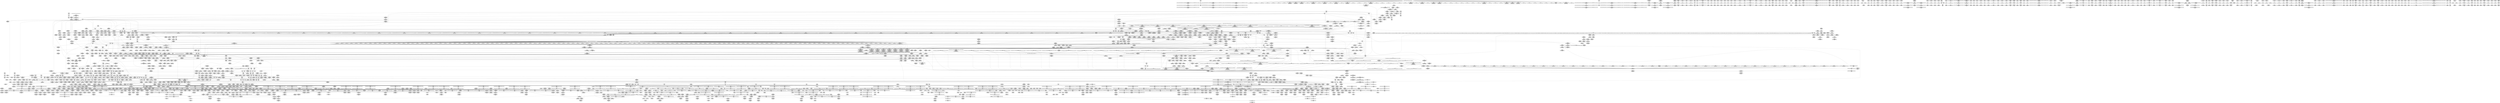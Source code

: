 digraph {
	CE0x5552e30 [shape=record,shape=Mrecord,label="{CE0x5552e30|_ret_void|*SummSink*}"]
	CE0x567bc60 [shape=record,shape=Mrecord,label="{CE0x567bc60|0:_i8*,_array:_GCRE_tomoyo_mac_keywords_external_constant_42_x_i8*_:_elem_35::|security/tomoyo/file.c,181}"]
	CE0x5504770 [shape=record,shape=Mrecord,label="{CE0x5504770|i64*_null|*Constant*}"]
	CE0x5532b80 [shape=record,shape=Mrecord,label="{CE0x5532b80|__llvm_gcov_indirect_counter_increment114:counter|*SummSource*}"]
	CE0x6c7d5b0 [shape=record,shape=Mrecord,label="{CE0x6c7d5b0|0:_i8,_array:_GCRE_tomoyo_index2category_constant_39_x_i8_c_00_00_00_00_00_00_00_00_00_00_00_00_00_00_00_00_00_00_00_00_00_00_00_01_01_01_01_01_01_01_01_01_01_01_01_01_01_01_02_,_align_16:_elem_4::|security/tomoyo/util.c,983}"]
	CE0x6afec60 [shape=record,shape=Mrecord,label="{CE0x6afec60|tomoyo_init_request_info:tmp7|security/tomoyo/util.c,1005|*SummSource*}"]
	CE0x539a520 [shape=record,shape=Mrecord,label="{CE0x539a520|GLOBAL:__llvm_gcov_ctr13|Global_var:__llvm_gcov_ctr13}"]
	CE0x5111d70 [shape=record,shape=Mrecord,label="{CE0x5111d70|_ret_i32_%retval.0,_!dbg_!38935|security/tomoyo/util.c,988}"]
	CE0x428c820 [shape=record,shape=Mrecord,label="{CE0x428c820|128:_i8*,_1208:_%struct.file*,_:_CMRE_23,24_}"]
	CE0x5636f00 [shape=record,shape=Mrecord,label="{CE0x5636f00|tomoyo_const_part_length:tmp39|security/tomoyo/util.c,644|*SummSource*}"]
	CE0x4460e40 [shape=record,shape=Mrecord,label="{CE0x4460e40|i64*_getelementptr_inbounds_(_4_x_i64_,_4_x_i64_*___llvm_gcov_ctr24,_i64_0,_i64_2)|*Constant*}"]
	CE0x56ee860 [shape=record,shape=Mrecord,label="{CE0x56ee860|tomoyo_const_part_length:cmp25|security/tomoyo/util.c,644}"]
	CE0x425d310 [shape=record,shape=Mrecord,label="{CE0x425d310|srcu_read_unlock:tmp3|*SummSource*}"]
	CE0x5676ef0 [shape=record,shape=Mrecord,label="{CE0x5676ef0|104:_%struct.inode*,_:_CRE_207,208_}"]
	CE0x53466f0 [shape=record,shape=Mrecord,label="{CE0x53466f0|i32_6|*Constant*|*SummSource*}"]
	CE0x36d7fd0 [shape=record,shape=Mrecord,label="{CE0x36d7fd0|tomoyo_get_mode:tmp26|security/tomoyo/util.c,987}"]
	CE0x425dad0 [shape=record,shape=Mrecord,label="{CE0x425dad0|srcu_read_unlock:tmp2|*SummSource*}"]
	CE0x51e2600 [shape=record,shape=Mrecord,label="{CE0x51e2600|tomoyo_path2_perm:tmp14|security/tomoyo/file.c,900|*SummSource*}"]
	CE0x44f9ad0 [shape=record,shape=Mrecord,label="{CE0x44f9ad0|i8_2|*Constant*|*SummSource*}"]
	CE0x6bed0c0 [shape=record,shape=Mrecord,label="{CE0x6bed0c0|0:_%struct.tomoyo_obj_info*,_24:_%struct.tomoyo_path_info*,_32:_%struct.tomoyo_path_info*,_40:_i8,_72:_i8,_76:_i8,_:_SCMRE_32,33_}"]
	CE0x6dd84f0 [shape=record,shape=Mrecord,label="{CE0x6dd84f0|tomoyo_init_request_info:conv|security/tomoyo/util.c,1010}"]
	CE0x56ee5f0 [shape=record,shape=Mrecord,label="{CE0x56ee5f0|tomoyo_const_part_length:conv24|security/tomoyo/util.c,644|*SummSource*}"]
	CE0x460eff0 [shape=record,shape=Mrecord,label="{CE0x460eff0|tomoyo_get_realpath:tmp2|*LoadInst*|security/tomoyo/file.c,151|*SummSource*}"]
	CE0x5302710 [shape=record,shape=Mrecord,label="{CE0x5302710|tomoyo_path2_perm:tmp13|security/tomoyo/file.c,898}"]
	CE0x442f010 [shape=record,shape=Mrecord,label="{CE0x442f010|tomoyo_path2_perm:tmp42|security/tomoyo/file.c,916|*SummSink*}"]
	CE0x6bf3720 [shape=record,shape=Mrecord,label="{CE0x6bf3720|0:_%struct.tomoyo_obj_info*,_24:_%struct.tomoyo_path_info*,_32:_%struct.tomoyo_path_info*,_40:_i8,_72:_i8,_76:_i8,_:_SCMRE_44,45_}"]
	CE0x4584ec0 [shape=record,shape=Mrecord,label="{CE0x4584ec0|_call_void___llvm_gcov_indirect_counter_increment114(i32*___llvm_gcov_global_state_pred45,_i64**_getelementptr_inbounds_(_3_x_i64*_,_3_x_i64*_*___llvm_gcda_edge_table44,_i64_0,_i64_2)),_!dbg_!38930|security/tomoyo/util.c,640|*SummSource*}"]
	CE0x363be50 [shape=record,shape=Mrecord,label="{CE0x363be50|i32_92|*Constant*|*SummSource*}"]
	CE0x5294d00 [shape=record,shape=Mrecord,label="{CE0x5294d00|_ret_i32_%call,_!dbg_!38902|security/tomoyo/common.h,1097|*SummSink*}"]
	CE0x5284690 [shape=record,shape=Mrecord,label="{CE0x5284690|GLOBAL:tomoyo_audit_path2_log|*Constant*|*SummSink*}"]
	CE0x547fa70 [shape=record,shape=Mrecord,label="{CE0x547fa70|i32_1|*Constant*}"]
	CE0x43f4ac0 [shape=record,shape=Mrecord,label="{CE0x43f4ac0|_call_void_tomoyo_read_unlock(i32_%call4)_#9,_!dbg_!38982|security/tomoyo/file.c,932|*SummSink*}"]
	CE0x6b0fcb0 [shape=record,shape=Mrecord,label="{CE0x6b0fcb0|0:_i8*,_array:_GCRE_tomoyo_mac_keywords_external_constant_42_x_i8*_:_elem_38::|security/tomoyo/file.c,181}"]
	CE0x4524ff0 [shape=record,shape=Mrecord,label="{CE0x4524ff0|tomoyo_sb_pivotroot:tmp1}"]
	CE0x6b023b0 [shape=record,shape=Mrecord,label="{CE0x6b023b0|tomoyo_audit_path2_log:tmp4|security/tomoyo/file.c,182|*SummSink*}"]
	CE0x5327840 [shape=record,shape=Mrecord,label="{CE0x5327840|i64*_getelementptr_inbounds_(_30_x_i64_,_30_x_i64_*___llvm_gcov_ctr13,_i64_0,_i64_8)|*Constant*|*SummSink*}"]
	CE0x46cda30 [shape=record,shape=Mrecord,label="{CE0x46cda30|tomoyo_fill_path_info:tobool|security/tomoyo/util.c,667}"]
	CE0x459b5f0 [shape=record,shape=Mrecord,label="{CE0x459b5f0|tomoyo_domain:tmp6|security/tomoyo/common.h,1205|*SummSource*}"]
	CE0x44e9860 [shape=record,shape=Mrecord,label="{CE0x44e9860|tomoyo_path2_perm:tmp16|security/tomoyo/file.c,904|*SummSink*}"]
	CE0x535e250 [shape=record,shape=Mrecord,label="{CE0x535e250|_ret_void,_!dbg_!38907|include/linux/srcu.h,238}"]
	CE0x5677660 [shape=record,shape=Mrecord,label="{CE0x5677660|0:_i8*,_array:_GCRE_tomoyo_mac_keywords_external_constant_42_x_i8*_:_elem_12::|security/tomoyo/file.c,181}"]
	CE0x36ce120 [shape=record,shape=Mrecord,label="{CE0x36ce120|tomoyo_audit_path2_log:tmp1|*SummSource*}"]
	CE0x438eda0 [shape=record,shape=Mrecord,label="{CE0x438eda0|tomoyo_get_mode:arrayidx8|security/tomoyo/util.c,983|*SummSource*}"]
	CE0x56eef30 [shape=record,shape=Mrecord,label="{CE0x56eef30|tomoyo_const_part_length:cmp25|security/tomoyo/util.c,644|*SummSource*}"]
	CE0x4511030 [shape=record,shape=Mrecord,label="{CE0x4511030|GLOBAL:tomoyo_supervisor|*Constant*}"]
	CE0x6e2af10 [shape=record,shape=Mrecord,label="{CE0x6e2af10|tomoyo_path2_perm:operation20|security/tomoyo/file.c,922}"]
	CE0x35c8c70 [shape=record,shape=Mrecord,label="{CE0x35c8c70|srcu_read_lock:tmp1}"]
	CE0x4338310 [shape=record,shape=Mrecord,label="{CE0x4338310|i64*_getelementptr_inbounds_(_2_x_i64_,_2_x_i64_*___llvm_gcov_ctr53148,_i64_0,_i64_1)|*Constant*}"]
	CE0x5473890 [shape=record,shape=Mrecord,label="{CE0x5473890|tomoyo_const_part_length:tmp35|security/tomoyo/util.c,643}"]
	CE0x5532250 [shape=record,shape=Mrecord,label="{CE0x5532250|tomoyo_const_part_length:lor.lhs.false}"]
	CE0x5336ca0 [shape=record,shape=Mrecord,label="{CE0x5336ca0|tomoyo_read_lock:entry|*SummSink*}"]
	CE0x37a18d0 [shape=record,shape=Mrecord,label="{CE0x37a18d0|i64*_getelementptr_inbounds_(_11_x_i64_,_11_x_i64_*___llvm_gcov_ctr54147,_i64_0,_i64_6)|*Constant*|*SummSource*}"]
	CE0x6bc15d0 [shape=record,shape=Mrecord,label="{CE0x6bc15d0|i32_47|*Constant*|*SummSource*}"]
	CE0x43fb470 [shape=record,shape=Mrecord,label="{CE0x43fb470|COLLAPSED:_GCMRE_.str2_private_unnamed_addr_constant_2_x_i8_c_/_00_,_align_1:_elem_0:default:}"]
	CE0x442f350 [shape=record,shape=Mrecord,label="{CE0x442f350|tomoyo_path2_perm:tmp43|security/tomoyo/file.c,916|*SummSource*}"]
	CE0x6afe820 [shape=record,shape=Mrecord,label="{CE0x6afe820|_ret_i32_%call,_!dbg_!38907|include/linux/srcu.h,223|*SummSink*}"]
	CE0x51119e0 [shape=record,shape=Mrecord,label="{CE0x51119e0|tomoyo_get_mode:profile|Function::tomoyo_get_mode&Arg::profile::|*SummSource*}"]
	CE0x559aa90 [shape=record,shape=Mrecord,label="{CE0x559aa90|i32_-12|*Constant*}"]
	CE0x5636c30 [shape=record,shape=Mrecord,label="{CE0x5636c30|tomoyo_const_part_length:tmp39|security/tomoyo/util.c,644}"]
	CE0x37bbfd0 [shape=record,shape=Mrecord,label="{CE0x37bbfd0|tomoyo_path2_perm:tmp48|security/tomoyo/file.c,928|*SummSink*}"]
	CE0x45a6410 [shape=record,shape=Mrecord,label="{CE0x45a6410|tomoyo_domain:tmp1}"]
	CE0x53e6330 [shape=record,shape=Mrecord,label="{CE0x53e6330|__llvm_gcov_indirect_counter_increment:bb4|*SummSource*}"]
	CE0x6ccdd50 [shape=record,shape=Mrecord,label="{CE0x6ccdd50|tomoyo_get_mode:cmp11|security/tomoyo/util.c,985|*SummSource*}"]
	CE0x4315c50 [shape=record,shape=Mrecord,label="{CE0x4315c50|tomoyo_get_realpath:tmp1|*SummSink*}"]
	CE0x6d62f80 [shape=record,shape=Mrecord,label="{CE0x6d62f80|tomoyo_init_request_info:profile3|security/tomoyo/util.c,1008|*SummSource*}"]
	CE0x50f0710 [shape=record,shape=Mrecord,label="{CE0x50f0710|tomoyo_sb_pivotroot:tmp|*SummSource*}"]
	CE0x451a560 [shape=record,shape=Mrecord,label="{CE0x451a560|tomoyo_sb_pivotroot:old_path|Function::tomoyo_sb_pivotroot&Arg::old_path::|*SummSource*}"]
	CE0x5401ad0 [shape=record,shape=Mrecord,label="{CE0x5401ad0|__llvm_gcov_indirect_counter_increment114:pred|*SummSink*}"]
	CE0x46385a0 [shape=record,shape=Mrecord,label="{CE0x46385a0|tomoyo_path2_perm:tmp44|security/tomoyo/file.c,920|*SummSource*}"]
	CE0x5352c00 [shape=record,shape=Mrecord,label="{CE0x5352c00|rcu_lock_acquire:tmp4|include/linux/rcupdate.h,418|*SummSource*}"]
	CE0x6e51450 [shape=record,shape=Mrecord,label="{CE0x6e51450|tomoyo_path2_perm:tmp6|security/tomoyo/file.c,893|*SummSource*}"]
	CE0x53460a0 [shape=record,shape=Mrecord,label="{CE0x53460a0|i32_0|*Constant*|*SummSink*}"]
	CE0x51b2ef0 [shape=record,shape=Mrecord,label="{CE0x51b2ef0|tomoyo_domain:tmp17|security/tomoyo/common.h,1205}"]
	CE0x428d450 [shape=record,shape=Mrecord,label="{CE0x428d450|128:_i8*,_1208:_%struct.file*,_:_CMRE_33,34_}"]
	CE0x54d8b90 [shape=record,shape=Mrecord,label="{CE0x54d8b90|128:_i8*,_1208:_%struct.file*,_:_CMRE_36,37_}"]
	CE0x53b2c50 [shape=record,shape=Mrecord,label="{CE0x53b2c50|COLLAPSED:_GCMRE___llvm_gcov_ctr31_internal_global_2_x_i64_zeroinitializer:_elem_0:default:}"]
	CE0x51c1f80 [shape=record,shape=Mrecord,label="{CE0x51c1f80|i32_39|*Constant*|*SummSource*}"]
	CE0x451ad90 [shape=record,shape=Mrecord,label="{CE0x451ad90|tomoyo_path2_perm:call|security/tomoyo/file.c,898|*SummSink*}"]
	CE0x6bf3460 [shape=record,shape=Mrecord,label="{CE0x6bf3460|0:_%struct.tomoyo_obj_info*,_24:_%struct.tomoyo_path_info*,_32:_%struct.tomoyo_path_info*,_40:_i8,_72:_i8,_76:_i8,_:_SCMRE_37,38_}"]
	CE0x3696590 [shape=record,shape=Mrecord,label="{CE0x3696590|_ret_i32_%retval.0,_!dbg_!38957|security/tomoyo/util.c,652|*SummSource*}"]
	CE0x6c36540 [shape=record,shape=Mrecord,label="{CE0x6c36540|tomoyo_path2_perm:tmp19|security/tomoyo/file.c,904}"]
	CE0x53c2d30 [shape=record,shape=Mrecord,label="{CE0x53c2d30|i64_80|*Constant*}"]
	CE0x51d17f0 [shape=record,shape=Mrecord,label="{CE0x51d17f0|rcu_lock_release:map|Function::rcu_lock_release&Arg::map::}"]
	CE0x5602c80 [shape=record,shape=Mrecord,label="{CE0x5602c80|srcu_read_unlock:bb|*SummSink*}"]
	CE0x436f3f0 [shape=record,shape=Mrecord,label="{CE0x436f3f0|i64*_getelementptr_inbounds_(_30_x_i64_,_30_x_i64_*___llvm_gcov_ctr13,_i64_0,_i64_28)|*Constant*|*SummSink*}"]
	CE0x55fe260 [shape=record,shape=Mrecord,label="{CE0x55fe260|tomoyo_const_part_length:cmp21|security/tomoyo/util.c,644}"]
	CE0x35e2950 [shape=record,shape=Mrecord,label="{CE0x35e2950|0:_i8*,_array:_GCRE_tomoyo_mac_keywords_external_constant_42_x_i8*_:_elem_2::|security/tomoyo/file.c,181}"]
	CE0x50e12f0 [shape=record,shape=Mrecord,label="{CE0x50e12f0|tomoyo_fill_path_info:tmp5|security/tomoyo/util.c,667|*SummSink*}"]
	CE0x5504a20 [shape=record,shape=Mrecord,label="{CE0x5504a20|i64_1|*Constant*}"]
	CE0x51a0180 [shape=record,shape=Mrecord,label="{CE0x51a0180|i32_9|*Constant*}"]
	CE0x5145b30 [shape=record,shape=Mrecord,label="{CE0x5145b30|tomoyo_const_part_length:tmp22|security/tomoyo/util.c,634|*SummSource*}"]
	CE0x55c74d0 [shape=record,shape=Mrecord,label="{CE0x55c74d0|i64*_getelementptr_inbounds_(_31_x_i64_,_31_x_i64_*___llvm_gcov_ctr43150,_i64_0,_i64_4)|*Constant*}"]
	CE0x6b33eb0 [shape=record,shape=Mrecord,label="{CE0x6b33eb0|srcu_read_unlock:tmp1|*SummSink*}"]
	CE0x53023b0 [shape=record,shape=Mrecord,label="{CE0x53023b0|tomoyo_path2_perm:tmp5|security/tomoyo/file.c,893|*SummSink*}"]
	CE0x56009f0 [shape=record,shape=Mrecord,label="{CE0x56009f0|tomoyo_get_realpath:tmp9|security/tomoyo/file.c,155|*SummSource*}"]
	CE0x5206020 [shape=record,shape=Mrecord,label="{CE0x5206020|tomoyo_init_request_info:profile3|security/tomoyo/util.c,1008|*SummSink*}"]
	CE0x46de4f0 [shape=record,shape=Mrecord,label="{CE0x46de4f0|tomoyo_const_part_length:tmp53|security/tomoyo/util.c,652|*SummSink*}"]
	CE0x547e3d0 [shape=record,shape=Mrecord,label="{CE0x547e3d0|__llvm_gcov_indirect_counter_increment114:tmp|*SummSource*}"]
	CE0x4639140 [shape=record,shape=Mrecord,label="{CE0x4639140|0:_%struct.tomoyo_obj_info*,_24:_%struct.tomoyo_path_info*,_32:_%struct.tomoyo_path_info*,_40:_i8,_72:_i8,_76:_i8,_:_SCMRE_8,16_|*MultipleSource*|security/tomoyo/file.c, 891|security/tomoyo/file.c,891|security/tomoyo/file.c,920|Function::tomoyo_init_request_info&Arg::r::}"]
	CE0x539a420 [shape=record,shape=Mrecord,label="{CE0x539a420|i64*_getelementptr_inbounds_(_30_x_i64_,_30_x_i64_*___llvm_gcov_ctr13,_i64_0,_i64_3)|*Constant*}"]
	CE0x555c320 [shape=record,shape=Mrecord,label="{CE0x555c320|tomoyo_path2_perm:conv12|security/tomoyo/file.c,912|*SummSink*}"]
	CE0x51478c0 [shape=record,shape=Mrecord,label="{CE0x51478c0|tomoyo_audit_path2_log:tmp7|security/tomoyo/file.c,183}"]
	CE0x51a3790 [shape=record,shape=Mrecord,label="{CE0x51a3790|i64_ptrtoint_(i8*_blockaddress(_rcu_lock_acquire,_%__here)_to_i64)|*Constant*|*SummSource*}"]
	CE0x51e9460 [shape=record,shape=Mrecord,label="{CE0x51e9460|tomoyo_path2_perm:tmp32|security/tomoyo/file.c,912}"]
	CE0x428ca50 [shape=record,shape=Mrecord,label="{CE0x428ca50|128:_i8*,_1208:_%struct.file*,_:_CMRE_25,26_}"]
	CE0x50e57d0 [shape=record,shape=Mrecord,label="{CE0x50e57d0|_call_void_mcount()_#3|*SummSink*}"]
	CE0x540f7a0 [shape=record,shape=Mrecord,label="{CE0x540f7a0|tomoyo_const_part_length:tmp51|security/tomoyo/util.c,651}"]
	CE0x5402f00 [shape=record,shape=Mrecord,label="{CE0x5402f00|tomoyo_path2_perm:d_inode|security/tomoyo/file.c,912|*SummSource*}"]
	CE0x37d4570 [shape=record,shape=Mrecord,label="{CE0x37d4570|i64*_getelementptr_inbounds_(_4_x_i64_,_4_x_i64_*___llvm_gcov_ctr33,_i64_0,_i64_1)|*Constant*|*SummSource*}"]
	CE0x5677150 [shape=record,shape=Mrecord,label="{CE0x5677150|104:_%struct.inode*,_:_CRE_209,210_}"]
	CE0x6c8a8a0 [shape=record,shape=Mrecord,label="{CE0x6c8a8a0|i64_0|*Constant*}"]
	CE0x6c2da30 [shape=record,shape=Mrecord,label="{CE0x6c2da30|0:_%struct.tomoyo_obj_info*,_24:_%struct.tomoyo_path_info*,_32:_%struct.tomoyo_path_info*,_40:_i8,_72:_i8,_76:_i8,_:_SCMRE_53,54_}"]
	CE0x34f7330 [shape=record,shape=Mrecord,label="{CE0x34f7330|i32_2|*Constant*}"]
	CE0x6b9f960 [shape=record,shape=Mrecord,label="{CE0x6b9f960|40:_%struct.tomoyo_policy_namespace*,_48:_i8,_:_GCRE_tomoyo_kernel_domain_external_global_%struct.tomoyo_domain_info_32,40_|*MultipleSource*|security/tomoyo/util.c,1005|security/tomoyo/util.c,1007|Function::tomoyo_init_request_info&Arg::domain::}"]
	CE0x6b6b9e0 [shape=record,shape=Mrecord,label="{CE0x6b6b9e0|tomoyo_path2_perm:tmp57|security/tomoyo/file.c,933|*SummSource*}"]
	CE0x36963f0 [shape=record,shape=Mrecord,label="{CE0x36963f0|_ret_i32_%retval.0,_!dbg_!38957|security/tomoyo/util.c,652}"]
	CE0x4267e30 [shape=record,shape=Mrecord,label="{CE0x4267e30|tomoyo_get_mode:tmp12|security/tomoyo/util.c,982|*SummSink*}"]
	CE0x6e32520 [shape=record,shape=Mrecord,label="{CE0x6e32520|tomoyo_get_mode:entry}"]
	CE0x5403510 [shape=record,shape=Mrecord,label="{CE0x5403510|i32_5|*Constant*|*SummSource*}"]
	CE0x37c1210 [shape=record,shape=Mrecord,label="{CE0x37c1210|tomoyo_path2_perm:tmp55|security/tomoyo/file.c,931}"]
	CE0x6138b70 [shape=record,shape=Mrecord,label="{CE0x6138b70|tomoyo_add_slash:if.then}"]
	CE0x436d910 [shape=record,shape=Mrecord,label="{CE0x436d910|_call_void_mcount()_#3|*SummSink*}"]
	CE0x54030f0 [shape=record,shape=Mrecord,label="{CE0x54030f0|tomoyo_path2_perm:tobool|security/tomoyo/file.c,912}"]
	CE0x37c1140 [shape=record,shape=Mrecord,label="{CE0x37c1140|tomoyo_path2_perm:name29|security/tomoyo/file.c,931|*SummSink*}"]
	CE0x540f220 [shape=record,shape=Mrecord,label="{CE0x540f220|tomoyo_const_part_length:tmp50|security/tomoyo/util.c,651|*SummSource*}"]
	CE0x53b3db0 [shape=record,shape=Mrecord,label="{CE0x53b3db0|tomoyo_add_slash:tmp9|security/tomoyo/file.c,136|*SummSource*}"]
	CE0x54d8f50 [shape=record,shape=Mrecord,label="{CE0x54d8f50|128:_i8*,_1208:_%struct.file*,_:_CMRE_39,40_}"]
	CE0x5111fc0 [shape=record,shape=Mrecord,label="{CE0x5111fc0|tomoyo_path2_perm:if.then7|*SummSink*}"]
	CE0x5406a60 [shape=record,shape=Mrecord,label="{CE0x5406a60|tomoyo_get_mode:return}"]
	CE0x4460c80 [shape=record,shape=Mrecord,label="{CE0x4460c80|_call_void_mcount()_#3|*SummSource*}"]
	CE0x54ea020 [shape=record,shape=Mrecord,label="{CE0x54ea020|i64_2|*Constant*|*SummSource*}"]
	CE0x6c36e70 [shape=record,shape=Mrecord,label="{CE0x6c36e70|i64_7|*Constant*|*SummSource*}"]
	CE0x535e610 [shape=record,shape=Mrecord,label="{CE0x535e610|i8*_getelementptr_inbounds_(_15_x_i8_,_15_x_i8_*_.str3,_i32_0,_i32_0)|*Constant*|*SummSource*}"]
	CE0x5611120 [shape=record,shape=Mrecord,label="{CE0x5611120|COLLAPSED:_GCMRE___llvm_gcov_ctr25_internal_global_6_x_i64_zeroinitializer:_elem_0:default:}"]
	CE0x6bdbf60 [shape=record,shape=Mrecord,label="{CE0x6bdbf60|tomoyo_init_request_info:tobool|security/tomoyo/util.c,1004}"]
	CE0x51d26d0 [shape=record,shape=Mrecord,label="{CE0x51d26d0|tomoyo_get_mode:if.then}"]
	CE0x5345fd0 [shape=record,shape=Mrecord,label="{CE0x5345fd0|i32_0|*Constant*|*SummSource*}"]
	CE0x6c49850 [shape=record,shape=Mrecord,label="{CE0x6c49850|tomoyo_const_part_length:tmp9|security/tomoyo/util.c,626|*SummSink*}"]
	CE0x6dc2df0 [shape=record,shape=Mrecord,label="{CE0x6dc2df0|tomoyo_const_part_length:tmp33|security/tomoyo/util.c,642|*SummSource*}"]
	CE0x37f6a60 [shape=record,shape=Mrecord,label="{CE0x37f6a60|tomoyo_domain:tmp15|security/tomoyo/common.h,1205}"]
	CE0x51554c0 [shape=record,shape=Mrecord,label="{CE0x51554c0|i64*_getelementptr_inbounds_(_4_x_i64_,_4_x_i64_*___llvm_gcov_ctr33,_i64_0,_i64_2)|*Constant*|*SummSink*}"]
	CE0x6b0eb70 [shape=record,shape=Mrecord,label="{CE0x6b0eb70|tomoyo_const_part_length:add29|security/tomoyo/util.c,646}"]
	CE0x6b02560 [shape=record,shape=Mrecord,label="{CE0x6b02560|tomoyo_init_request_info:tmp3|security/tomoyo/util.c,1004}"]
	CE0x55bdfa0 [shape=record,shape=Mrecord,label="{CE0x55bdfa0|i64*_getelementptr_inbounds_(_31_x_i64_,_31_x_i64_*___llvm_gcov_ctr43150,_i64_0,_i64_3)|*Constant*}"]
	CE0x542f7a0 [shape=record,shape=Mrecord,label="{CE0x542f7a0|tomoyo_path2_perm:tmp21|security/tomoyo/file.c,904}"]
	CE0x57329c0 [shape=record,shape=Mrecord,label="{CE0x57329c0|tomoyo_read_lock:tmp}"]
	CE0x4360000 [shape=record,shape=Mrecord,label="{CE0x4360000|srcu_read_lock:dep_map|include/linux/srcu.h,222}"]
	CE0x52e6170 [shape=record,shape=Mrecord,label="{CE0x52e6170|i64*_getelementptr_inbounds_(_4_x_i64_,_4_x_i64_*___llvm_gcov_ctr33,_i64_0,_i64_2)|*Constant*}"]
	CE0x6b25a30 [shape=record,shape=Mrecord,label="{CE0x6b25a30|tomoyo_path2_perm:sw.epilog|*SummSource*}"]
	CE0x5494df0 [shape=record,shape=Mrecord,label="{CE0x5494df0|_ret_i1_%retval.0,_!dbg_!38916|security/tomoyo/file.c,156|*SummSink*}"]
	CE0x55a1cd0 [shape=record,shape=Mrecord,label="{CE0x55a1cd0|tomoyo_path2_perm:name28|security/tomoyo/file.c,930|*SummSource*}"]
	CE0x544a100 [shape=record,shape=Mrecord,label="{CE0x544a100|tomoyo_path2_perm:i_mode|security/tomoyo/file.c,912|*SummSink*}"]
	CE0x44e9550 [shape=record,shape=Mrecord,label="{CE0x44e9550|i64_4|*Constant*|*SummSink*}"]
	CE0x559b3f0 [shape=record,shape=Mrecord,label="{CE0x559b3f0|tomoyo_path2_perm:tmp53|security/tomoyo/file.c,928|*SummSink*}"]
	CE0x5504200 [shape=record,shape=Mrecord,label="{CE0x5504200|__llvm_gcov_indirect_counter_increment114:entry}"]
	CE0x5494b40 [shape=record,shape=Mrecord,label="{CE0x5494b40|tomoyo_get_realpath:path|Function::tomoyo_get_realpath&Arg::path::|*SummSink*}"]
	CE0x436fc30 [shape=record,shape=Mrecord,label="{CE0x436fc30|tomoyo_path2_perm:tmp64|security/tomoyo/file.c,935|*SummSource*}"]
	CE0x6b2ea80 [shape=record,shape=Mrecord,label="{CE0x6b2ea80|tomoyo_path2_perm:out|*SummSink*}"]
	CE0x6ca4a50 [shape=record,shape=Mrecord,label="{CE0x6ca4a50|tomoyo_init_request_info:tmp8|security/tomoyo/util.c,1005}"]
	CE0x46db290 [shape=record,shape=Mrecord,label="{CE0x46db290|tomoyo_const_part_length:retval.0|*SummSource*}"]
	CE0x4494450 [shape=record,shape=Mrecord,label="{CE0x4494450|i64*_getelementptr_inbounds_(_30_x_i64_,_30_x_i64_*___llvm_gcov_ctr13,_i64_0,_i64_29)|*Constant*|*SummSink*}"]
	CE0x4708130 [shape=record,shape=Mrecord,label="{CE0x4708130|i64*_getelementptr_inbounds_(_2_x_i64_,_2_x_i64_*___llvm_gcov_ctr39,_i64_0,_i64_0)|*Constant*|*SummSource*}"]
	CE0x4545010 [shape=record,shape=Mrecord,label="{CE0x4545010|104:_%struct.inode*,_:_CRE_204,205_}"]
	CE0x5284db0 [shape=record,shape=Mrecord,label="{CE0x5284db0|tomoyo_audit_path2_log:r|Function::tomoyo_audit_path2_log&Arg::r::|*SummSink*}"]
	CE0x6c92760 [shape=record,shape=Mrecord,label="{CE0x6c92760|tomoyo_fill_path_info:tmp10|*SummSink*}"]
	CE0x547e1b0 [shape=record,shape=Mrecord,label="{CE0x547e1b0|i64_5|*Constant*}"]
	CE0x5366410 [shape=record,shape=Mrecord,label="{CE0x5366410|128:_i8*,_1208:_%struct.file*,_:_CMRE_3,4_}"]
	CE0x6e17dc0 [shape=record,shape=Mrecord,label="{CE0x6e17dc0|i64_20|*Constant*|*SummSource*}"]
	CE0x428d090 [shape=record,shape=Mrecord,label="{CE0x428d090|128:_i8*,_1208:_%struct.file*,_:_CMRE_30,31_}"]
	CE0x5266100 [shape=record,shape=Mrecord,label="{CE0x5266100|104:_%struct.inode*,_:_CRE_184,185_}"]
	CE0x5319ec0 [shape=record,shape=Mrecord,label="{CE0x5319ec0|i64**_getelementptr_inbounds_(_3_x_i64*_,_3_x_i64*_*___llvm_gcda_edge_table44,_i64_0,_i64_2)|*Constant*|*SummSink*}"]
	CE0x54dcb00 [shape=record,shape=Mrecord,label="{CE0x54dcb00|128:_i8*,_1208:_%struct.file*,_:_CMRE_96,104_|*MultipleSource*|security/tomoyo/common.h,1205|security/tomoyo/common.h,1205}"]
	CE0x51d2860 [shape=record,shape=Mrecord,label="{CE0x51d2860|tomoyo_get_mode:if.then|*SummSink*}"]
	CE0x55f7f40 [shape=record,shape=Mrecord,label="{CE0x55f7f40|i64**_getelementptr_inbounds_(_3_x_i64*_,_3_x_i64*_*___llvm_gcda_edge_table14,_i64_0,_i64_0)|*Constant*|*SummSource*}"]
	CE0x37f63b0 [shape=record,shape=Mrecord,label="{CE0x37f63b0|COLLAPSED:_GCMRE___llvm_gcov_ctr23_internal_global_2_x_i64_zeroinitializer:_elem_0:default:}"]
	CE0x51a0e10 [shape=record,shape=Mrecord,label="{CE0x51a0e10|0:_i8,_array:_GCRE_tomoyo_index2category_constant_39_x_i8_c_00_00_00_00_00_00_00_00_00_00_00_00_00_00_00_00_00_00_00_00_00_00_00_01_01_01_01_01_01_01_01_01_01_01_01_01_01_01_02_,_align_16:_elem_9::|security/tomoyo/util.c,983}"]
	CE0x5145a20 [shape=record,shape=Mrecord,label="{CE0x5145a20|i64_ptrtoint_(i8*_blockaddress(_rcu_lock_release,_%__here)_to_i64)|*Constant*|*SummSource*}"]
	CE0x382bfc0 [shape=record,shape=Mrecord,label="{CE0x382bfc0|tomoyo_path2_perm:mode|security/tomoyo/file.c,933|*SummSource*}"]
	CE0x6b0e660 [shape=record,shape=Mrecord,label="{CE0x6b0e660|__llvm_gcov_indirect_counter_increment114:tmp5|*SummSource*}"]
	CE0x535a470 [shape=record,shape=Mrecord,label="{CE0x535a470|tomoyo_init_request_info:domain.addr.0}"]
	CE0x6cc4dc0 [shape=record,shape=Mrecord,label="{CE0x6cc4dc0|tomoyo_init_request_info:tmp13|*LoadInst*|security/tomoyo/util.c,1011}"]
	CE0x44921c0 [shape=record,shape=Mrecord,label="{CE0x44921c0|tomoyo_fill_path_info:frombool|security/tomoyo/util.c,667|*SummSource*}"]
	CE0x553f7c0 [shape=record,shape=Mrecord,label="{CE0x553f7c0|tomoyo_path2_perm:buf2|security/tomoyo/file.c, 890|*SummSink*}"]
	CE0x6b5bdf0 [shape=record,shape=Mrecord,label="{CE0x6b5bdf0|rcu_lock_acquire:indirectgoto|*SummSource*}"]
	CE0x52aa580 [shape=record,shape=Mrecord,label="{CE0x52aa580|__llvm_gcov_indirect_counter_increment114:bb4|*SummSink*}"]
	CE0x6b58fc0 [shape=record,shape=Mrecord,label="{CE0x6b58fc0|tomoyo_path2_perm:sw.epilog|*SummSink*}"]
	CE0x5284f10 [shape=record,shape=Mrecord,label="{CE0x5284f10|_ret_i32_%call,_!dbg_!38917|security/tomoyo/file.c,181|*SummSource*}"]
	CE0x45c97c0 [shape=record,shape=Mrecord,label="{CE0x45c97c0|tomoyo_path2_perm:path1|Function::tomoyo_path2_perm&Arg::path1::|*SummSource*}"]
	CE0x5249fb0 [shape=record,shape=Mrecord,label="{CE0x5249fb0|tomoyo_path2_perm:cmp13|security/tomoyo/file.c,912}"]
	CE0x4446140 [shape=record,shape=Mrecord,label="{CE0x4446140|104:_%struct.inode*,_:_CRE_272,280_}"]
	CE0x6c92f60 [shape=record,shape=Mrecord,label="{CE0x6c92f60|tomoyo_fill_path_info:tmp11|security/tomoyo/util.c,667}"]
	CE0x52e1aa0 [shape=record,shape=Mrecord,label="{CE0x52e1aa0|get_current:tmp1|*SummSource*}"]
	CE0x6124b70 [shape=record,shape=Mrecord,label="{CE0x6124b70|i64*_getelementptr_inbounds_(_12_x_i64_,_12_x_i64_*___llvm_gcov_ctr31133,_i64_0,_i64_0)|*Constant*|*SummSource*}"]
	CE0x52849b0 [shape=record,shape=Mrecord,label="{CE0x52849b0|tomoyo_audit_path2_log:entry|*SummSink*}"]
	CE0x4544ee0 [shape=record,shape=Mrecord,label="{CE0x4544ee0|104:_%struct.inode*,_:_CRE_203,204_}"]
	CE0x5562810 [shape=record,shape=Mrecord,label="{CE0x5562810|tomoyo_add_slash:entry|*SummSink*}"]
	CE0x5532350 [shape=record,shape=Mrecord,label="{CE0x5532350|tomoyo_const_part_length:lor.lhs.false|*SummSource*}"]
	CE0x54dd0a0 [shape=record,shape=Mrecord,label="{CE0x54dd0a0|128:_i8*,_1208:_%struct.file*,_:_CMRE_120,128_|*MultipleSource*|security/tomoyo/common.h,1205|security/tomoyo/common.h,1205}"]
	CE0x6bf3210 [shape=record,shape=Mrecord,label="{CE0x6bf3210|0:_%struct.tomoyo_obj_info*,_24:_%struct.tomoyo_path_info*,_32:_%struct.tomoyo_path_info*,_40:_i8,_72:_i8,_76:_i8,_:_SCMRE_36,37_}"]
	CE0x5629f50 [shape=record,shape=Mrecord,label="{CE0x5629f50|GLOBAL:srcu_read_lock|*Constant*|*SummSource*}"]
	CE0x459b700 [shape=record,shape=Mrecord,label="{CE0x459b700|tomoyo_domain:tmp6|security/tomoyo/common.h,1205|*SummSink*}"]
	CE0x51d3c80 [shape=record,shape=Mrecord,label="{CE0x51d3c80|tomoyo_domain:tmp10|security/tomoyo/common.h,1205|*SummSource*}"]
	CE0x3696a00 [shape=record,shape=Mrecord,label="{CE0x3696a00|tomoyo_fill_path_info:tmp8|security/tomoyo/util.c,667}"]
	CE0x5708eb0 [shape=record,shape=Mrecord,label="{CE0x5708eb0|tomoyo_fill_path_info:conv|security/tomoyo/util.c,664|*SummSink*}"]
	CE0x3760160 [shape=record,shape=Mrecord,label="{CE0x3760160|i64*_getelementptr_inbounds_(_31_x_i64_,_31_x_i64_*___llvm_gcov_ctr43150,_i64_0,_i64_4)|*Constant*|*SummSource*}"]
	CE0x613a320 [shape=record,shape=Mrecord,label="{CE0x613a320|tomoyo_get_realpath:entry|*SummSink*}"]
	CE0x50f05e0 [shape=record,shape=Mrecord,label="{CE0x50f05e0|tomoyo_sb_pivotroot:new_path|Function::tomoyo_sb_pivotroot&Arg::new_path::}"]
	CE0x6e47880 [shape=record,shape=Mrecord,label="{CE0x6e47880|tomoyo_get_mode:if.end14|*SummSink*}"]
	CE0x52661e0 [shape=record,shape=Mrecord,label="{CE0x52661e0|tomoyo_init_request_info:tmp1|*SummSink*}"]
	CE0x4416fb0 [shape=record,shape=Mrecord,label="{CE0x4416fb0|_call_void_mcount()_#3|*SummSink*}"]
	CE0x6b6c640 [shape=record,shape=Mrecord,label="{CE0x6b6c640|tomoyo_domain:tmp21|security/tomoyo/common.h,1205|*SummSource*}"]
	CE0x6dd8020 [shape=record,shape=Mrecord,label="{CE0x6dd8020|tomoyo_get_mode:index|Function::tomoyo_get_mode&Arg::index::|*SummSink*}"]
	CE0x4707e60 [shape=record,shape=Mrecord,label="{CE0x4707e60|tomoyo_audit_path2_log:bb|*SummSource*}"]
	CE0x5146eb0 [shape=record,shape=Mrecord,label="{CE0x5146eb0|tomoyo_audit_path2_log:param3|security/tomoyo/file.c,183|*SummSink*}"]
	CE0x436d150 [shape=record,shape=Mrecord,label="{CE0x436d150|tomoyo_get_mode:tmp5|security/tomoyo/util.c,978|*SummSource*}"]
	CE0x5531e40 [shape=record,shape=Mrecord,label="{CE0x5531e40|rcu_lock_release:tmp2|*SummSink*}"]
	CE0x535ab00 [shape=record,shape=Mrecord,label="{CE0x535ab00|104:_%struct.inode*,_:_CRE_72,80_}"]
	CE0x35aed30 [shape=record,shape=Mrecord,label="{CE0x35aed30|tomoyo_get_mode:tmp2|security/tomoyo/util.c,978|*SummSource*}"]
	CE0x567b720 [shape=record,shape=Mrecord,label="{CE0x567b720|0:_i8*,_array:_GCRE_tomoyo_mac_keywords_external_constant_42_x_i8*_:_elem_32::|security/tomoyo/file.c,181}"]
	CE0x547fd30 [shape=record,shape=Mrecord,label="{CE0x547fd30|tomoyo_audit_path2_log:filename2|security/tomoyo/file.c,184|*SummSource*}"]
	CE0x56ef5f0 [shape=record,shape=Mrecord,label="{CE0x56ef5f0|i64_24|*Constant*|*SummSink*}"]
	CE0x6b0e900 [shape=record,shape=Mrecord,label="{CE0x6b0e900|i32_0|*Constant*}"]
	CE0x54c6ae0 [shape=record,shape=Mrecord,label="{CE0x54c6ae0|i64_80|*Constant*|*SummSource*}"]
	CE0x51d1d70 [shape=record,shape=Mrecord,label="{CE0x51d1d70|_call_void_mcount()_#3|*SummSink*}"]
	CE0x45913e0 [shape=record,shape=Mrecord,label="{CE0x45913e0|tomoyo_add_slash:call|security/tomoyo/file.c,136}"]
	CE0x43c6e60 [shape=record,shape=Mrecord,label="{CE0x43c6e60|tomoyo_const_part_length:tmp29|security/tomoyo/util.c,641|*SummSink*}"]
	CE0x6c8b4c0 [shape=record,shape=Mrecord,label="{CE0x6c8b4c0|tomoyo_fill_path_info:frombool10|security/tomoyo/util.c,668}"]
	CE0x5464c40 [shape=record,shape=Mrecord,label="{CE0x5464c40|i64*_getelementptr_inbounds_(_5_x_i64_,_5_x_i64_*___llvm_gcov_ctr32134,_i64_0,_i64_3)|*Constant*|*SummSink*}"]
	CE0x4302dd0 [shape=record,shape=Mrecord,label="{CE0x4302dd0|tomoyo_domain:call|security/tomoyo/common.h,1205}"]
	CE0x50e1750 [shape=record,shape=Mrecord,label="{CE0x50e1750|tomoyo_fill_path_info:tmp6|security/tomoyo/util.c,667|*SummSink*}"]
	CE0x5636a00 [shape=record,shape=Mrecord,label="{CE0x5636a00|tomoyo_const_part_length:tmp38|security/tomoyo/util.c,644|*SummSource*}"]
	CE0x44afa60 [shape=record,shape=Mrecord,label="{CE0x44afa60|tomoyo_get_realpath:buf|Function::tomoyo_get_realpath&Arg::buf::|*SummSource*}"]
	CE0x363e5d0 [shape=record,shape=Mrecord,label="{CE0x363e5d0|tomoyo_audit_path2_log:tmp5|security/tomoyo/file.c,182}"]
	CE0x6c26ba0 [shape=record,shape=Mrecord,label="{CE0x6c26ba0|0:_%struct.tomoyo_obj_info*,_24:_%struct.tomoyo_path_info*,_32:_%struct.tomoyo_path_info*,_40:_i8,_72:_i8,_76:_i8,_:_SCMRE_45,46_}"]
	CE0x456d900 [shape=record,shape=Mrecord,label="{CE0x456d900|16:_%struct.dentry*,_:_SCMRE_24,32_|*MultipleSource*|Function::tomoyo_path2_perm&Arg::path1::|Function::tomoyo_path2_perm&Arg::path2::|security/tomoyo/file.c, 892|security/tomoyo/file.c,892|security/tomoyo/file.c,892|Function::tomoyo_sb_pivotroot&Arg::new_path::|Function::tomoyo_sb_pivotroot&Arg::old_path::}"]
	CE0x3761440 [shape=record,shape=Mrecord,label="{CE0x3761440|i64_17|*Constant*}"]
	CE0x5573310 [shape=record,shape=Mrecord,label="{CE0x5573310|tomoyo_fill_path_info:ptr|Function::tomoyo_fill_path_info&Arg::ptr::|*SummSink*}"]
	CE0x6c2f930 [shape=record,shape=Mrecord,label="{CE0x6c2f930|tomoyo_init_request_info:tmp11|security/tomoyo/util.c,1007}"]
	CE0x6b68e50 [shape=record,shape=Mrecord,label="{CE0x6b68e50|tomoyo_domain:call3|security/tomoyo/common.h,1205|*SummSink*}"]
	CE0x5120db0 [shape=record,shape=Mrecord,label="{CE0x5120db0|tomoyo_init_request_info:bb|*SummSource*}"]
	CE0x5294ee0 [shape=record,shape=Mrecord,label="{CE0x5294ee0|GLOBAL:tomoyo_get_realpath|*Constant*}"]
	CE0x4304f80 [shape=record,shape=Mrecord,label="{CE0x4304f80|GLOBAL:__llvm_gcov_ctr54147|Global_var:__llvm_gcov_ctr54147|*SummSource*}"]
	CE0x6b6b040 [shape=record,shape=Mrecord,label="{CE0x6b6b040|tomoyo_path2_perm:cmp31|security/tomoyo/file.c,933|*SummSink*}"]
	CE0x6cada90 [shape=record,shape=Mrecord,label="{CE0x6cada90|tomoyo_audit_path2_log:idxprom|security/tomoyo/file.c,182}"]
	CE0x4707a10 [shape=record,shape=Mrecord,label="{CE0x4707a10|tomoyo_add_slash:tmp13|security/tomoyo/file.c,138}"]
	CE0x5402e60 [shape=record,shape=Mrecord,label="{CE0x5402e60|tomoyo_path2_perm:d_inode|security/tomoyo/file.c,912}"]
	CE0x6c96770 [shape=record,shape=Mrecord,label="{CE0x6c96770|_call_void_lock_acquire(%struct.lockdep_map*_%map,_i32_0,_i32_0,_i32_2,_i32_0,_%struct.lockdep_map*_null,_i64_ptrtoint_(i8*_blockaddress(_rcu_lock_acquire,_%__here)_to_i64))_#9,_!dbg_!38907|include/linux/rcupdate.h,418|*SummSink*}"]
	CE0x548e370 [shape=record,shape=Mrecord,label="{CE0x548e370|i64*_getelementptr_inbounds_(_2_x_i64_,_2_x_i64_*___llvm_gcov_ctr53148,_i64_0,_i64_1)|*Constant*|*SummSource*}"]
	CE0x57132f0 [shape=record,shape=Mrecord,label="{CE0x57132f0|i64*_getelementptr_inbounds_(_6_x_i64_,_6_x_i64_*___llvm_gcov_ctr26,_i64_0,_i64_3)|*Constant*|*SummSource*}"]
	CE0x366bac0 [shape=record,shape=Mrecord,label="{CE0x366bac0|0:_i8,_array:_GCRE_tomoyo_index2category_constant_39_x_i8_c_00_00_00_00_00_00_00_00_00_00_00_00_00_00_00_00_00_00_00_00_00_00_00_01_01_01_01_01_01_01_01_01_01_01_01_01_01_01_02_,_align_16:_elem_28::|security/tomoyo/util.c,983}"]
	CE0x54a4900 [shape=record,shape=Mrecord,label="{CE0x54a4900|i64*_getelementptr_inbounds_(_4_x_i64_,_4_x_i64_*___llvm_gcov_ctr24,_i64_0,_i64_0)|*Constant*|*SummSink*}"]
	CE0x4591c90 [shape=record,shape=Mrecord,label="{CE0x4591c90|tomoyo_add_slash:tmp2|*LoadInst*|security/tomoyo/file.c,131}"]
	CE0x6c466c0 [shape=record,shape=Mrecord,label="{CE0x6c466c0|GLOBAL:__llvm_gcov_ctr28130|Global_var:__llvm_gcov_ctr28130}"]
	CE0x541ac40 [shape=record,shape=Mrecord,label="{CE0x541ac40|tomoyo_path2_perm:tmp27|security/tomoyo/file.c,912|*SummSource*}"]
	CE0x5284620 [shape=record,shape=Mrecord,label="{CE0x5284620|GLOBAL:tomoyo_audit_path2_log|*Constant*|*SummSource*}"]
	CE0x5192da0 [shape=record,shape=Mrecord,label="{CE0x5192da0|rcu_lock_acquire:tmp2|*SummSource*}"]
	CE0x51a3310 [shape=record,shape=Mrecord,label="{CE0x51a3310|%struct.lockdep_map*_null|*Constant*|*SummSource*}"]
	CE0x37a1940 [shape=record,shape=Mrecord,label="{CE0x37a1940|i64*_getelementptr_inbounds_(_11_x_i64_,_11_x_i64_*___llvm_gcov_ctr54147,_i64_0,_i64_6)|*Constant*|*SummSink*}"]
	CE0x6124710 [shape=record,shape=Mrecord,label="{CE0x6124710|i64*_getelementptr_inbounds_(_5_x_i64_,_5_x_i64_*___llvm_gcov_ctr28130,_i64_0,_i64_3)|*Constant*|*SummSource*}"]
	CE0x3885480 [shape=record,shape=Mrecord,label="{CE0x3885480|GLOBAL:__llvm_gcov_ctr31133|Global_var:__llvm_gcov_ctr31133}"]
	CE0x5629bf0 [shape=record,shape=Mrecord,label="{CE0x5629bf0|tomoyo_path2_perm:tmp2|security/tomoyo/file.c,891}"]
	CE0x51d3dc0 [shape=record,shape=Mrecord,label="{CE0x51d3dc0|tomoyo_get_realpath:return}"]
	CE0x51f2a50 [shape=record,shape=Mrecord,label="{CE0x51f2a50|0:_%struct.tomoyo_obj_info*,_24:_%struct.tomoyo_path_info*,_32:_%struct.tomoyo_path_info*,_40:_i8,_72:_i8,_76:_i8,_:_SCMRE_76,77_|*MultipleSource*|security/tomoyo/file.c, 891|security/tomoyo/file.c,891|security/tomoyo/file.c,920|Function::tomoyo_init_request_info&Arg::r::}"]
	CE0x515c140 [shape=record,shape=Mrecord,label="{CE0x515c140|_ret_i32_%call,_!dbg_!38905|security/tomoyo/tomoyo.c,441}"]
	CE0x37d40d0 [shape=record,shape=Mrecord,label="{CE0x37d40d0|tomoyo_const_part_length:conv8|security/tomoyo/util.c,632|*SummSource*}"]
	CE0x54a3de0 [shape=record,shape=Mrecord,label="{CE0x54a3de0|GLOBAL:__srcu_read_unlock|*Constant*|*SummSink*}"]
	CE0x555c530 [shape=record,shape=Mrecord,label="{CE0x555c530|i32_16384|*Constant*}"]
	CE0x56aefe0 [shape=record,shape=Mrecord,label="{CE0x56aefe0|tomoyo_add_slash:tobool|security/tomoyo/file.c,131|*SummSource*}"]
	CE0x37f6420 [shape=record,shape=Mrecord,label="{CE0x37f6420|srcu_read_lock:tmp|*SummSource*}"]
	CE0x6dc2c40 [shape=record,shape=Mrecord,label="{CE0x6dc2c40|i64*_getelementptr_inbounds_(_31_x_i64_,_31_x_i64_*___llvm_gcov_ctr43150,_i64_0,_i64_21)|*Constant*}"]
	CE0x52e53b0 [shape=record,shape=Mrecord,label="{CE0x52e53b0|i32_51|*Constant*|*SummSink*}"]
	CE0x51b1140 [shape=record,shape=Mrecord,label="{CE0x51b1140|tomoyo_get_realpath:entry|*SummSource*}"]
	CE0x612ff60 [shape=record,shape=Mrecord,label="{CE0x612ff60|i32_47|*Constant*}"]
	CE0x5265ea0 [shape=record,shape=Mrecord,label="{CE0x5265ea0|104:_%struct.inode*,_:_CRE_182,183_}"]
	CE0x55c73a0 [shape=record,shape=Mrecord,label="{CE0x55c73a0|tomoyo_const_part_length:tmp8|security/tomoyo/util.c,626}"]
	CE0x5313ef0 [shape=record,shape=Mrecord,label="{CE0x5313ef0|tomoyo_path2_perm:name3|security/tomoyo/file.c,902}"]
	CE0x611d140 [shape=record,shape=Mrecord,label="{CE0x611d140|i8*_null|*Constant*|*SummSink*}"]
	CE0x53028d0 [shape=record,shape=Mrecord,label="{CE0x53028d0|i32_2|*Constant*|*SummSource*}"]
	CE0x6ca4b10 [shape=record,shape=Mrecord,label="{CE0x6ca4b10|tomoyo_init_request_info:tmp8|security/tomoyo/util.c,1005|*SummSource*}"]
	CE0x6c3d940 [shape=record,shape=Mrecord,label="{CE0x6c3d940|40:_%struct.tomoyo_policy_namespace*,_48:_i8,_:_GCRE_tomoyo_kernel_domain_external_global_%struct.tomoyo_domain_info_51,53_|*MultipleSource*|security/tomoyo/util.c,1005|security/tomoyo/util.c,1007|Function::tomoyo_init_request_info&Arg::domain::}"]
	CE0x52e36a0 [shape=record,shape=Mrecord,label="{CE0x52e36a0|i64*_null|*Constant*}"]
	CE0x6e17a10 [shape=record,shape=Mrecord,label="{CE0x6e17a10|tomoyo_const_part_length:cmp15|security/tomoyo/util.c,641|*SummSource*}"]
	CE0x6e51310 [shape=record,shape=Mrecord,label="{CE0x6e51310|tomoyo_path2_perm:tmp6|security/tomoyo/file.c,893}"]
	CE0x37daf10 [shape=record,shape=Mrecord,label="{CE0x37daf10|tomoyo_domain:tmp15|security/tomoyo/common.h,1205|*SummSource*}"]
	CE0x549e650 [shape=record,shape=Mrecord,label="{CE0x549e650|104:_%struct.inode*,_:_CRE_147,148_}"]
	CE0x51a2a60 [shape=record,shape=Mrecord,label="{CE0x51a2a60|i64*_getelementptr_inbounds_(_30_x_i64_,_30_x_i64_*___llvm_gcov_ctr13,_i64_0,_i64_28)|*Constant*}"]
	CE0x5155450 [shape=record,shape=Mrecord,label="{CE0x5155450|GLOBAL:__llvm_gcov_global_state_pred45|Global_var:__llvm_gcov_global_state_pred45|*SummSource*}"]
	CE0x6bb2270 [shape=record,shape=Mrecord,label="{CE0x6bb2270|i32_4|*Constant*}"]
	CE0x36d8e70 [shape=record,shape=Mrecord,label="{CE0x36d8e70|tomoyo_get_mode:conv15|security/tomoyo/util.c,987}"]
	"CONST[source:1(input),value:2(dynamic)][purpose:{object}][SrcIdx:18]"
	CE0x6cbdc60 [shape=record,shape=Mrecord,label="{CE0x6cbdc60|tomoyo_path2_perm:arrayidx|security/tomoyo/file.c,898|*SummSink*}"]
	CE0x5732aa0 [shape=record,shape=Mrecord,label="{CE0x5732aa0|tomoyo_read_lock:tmp|*SummSource*}"]
	CE0x6c92fd0 [shape=record,shape=Mrecord,label="{CE0x6c92fd0|tomoyo_fill_path_info:tmp11|security/tomoyo/util.c,667|*SummSource*}"]
	CE0x51cb8f0 [shape=record,shape=Mrecord,label="{CE0x51cb8f0|tomoyo_const_part_length:tmp11|security/tomoyo/util.c,626|*SummSource*}"]
	CE0x50e5330 [shape=record,shape=Mrecord,label="{CE0x50e5330|i64*_getelementptr_inbounds_(_2_x_i64_,_2_x_i64_*___llvm_gcov_ctr39,_i64_0,_i64_1)|*Constant*|*SummSink*}"]
	CE0x6138210 [shape=record,shape=Mrecord,label="{CE0x6138210|tomoyo_add_slash:tmp2|*LoadInst*|security/tomoyo/file.c,131|*SummSource*}"]
	CE0x433a600 [shape=record,shape=Mrecord,label="{CE0x433a600|_ret_void,_!dbg_!38904|security/tomoyo/common.h,1110|*SummSource*}"]
	CE0x51a8b70 [shape=record,shape=Mrecord,label="{CE0x51a8b70|tomoyo_const_part_length:if.end18|*SummSink*}"]
	CE0x56c8580 [shape=record,shape=Mrecord,label="{CE0x56c8580|tomoyo_add_slash:tmp7|security/tomoyo/file.c,132}"]
	CE0x436f600 [shape=record,shape=Mrecord,label="{CE0x436f600|tomoyo_path2_perm:tmp63|security/tomoyo/file.c,935}"]
	CE0x6b58540 [shape=record,shape=Mrecord,label="{CE0x6b58540|i64*_getelementptr_inbounds_(_5_x_i64_,_5_x_i64_*___llvm_gcov_ctr32134,_i64_0,_i64_0)|*Constant*|*SummSink*}"]
	CE0x360a830 [shape=record,shape=Mrecord,label="{CE0x360a830|tomoyo_path2_perm:tmp60|security/tomoyo/file.c,933|*SummSource*}"]
	CE0x436f670 [shape=record,shape=Mrecord,label="{CE0x436f670|tomoyo_path2_perm:tmp63|security/tomoyo/file.c,935|*SummSource*}"]
	CE0x50f00c0 [shape=record,shape=Mrecord,label="{CE0x50f00c0|tomoyo_audit_path2_log:path2|security/tomoyo/file.c,182|*SummSource*}"]
	CE0x36add50 [shape=record,shape=Mrecord,label="{CE0x36add50|i64*_getelementptr_inbounds_(_12_x_i64_,_12_x_i64_*___llvm_gcov_ctr31133,_i64_0,_i64_10)|*Constant*}"]
	CE0x562a5d0 [shape=record,shape=Mrecord,label="{CE0x562a5d0|104:_%struct.inode*,_:_CRE_152,153_}"]
	CE0x5259e60 [shape=record,shape=Mrecord,label="{CE0x5259e60|tomoyo_add_slash:tmp4|security/tomoyo/file.c,131|*SummSink*}"]
	CE0x4461940 [shape=record,shape=Mrecord,label="{CE0x4461940|i32_2|*Constant*}"]
	CE0x5399db0 [shape=record,shape=Mrecord,label="{CE0x5399db0|tomoyo_read_lock:tmp1}"]
	CE0x5714020 [shape=record,shape=Mrecord,label="{CE0x5714020|tomoyo_add_slash:tmp8|security/tomoyo/file.c,132|*SummSource*}"]
	CE0x37d4780 [shape=record,shape=Mrecord,label="{CE0x37d4780|tomoyo_const_part_length:if.then27}"]
	CE0x52cc860 [shape=record,shape=Mrecord,label="{CE0x52cc860|0:_i8,_array:_GCRE_tomoyo_index2category_constant_39_x_i8_c_00_00_00_00_00_00_00_00_00_00_00_00_00_00_00_00_00_00_00_00_00_00_00_01_01_01_01_01_01_01_01_01_01_01_01_01_01_01_02_,_align_16:_elem_16::|security/tomoyo/util.c,983}"]
	CE0x5111730 [shape=record,shape=Mrecord,label="{CE0x5111730|tomoyo_get_mode:index|Function::tomoyo_get_mode&Arg::index::}"]
	CE0x4497080 [shape=record,shape=Mrecord,label="{CE0x4497080|tomoyo_fill_path_info:cmp8|security/tomoyo/util.c,668}"]
	CE0x571e4a0 [shape=record,shape=Mrecord,label="{CE0x571e4a0|tomoyo_get_mode:if.end}"]
	CE0x45fb530 [shape=record,shape=Mrecord,label="{CE0x45fb530|tomoyo_const_part_length:tmp40|security/tomoyo/util.c,644|*SummSink*}"]
	CE0x6b6b910 [shape=record,shape=Mrecord,label="{CE0x6b6b910|tomoyo_path2_perm:tmp57|security/tomoyo/file.c,933}"]
	CE0x6c8c200 [shape=record,shape=Mrecord,label="{CE0x6c8c200|0:_%struct.tomoyo_obj_info*,_24:_%struct.tomoyo_path_info*,_32:_%struct.tomoyo_path_info*,_40:_i8,_72:_i8,_76:_i8,_:_SCMRE_63,64_}"]
	CE0x50e1db0 [shape=record,shape=Mrecord,label="{CE0x50e1db0|tomoyo_get_mode:if.end9}"]
	CE0x55ccf40 [shape=record,shape=Mrecord,label="{CE0x55ccf40|_call_void_mcount()_#3|*SummSource*}"]
	CE0x554bc00 [shape=record,shape=Mrecord,label="{CE0x554bc00|tomoyo_get_realpath:tmp2|*LoadInst*|security/tomoyo/file.c,151}"]
	CE0x4545140 [shape=record,shape=Mrecord,label="{CE0x4545140|104:_%struct.inode*,_:_CRE_205,206_}"]
	CE0x6c2fb20 [shape=record,shape=Mrecord,label="{CE0x6c2fb20|tomoyo_init_request_info:tmp11|security/tomoyo/util.c,1007|*SummSink*}"]
	CE0x571ee10 [shape=record,shape=Mrecord,label="{CE0x571ee10|tomoyo_fill_path_info:bb|*SummSink*}"]
	CE0x5629a70 [shape=record,shape=Mrecord,label="{CE0x5629a70|i8_0|*Constant*}"]
	CE0x6138ad0 [shape=record,shape=Mrecord,label="{CE0x6138ad0|tomoyo_add_slash:return|*SummSink*}"]
	CE0x516b320 [shape=record,shape=Mrecord,label="{CE0x516b320|tomoyo_fill_path_info:hash|security/tomoyo/util.c,669}"]
	CE0x37d4060 [shape=record,shape=Mrecord,label="{CE0x37d4060|tomoyo_const_part_length:conv8|security/tomoyo/util.c,632}"]
	CE0x363c9f0 [shape=record,shape=Mrecord,label="{CE0x363c9f0|rcu_lock_release:tmp5|include/linux/rcupdate.h,423}"]
	CE0x6b10570 [shape=record,shape=Mrecord,label="{CE0x6b10570|tomoyo_audit_path2_log:tmp6|security/tomoyo/file.c,181|*SummSource*}"]
	CE0x6e46680 [shape=record,shape=Mrecord,label="{CE0x6e46680|tomoyo_get_mode:tmp7|security/tomoyo/util.c,979|*SummSource*}"]
	CE0x438e7f0 [shape=record,shape=Mrecord,label="{CE0x438e7f0|tomoyo_get_mode:add|security/tomoyo/util.c,984|*SummSource*}"]
	CE0x6c616b0 [shape=record,shape=Mrecord,label="{CE0x6c616b0|i64_1|*Constant*}"]
	CE0x53467f0 [shape=record,shape=Mrecord,label="{CE0x53467f0|104:_%struct.inode*,_:_CRE_161,162_}"]
	CE0x4460cf0 [shape=record,shape=Mrecord,label="{CE0x4460cf0|_call_void_mcount()_#3|*SummSink*}"]
	CE0x6b695d0 [shape=record,shape=Mrecord,label="{CE0x6b695d0|get_current:entry|*SummSource*}"]
	CE0x52afdd0 [shape=record,shape=Mrecord,label="{CE0x52afdd0|i64_8|*Constant*}"]
	CE0x5111640 [shape=record,shape=Mrecord,label="{CE0x5111640|tomoyo_get_mode:ns|Function::tomoyo_get_mode&Arg::ns::|*SummSink*}"]
	CE0x513b680 [shape=record,shape=Mrecord,label="{CE0x513b680|tomoyo_const_part_length:tmp33|security/tomoyo/util.c,642}"]
	CE0x363e320 [shape=record,shape=Mrecord,label="{CE0x363e320|tomoyo_audit_path2_log:arrayidx|security/tomoyo/file.c,182|*SummSource*}"]
	CE0x541afe0 [shape=record,shape=Mrecord,label="{CE0x541afe0|i64_13|*Constant*}"]
	CE0x43b6aa0 [shape=record,shape=Mrecord,label="{CE0x43b6aa0|rcu_lock_acquire:__here|*SummSink*}"]
	CE0x56fb1e0 [shape=record,shape=Mrecord,label="{CE0x56fb1e0|0:_i8*,_array:_GCRE_tomoyo_mac_keywords_external_constant_42_x_i8*_:_elem_16::|security/tomoyo/file.c,181}"]
	CE0x5732a30 [shape=record,shape=Mrecord,label="{CE0x5732a30|COLLAPSED:_GCMRE___llvm_gcov_ctr22_internal_global_2_x_i64_zeroinitializer:_elem_0:default:}"]
	CE0x559b060 [shape=record,shape=Mrecord,label="{CE0x559b060|tomoyo_path2_perm:tmp52|security/tomoyo/file.c,928|*SummSink*}"]
	CE0x54064a0 [shape=record,shape=Mrecord,label="{CE0x54064a0|i64*_getelementptr_inbounds_(_12_x_i64_,_12_x_i64_*___llvm_gcov_ctr31133,_i64_0,_i64_3)|*Constant*}"]
	CE0x6130df0 [shape=record,shape=Mrecord,label="{CE0x6130df0|i64*_getelementptr_inbounds_(_2_x_i64_,_2_x_i64_*___llvm_gcov_ctr32,_i64_0,_i64_0)|*Constant*}"]
	CE0x4519830 [shape=record,shape=Mrecord,label="{CE0x4519830|tomoyo_domain:tmp18|security/tomoyo/common.h,1205|*SummSource*}"]
	CE0x455d920 [shape=record,shape=Mrecord,label="{CE0x455d920|tomoyo_get_mode:tmp6|security/tomoyo/util.c,978|*SummSource*}"]
	CE0x5682f40 [shape=record,shape=Mrecord,label="{CE0x5682f40|srcu_read_lock:call|include/linux/srcu.h,220}"]
	CE0x568e8d0 [shape=record,shape=Mrecord,label="{CE0x568e8d0|i64_3|*Constant*}"]
	CE0x5638f20 [shape=record,shape=Mrecord,label="{CE0x5638f20|tomoyo_get_mode:tmp21|security/tomoyo/util.c,985|*SummSource*}"]
	CE0x6e407f0 [shape=record,shape=Mrecord,label="{CE0x6e407f0|104:_%struct.inode*,_:_CRE_96,104_}"]
	CE0x44afd90 [shape=record,shape=Mrecord,label="{CE0x44afd90|tomoyo_get_realpath:path|Function::tomoyo_get_realpath&Arg::path::}"]
	CE0x363c780 [shape=record,shape=Mrecord,label="{CE0x363c780|i32_48|*Constant*}"]
	CE0x6d62620 [shape=record,shape=Mrecord,label="{CE0x6d62620|tomoyo_init_request_info:type|security/tomoyo/util.c,1009|*SummSource*}"]
	CE0x5399d40 [shape=record,shape=Mrecord,label="{CE0x5399d40|tomoyo_read_lock:tmp|*SummSink*}"]
	CE0x5367cd0 [shape=record,shape=Mrecord,label="{CE0x5367cd0|tomoyo_path2_perm:tmp15|security/tomoyo/file.c,900}"]
	CE0x4506330 [shape=record,shape=Mrecord,label="{CE0x4506330|tomoyo_fill_path_info:call11|security/tomoyo/util.c,669}"]
	CE0x6b10030 [shape=record,shape=Mrecord,label="{CE0x6b10030|0:_i8*,_array:_GCRE_tomoyo_mac_keywords_external_constant_42_x_i8*_:_elem_40::|security/tomoyo/file.c,181}"]
	CE0x377b020 [shape=record,shape=Mrecord,label="{CE0x377b020|GLOBAL:lockdep_rcu_suspicious|*Constant*}"]
	CE0x6b69d80 [shape=record,shape=Mrecord,label="{CE0x6b69d80|tomoyo_domain:cred|security/tomoyo/common.h,1205}"]
	CE0x6b6c4e0 [shape=record,shape=Mrecord,label="{CE0x6b6c4e0|tomoyo_domain:tmp21|security/tomoyo/common.h,1205}"]
	CE0x6bbe450 [shape=record,shape=Mrecord,label="{CE0x6bbe450|tomoyo_path2_perm:lor.lhs.false10|*SummSink*}"]
	CE0x5653530 [shape=record,shape=Mrecord,label="{CE0x5653530|104:_%struct.inode*,_:_CRE_197,198_}"]
	CE0x5089b10 [shape=record,shape=Mrecord,label="{CE0x5089b10|tomoyo_read_unlock:tmp2}"]
	CE0x56ef210 [shape=record,shape=Mrecord,label="{CE0x56ef210|i64_24|*Constant*}"]
	CE0x5336ba0 [shape=record,shape=Mrecord,label="{CE0x5336ba0|tomoyo_read_lock:entry|*SummSource*}"]
	CE0x6b040b0 [shape=record,shape=Mrecord,label="{CE0x6b040b0|tomoyo_const_part_length:tmp44|security/tomoyo/util.c,645|*SummSink*}"]
	CE0x56c7be0 [shape=record,shape=Mrecord,label="{CE0x56c7be0|tomoyo_add_slash:tmp}"]
	CE0x51d2050 [shape=record,shape=Mrecord,label="{CE0x51d2050|tomoyo_get_mode:config|security/tomoyo/util.c,981}"]
	CE0x6e32970 [shape=record,shape=Mrecord,label="{CE0x6e32970|tomoyo_path2_perm:if.then7}"]
	CE0x5243800 [shape=record,shape=Mrecord,label="{CE0x5243800|tomoyo_path2_perm:path219|security/tomoyo/file.c,922}"]
	CE0x547fc70 [shape=record,shape=Mrecord,label="{CE0x547fc70|tomoyo_audit_path2_log:filename2|security/tomoyo/file.c,184}"]
	CE0x448cc80 [shape=record,shape=Mrecord,label="{CE0x448cc80|tomoyo_path2_perm:tmp41|security/tomoyo/file.c,912|*SummSink*}"]
	CE0x436d670 [shape=record,shape=Mrecord,label="{CE0x436d670|GLOBAL:__srcu_read_lock|*Constant*|*SummSink*}"]
	CE0x43c67b0 [shape=record,shape=Mrecord,label="{CE0x43c67b0|tomoyo_const_part_length:sw.bb9|*SummSource*}"]
	CE0x5459080 [shape=record,shape=Mrecord,label="{CE0x5459080|tomoyo_get_realpath:tmp3|security/tomoyo/file.c,151|*SummSource*}"]
	CE0x43c6a90 [shape=record,shape=Mrecord,label="{CE0x43c6a90|i64_19|*Constant*}"]
	CE0x54dcec0 [shape=record,shape=Mrecord,label="{CE0x54dcec0|128:_i8*,_1208:_%struct.file*,_:_CMRE_112,120_|*MultipleSource*|security/tomoyo/common.h,1205|security/tomoyo/common.h,1205}"]
	CE0x6dd80f0 [shape=record,shape=Mrecord,label="{CE0x6dd80f0|_ret_i32_%retval.0,_!dbg_!38935|security/tomoyo/util.c,988|*SummSource*}"]
	CE0x447da90 [shape=record,shape=Mrecord,label="{CE0x447da90|tomoyo_domain:if.then}"]
	CE0x460f5e0 [shape=record,shape=Mrecord,label="{CE0x460f5e0|__llvm_gcov_indirect_counter_increment:tmp5}"]
	CE0x43c7c00 [shape=record,shape=Mrecord,label="{CE0x43c7c00|tomoyo_const_part_length:if.then|*SummSink*}"]
	CE0x6c18420 [shape=record,shape=Mrecord,label="{CE0x6c18420|GLOBAL:__llvm_gcov_ctr25|Global_var:__llvm_gcov_ctr25|*SummSource*}"]
	CE0x6b56fe0 [shape=record,shape=Mrecord,label="{CE0x6b56fe0|i64_6|*Constant*|*SummSink*}"]
	CE0x6b04210 [shape=record,shape=Mrecord,label="{CE0x6b04210|tomoyo_const_part_length:tmp45|security/tomoyo/util.c,645}"]
	CE0x51a8470 [shape=record,shape=Mrecord,label="{CE0x51a8470|i32_92|*Constant*}"]
	CE0x43196c0 [shape=record,shape=Mrecord,label="{CE0x43196c0|GLOBAL:tomoyo_ss|Global_var:tomoyo_ss}"]
	CE0x535f100 [shape=record,shape=Mrecord,label="{CE0x535f100|tomoyo_audit_path2_log:param5|security/tomoyo/file.c,184|*SummSink*}"]
	CE0x6b6af30 [shape=record,shape=Mrecord,label="{CE0x6b6af30|tomoyo_path2_perm:cmp31|security/tomoyo/file.c,933|*SummSource*}"]
	CE0x6b713c0 [shape=record,shape=Mrecord,label="{CE0x6b713c0|tomoyo_const_part_length:len.0|*SummSink*}"]
	CE0x6b5b8e0 [shape=record,shape=Mrecord,label="{CE0x6b5b8e0|tomoyo_const_part_length:tmp16|security/tomoyo/util.c,627|*SummSink*}"]
	CE0x5346920 [shape=record,shape=Mrecord,label="{CE0x5346920|104:_%struct.inode*,_:_CRE_162,163_}"]
	CE0x6b6b780 [shape=record,shape=Mrecord,label="{CE0x6b6b780|i64_26|*Constant*|*SummSink*}"]
	CE0x35e2fa0 [shape=record,shape=Mrecord,label="{CE0x35e2fa0|0:_i8*,_array:_GCRE_tomoyo_mac_keywords_external_constant_42_x_i8*_:_elem_25::|security/tomoyo/file.c,181}"]
	CE0x50e2660 [shape=record,shape=Mrecord,label="{CE0x50e2660|tomoyo_domain:tmp|*SummSource*}"]
	CE0x52335e0 [shape=record,shape=Mrecord,label="{CE0x52335e0|__llvm_gcov_indirect_counter_increment:predecessor|Function::__llvm_gcov_indirect_counter_increment&Arg::predecessor::|*SummSource*}"]
	CE0x6cadfb0 [shape=record,shape=Mrecord,label="{CE0x6cadfb0|tomoyo_get_realpath:if.then|*SummSink*}"]
	CE0x5147dd0 [shape=record,shape=Mrecord,label="{CE0x5147dd0|tomoyo_audit_path2_log:name|security/tomoyo/file.c,183}"]
	CE0x516cb10 [shape=record,shape=Mrecord,label="{CE0x516cb10|_ret_void,_!dbg_!38913|security/tomoyo/file.c,138|*SummSource*}"]
	CE0x50e20f0 [shape=record,shape=Mrecord,label="{CE0x50e20f0|srcu_read_unlock:tmp|*SummSource*}"]
	CE0x4370ba0 [shape=record,shape=Mrecord,label="{CE0x4370ba0|srcu_read_lock:call|include/linux/srcu.h,220|*SummSink*}"]
	CE0x44cfdd0 [shape=record,shape=Mrecord,label="{CE0x44cfdd0|tomoyo_get_mode:tmp24|security/tomoyo/util.c,986}"]
	CE0x51a0b60 [shape=record,shape=Mrecord,label="{CE0x51a0b60|tomoyo_get_mode:conv5|security/tomoyo/util.c,983}"]
	CE0x549deb0 [shape=record,shape=Mrecord,label="{CE0x549deb0|16:_%struct.dentry*,_:_SCMRE_1,5_|*MultipleSource*|Function::tomoyo_path2_perm&Arg::path1::|Function::tomoyo_path2_perm&Arg::path2::|security/tomoyo/file.c, 892|security/tomoyo/file.c,892|security/tomoyo/file.c,892|Function::tomoyo_sb_pivotroot&Arg::new_path::|Function::tomoyo_sb_pivotroot&Arg::old_path::}"]
	CE0x6bf2fc0 [shape=record,shape=Mrecord,label="{CE0x6bf2fc0|0:_%struct.tomoyo_obj_info*,_24:_%struct.tomoyo_path_info*,_32:_%struct.tomoyo_path_info*,_40:_i8,_72:_i8,_76:_i8,_:_SCMRE_35,36_}"]
	CE0x6b6d580 [shape=record,shape=Mrecord,label="{CE0x6b6d580|_call_void_mcount()_#3|*SummSource*}"]
	CE0x6bbdbc0 [shape=record,shape=Mrecord,label="{CE0x6bbdbc0|i32_-1|*Constant*|*SummSource*}"]
	CE0x51557d0 [shape=record,shape=Mrecord,label="{CE0x51557d0|rcu_lock_release:tmp4|include/linux/rcupdate.h,423|*SummSink*}"]
	CE0x5589bd0 [shape=record,shape=Mrecord,label="{CE0x5589bd0|tomoyo_path2_perm:tmp49|security/tomoyo/file.c,928|*SummSink*}"]
	CE0x51b32b0 [shape=record,shape=Mrecord,label="{CE0x51b32b0|_ret_i32_%retval.0,_!dbg_!38992|security/tomoyo/file.c,936}"]
	CE0x448bbd0 [shape=record,shape=Mrecord,label="{CE0x448bbd0|i64*_getelementptr_inbounds_(_4_x_i64_,_4_x_i64_*___llvm_gcov_ctr24,_i64_0,_i64_1)|*Constant*|*SummSource*}"]
	CE0x446d090 [shape=record,shape=Mrecord,label="{CE0x446d090|i64*_getelementptr_inbounds_(_30_x_i64_,_30_x_i64_*___llvm_gcov_ctr13,_i64_0,_i64_19)|*Constant*}"]
	CE0x4711840 [shape=record,shape=Mrecord,label="{CE0x4711840|tomoyo_path2_perm:call5|security/tomoyo/file.c,904|*SummSource*}"]
	CE0x5111490 [shape=record,shape=Mrecord,label="{CE0x5111490|tomoyo_get_mode:ns|Function::tomoyo_get_mode&Arg::ns::|*SummSource*}"]
	CE0x448c380 [shape=record,shape=Mrecord,label="{CE0x448c380|_call_void___llvm_gcov_indirect_counter_increment(i32*___llvm_gcov_global_state_pred15,_i64**_getelementptr_inbounds_(_3_x_i64*_,_3_x_i64*_*___llvm_gcda_edge_table14,_i64_0,_i64_2)),_!dbg_!38951|security/tomoyo/file.c,916}"]
	CE0x36e7640 [shape=record,shape=Mrecord,label="{CE0x36e7640|i64*_getelementptr_inbounds_(_12_x_i64_,_12_x_i64_*___llvm_gcov_ctr31133,_i64_0,_i64_11)|*Constant*}"]
	CE0x56ef060 [shape=record,shape=Mrecord,label="{CE0x56ef060|tomoyo_const_part_length:cmp25|security/tomoyo/util.c,644|*SummSink*}"]
	CE0x360a540 [shape=record,shape=Mrecord,label="{CE0x360a540|tomoyo_path2_perm:conv30|security/tomoyo/file.c,933}"]
	CE0x53e6cc0 [shape=record,shape=Mrecord,label="{CE0x53e6cc0|__llvm_gcov_indirect_counter_increment:tmp6|*SummSink*}"]
	CE0x6b79fb0 [shape=record,shape=Mrecord,label="{CE0x6b79fb0|tomoyo_init_request_info:if.then}"]
	CE0x36cdf70 [shape=record,shape=Mrecord,label="{CE0x36cdf70|tomoyo_get_mode:tmp10|security/tomoyo/util.c,982}"]
	CE0x6124e10 [shape=record,shape=Mrecord,label="{CE0x6124e10|tomoyo_get_mode:tmp|*SummSink*}"]
	CE0x50f0180 [shape=record,shape=Mrecord,label="{CE0x50f0180|tomoyo_audit_path2_log:path2|security/tomoyo/file.c,182|*SummSink*}"]
	CE0x52804f0 [shape=record,shape=Mrecord,label="{CE0x52804f0|tomoyo_path2_perm:sw.bb|*SummSink*}"]
	CE0x558b7c0 [shape=record,shape=Mrecord,label="{CE0x558b7c0|104:_%struct.inode*,_:_CRE_311,312_}"]
	CE0x54014e0 [shape=record,shape=Mrecord,label="{CE0x54014e0|tomoyo_const_part_length:filename.addr.0|*SummSink*}"]
	CE0x54806d0 [shape=record,shape=Mrecord,label="{CE0x54806d0|tomoyo_audit_path2_log:name7|security/tomoyo/file.c,184|*SummSink*}"]
	CE0x34f7510 [shape=record,shape=Mrecord,label="{CE0x34f7510|tomoyo_fill_path_info:tmp4|security/tomoyo/util.c,667}"]
	CE0x6b93d30 [shape=record,shape=Mrecord,label="{CE0x6b93d30|_ret_void|*SummSink*}"]
	CE0x5637170 [shape=record,shape=Mrecord,label="{CE0x5637170|tomoyo_const_part_length:conv24|security/tomoyo/util.c,644}"]
	CE0x55a17e0 [shape=record,shape=Mrecord,label="{CE0x55a17e0|tomoyo_path2_perm:error.0|*SummSource*}"]
	CE0x360a940 [shape=record,shape=Mrecord,label="{CE0x360a940|tomoyo_path2_perm:tmp60|security/tomoyo/file.c,933|*SummSink*}"]
	CE0x460f8b0 [shape=record,shape=Mrecord,label="{CE0x460f8b0|__llvm_gcov_indirect_counter_increment:tmp3|*SummSource*}"]
	CE0x57135a0 [shape=record,shape=Mrecord,label="{CE0x57135a0|i64*_getelementptr_inbounds_(_6_x_i64_,_6_x_i64_*___llvm_gcov_ctr26,_i64_0,_i64_3)|*Constant*|*SummSink*}"]
	CE0x6ad9d40 [shape=record,shape=Mrecord,label="{CE0x6ad9d40|tomoyo_domain:tobool1|security/tomoyo/common.h,1205|*SummSink*}"]
	CE0x53022d0 [shape=record,shape=Mrecord,label="{CE0x53022d0|tomoyo_path2_perm:tmp5|security/tomoyo/file.c,893}"]
	CE0x5589d20 [shape=record,shape=Mrecord,label="{CE0x5589d20|tomoyo_path2_perm:tmp50|security/tomoyo/file.c,928}"]
	CE0x6b7a7d0 [shape=record,shape=Mrecord,label="{CE0x6b7a7d0|tomoyo_path2_perm:cleanup}"]
	CE0x4544c80 [shape=record,shape=Mrecord,label="{CE0x4544c80|104:_%struct.inode*,_:_CRE_201,202_}"]
	CE0x52fcb10 [shape=record,shape=Mrecord,label="{CE0x52fcb10|tomoyo_path2_perm:tmp29|security/tomoyo/file.c,912|*SummSource*}"]
	CE0x524a4a0 [shape=record,shape=Mrecord,label="{CE0x524a4a0|i64_15|*Constant*}"]
	CE0x6bb1e70 [shape=record,shape=Mrecord,label="{CE0x6bb1e70|i64_2|*Constant*}"]
	CE0x55a1be0 [shape=record,shape=Mrecord,label="{CE0x55a1be0|tomoyo_path2_perm:name28|security/tomoyo/file.c,930}"]
	CE0x5619ab0 [shape=record,shape=Mrecord,label="{CE0x5619ab0|i64*_getelementptr_inbounds_(_2_x_i64_,_2_x_i64_*___llvm_gcov_ctr22,_i64_0,_i64_1)|*Constant*|*SummSink*}"]
	CE0x4461c10 [shape=record,shape=Mrecord,label="{CE0x4461c10|i64*_getelementptr_inbounds_(_4_x_i64_,_4_x_i64_*___llvm_gcov_ctr24,_i64_0,_i64_3)|*Constant*}"]
	CE0x528da60 [shape=record,shape=Mrecord,label="{CE0x528da60|tomoyo_path2_perm:cmp|security/tomoyo/file.c,899|*SummSink*}"]
	CE0x52aa420 [shape=record,shape=Mrecord,label="{CE0x52aa420|__llvm_gcov_indirect_counter_increment114:bb4|*SummSource*}"]
	CE0x54fade0 [shape=record,shape=Mrecord,label="{CE0x54fade0|0:_i8,_array:_GCRE_tomoyo_index2category_constant_39_x_i8_c_00_00_00_00_00_00_00_00_00_00_00_00_00_00_00_00_00_00_00_00_00_00_00_01_01_01_01_01_01_01_01_01_01_01_01_01_01_01_02_,_align_16:_elem_36::|security/tomoyo/util.c,983}"]
	CE0x6bc2350 [shape=record,shape=Mrecord,label="{CE0x6bc2350|tomoyo_fill_path_info:tmp8|security/tomoyo/util.c,667|*SummSource*}"]
	CE0x6c28fa0 [shape=record,shape=Mrecord,label="{CE0x6c28fa0|104:_%struct.inode*,_:_CRE_154,155_}"]
	CE0x52da3b0 [shape=record,shape=Mrecord,label="{CE0x52da3b0|i8*_undef|*Constant*|*SummSource*}"]
	CE0x6b0f360 [shape=record,shape=Mrecord,label="{CE0x6b0f360|_call_void_mcount()_#3}"]
	CE0x5630480 [shape=record,shape=Mrecord,label="{CE0x5630480|tomoyo_path2_perm:tmp32|security/tomoyo/file.c,912|*SummSink*}"]
	CE0x45fbf00 [shape=record,shape=Mrecord,label="{CE0x45fbf00|tomoyo_const_part_length:tmp42|security/tomoyo/util.c,644|*SummSource*}"]
	CE0x5233400 [shape=record,shape=Mrecord,label="{CE0x5233400|__llvm_gcov_indirect_counter_increment:entry}"]
	CE0x45aef50 [shape=record,shape=Mrecord,label="{CE0x45aef50|_call_void___srcu_read_unlock(%struct.srcu_struct*_%sp,_i32_%idx)_#9,_!dbg_!38906|include/linux/srcu.h,237|*SummSource*}"]
	CE0x526d540 [shape=record,shape=Mrecord,label="{CE0x526d540|_call_void_kfree(i8*_%tmp54)_#9,_!dbg_!38979|security/tomoyo/file.c,930|*SummSource*}"]
	CE0x6b7bf70 [shape=record,shape=Mrecord,label="{CE0x6b7bf70|tomoyo_domain:entry|*SummSink*}"]
	CE0x37f6340 [shape=record,shape=Mrecord,label="{CE0x37f6340|srcu_read_lock:tmp}"]
	CE0x6b94ce0 [shape=record,shape=Mrecord,label="{CE0x6b94ce0|_call_void_mcount()_#3|*SummSink*}"]
	CE0x6c8b630 [shape=record,shape=Mrecord,label="{CE0x6c8b630|tomoyo_fill_path_info:tmp4|security/tomoyo/util.c,667|*SummSource*}"]
	CE0x45a53e0 [shape=record,shape=Mrecord,label="{CE0x45a53e0|tomoyo_domain:tmp19|security/tomoyo/common.h,1205|*SummSource*}"]
	CE0x51a28e0 [shape=record,shape=Mrecord,label="{CE0x51a28e0|tomoyo_path2_perm:error.1|*SummSource*}"]
	CE0x6c17eb0 [shape=record,shape=Mrecord,label="{CE0x6c17eb0|__llvm_gcov_indirect_counter_increment:pred}"]
	CE0x553fa40 [shape=record,shape=Mrecord,label="{CE0x553fa40|tomoyo_path2_perm:r|security/tomoyo/file.c, 891|*SummSink*}"]
	CE0x5714410 [shape=record,shape=Mrecord,label="{CE0x5714410|i64*_getelementptr_inbounds_(_6_x_i64_,_6_x_i64_*___llvm_gcov_ctr26,_i64_0,_i64_4)|*Constant*|*SummSource*}"]
	CE0x6af4d60 [shape=record,shape=Mrecord,label="{CE0x6af4d60|104:_%struct.inode*,_:_CRE_190,191_}"]
	CE0x51928f0 [shape=record,shape=Mrecord,label="{CE0x51928f0|tomoyo_fill_path_info:frombool|security/tomoyo/util.c,667}"]
	CE0x6e47160 [shape=record,shape=Mrecord,label="{CE0x6e47160|VOIDTB_TE:_CE_6392,6400_|*MultipleSource*|security/tomoyo/util.c,1010|Function::tomoyo_get_mode&Arg::ns::}"]
	CE0x5480790 [shape=record,shape=Mrecord,label="{CE0x5480790|tomoyo_audit_path2_log:tmp10|security/tomoyo/file.c,184}"]
	CE0x4374f40 [shape=record,shape=Mrecord,label="{CE0x4374f40|tomoyo_const_part_length:tmp14|security/tomoyo/util.c,626|*SummSource*}"]
	CE0x52aff00 [shape=record,shape=Mrecord,label="{CE0x52aff00|tomoyo_const_part_length:tmp15|security/tomoyo/util.c,627}"]
	CE0x44c6ac0 [shape=record,shape=Mrecord,label="{CE0x44c6ac0|tomoyo_init_request_info:index|Function::tomoyo_init_request_info&Arg::index::}"]
	CE0x6cae0a0 [shape=record,shape=Mrecord,label="{CE0x6cae0a0|i64*_getelementptr_inbounds_(_6_x_i64_,_6_x_i64_*___llvm_gcov_ctr25,_i64_0,_i64_0)|*Constant*}"]
	CE0x36d7d70 [shape=record,shape=Mrecord,label="{CE0x36d7d70|i64*_getelementptr_inbounds_(_12_x_i64_,_12_x_i64_*___llvm_gcov_ctr31133,_i64_0,_i64_10)|*Constant*|*SummSink*}"]
	CE0x42a0330 [shape=record,shape=Mrecord,label="{CE0x42a0330|tomoyo_fill_path_info:tmp12|security/tomoyo/util.c,667}"]
	CE0x54e98e0 [shape=record,shape=Mrecord,label="{CE0x54e98e0|_call_void_mcount()_#3|*SummSink*}"]
	CE0x53c29b0 [shape=record,shape=Mrecord,label="{CE0x53c29b0|_call_void_mcount()_#3|*SummSink*}"]
	CE0x4584e00 [shape=record,shape=Mrecord,label="{CE0x4584e00|_call_void___llvm_gcov_indirect_counter_increment114(i32*___llvm_gcov_global_state_pred45,_i64**_getelementptr_inbounds_(_3_x_i64*_,_3_x_i64*_*___llvm_gcda_edge_table44,_i64_0,_i64_2)),_!dbg_!38930|security/tomoyo/util.c,640}"]
	CE0x56ee6b0 [shape=record,shape=Mrecord,label="{CE0x56ee6b0|tomoyo_const_part_length:conv24|security/tomoyo/util.c,644|*SummSink*}"]
	CE0x50e1640 [shape=record,shape=Mrecord,label="{CE0x50e1640|tomoyo_fill_path_info:tmp6|security/tomoyo/util.c,667|*SummSource*}"]
	CE0x548e190 [shape=record,shape=Mrecord,label="{CE0x548e190|get_current:tmp3|*SummSink*}"]
	CE0x6ddaf00 [shape=record,shape=Mrecord,label="{CE0x6ddaf00|tomoyo_const_part_length:if.end28|*SummSource*}"]
	CE0x6bc3a20 [shape=record,shape=Mrecord,label="{CE0x6bc3a20|tomoyo_const_part_length:tobool|security/tomoyo/util.c,624}"]
	CE0x6c36940 [shape=record,shape=Mrecord,label="{CE0x6c36940|tomoyo_path2_perm:call6|security/tomoyo/file.c,905}"]
	CE0x508a380 [shape=record,shape=Mrecord,label="{CE0x508a380|i64*_getelementptr_inbounds_(_6_x_i64_,_6_x_i64_*___llvm_gcov_ctr26,_i64_0,_i64_0)|*Constant*|*SummSource*}"]
	CE0x5260f90 [shape=record,shape=Mrecord,label="{CE0x5260f90|tomoyo_const_part_length:incdec.ptr10|security/tomoyo/util.c,640|*SummSink*}"]
	CE0x6ccda70 [shape=record,shape=Mrecord,label="{CE0x6ccda70|tomoyo_get_mode:conv10|security/tomoyo/util.c,985|*SummSink*}"]
	CE0x44cfa70 [shape=record,shape=Mrecord,label="{CE0x44cfa70|i32_5|*Constant*}"]
	CE0x45bd390 [shape=record,shape=Mrecord,label="{CE0x45bd390|tomoyo_get_mode:tmp8|security/tomoyo/util.c,979|*SummSink*}"]
	CE0x5639b50 [shape=record,shape=Mrecord,label="{CE0x5639b50|i64*_getelementptr_inbounds_(_12_x_i64_,_12_x_i64_*___llvm_gcov_ctr31133,_i64_0,_i64_9)|*Constant*|*SummSink*}"]
	CE0x36d8170 [shape=record,shape=Mrecord,label="{CE0x36d8170|tomoyo_get_mode:tmp26|security/tomoyo/util.c,987|*SummSource*}"]
	CE0x4435db0 [shape=record,shape=Mrecord,label="{CE0x4435db0|i64**_getelementptr_inbounds_(_3_x_i64*_,_3_x_i64*_*___llvm_gcda_edge_table14,_i64_0,_i64_2)|*Constant*|*SummSource*}"]
	CE0x52e12e0 [shape=record,shape=Mrecord,label="{CE0x52e12e0|rcu_lock_release:__here|*SummSource*}"]
	CE0x6cccc70 [shape=record,shape=Mrecord,label="{CE0x6cccc70|tomoyo_get_mode:mode.0}"]
	CE0x52ab050 [shape=record,shape=Mrecord,label="{CE0x52ab050|tomoyo_const_part_length:if.end6|*SummSink*}"]
	CE0x382c5f0 [shape=record,shape=Mrecord,label="{CE0x382c5f0|tomoyo_path2_perm:mode|security/tomoyo/file.c,933|*SummSink*}"]
	CE0x51476b0 [shape=record,shape=Mrecord,label="{CE0x51476b0|tomoyo_audit_path2_log:filename1|security/tomoyo/file.c,183|*SummSource*}"]
	CE0x52aa690 [shape=record,shape=Mrecord,label="{CE0x52aa690|__llvm_gcov_indirect_counter_increment114:exit}"]
	CE0x56c7b70 [shape=record,shape=Mrecord,label="{CE0x56c7b70|tomoyo_read_unlock:tmp}"]
	CE0x555cb10 [shape=record,shape=Mrecord,label="{CE0x555cb10|tomoyo_path2_perm:tmp35|security/tomoyo/file.c,912|*SummSource*}"]
	CE0x5111f20 [shape=record,shape=Mrecord,label="{CE0x5111f20|tomoyo_path2_perm:if.then7|*SummSource*}"]
	CE0x44b5c10 [shape=record,shape=Mrecord,label="{CE0x44b5c10|tomoyo_path2_perm:entry}"]
	CE0x45e62c0 [shape=record,shape=Mrecord,label="{CE0x45e62c0|_ret_i32_%call,_!dbg_!38905|security/tomoyo/tomoyo.c,441|*SummSource*}"]
	CE0x53b3d40 [shape=record,shape=Mrecord,label="{CE0x53b3d40|tomoyo_add_slash:tmp9|security/tomoyo/file.c,136}"]
	CE0x51cc020 [shape=record,shape=Mrecord,label="{CE0x51cc020|tomoyo_const_part_length:if.then5|*SummSink*}"]
	CE0x37c1060 [shape=record,shape=Mrecord,label="{CE0x37c1060|tomoyo_path2_perm:name29|security/tomoyo/file.c,931}"]
	CE0x54fa2e0 [shape=record,shape=Mrecord,label="{CE0x54fa2e0|0:_i8,_array:_GCRE_tomoyo_index2category_constant_39_x_i8_c_00_00_00_00_00_00_00_00_00_00_00_00_00_00_00_00_00_00_00_00_00_00_00_01_01_01_01_01_01_01_01_01_01_01_01_01_01_01_02_,_align_16:_elem_32::|security/tomoyo/util.c,983}"]
	CE0x56442b0 [shape=record,shape=Mrecord,label="{CE0x56442b0|tomoyo_init_request_info:tmp6|security/tomoyo/util.c,1004|*SummSink*}"]
	CE0x52da570 [shape=record,shape=Mrecord,label="{CE0x52da570|tomoyo_const_part_length:sw.bb|*SummSink*}"]
	CE0x50e2530 [shape=record,shape=Mrecord,label="{CE0x50e2530|i64*_getelementptr_inbounds_(_11_x_i64_,_11_x_i64_*___llvm_gcov_ctr54147,_i64_0,_i64_0)|*Constant*|*SummSource*}"]
	CE0x5562ab0 [shape=record,shape=Mrecord,label="{CE0x5562ab0|tomoyo_add_slash:buf|Function::tomoyo_add_slash&Arg::buf::|*SummSource*}"]
	CE0x4339c80 [shape=record,shape=Mrecord,label="{CE0x4339c80|GLOBAL:tomoyo_read_unlock|*Constant*|*SummSink*}"]
	CE0x6e32650 [shape=record,shape=Mrecord,label="{CE0x6e32650|GLOBAL:tomoyo_get_mode|*Constant*|*SummSource*}"]
	CE0x381af50 [shape=record,shape=Mrecord,label="{CE0x381af50|tomoyo_const_part_length:tmp48|security/tomoyo/util.c,649|*SummSource*}"]
	CE0x428ce10 [shape=record,shape=Mrecord,label="{CE0x428ce10|128:_i8*,_1208:_%struct.file*,_:_CMRE_28,29_}"]
	CE0x6e40060 [shape=record,shape=Mrecord,label="{CE0x6e40060|tomoyo_path2_perm:buf1|security/tomoyo/file.c, 889|*SummSource*}"]
	CE0x4590ce0 [shape=record,shape=Mrecord,label="{CE0x4590ce0|tomoyo_add_slash:tmp11|*LoadInst*|security/tomoyo/file.c,136}"]
	CE0x6b34030 [shape=record,shape=Mrecord,label="{CE0x6b34030|i64*_getelementptr_inbounds_(_2_x_i64_,_2_x_i64_*___llvm_gcov_ctr32,_i64_0,_i64_1)|*Constant*|*SummSource*}"]
	CE0x51ff470 [shape=record,shape=Mrecord,label="{CE0x51ff470|i64*_getelementptr_inbounds_(_31_x_i64_,_31_x_i64_*___llvm_gcov_ctr43150,_i64_0,_i64_9)|*Constant*|*SummSink*}"]
	CE0x42a0840 [shape=record,shape=Mrecord,label="{CE0x42a0840|i32_3|*Constant*}"]
	CE0x52daa60 [shape=record,shape=Mrecord,label="{CE0x52daa60|tomoyo_const_part_length:sw.bb|*SummSource*}"]
	CE0x6c61a50 [shape=record,shape=Mrecord,label="{CE0x6c61a50|tomoyo_fill_path_info:tmp}"]
	CE0x46dbf90 [shape=record,shape=Mrecord,label="{CE0x46dbf90|tomoyo_const_part_length:tmp53|security/tomoyo/util.c,652}"]
	CE0x51a0000 [shape=record,shape=Mrecord,label="{CE0x51a0000|_call_void_mcount()_#3|*SummSource*}"]
	CE0x53536d0 [shape=record,shape=Mrecord,label="{CE0x53536d0|_call_void_mcount()_#3}"]
	CE0x555c390 [shape=record,shape=Mrecord,label="{CE0x555c390|i32_61440|*Constant*|*SummSource*}"]
	CE0x6e4bc20 [shape=record,shape=Mrecord,label="{CE0x6e4bc20|GLOBAL:rcu_lock_acquire|*Constant*|*SummSink*}"]
	CE0x5532ed0 [shape=record,shape=Mrecord,label="{CE0x5532ed0|__llvm_gcov_indirect_counter_increment114:predecessor|Function::__llvm_gcov_indirect_counter_increment114&Arg::predecessor::|*SummSink*}"]
	CE0x37d3da0 [shape=record,shape=Mrecord,label="{CE0x37d3da0|i64*_getelementptr_inbounds_(_4_x_i64_,_4_x_i64_*___llvm_gcov_ctr33,_i64_0,_i64_1)|*Constant*}"]
	CE0x554b690 [shape=record,shape=Mrecord,label="{CE0x554b690|104:_%struct.inode*,_:_CRE_212,213_}"]
	CE0x448ba30 [shape=record,shape=Mrecord,label="{CE0x448ba30|rcu_lock_acquire:tmp1|*SummSink*}"]
	CE0x5206860 [shape=record,shape=Mrecord,label="{CE0x5206860|i32_3|*Constant*}"]
	CE0x447ce10 [shape=record,shape=Mrecord,label="{CE0x447ce10|GLOBAL:current_task|Global_var:current_task}"]
	CE0x52a13e0 [shape=record,shape=Mrecord,label="{CE0x52a13e0|tomoyo_const_part_length:tmp6|security/tomoyo/util.c,625}"]
	CE0x42a10e0 [shape=record,shape=Mrecord,label="{CE0x42a10e0|tomoyo_fill_path_info:is_dir|security/tomoyo/util.c,667|*SummSink*}"]
	CE0x45fc670 [shape=record,shape=Mrecord,label="{CE0x45fc670|tomoyo_const_part_length:tmp44|security/tomoyo/util.c,645}"]
	CE0x518e4c0 [shape=record,shape=Mrecord,label="{CE0x518e4c0|_call_void_mcount()_#3|*SummSource*}"]
	CE0x36a4f30 [shape=record,shape=Mrecord,label="{CE0x36a4f30|tomoyo_get_mode:tmp8|security/tomoyo/util.c,979}"]
	CE0x555c4c0 [shape=record,shape=Mrecord,label="{CE0x555c4c0|i32_61440|*Constant*|*SummSink*}"]
	CE0x5480400 [shape=record,shape=Mrecord,label="{CE0x5480400|tomoyo_audit_path2_log:name7|security/tomoyo/file.c,184}"]
	CE0x36cdae0 [shape=record,shape=Mrecord,label="{CE0x36cdae0|tomoyo_audit_path2_log:param|security/tomoyo/file.c,182}"]
	CE0x5471ed0 [shape=record,shape=Mrecord,label="{CE0x5471ed0|104:_%struct.inode*,_:_CRE_222,223_}"]
	CE0x448cb00 [shape=record,shape=Mrecord,label="{CE0x448cb00|tomoyo_path2_perm:tmp41|security/tomoyo/file.c,912}"]
	CE0x436e1b0 [shape=record,shape=Mrecord,label="{CE0x436e1b0|tomoyo_domain:do.body|*SummSource*}"]
	CE0x6138c10 [shape=record,shape=Mrecord,label="{CE0x6138c10|tomoyo_add_slash:if.then|*SummSource*}"]
	CE0x377a930 [shape=record,shape=Mrecord,label="{CE0x377a930|tomoyo_get_mode:tobool|security/tomoyo/util.c,978|*SummSink*}"]
	CE0x6af32a0 [shape=record,shape=Mrecord,label="{CE0x6af32a0|tomoyo_path2_perm:if.then|*SummSource*}"]
	CE0x52bc1a0 [shape=record,shape=Mrecord,label="{CE0x52bc1a0|_call_void_tomoyo_check_acl(%struct.tomoyo_request_info*_%r,_i1_(%struct.tomoyo_request_info*,_%struct.tomoyo_acl_info*)*_tomoyo_check_path2_acl)_#9,_!dbg_!38971|security/tomoyo/file.c,926|*SummSource*}"]
	CE0x54c6f80 [shape=record,shape=Mrecord,label="{CE0x54c6f80|104:_%struct.inode*,_:_CRE_171,172_}"]
	CE0x6125090 [shape=record,shape=Mrecord,label="{CE0x6125090|tomoyo_domain:tmp10|security/tomoyo/common.h,1205}"]
	CE0x6bc1b00 [shape=record,shape=Mrecord,label="{CE0x6bc1b00|tomoyo_fill_path_info:cmp|security/tomoyo/util.c,667|*SummSource*}"]
	CE0x55226d0 [shape=record,shape=Mrecord,label="{CE0x55226d0|tomoyo_fill_path_info:conv|security/tomoyo/util.c,664}"]
	CE0x6b2e910 [shape=record,shape=Mrecord,label="{CE0x6b2e910|tomoyo_init_request_info:tmp12|security/tomoyo/util.c,1010|*SummSink*}"]
	CE0x6ccd920 [shape=record,shape=Mrecord,label="{CE0x6ccd920|tomoyo_get_mode:conv10|security/tomoyo/util.c,985|*SummSource*}"]
	CE0x5243b50 [shape=record,shape=Mrecord,label="{CE0x5243b50|tomoyo_path2_perm:operation20|security/tomoyo/file.c,922|*SummSink*}"]
	CE0x6cc5090 [shape=record,shape=Mrecord,label="{CE0x6cc5090|tomoyo_path2_perm:lor.lhs.false}"]
	CE0x5336670 [shape=record,shape=Mrecord,label="{CE0x5336670|tomoyo_path2_perm:call4|security/tomoyo/file.c,903|*SummSource*}"]
	CE0x525a500 [shape=record,shape=Mrecord,label="{CE0x525a500|i64*_getelementptr_inbounds_(_6_x_i64_,_6_x_i64_*___llvm_gcov_ctr25,_i64_0,_i64_3)|*Constant*|*SummSink*}"]
	CE0x6e31cf0 [shape=record,shape=Mrecord,label="{CE0x6e31cf0|tomoyo_init_request_info:call4|security/tomoyo/util.c,1010}"]
	CE0x36cd290 [shape=record,shape=Mrecord,label="{CE0x36cd290|tomoyo_audit_path2_log:tmp5|security/tomoyo/file.c,182|*SummSource*}"]
	CE0x5709410 [shape=record,shape=Mrecord,label="{CE0x5709410|0:_i8,_array:_GCRE_tomoyo_index2category_constant_39_x_i8_c_00_00_00_00_00_00_00_00_00_00_00_00_00_00_00_00_00_00_00_00_00_00_00_01_01_01_01_01_01_01_01_01_01_01_01_01_01_01_02_,_align_16:_elem_12::|security/tomoyo/util.c,983}"]
	CE0x6cbe220 [shape=record,shape=Mrecord,label="{CE0x6cbe220|tomoyo_path2_perm:call|security/tomoyo/file.c,898}"]
	CE0x571e570 [shape=record,shape=Mrecord,label="{CE0x571e570|tomoyo_get_mode:if.end|*SummSource*}"]
	CE0x6c46d20 [shape=record,shape=Mrecord,label="{CE0x6c46d20|0:_i8,_array:_GCRE_tomoyo_index2category_constant_39_x_i8_c_00_00_00_00_00_00_00_00_00_00_00_00_00_00_00_00_00_00_00_00_00_00_00_01_01_01_01_01_01_01_01_01_01_01_01_01_01_01_02_,_align_16:_elem_22::|security/tomoyo/util.c,983}"]
	CE0x51465f0 [shape=record,shape=Mrecord,label="{CE0x51465f0|tomoyo_const_part_length:tmp5|security/tomoyo/util.c,624|*SummSource*}"]
	CE0x50900a0 [shape=record,shape=Mrecord,label="{CE0x50900a0|0:_i8*,_array:_GCRE_tomoyo_mac_keywords_external_constant_42_x_i8*_:_elem_5::|security/tomoyo/file.c,181}"]
	CE0x6bcf9e0 [shape=record,shape=Mrecord,label="{CE0x6bcf9e0|tomoyo_init_request_info:tmp9|security/tomoyo/util.c,1006|*SummSink*}"]
	CE0x45fc400 [shape=record,shape=Mrecord,label="{CE0x45fc400|tomoyo_const_part_length:tmp43|security/tomoyo/util.c,644|*SummSource*}"]
	CE0x6b69cd0 [shape=record,shape=Mrecord,label="{CE0x6b69cd0|i32_78|*Constant*|*SummSource*}"]
	CE0x54036d0 [shape=record,shape=Mrecord,label="{CE0x54036d0|i32_5|*Constant*|*SummSink*}"]
	CE0x6c7d9d0 [shape=record,shape=Mrecord,label="{CE0x6c7d9d0|0:_i8,_array:_GCRE_tomoyo_index2category_constant_39_x_i8_c_00_00_00_00_00_00_00_00_00_00_00_00_00_00_00_00_00_00_00_00_00_00_00_01_01_01_01_01_01_01_01_01_01_01_01_01_01_01_02_,_align_16:_elem_6::|security/tomoyo/util.c,983}"]
	CE0x46ded90 [shape=record,shape=Mrecord,label="{CE0x46ded90|rcu_lock_release:indirectgoto|*SummSource*}"]
	CE0x55f7870 [shape=record,shape=Mrecord,label="{CE0x55f7870|GLOBAL:tomoyo_const_part_length|*Constant*}"]
	CE0x56366a0 [shape=record,shape=Mrecord,label="{CE0x56366a0|tomoyo_const_part_length:tmp38|security/tomoyo/util.c,644}"]
	CE0x56d7d50 [shape=record,shape=Mrecord,label="{CE0x56d7d50|tomoyo_get_realpath:name1|security/tomoyo/file.c,151}"]
	CE0x3885b30 [shape=record,shape=Mrecord,label="{CE0x3885b30|tomoyo_domain:tmp5|security/tomoyo/common.h,1205}"]
	CE0x6b25620 [shape=record,shape=Mrecord,label="{CE0x6b25620|tomoyo_add_slash:tmp4|security/tomoyo/file.c,131|*SummSource*}"]
	CE0x6bf2d70 [shape=record,shape=Mrecord,label="{CE0x6bf2d70|0:_%struct.tomoyo_obj_info*,_24:_%struct.tomoyo_path_info*,_32:_%struct.tomoyo_path_info*,_40:_i8,_72:_i8,_76:_i8,_:_SCMRE_34,35_}"]
	CE0x54302f0 [shape=record,shape=Mrecord,label="{CE0x54302f0|i64*_getelementptr_inbounds_(_30_x_i64_,_30_x_i64_*___llvm_gcov_ctr13,_i64_0,_i64_8)|*Constant*|*SummSource*}"]
	CE0x521a940 [shape=record,shape=Mrecord,label="{CE0x521a940|rcu_lock_release:tmp7|*SummSink*}"]
	CE0x6c7cb90 [shape=record,shape=Mrecord,label="{CE0x6c7cb90|tomoyo_get_mode:idxprom|security/tomoyo/util.c,981|*SummSource*}"]
	CE0x6b0e2b0 [shape=record,shape=Mrecord,label="{CE0x6b0e2b0|i64**_getelementptr_inbounds_(_3_x_i64*_,_3_x_i64*_*___llvm_gcda_edge_table44,_i64_0,_i64_1)|*Constant*|*SummSource*}"]
	CE0x433a160 [shape=record,shape=Mrecord,label="{CE0x433a160|tomoyo_read_unlock:idx|Function::tomoyo_read_unlock&Arg::idx::}"]
	CE0x4360130 [shape=record,shape=Mrecord,label="{CE0x4360130|_call_void_rcu_lock_acquire(%struct.lockdep_map*_%dep_map)_#9,_!dbg_!38906|include/linux/srcu.h,222}"]
	CE0x3885e20 [shape=record,shape=Mrecord,label="{CE0x3885e20|_call_void_mcount()_#3}"]
	CE0x540e250 [shape=record,shape=Mrecord,label="{CE0x540e250|tomoyo_const_part_length:tmp48|security/tomoyo/util.c,649|*SummSink*}"]
	CE0x53c2bc0 [shape=record,shape=Mrecord,label="{CE0x53c2bc0|tomoyo_init_request_info:tmp2|security/tomoyo/util.c,1003|*SummSource*}"]
	CE0x45fa200 [shape=record,shape=Mrecord,label="{CE0x45fa200|tomoyo_init_request_info:conv6|security/tomoyo/util.c,1011|*SummSource*}"]
	CE0x51ff150 [shape=record,shape=Mrecord,label="{CE0x51ff150|rcu_lock_release:tmp}"]
	CE0x6e40360 [shape=record,shape=Mrecord,label="{CE0x6e40360|__llvm_gcov_indirect_counter_increment:tmp1|*SummSink*}"]
	CE0x51b2a70 [shape=record,shape=Mrecord,label="{CE0x51b2a70|i8*_getelementptr_inbounds_(_45_x_i8_,_45_x_i8_*_.str13,_i32_0,_i32_0)|*Constant*|*SummSource*}"]
	CE0x6138330 [shape=record,shape=Mrecord,label="{CE0x6138330|0:_i8*,_array:_GCRE_tomoyo_mac_keywords_external_constant_42_x_i8*_:_elem_9::|security/tomoyo/file.c,181}"]
	CE0x5462600 [shape=record,shape=Mrecord,label="{CE0x5462600|104:_%struct.inode*,_:_CRE_318,319_}"]
	CE0x43194d0 [shape=record,shape=Mrecord,label="{CE0x43194d0|srcu_read_lock:entry|*SummSource*}"]
	CE0x5602400 [shape=record,shape=Mrecord,label="{CE0x5602400|rcu_lock_acquire:tmp5|include/linux/rcupdate.h,418}"]
	CE0x37d3740 [shape=record,shape=Mrecord,label="{CE0x37d3740|i64*_getelementptr_inbounds_(_31_x_i64_,_31_x_i64_*___llvm_gcov_ctr43150,_i64_0,_i64_9)|*Constant*}"]
	CE0x4591ad0 [shape=record,shape=Mrecord,label="{CE0x4591ad0|tomoyo_add_slash:call|security/tomoyo/file.c,136|*SummSink*}"]
	CE0x51a8320 [shape=record,shape=Mrecord,label="{CE0x51a8320|tomoyo_const_part_length:conv2|security/tomoyo/util.c,627|*SummSink*}"]
	CE0x42f8c10 [shape=record,shape=Mrecord,label="{CE0x42f8c10|tomoyo_const_part_length:tmp31|security/tomoyo/util.c,641|*SummSink*}"]
	CE0x50e4ef0 [shape=record,shape=Mrecord,label="{CE0x50e4ef0|tomoyo_add_slash:tmp6|security/tomoyo/file.c,131}"]
	CE0x4493220 [shape=record,shape=Mrecord,label="{CE0x4493220|tomoyo_fill_path_info:const_len6|security/tomoyo/util.c,668|*SummSink*}"]
	CE0x53c2c90 [shape=record,shape=Mrecord,label="{CE0x53c2c90|tomoyo_init_request_info:tmp2|security/tomoyo/util.c,1003|*SummSink*}"]
	CE0x42679b0 [shape=record,shape=Mrecord,label="{CE0x42679b0|i64*_getelementptr_inbounds_(_11_x_i64_,_11_x_i64_*___llvm_gcov_ctr54147,_i64_0,_i64_1)|*Constant*|*SummSource*}"]
	CE0x37f61e0 [shape=record,shape=Mrecord,label="{CE0x37f61e0|tomoyo_domain:tmp4|security/tomoyo/common.h,1205|*SummSink*}"]
	CE0x4371060 [shape=record,shape=Mrecord,label="{CE0x4371060|tomoyo_get_mode:tmp14|security/tomoyo/util.c,983|*SummSource*}"]
	CE0x36cdfe0 [shape=record,shape=Mrecord,label="{CE0x36cdfe0|tomoyo_get_mode:tmp10|security/tomoyo/util.c,982|*SummSource*}"]
	CE0x6be34b0 [shape=record,shape=Mrecord,label="{CE0x6be34b0|i32_4|*Constant*|*SummSink*}"]
	CE0x51c23d0 [shape=record,shape=Mrecord,label="{CE0x51c23d0|tomoyo_get_mode:add|security/tomoyo/util.c,984|*SummSink*}"]
	CE0x5353510 [shape=record,shape=Mrecord,label="{CE0x5353510|rcu_lock_acquire:tmp3|*SummSource*}"]
	CE0x52aad30 [shape=record,shape=Mrecord,label="{CE0x52aad30|__llvm_gcov_indirect_counter_increment114:exit|*SummSink*}"]
	CE0x53ea930 [shape=record,shape=Mrecord,label="{CE0x53ea930|tomoyo_path2_perm:tmp46|security/tomoyo/file.c,926}"]
	CE0x3886110 [shape=record,shape=Mrecord,label="{CE0x3886110|i64*_getelementptr_inbounds_(_12_x_i64_,_12_x_i64_*___llvm_gcov_ctr31133,_i64_0,_i64_6)|*Constant*|*SummSource*}"]
	CE0x6c925f0 [shape=record,shape=Mrecord,label="{CE0x6c925f0|i64*_getelementptr_inbounds_(_5_x_i64_,_5_x_i64_*___llvm_gcov_ctr28130,_i64_0,_i64_4)|*Constant*}"]
	CE0x51d1b70 [shape=record,shape=Mrecord,label="{CE0x51d1b70|tomoyo_fill_path_info:tmp1|*SummSink*}"]
	CE0x392ffa0 [shape=record,shape=Mrecord,label="{CE0x392ffa0|tomoyo_const_part_length:cmp12|security/tomoyo/util.c,641|*SummSource*}"]
	CE0x6be3350 [shape=record,shape=Mrecord,label="{CE0x6be3350|i32_4|*Constant*|*SummSource*}"]
	CE0x516bf00 [shape=record,shape=Mrecord,label="{CE0x516bf00|i64*_getelementptr_inbounds_(_5_x_i64_,_5_x_i64_*___llvm_gcov_ctr28130,_i64_0,_i64_0)|*Constant*}"]
	CE0x54e1560 [shape=record,shape=Mrecord,label="{CE0x54e1560|tomoyo_const_part_length:tmp25|security/tomoyo/util.c,641|*SummSink*}"]
	CE0x42f85d0 [shape=record,shape=Mrecord,label="{CE0x42f85d0|tomoyo_const_part_length:tmp30|security/tomoyo/util.c,641|*SummSource*}"]
	CE0x6d9bf60 [shape=record,shape=Mrecord,label="{CE0x6d9bf60|GLOBAL:srcu_read_unlock|*Constant*|*SummSource*}"]
	CE0x377b8e0 [shape=record,shape=Mrecord,label="{CE0x377b8e0|srcu_read_lock:tmp2|*SummSource*}"]
	CE0x377b540 [shape=record,shape=Mrecord,label="{CE0x377b540|i64*_getelementptr_inbounds_(_2_x_i64_,_2_x_i64_*___llvm_gcov_ctr23,_i64_0,_i64_1)|*Constant*|*SummSink*}"]
	CE0x6c29200 [shape=record,shape=Mrecord,label="{CE0x6c29200|104:_%struct.inode*,_:_CRE_156,157_}"]
	CE0x5089eb0 [shape=record,shape=Mrecord,label="{CE0x5089eb0|tomoyo_read_unlock:tmp3|*SummSource*}"]
	CE0x36313c0 [shape=record,shape=Mrecord,label="{CE0x36313c0|tomoyo_const_part_length:tmp48|security/tomoyo/util.c,649}"]
	CE0x45196e0 [shape=record,shape=Mrecord,label="{CE0x45196e0|i64*_getelementptr_inbounds_(_11_x_i64_,_11_x_i64_*___llvm_gcov_ctr54147,_i64_0,_i64_9)|*Constant*|*SummSink*}"]
	CE0x546e7f0 [shape=record,shape=Mrecord,label="{CE0x546e7f0|tomoyo_path2_perm:tmp31|security/tomoyo/file.c,912}"]
	CE0x447dc50 [shape=record,shape=Mrecord,label="{CE0x447dc50|tomoyo_domain:if.then|*SummSink*}"]
	CE0x37d4930 [shape=record,shape=Mrecord,label="{CE0x37d4930|tomoyo_const_part_length:if.then27|*SummSink*}"]
	CE0x550c050 [shape=record,shape=Mrecord,label="{CE0x550c050|0:_i8*,_8:_i32,_12:_i16,_14:_i8,_15:_i8,_:_SCMRE_12,14_|*MultipleSource*|security/tomoyo/file.c, 889|security/tomoyo/file.c, 890|security/tomoyo/file.c,901}"]
	CE0x567b3a0 [shape=record,shape=Mrecord,label="{CE0x567b3a0|0:_i8*,_array:_GCRE_tomoyo_mac_keywords_external_constant_42_x_i8*_:_elem_30::|security/tomoyo/file.c,181}"]
	CE0x508a0b0 [shape=record,shape=Mrecord,label="{CE0x508a0b0|tomoyo_audit_path2_log:tmp3}"]
	CE0x34f7660 [shape=record,shape=Mrecord,label="{CE0x34f7660|i64_0|*Constant*}"]
	CE0x6b03f90 [shape=record,shape=Mrecord,label="{CE0x6b03f90|i64*_getelementptr_inbounds_(_31_x_i64_,_31_x_i64_*___llvm_gcov_ctr43150,_i64_0,_i64_26)|*Constant*|*SummSource*}"]
	CE0x5677280 [shape=record,shape=Mrecord,label="{CE0x5677280|104:_%struct.inode*,_:_CRE_210,211_}"]
	CE0x559b2e0 [shape=record,shape=Mrecord,label="{CE0x559b2e0|tomoyo_path2_perm:tmp53|security/tomoyo/file.c,928|*SummSource*}"]
	CE0x38864c0 [shape=record,shape=Mrecord,label="{CE0x38864c0|tomoyo_domain:land.lhs.true2|*SummSource*}"]
	CE0x6cb3560 [shape=record,shape=Mrecord,label="{CE0x6cb3560|tomoyo_init_request_info:mode5|security/tomoyo/util.c,1011|*SummSource*}"]
	CE0x56d7fb0 [shape=record,shape=Mrecord,label="{CE0x56d7fb0|tomoyo_get_realpath:name1|security/tomoyo/file.c,151|*SummSink*}"]
	CE0x547ebf0 [shape=record,shape=Mrecord,label="{CE0x547ebf0|__llvm_gcov_indirect_counter_increment114:tmp1|*SummSource*}"]
	CE0x52277f0 [shape=record,shape=Mrecord,label="{CE0x52277f0|tomoyo_path2_perm:tmp7|security/tomoyo/file.c,894|*SummSource*}"]
	CE0x37861c0 [shape=record,shape=Mrecord,label="{CE0x37861c0|tomoyo_path2_perm:tmp36|security/tomoyo/file.c,912|*SummSource*}"]
	CE0x6b0e5f0 [shape=record,shape=Mrecord,label="{CE0x6b0e5f0|__llvm_gcov_indirect_counter_increment114:tmp5}"]
	CE0x382c7e0 [shape=record,shape=Mrecord,label="{CE0x382c7e0|tomoyo_path2_perm:tmp56|security/tomoyo/file.c,933|*SummSink*}"]
	CE0x54c6c90 [shape=record,shape=Mrecord,label="{CE0x54c6c90|%struct.tomoyo_domain_info*_null|*Constant*}"]
	CE0x44afb50 [shape=record,shape=Mrecord,label="{CE0x44afb50|tomoyo_get_realpath:buf|Function::tomoyo_get_realpath&Arg::buf::|*SummSink*}"]
	CE0x524a8c0 [shape=record,shape=Mrecord,label="{CE0x524a8c0|i64*_getelementptr_inbounds_(_30_x_i64_,_30_x_i64_*___llvm_gcov_ctr13,_i64_0,_i64_17)|*Constant*}"]
	CE0x37bbb30 [shape=record,shape=Mrecord,label="{CE0x37bbb30|tomoyo_path2_perm:cmp26|security/tomoyo/file.c,928}"]
	CE0x377b270 [shape=record,shape=Mrecord,label="{CE0x377b270|GLOBAL:lockdep_rcu_suspicious|*Constant*|*SummSource*}"]
	CE0x6d9cb10 [shape=record,shape=Mrecord,label="{CE0x6d9cb10|tomoyo_add_slash:tmp10|security/tomoyo/file.c,136|*SummSink*}"]
	CE0x52aa1a0 [shape=record,shape=Mrecord,label="{CE0x52aa1a0|tomoyo_const_part_length:conv|security/tomoyo/util.c,626|*SummSource*}"]
	CE0x52665f0 [shape=record,shape=Mrecord,label="{CE0x52665f0|0:_i64*,_array:_GCR___llvm_gcda_edge_table14_internal_unnamed_addr_constant_3_x_i64*_i64*_getelementptr_inbounds_(_30_x_i64_,_30_x_i64_*___llvm_gcov_ctr13,_i64_0,_i64_9),_i64*_getelementptr_inbounds_(_30_x_i64_,_30_x_i64_*___llvm_gcov_ctr13,_i64_0,_i64_11),_i64*_getelementptr_inbounds_(_30_x_i64_,_30_x_i64_*___llvm_gcov_ctr13,_i64_0,_i64_12)_:_elem_0:default:}"]
	CE0x6bbde20 [shape=record,shape=Mrecord,label="{CE0x6bbde20|tomoyo_get_realpath:tmp4|security/tomoyo/file.c,151}"]
	CE0x37a1a20 [shape=record,shape=Mrecord,label="{CE0x37a1a20|tomoyo_domain:tmp14|security/tomoyo/common.h,1205}"]
	CE0x37f5d10 [shape=record,shape=Mrecord,label="{CE0x37f5d10|tomoyo_get_mode:conv|security/tomoyo/util.c,982|*SummSource*}"]
	CE0x5708df0 [shape=record,shape=Mrecord,label="{CE0x5708df0|tomoyo_fill_path_info:conv|security/tomoyo/util.c,664|*SummSource*}"]
	CE0x5327f60 [shape=record,shape=Mrecord,label="{CE0x5327f60|tomoyo_path2_perm:tmp24|security/tomoyo/file.c,906|*SummSink*}"]
	CE0x4519ca0 [shape=record,shape=Mrecord,label="{CE0x4519ca0|tomoyo_domain:tmp19|security/tomoyo/common.h,1205}"]
	CE0x6e2ed90 [shape=record,shape=Mrecord,label="{CE0x6e2ed90|i8_1|*Constant*|*SummSource*}"]
	CE0x6cad9b0 [shape=record,shape=Mrecord,label="{CE0x6cad9b0|GLOBAL:tomoyo_realpath_from_path|*Constant*|*SummSource*}"]
	CE0x6ca5410 [shape=record,shape=Mrecord,label="{CE0x6ca5410|tomoyo_path2_perm:tmp18|security/tomoyo/file.c,904}"]
	CE0x52dbe40 [shape=record,shape=Mrecord,label="{CE0x52dbe40|tomoyo_path2_perm:tmp47|security/tomoyo/file.c,926}"]
	CE0x6b6cfc0 [shape=record,shape=Mrecord,label="{CE0x6b6cfc0|tomoyo_domain:security|security/tomoyo/common.h,1205|*SummSource*}"]
	CE0x55bb1b0 [shape=record,shape=Mrecord,label="{CE0x55bb1b0|tomoyo_domain:tmp22|security/tomoyo/common.h,1205|*SummSink*}"]
	CE0x50f0650 [shape=record,shape=Mrecord,label="{CE0x50f0650|tomoyo_path2_perm:operation|Function::tomoyo_path2_perm&Arg::operation::|*SummSink*}"]
	CE0x6c362e0 [shape=record,shape=Mrecord,label="{CE0x6c362e0|tomoyo_path2_perm:tmp18|security/tomoyo/file.c,904|*SummSource*}"]
	CE0x5533690 [shape=record,shape=Mrecord,label="{CE0x5533690|tomoyo_const_part_length:tmp2|security/tomoyo/util.c,624|*SummSink*}"]
	CE0x6b01d50 [shape=record,shape=Mrecord,label="{CE0x6b01d50|tomoyo_init_request_info:tmp|*SummSource*}"]
	CE0x36d86b0 [shape=record,shape=Mrecord,label="{CE0x36d86b0|tomoyo_get_mode:tmp26|security/tomoyo/util.c,987|*SummSink*}"]
	CE0x531a460 [shape=record,shape=Mrecord,label="{CE0x531a460|i64_17|*Constant*|*SummSink*}"]
	CE0x45de170 [shape=record,shape=Mrecord,label="{CE0x45de170|i64*_getelementptr_inbounds_(_30_x_i64_,_30_x_i64_*___llvm_gcov_ctr13,_i64_0,_i64_18)|*Constant*|*SummSource*}"]
	CE0x5708930 [shape=record,shape=Mrecord,label="{CE0x5708930|tomoyo_get_mode:idxprom|security/tomoyo/util.c,981}"]
	CE0x555c630 [shape=record,shape=Mrecord,label="{CE0x555c630|tomoyo_path2_perm:and|security/tomoyo/file.c,912}"]
	CE0x6c6d6e0 [shape=record,shape=Mrecord,label="{CE0x6c6d6e0|0:_%struct.tomoyo_obj_info*,_24:_%struct.tomoyo_path_info*,_32:_%struct.tomoyo_path_info*,_40:_i8,_72:_i8,_76:_i8,_:_SCMRE_61,62_}"]
	CE0x6b0f030 [shape=record,shape=Mrecord,label="{CE0x6b0f030|__llvm_gcov_indirect_counter_increment114:tmp6}"]
	CE0x53c2ec0 [shape=record,shape=Mrecord,label="{CE0x53c2ec0|__llvm_gcov_indirect_counter_increment:predecessor|Function::__llvm_gcov_indirect_counter_increment&Arg::predecessor::|*SummSink*}"]
	CE0x52e3d80 [shape=record,shape=Mrecord,label="{CE0x52e3d80|tomoyo_get_realpath:tmp7|security/tomoyo/file.c,152}"]
	CE0x5265fd0 [shape=record,shape=Mrecord,label="{CE0x5265fd0|104:_%struct.inode*,_:_CRE_183,184_}"]
	CE0x37614b0 [shape=record,shape=Mrecord,label="{CE0x37614b0|i64_17|*Constant*|*SummSource*}"]
	CE0x440b320 [shape=record,shape=Mrecord,label="{CE0x440b320|i64*_getelementptr_inbounds_(_30_x_i64_,_30_x_i64_*___llvm_gcov_ctr13,_i64_0,_i64_29)|*Constant*}"]
	CE0x42682a0 [shape=record,shape=Mrecord,label="{CE0x42682a0|tomoyo_domain:bb|*SummSink*}"]
	CE0x3711be0 [shape=record,shape=Mrecord,label="{CE0x3711be0|srcu_read_lock:bb}"]
	CE0x516b440 [shape=record,shape=Mrecord,label="{CE0x516b440|tomoyo_fill_path_info:hash|security/tomoyo/util.c,669|*SummSource*}"]
	CE0x54eb490 [shape=record,shape=Mrecord,label="{CE0x54eb490|104:_%struct.inode*,_:_CRE_296,304_}"]
	CE0x456dac0 [shape=record,shape=Mrecord,label="{CE0x456dac0|16:_%struct.dentry*,_:_SCMRE_32,40_|*MultipleSource*|Function::tomoyo_path2_perm&Arg::path1::|Function::tomoyo_path2_perm&Arg::path2::|security/tomoyo/file.c, 892|security/tomoyo/file.c,892|security/tomoyo/file.c,892|Function::tomoyo_sb_pivotroot&Arg::new_path::|Function::tomoyo_sb_pivotroot&Arg::old_path::}"]
	CE0x51ff230 [shape=record,shape=Mrecord,label="{CE0x51ff230|rcu_lock_release:tmp|*SummSource*}"]
	CE0x377ab10 [shape=record,shape=Mrecord,label="{CE0x377ab10|tomoyo_get_mode:tmp3|security/tomoyo/util.c,978|*SummSource*}"]
	CE0x6d9ba30 [shape=record,shape=Mrecord,label="{CE0x6d9ba30|tomoyo_audit_path2_log:tmp3|*SummSink*}"]
	CE0x6b71b00 [shape=record,shape=Mrecord,label="{CE0x6b71b00|_call_void_mcount()_#3|*SummSource*}"]
	CE0x554bca0 [shape=record,shape=Mrecord,label="{CE0x554bca0|104:_%struct.inode*,_:_CRE_165,166_}"]
	CE0x54eb950 [shape=record,shape=Mrecord,label="{CE0x54eb950|104:_%struct.inode*,_:_CRE_307,308_}"]
	CE0x558a390 [shape=record,shape=Mrecord,label="{CE0x558a390|tomoyo_path2_perm:tmp51|security/tomoyo/file.c,928|*SummSource*}"]
	CE0x52659c0 [shape=record,shape=Mrecord,label="{CE0x52659c0|104:_%struct.inode*,_:_CRE_178,179_}"]
	CE0x5286d80 [shape=record,shape=Mrecord,label="{CE0x5286d80|104:_%struct.inode*,_:_CRE_173,174_}"]
	CE0x4339000 [shape=record,shape=Mrecord,label="{CE0x4339000|i64_1|*Constant*}"]
	CE0x6bb2520 [shape=record,shape=Mrecord,label="{CE0x6bb2520|tomoyo_fill_path_info:sub|security/tomoyo/util.c,667}"]
	CE0x53029a0 [shape=record,shape=Mrecord,label="{CE0x53029a0|tomoyo_path2_perm:path11|security/tomoyo/file.c,892|*SummSink*}"]
	CE0x382c6d0 [shape=record,shape=Mrecord,label="{CE0x382c6d0|tomoyo_path2_perm:tmp56|security/tomoyo/file.c,933|*SummSource*}"]
	CE0x55a30f0 [shape=record,shape=Mrecord,label="{CE0x55a30f0|i32_1|*Constant*|*SummSource*}"]
	CE0x56f5160 [shape=record,shape=Mrecord,label="{CE0x56f5160|__llvm_gcov_indirect_counter_increment114:tmp3|*SummSource*}"]
	CE0x37c1a10 [shape=record,shape=Mrecord,label="{CE0x37c1a10|_call_void_kfree(i8*_%tmp55)_#9,_!dbg_!38981|security/tomoyo/file.c,931|*SummSink*}"]
	CE0x4267ae0 [shape=record,shape=Mrecord,label="{CE0x4267ae0|tomoyo_domain:tmp2|*SummSink*}"]
	CE0x6b93ca0 [shape=record,shape=Mrecord,label="{CE0x6b93ca0|_ret_void}"]
	CE0x55fdd60 [shape=record,shape=Mrecord,label="{CE0x55fdd60|tomoyo_const_part_length:conv20|security/tomoyo/util.c,644|*SummSink*}"]
	CE0x56ef7a0 [shape=record,shape=Mrecord,label="{CE0x56ef7a0|tomoyo_const_part_length:tmp41|security/tomoyo/util.c,644}"]
	CE0x6cc49e0 [shape=record,shape=Mrecord,label="{CE0x6cc49e0|tomoyo_get_realpath:if.end|*SummSource*}"]
	CE0x549e010 [shape=record,shape=Mrecord,label="{CE0x549e010|__llvm_gcov_indirect_counter_increment:tmp|*SummSink*}"]
	CE0x377f360 [shape=record,shape=Mrecord,label="{CE0x377f360|i32_61440|*Constant*}"]
	CE0x5227140 [shape=record,shape=Mrecord,label="{CE0x5227140|tomoyo_init_request_info:tmp|*SummSink*}"]
	CE0x4638fc0 [shape=record,shape=Mrecord,label="{CE0x4638fc0|tomoyo_path2_perm:obj18|security/tomoyo/file.c,920}"]
	CE0x5209f20 [shape=record,shape=Mrecord,label="{CE0x5209f20|tomoyo_read_unlock:bb}"]
	CE0x6b69fc0 [shape=record,shape=Mrecord,label="{CE0x6b69fc0|tomoyo_domain:cred|security/tomoyo/common.h,1205|*SummSink*}"]
	CE0x54eb6f0 [shape=record,shape=Mrecord,label="{CE0x54eb6f0|104:_%struct.inode*,_:_CRE_305,306_}"]
	CE0x5458ce0 [shape=record,shape=Mrecord,label="{CE0x5458ce0|tomoyo_get_realpath:tobool|security/tomoyo/file.c,151|*SummSource*}"]
	CE0x56441f0 [shape=record,shape=Mrecord,label="{CE0x56441f0|tomoyo_init_request_info:tmp6|security/tomoyo/util.c,1004|*SummSource*}"]
	CE0x508a4e0 [shape=record,shape=Mrecord,label="{CE0x508a4e0|i64*_getelementptr_inbounds_(_6_x_i64_,_6_x_i64_*___llvm_gcov_ctr26,_i64_0,_i64_0)|*Constant*|*SummSink*}"]
	CE0x444efa0 [shape=record,shape=Mrecord,label="{CE0x444efa0|tomoyo_domain:tmp}"]
	CE0x4591910 [shape=record,shape=Mrecord,label="{CE0x4591910|tomoyo_add_slash:call|security/tomoyo/file.c,136|*SummSource*}"]
	CE0x6b34f60 [shape=record,shape=Mrecord,label="{CE0x6b34f60|tomoyo_fill_path_info:arrayidx|security/tomoyo/util.c,667|*SummSource*}"]
	CE0x44c0380 [shape=record,shape=Mrecord,label="{CE0x44c0380|tomoyo_sb_pivotroot:call|security/tomoyo/tomoyo.c,441}"]
	CE0x566ffb0 [shape=record,shape=Mrecord,label="{CE0x566ffb0|tomoyo_fill_path_info:name1|security/tomoyo/util.c,663|*SummSource*}"]
	CE0x6ddb3b0 [shape=record,shape=Mrecord,label="{CE0x6ddb3b0|get_current:tmp2|*SummSource*}"]
	CE0x547e0d0 [shape=record,shape=Mrecord,label="{CE0x547e0d0|tomoyo_const_part_length:cmp|security/tomoyo/util.c,626|*SummSink*}"]
	CE0x450d6e0 [shape=record,shape=Mrecord,label="{CE0x450d6e0|_call_void___llvm_gcov_indirect_counter_increment(i32*___llvm_gcov_global_state_pred15,_i64**_getelementptr_inbounds_(_3_x_i64*_,_3_x_i64*_*___llvm_gcda_edge_table14,_i64_0,_i64_1)),_!dbg_!38935|security/tomoyo/file.c,911}"]
	CE0x6e467f0 [shape=record,shape=Mrecord,label="{CE0x6e467f0|i64*_getelementptr_inbounds_(_12_x_i64_,_12_x_i64_*___llvm_gcov_ctr31133,_i64_0,_i64_3)|*Constant*|*SummSource*}"]
	CE0x6b7a700 [shape=record,shape=Mrecord,label="{CE0x6b7a700|i64*_getelementptr_inbounds_(_6_x_i64_,_6_x_i64_*___llvm_gcov_ctr26,_i64_0,_i64_0)|*Constant*}"]
	CE0x54a6220 [shape=record,shape=Mrecord,label="{CE0x54a6220|tomoyo_path2_perm:filename1|security/tomoyo/file.c,923|*SummSink*}"]
	CE0x5328170 [shape=record,shape=Mrecord,label="{CE0x5328170|GLOBAL:__llvm_gcov_global_state_pred15|Global_var:__llvm_gcov_global_state_pred15}"]
	CE0x4268190 [shape=record,shape=Mrecord,label="{CE0x4268190|tomoyo_domain:bb}"]
	CE0x56c79b0 [shape=record,shape=Mrecord,label="{CE0x56c79b0|i64*_getelementptr_inbounds_(_2_x_i64_,_2_x_i64_*___llvm_gcov_ctr31,_i64_0,_i64_0)|*Constant*|*SummSink*}"]
	CE0x447d590 [shape=record,shape=Mrecord,label="{CE0x447d590|tomoyo_domain:tmp8|security/tomoyo/common.h,1205|*SummSink*}"]
	CE0x5402610 [shape=record,shape=Mrecord,label="{CE0x5402610|i64*_getelementptr_inbounds_(_31_x_i64_,_31_x_i64_*___llvm_gcov_ctr43150,_i64_0,_i64_0)|*Constant*}"]
	CE0x4304330 [shape=record,shape=Mrecord,label="{CE0x4304330|tomoyo_audit_path2_log:call|security/tomoyo/file.c,181|*SummSource*}"]
	CE0x51a8a80 [shape=record,shape=Mrecord,label="{CE0x51a8a80|i64_ptrtoint_(i8*_blockaddress(_rcu_lock_release,_%__here)_to_i64)|*Constant*|*SummSink*}"]
	CE0x550b8a0 [shape=record,shape=Mrecord,label="{CE0x550b8a0|tomoyo_path2_perm:name|security/tomoyo/file.c,901|*SummSource*}"]
	CE0x571e2d0 [shape=record,shape=Mrecord,label="{CE0x571e2d0|tomoyo_domain:tmp23|security/tomoyo/common.h,1205|*SummSource*}"]
	CE0x4599390 [shape=record,shape=Mrecord,label="{CE0x4599390|tomoyo_path2_perm:sw.bb}"]
	CE0x547f920 [shape=record,shape=Mrecord,label="{CE0x547f920|tomoyo_audit_path2_log:path26|security/tomoyo/file.c,184|*SummSink*}"]
	CE0x531ce80 [shape=record,shape=Mrecord,label="{CE0x531ce80|tomoyo_get_mode:tmp20|security/tomoyo/util.c,985}"]
	CE0x5120ca0 [shape=record,shape=Mrecord,label="{CE0x5120ca0|tomoyo_init_request_info:bb}"]
	CE0x447d6d0 [shape=record,shape=Mrecord,label="{CE0x447d6d0|tomoyo_get_mode:conv|security/tomoyo/util.c,982|*SummSink*}"]
	CE0x53141e0 [shape=record,shape=Mrecord,label="{CE0x53141e0|tomoyo_path2_perm:call4|security/tomoyo/file.c,903}"]
	CE0x52a9f00 [shape=record,shape=Mrecord,label="{CE0x52a9f00|tomoyo_const_part_length:tmp10|security/tomoyo/util.c,626|*SummSink*}"]
	CE0x546ef70 [shape=record,shape=Mrecord,label="{CE0x546ef70|i64*_getelementptr_inbounds_(_6_x_i64_,_6_x_i64_*___llvm_gcov_ctr25,_i64_0,_i64_3)|*Constant*|*SummSource*}"]
	CE0x36ada20 [shape=record,shape=Mrecord,label="{CE0x36ada20|tomoyo_get_mode:tmp25|security/tomoyo/util.c,987}"]
	CE0x363c0c0 [shape=record,shape=Mrecord,label="{CE0x363c0c0|tomoyo_const_part_length:cmp3|security/tomoyo/util.c,627|*SummSink*}"]
	CE0x55a15f0 [shape=record,shape=Mrecord,label="{CE0x55a15f0|tomoyo_path2_perm:error.0}"]
	CE0x44967a0 [shape=record,shape=Mrecord,label="{CE0x44967a0|tomoyo_fill_path_info:tmp13|*LoadInst*|security/tomoyo/util.c,668|*SummSink*}"]
	CE0x46dbe30 [shape=record,shape=Mrecord,label="{CE0x46dbe30|tomoyo_const_part_length:tmp52|security/tomoyo/util.c,652|*SummSink*}"]
	CE0x53366e0 [shape=record,shape=Mrecord,label="{CE0x53366e0|tomoyo_path2_perm:call4|security/tomoyo/file.c,903|*SummSink*}"]
	CE0x433a260 [shape=record,shape=Mrecord,label="{CE0x433a260|tomoyo_read_unlock:idx|Function::tomoyo_read_unlock&Arg::idx::|*SummSource*}"]
	CE0x451ac80 [shape=record,shape=Mrecord,label="{CE0x451ac80|tomoyo_path2_perm:call|security/tomoyo/file.c,898|*SummSource*}"]
	CE0x52fd460 [shape=record,shape=Mrecord,label="{CE0x52fd460|tomoyo_path2_perm:tmp28|security/tomoyo/file.c,912|*SummSink*}"]
	CE0x36d8e00 [shape=record,shape=Mrecord,label="{CE0x36d8e00|i32_3|*Constant*}"]
	CE0x5302ed0 [shape=record,shape=Mrecord,label="{CE0x5302ed0|tomoyo_path2_perm:do.end|*SummSource*}"]
	CE0x50e50d0 [shape=record,shape=Mrecord,label="{CE0x50e50d0|i64*_getelementptr_inbounds_(_2_x_i64_,_2_x_i64_*___llvm_gcov_ctr39,_i64_0,_i64_1)|*Constant*|*SummSource*}"]
	CE0x37f5f30 [shape=record,shape=Mrecord,label="{CE0x37f5f30|i64_3|*Constant*|*SummSource*}"]
	CE0x53e6f00 [shape=record,shape=Mrecord,label="{CE0x53e6f00|tomoyo_sb_pivotroot:bb|*SummSink*}"]
	CE0x54a4270 [shape=record,shape=Mrecord,label="{CE0x54a4270|i64*_getelementptr_inbounds_(_2_x_i64_,_2_x_i64_*___llvm_gcov_ctr53148,_i64_0,_i64_0)|*Constant*}"]
	CE0x53e6670 [shape=record,shape=Mrecord,label="{CE0x53e6670|__llvm_gcov_indirect_counter_increment:tmp5|*SummSource*}"]
	CE0x5532810 [shape=record,shape=Mrecord,label="{CE0x5532810|tomoyo_const_part_length:conv|security/tomoyo/util.c,626}"]
	CE0x50e5a60 [shape=record,shape=Mrecord,label="{CE0x50e5a60|tomoyo_add_slash:tobool|security/tomoyo/file.c,131}"]
	CE0x44dafb0 [shape=record,shape=Mrecord,label="{CE0x44dafb0|i64_1|*Constant*}"]
	CE0x456dcf0 [shape=record,shape=Mrecord,label="{CE0x456dcf0|_call_void_mcount()_#3}"]
	CE0x448b340 [shape=record,shape=Mrecord,label="{CE0x448b340|i64*_getelementptr_inbounds_(_4_x_i64_,_4_x_i64_*___llvm_gcov_ctr24,_i64_0,_i64_0)|*Constant*}"]
	CE0x44cee50 [shape=record,shape=Mrecord,label="{CE0x44cee50|tomoyo_get_mode:tmp23|security/tomoyo/util.c,986|*SummSource*}"]
	CE0x5261630 [shape=record,shape=Mrecord,label="{CE0x5261630|__llvm_gcov_indirect_counter_increment114:bb|*SummSink*}"]
	CE0x5147ac0 [shape=record,shape=Mrecord,label="{CE0x5147ac0|tomoyo_audit_path2_log:tmp7|security/tomoyo/file.c,183|*SummSource*}"]
	CE0x45dd080 [shape=record,shape=Mrecord,label="{CE0x45dd080|tomoyo_const_part_length:bb|*SummSink*}"]
	CE0x6b6b4c0 [shape=record,shape=Mrecord,label="{CE0x6b6b4c0|tomoyo_path2_perm:tmp57|security/tomoyo/file.c,933|*SummSink*}"]
	CE0x35c9c40 [shape=record,shape=Mrecord,label="{CE0x35c9c40|tomoyo_domain:tmp8|security/tomoyo/common.h,1205}"]
	CE0x4545480 [shape=record,shape=Mrecord,label="{CE0x4545480|tomoyo_path2_perm:tmp6|security/tomoyo/file.c,893}"]
	CE0x4707c70 [shape=record,shape=Mrecord,label="{CE0x4707c70|tomoyo_add_slash:tmp13|security/tomoyo/file.c,138|*SummSink*}"]
	CE0x450d050 [shape=record,shape=Mrecord,label="{CE0x450d050|tomoyo_path2_perm:tmp25|security/tomoyo/file.c,906|*SummSource*}"]
	CE0x55528f0 [shape=record,shape=Mrecord,label="{CE0x55528f0|i64**_getelementptr_inbounds_(_3_x_i64*_,_3_x_i64*_*___llvm_gcda_edge_table14,_i64_0,_i64_1)|*Constant*|*SummSource*}"]
	CE0x52e4060 [shape=record,shape=Mrecord,label="{CE0x52e4060|tomoyo_get_realpath:tmp7|security/tomoyo/file.c,152|*SummSink*}"]
	CE0x6e404e0 [shape=record,shape=Mrecord,label="{CE0x6e404e0|__llvm_gcov_indirect_counter_increment:tmp2}"]
	CE0x43c6b70 [shape=record,shape=Mrecord,label="{CE0x43c6b70|i64_19|*Constant*|*SummSink*}"]
	CE0x6d82dd0 [shape=record,shape=Mrecord,label="{CE0x6d82dd0|tomoyo_init_request_info:r|Function::tomoyo_init_request_info&Arg::r::|*SummSource*}"]
	CE0x6e40a20 [shape=record,shape=Mrecord,label="{CE0x6e40a20|104:_%struct.inode*,_:_CRE_112,144_}"]
	CE0x6d9c1e0 [shape=record,shape=Mrecord,label="{CE0x6d9c1e0|GLOBAL:srcu_read_unlock|*Constant*}"]
	CE0x36e7790 [shape=record,shape=Mrecord,label="{CE0x36e7790|tomoyo_get_mode:tmp27|security/tomoyo/util.c,988|*SummSource*}"]
	CE0x52dbdd0 [shape=record,shape=Mrecord,label="{CE0x52dbdd0|_call_void_tomoyo_check_acl(%struct.tomoyo_request_info*_%r,_i1_(%struct.tomoyo_request_info*,_%struct.tomoyo_acl_info*)*_tomoyo_check_path2_acl)_#9,_!dbg_!38971|security/tomoyo/file.c,926}"]
	CE0x554b760 [shape=record,shape=Mrecord,label="{CE0x554b760|16:_%struct.dentry*,_:_SCMRE_8,16_|*MultipleSource*|Function::tomoyo_path2_perm&Arg::path1::|Function::tomoyo_path2_perm&Arg::path2::|security/tomoyo/file.c, 892|security/tomoyo/file.c,892|security/tomoyo/file.c,892|Function::tomoyo_sb_pivotroot&Arg::new_path::|Function::tomoyo_sb_pivotroot&Arg::old_path::}"]
	CE0x4591290 [shape=record,shape=Mrecord,label="{CE0x4591290|tomoyo_add_slash:tmp11|*LoadInst*|security/tomoyo/file.c,136|*SummSink*}"]
	CE0x547ef70 [shape=record,shape=Mrecord,label="{CE0x547ef70|i64*_getelementptr_inbounds_(_31_x_i64_,_31_x_i64_*___llvm_gcov_ctr43150,_i64_0,_i64_0)|*Constant*|*SummSink*}"]
	CE0x55c6b80 [shape=record,shape=Mrecord,label="{CE0x55c6b80|tomoyo_const_part_length:incdec.ptr7|security/tomoyo/util.c,631|*SummSource*}"]
	CE0x51e98f0 [shape=record,shape=Mrecord,label="{CE0x51e98f0|tomoyo_path2_perm:tmp32|security/tomoyo/file.c,912|*SummSource*}"]
	CE0x5579c20 [shape=record,shape=Mrecord,label="{CE0x5579c20|tomoyo_const_part_length:filename.addr.0|*SummSource*}"]
	CE0x448c730 [shape=record,shape=Mrecord,label="{CE0x448c730|tomoyo_path2_perm:tmp40|security/tomoyo/file.c,912|*SummSource*}"]
	CE0x6124990 [shape=record,shape=Mrecord,label="{CE0x6124990|i64*_getelementptr_inbounds_(_5_x_i64_,_5_x_i64_*___llvm_gcov_ctr28130,_i64_0,_i64_3)|*Constant*|*SummSink*}"]
	CE0x6124a90 [shape=record,shape=Mrecord,label="{CE0x6124a90|COLLAPSED:_GCMRE___llvm_gcov_ctr31133_internal_global_12_x_i64_zeroinitializer:_elem_0:default:}"]
	CE0x53b3470 [shape=record,shape=Mrecord,label="{CE0x53b3470|_call_void_mcount()_#3|*SummSink*}"]
	CE0x54c6690 [shape=record,shape=Mrecord,label="{CE0x54c6690|i64_1|*Constant*}"]
	CE0x6b7a0a0 [shape=record,shape=Mrecord,label="{CE0x6b7a0a0|tomoyo_init_request_info:if.then|*SummSource*}"]
	CE0x520ae70 [shape=record,shape=Mrecord,label="{CE0x520ae70|tomoyo_read_unlock:bb|*SummSource*}"]
	CE0x35afa50 [shape=record,shape=Mrecord,label="{CE0x35afa50|tomoyo_domain:tmp16|security/tomoyo/common.h,1205|*SummSink*}"]
	CE0x6cad7a0 [shape=record,shape=Mrecord,label="{CE0x6cad7a0|tomoyo_get_realpath:call|security/tomoyo/file.c,150|*SummSource*}"]
	CE0x6c92a70 [shape=record,shape=Mrecord,label="{CE0x6c92a70|i64*_getelementptr_inbounds_(_5_x_i64_,_5_x_i64_*___llvm_gcov_ctr28130,_i64_0,_i64_4)|*Constant*|*SummSource*}"]
	CE0x44e97c0 [shape=record,shape=Mrecord,label="{CE0x44e97c0|i64_5|*Constant*|*SummSource*}"]
	CE0x529d920 [shape=record,shape=Mrecord,label="{CE0x529d920|tomoyo_fill_path_info:const_len6|security/tomoyo/util.c,668}"]
	CE0x5367550 [shape=record,shape=Mrecord,label="{CE0x5367550|tomoyo_init_request_info:tmp1}"]
	CE0x42674d0 [shape=record,shape=Mrecord,label="{CE0x42674d0|tomoyo_get_mode:arrayidx|security/tomoyo/util.c,981|*SummSink*}"]
	CE0x5319f30 [shape=record,shape=Mrecord,label="{CE0x5319f30|tomoyo_const_part_length:incdec.ptr10|security/tomoyo/util.c,640|*SummSource*}"]
	CE0x5206310 [shape=record,shape=Mrecord,label="{CE0x5206310|i32_10|*Constant*}"]
	CE0x6c18490 [shape=record,shape=Mrecord,label="{CE0x6c18490|tomoyo_path2_perm:if.end}"]
	CE0x6cadb90 [shape=record,shape=Mrecord,label="{CE0x6cadb90|0:_i8*,_array:_GCRE_tomoyo_mac_keywords_external_constant_42_x_i8*_:_elem_10::|security/tomoyo/file.c,181}"]
	CE0x6bad1a0 [shape=record,shape=Mrecord,label="{CE0x6bad1a0|40:_%struct.tomoyo_policy_namespace*,_48:_i8,_:_GCRE_tomoyo_kernel_domain_external_global_%struct.tomoyo_domain_info_49,50_|*MultipleSource*|security/tomoyo/util.c,1005|security/tomoyo/util.c,1007|Function::tomoyo_init_request_info&Arg::domain::}"]
	CE0x6b69c60 [shape=record,shape=Mrecord,label="{CE0x6b69c60|i32_78|*Constant*|*SummSink*}"]
	CE0x55ba890 [shape=record,shape=Mrecord,label="{CE0x55ba890|128:_i8*,_1208:_%struct.file*,_:_CMRE_152,160_|*MultipleSource*|security/tomoyo/common.h,1205|security/tomoyo/common.h,1205}"]
	CE0x5145380 [shape=record,shape=Mrecord,label="{CE0x5145380|tomoyo_const_part_length:tmp13|security/tomoyo/util.c,626}"]
	CE0x529e000 [shape=record,shape=Mrecord,label="{CE0x529e000|GLOBAL:tomoyo_const_part_length|*Constant*|*SummSink*}"]
	CE0x5462bc0 [shape=record,shape=Mrecord,label="{CE0x5462bc0|tomoyo_read_lock:tmp1|*SummSource*}"]
	CE0x5261900 [shape=record,shape=Mrecord,label="{CE0x5261900|i64_6|*Constant*}"]
	CE0x5562760 [shape=record,shape=Mrecord,label="{CE0x5562760|tomoyo_add_slash:entry|*SummSource*}"]
	CE0x37bbe50 [shape=record,shape=Mrecord,label="{CE0x37bbe50|i64_22|*Constant*|*SummSource*}"]
	CE0x6b2e800 [shape=record,shape=Mrecord,label="{CE0x6b2e800|tomoyo_init_request_info:tmp12|security/tomoyo/util.c,1010|*SummSource*}"]
	CE0x456dd90 [shape=record,shape=Mrecord,label="{CE0x456dd90|_call_void_mcount()_#3|*SummSource*}"]
	CE0x37db100 [shape=record,shape=Mrecord,label="{CE0x37db100|i64*_getelementptr_inbounds_(_11_x_i64_,_11_x_i64_*___llvm_gcov_ctr54147,_i64_0,_i64_8)|*Constant*}"]
	CE0x52331d0 [shape=record,shape=Mrecord,label="{CE0x52331d0|GLOBAL:__llvm_gcov_indirect_counter_increment|*Constant*|*SummSource*}"]
	CE0x55b1b50 [shape=record,shape=Mrecord,label="{CE0x55b1b50|tomoyo_path2_perm:dentry9|security/tomoyo/file.c,911}"]
	CE0x57143a0 [shape=record,shape=Mrecord,label="{CE0x57143a0|i64*_getelementptr_inbounds_(_6_x_i64_,_6_x_i64_*___llvm_gcov_ctr26,_i64_0,_i64_4)|*Constant*}"]
	CE0x6e3ff80 [shape=record,shape=Mrecord,label="{CE0x6e3ff80|tomoyo_path2_perm:r|security/tomoyo/file.c, 891}"]
	CE0x5226ca0 [shape=record,shape=Mrecord,label="{CE0x5226ca0|tomoyo_path2_perm:obj|security/tomoyo/file.c, 892}"]
	CE0x6ad99a0 [shape=record,shape=Mrecord,label="{CE0x6ad99a0|tomoyo_audit_path2_log:operation|security/tomoyo/file.c,182|*SummSink*}"]
	CE0x45fa3c0 [shape=record,shape=Mrecord,label="{CE0x45fa3c0|tomoyo_init_request_info:conv6|security/tomoyo/util.c,1011|*SummSink*}"]
	CE0x6afeff0 [shape=record,shape=Mrecord,label="{CE0x6afeff0|tomoyo_get_realpath:bb}"]
	CE0x46db350 [shape=record,shape=Mrecord,label="{CE0x46db350|tomoyo_const_part_length:retval.0|*SummSink*}"]
	CE0x366c020 [shape=record,shape=Mrecord,label="{CE0x366c020|0:_i8,_array:_GCRE_tomoyo_index2category_constant_39_x_i8_c_00_00_00_00_00_00_00_00_00_00_00_00_00_00_00_00_00_00_00_00_00_00_00_01_01_01_01_01_01_01_01_01_01_01_01_01_01_01_02_,_align_16:_elem_30::|security/tomoyo/util.c,983}"]
	CE0x38de360 [shape=record,shape=Mrecord,label="{CE0x38de360|i8*_getelementptr_inbounds_(_25_x_i8_,_25_x_i8_*_.str12,_i32_0,_i32_0)|*Constant*|*SummSink*}"]
	CE0x5313b20 [shape=record,shape=Mrecord,label="{CE0x5313b20|GLOBAL:tomoyo_read_lock|*Constant*}"]
	CE0x55cd7c0 [shape=record,shape=Mrecord,label="{CE0x55cd7c0|get_current:tmp4|./arch/x86/include/asm/current.h,14|*SummSource*}"]
	CE0x535a5c0 [shape=record,shape=Mrecord,label="{CE0x535a5c0|tomoyo_init_request_info:domain.addr.0|*SummSource*}"]
	CE0x6b6e1b0 [shape=record,shape=Mrecord,label="{CE0x6b6e1b0|tomoyo_path2_perm:if.end34|*SummSink*}"]
	CE0x56f6350 [shape=record,shape=Mrecord,label="{CE0x56f6350|GLOBAL:tomoyo_const_part_length|*Constant*}"]
	CE0x6b1e020 [shape=record,shape=Mrecord,label="{CE0x6b1e020|tomoyo_fill_path_info:conv7|security/tomoyo/util.c,668}"]
	CE0x382bf00 [shape=record,shape=Mrecord,label="{CE0x382bf00|i32_9|*Constant*|*SummSink*}"]
	CE0x3786420 [shape=record,shape=Mrecord,label="{CE0x3786420|tomoyo_path2_perm:tmp37|security/tomoyo/file.c,912}"]
	CE0x5732ef0 [shape=record,shape=Mrecord,label="{CE0x5732ef0|i32_-1|*Constant*|*SummSink*}"]
	CE0x36e6a80 [shape=record,shape=Mrecord,label="{CE0x36e6a80|tomoyo_get_mode:and|security/tomoyo/util.c,987}"]
	CE0x46dee50 [shape=record,shape=Mrecord,label="{CE0x46dee50|rcu_lock_release:indirectgoto|*SummSink*}"]
	CE0x548d900 [shape=record,shape=Mrecord,label="{CE0x548d900|rcu_lock_acquire:bb|*SummSource*}"]
	CE0x550bd80 [shape=record,shape=Mrecord,label="{CE0x550bd80|0:_i8*,_8:_i32,_12:_i16,_14:_i8,_15:_i8,_:_SCMRE_0,8_|*MultipleSource*|security/tomoyo/file.c, 889|security/tomoyo/file.c, 890|security/tomoyo/file.c,901}"]
	CE0x6ada370 [shape=record,shape=Mrecord,label="{CE0x6ada370|tomoyo_get_mode:tmp14|security/tomoyo/util.c,983}"]
	CE0x55cd1c0 [shape=record,shape=Mrecord,label="{CE0x55cd1c0|get_current:tmp1|*SummSink*}"]
	CE0x37bbec0 [shape=record,shape=Mrecord,label="{CE0x37bbec0|i64_22|*Constant*|*SummSink*}"]
	CE0x46dcca0 [shape=record,shape=Mrecord,label="{CE0x46dcca0|_ret_void,_!dbg_!38929|security/tomoyo/util.c,670}"]
	CE0x5155b20 [shape=record,shape=Mrecord,label="{CE0x5155b20|tomoyo_const_part_length:while.end|*SummSource*}"]
	CE0x6b35d00 [shape=record,shape=Mrecord,label="{CE0x6b35d00|0:_%struct.tomoyo_obj_info*,_24:_%struct.tomoyo_path_info*,_32:_%struct.tomoyo_path_info*,_40:_i8,_72:_i8,_76:_i8,_:_SCMRE_16,24_|*MultipleSource*|security/tomoyo/file.c, 891|security/tomoyo/file.c,891|security/tomoyo/file.c,920|Function::tomoyo_init_request_info&Arg::r::}"]
	CE0x447d980 [shape=record,shape=Mrecord,label="{CE0x447d980|i32_255|*Constant*|*SummSource*}"]
	CE0x51c1830 [shape=record,shape=Mrecord,label="{CE0x51c1830|tomoyo_get_mode:tmp16|security/tomoyo/util.c,983}"]
	CE0x55ccfe0 [shape=record,shape=Mrecord,label="{CE0x55ccfe0|_call_void_mcount()_#3|*SummSink*}"]
	CE0x42f8d80 [shape=record,shape=Mrecord,label="{CE0x42f8d80|tomoyo_const_part_length:tmp32|security/tomoyo/util.c,641}"]
	CE0x5286fe0 [shape=record,shape=Mrecord,label="{CE0x5286fe0|104:_%struct.inode*,_:_CRE_175,176_}"]
	CE0x55bafd0 [shape=record,shape=Mrecord,label="{CE0x55bafd0|tomoyo_domain:tmp22|security/tomoyo/common.h,1205|*SummSource*}"]
	CE0x6b103b0 [shape=record,shape=Mrecord,label="{CE0x6b103b0|tomoyo_audit_path2_log:tmp6|security/tomoyo/file.c,181}"]
	CE0x5089d50 [shape=record,shape=Mrecord,label="{CE0x5089d50|tomoyo_read_unlock:tmp3}"]
	CE0x561a030 [shape=record,shape=Mrecord,label="{CE0x561a030|tomoyo_path2_perm:tmp8|security/tomoyo/file.c,894|*SummSource*}"]
	CE0x5265b10 [shape=record,shape=Mrecord,label="{CE0x5265b10|104:_%struct.inode*,_:_CRE_179,180_}"]
	CE0x38de800 [shape=record,shape=Mrecord,label="{CE0x38de800|i32_1205|*Constant*}"]
	CE0x6ada1d0 [shape=record,shape=Mrecord,label="{CE0x6ada1d0|tomoyo_get_mode:tmp13|security/tomoyo/util.c,982|*SummSink*}"]
	CE0x5600240 [shape=record,shape=Mrecord,label="{CE0x5600240|_ret_void,_!dbg_!38929|security/tomoyo/util.c,670|*SummSink*}"]
	CE0x571eb80 [shape=record,shape=Mrecord,label="{CE0x571eb80|tomoyo_get_mode:arrayidx|security/tomoyo/util.c,981}"]
	CE0x37da720 [shape=record,shape=Mrecord,label="{CE0x37da720|0:_i8,_array:_GCRE_tomoyo_index2category_constant_39_x_i8_c_00_00_00_00_00_00_00_00_00_00_00_00_00_00_00_00_00_00_00_00_00_00_00_01_01_01_01_01_01_01_01_01_01_01_01_01_01_01_02_,_align_16:_elem_20::|security/tomoyo/util.c,983}"]
	CE0x55e91d0 [shape=record,shape=Mrecord,label="{CE0x55e91d0|tomoyo_get_mode:idxprom3|security/tomoyo/util.c,983|*SummSink*}"]
	CE0x54cbc20 [shape=record,shape=Mrecord,label="{CE0x54cbc20|i64*_getelementptr_inbounds_(_4_x_i64_,_4_x_i64_*___llvm_gcov_ctr33,_i64_0,_i64_0)|*Constant*}"]
	CE0x51a2670 [shape=record,shape=Mrecord,label="{CE0x51a2670|tomoyo_path2_perm:tmp62|security/tomoyo/file.c,934|*SummSink*}"]
	CE0x5682df0 [shape=record,shape=Mrecord,label="{CE0x5682df0|_call_void_mcount()_#3|*SummSink*}"]
	CE0x531a790 [shape=record,shape=Mrecord,label="{CE0x531a790|i64_18|*Constant*}"]
	CE0x516cf00 [shape=record,shape=Mrecord,label="{CE0x516cf00|i64*_getelementptr_inbounds_(_30_x_i64_,_30_x_i64_*___llvm_gcov_ctr13,_i64_0,_i64_20)|*Constant*|*SummSource*}"]
	CE0x37c1390 [shape=record,shape=Mrecord,label="{CE0x37c1390|tomoyo_path2_perm:tmp55|security/tomoyo/file.c,931|*SummSink*}"]
	CE0x6e320e0 [shape=record,shape=Mrecord,label="{CE0x6e320e0|tomoyo_init_request_info:call4|security/tomoyo/util.c,1010|*SummSink*}"]
	CE0x6b36710 [shape=record,shape=Mrecord,label="{CE0x6b36710|0:_%struct.tomoyo_obj_info*,_24:_%struct.tomoyo_path_info*,_32:_%struct.tomoyo_path_info*,_40:_i8,_72:_i8,_76:_i8,_:_SCMRE_25,26_}"]
	CE0x5145df0 [shape=record,shape=Mrecord,label="{CE0x5145df0|tomoyo_const_part_length:tmp23|security/tomoyo/util.c,634}"]
	CE0x6130fc0 [shape=record,shape=Mrecord,label="{CE0x6130fc0|i64*_getelementptr_inbounds_(_2_x_i64_,_2_x_i64_*___llvm_gcov_ctr32,_i64_0,_i64_0)|*Constant*|*SummSink*}"]
	CE0x6c96130 [shape=record,shape=Mrecord,label="{CE0x6c96130|get_current:tmp3}"]
	CE0x5532a20 [shape=record,shape=Mrecord,label="{CE0x5532a20|__llvm_gcov_indirect_counter_increment114:counter}"]
	CE0x5261000 [shape=record,shape=Mrecord,label="{CE0x5261000|tomoyo_const_part_length:tmp24|security/tomoyo/util.c,640}"]
	CE0x5249d10 [shape=record,shape=Mrecord,label="{CE0x5249d10|i32_16384|*Constant*|*SummSource*}"]
	CE0x6e2ac50 [shape=record,shape=Mrecord,label="{CE0x6e2ac50|tomoyo_path2_perm:path222|security/tomoyo/file.c,923|*SummSink*}"]
	CE0x46cdf50 [shape=record,shape=Mrecord,label="{CE0x46cdf50|i32_0|*Constant*}"]
	CE0x56f64b0 [shape=record,shape=Mrecord,label="{CE0x56f64b0|GLOBAL:tomoyo_const_part_length|*Constant*|*SummSource*}"]
	CE0x5562b50 [shape=record,shape=Mrecord,label="{CE0x5562b50|tomoyo_add_slash:buf|Function::tomoyo_add_slash&Arg::buf::|*SummSink*}"]
	CE0x55e85c0 [shape=record,shape=Mrecord,label="{CE0x55e85c0|tomoyo_fill_path_info:tmp11|security/tomoyo/util.c,667}"]
	CE0x448c6c0 [shape=record,shape=Mrecord,label="{CE0x448c6c0|tomoyo_path2_perm:tmp40|security/tomoyo/file.c,912}"]
	CE0x5464f70 [shape=record,shape=Mrecord,label="{CE0x5464f70|104:_%struct.inode*,_:_CRE_159,160_}"]
	CE0x6c8aac0 [shape=record,shape=Mrecord,label="{CE0x6c8aac0|tomoyo_fill_path_info:tmp4|security/tomoyo/util.c,667}"]
	CE0x46dd720 [shape=record,shape=Mrecord,label="{CE0x46dd720|tomoyo_add_slash:tmp12|security/tomoyo/file.c,138}"]
	CE0x3761180 [shape=record,shape=Mrecord,label="{CE0x3761180|tomoyo_const_part_length:cmp12|security/tomoyo/util.c,641|*SummSink*}"]
	CE0x5353b30 [shape=record,shape=Mrecord,label="{CE0x5353b30|tomoyo_fill_path_info:tmp2|*LoadInst*|security/tomoyo/util.c,663}"]
	CE0x46cde80 [shape=record,shape=Mrecord,label="{CE0x46cde80|GLOBAL:rcu_lock_release|*Constant*}"]
	CE0x6dcfc00 [shape=record,shape=Mrecord,label="{CE0x6dcfc00|tomoyo_get_realpath:tmp12|security/tomoyo/file.c,156}"]
	CE0x4495190 [shape=record,shape=Mrecord,label="{CE0x4495190|tomoyo_path2_perm:tmp67|security/tomoyo/file.c,936|*SummSource*}"]
	CE0x51118d0 [shape=record,shape=Mrecord,label="{CE0x51118d0|tomoyo_get_mode:profile|Function::tomoyo_get_mode&Arg::profile::}"]
	CE0x5572bf0 [shape=record,shape=Mrecord,label="{CE0x5572bf0|GLOBAL:tomoyo_fill_path_info|*Constant*|*SummSink*}"]
	CE0x557abd0 [shape=record,shape=Mrecord,label="{CE0x557abd0|GLOBAL:__llvm_gcov_ctr43150|Global_var:__llvm_gcov_ctr43150}"]
	CE0x613a210 [shape=record,shape=Mrecord,label="{CE0x613a210|tomoyo_domain:land.lhs.true2}"]
	CE0x6b6d640 [shape=record,shape=Mrecord,label="{CE0x6b6d640|_call_void_mcount()_#3|*SummSink*}"]
	CE0x571e0c0 [shape=record,shape=Mrecord,label="{CE0x571e0c0|tomoyo_get_mode:if.then13}"]
	CE0x44db110 [shape=record,shape=Mrecord,label="{CE0x44db110|i64*_getelementptr_inbounds_(_2_x_i64_,_2_x_i64_*___llvm_gcov_ctr21211,_i64_0,_i64_0)|*Constant*}"]
	CE0x36d7de0 [shape=record,shape=Mrecord,label="{CE0x36d7de0|tomoyo_get_mode:tmp25|security/tomoyo/util.c,987|*SummSink*}"]
	CE0x6e2b4d0 [shape=record,shape=Mrecord,label="{CE0x6e2b4d0|tomoyo_path2_perm:param|security/tomoyo/file.c,922|*SummSource*}"]
	CE0x5249ef0 [shape=record,shape=Mrecord,label="{CE0x5249ef0|i64_16|*Constant*}"]
	CE0x3760a60 [shape=record,shape=Mrecord,label="{CE0x3760a60|tomoyo_const_part_length:tmp23|security/tomoyo/util.c,634|*SummSink*}"]
	CE0x4544db0 [shape=record,shape=Mrecord,label="{CE0x4544db0|104:_%struct.inode*,_:_CRE_202,203_}"]
	CE0x4319ad0 [shape=record,shape=Mrecord,label="{CE0x4319ad0|104:_%struct.inode*,_:_CRE_24,40_}"]
	CE0x6139cd0 [shape=record,shape=Mrecord,label="{CE0x6139cd0|i64_1|*Constant*}"]
	CE0x45f9ef0 [shape=record,shape=Mrecord,label="{CE0x45f9ef0|i64*_getelementptr_inbounds_(_2_x_i64_,_2_x_i64_*___llvm_gcov_ctr22,_i64_0,_i64_0)|*Constant*|*SummSource*}"]
	"CONST[source:0(mediator),value:2(dynamic)][purpose:{subject}][SrcIdx:16]"
	CE0x442f4a0 [shape=record,shape=Mrecord,label="{CE0x442f4a0|tomoyo_path2_perm:tmp43|security/tomoyo/file.c,916|*SummSink*}"]
	CE0x571e900 [shape=record,shape=Mrecord,label="{CE0x571e900|tomoyo_get_mode:config|security/tomoyo/util.c,981|*SummSource*}"]
	CE0x52e5520 [shape=record,shape=Mrecord,label="{CE0x52e5520|i32_48|*Constant*|*SummSink*}"]
	CE0x34f6fc0 [shape=record,shape=Mrecord,label="{CE0x34f6fc0|tomoyo_fill_path_info:conv3|security/tomoyo/util.c,666|*SummSource*}"]
	CE0x51fef40 [shape=record,shape=Mrecord,label="{CE0x51fef40|i64*_getelementptr_inbounds_(_4_x_i64_,_4_x_i64_*___llvm_gcov_ctr33,_i64_0,_i64_0)|*Constant*|*SummSink*}"]
	CE0x4339070 [shape=record,shape=Mrecord,label="{CE0x4339070|rcu_lock_acquire:tmp1}"]
	CE0x3710f40 [shape=record,shape=Mrecord,label="{CE0x3710f40|tomoyo_get_mode:tmp28|security/tomoyo/util.c,988|*SummSource*}"]
	CE0x6b6cac0 [shape=record,shape=Mrecord,label="{CE0x6b6cac0|i32_22|*Constant*|*SummSource*}"]
	CE0x6bd0660 [shape=record,shape=Mrecord,label="{CE0x6bd0660|tomoyo_path2_perm:if.end16}"]
	CE0x5147770 [shape=record,shape=Mrecord,label="{CE0x5147770|tomoyo_audit_path2_log:filename1|security/tomoyo/file.c,183|*SummSink*}"]
	CE0x6137c70 [shape=record,shape=Mrecord,label="{CE0x6137c70|tomoyo_read_unlock:tmp1|*SummSource*}"]
	CE0x4303760 [shape=record,shape=Mrecord,label="{CE0x4303760|i64*_getelementptr_inbounds_(_11_x_i64_,_11_x_i64_*___llvm_gcov_ctr54147,_i64_0,_i64_6)|*Constant*}"]
	CE0x6cbe0d0 [shape=record,shape=Mrecord,label="{CE0x6cbe0d0|0:_i8,_array:_GCRE_tomoyo_pp2mac_constant_3_x_i8_c_0D_0E_16_,_align_1:_elem_2::|security/tomoyo/file.c,898}"]
	CE0x567baa0 [shape=record,shape=Mrecord,label="{CE0x567baa0|0:_i8*,_array:_GCRE_tomoyo_mac_keywords_external_constant_42_x_i8*_:_elem_34::|security/tomoyo/file.c,181}"]
	CE0x51ff760 [shape=record,shape=Mrecord,label="{CE0x51ff760|rcu_lock_acquire:tmp|*SummSource*}"]
	CE0x51cbd70 [shape=record,shape=Mrecord,label="{CE0x51cbd70|i64*_getelementptr_inbounds_(_4_x_i64_,_4_x_i64_*___llvm_gcov_ctr33,_i64_0,_i64_3)|*Constant*|*SummSink*}"]
	CE0x547ff80 [shape=record,shape=Mrecord,label="{CE0x547ff80|tomoyo_audit_path2_log:filename2|security/tomoyo/file.c,184|*SummSink*}"]
	CE0x45dcf50 [shape=record,shape=Mrecord,label="{CE0x45dcf50|tomoyo_const_part_length:bb|*SummSource*}"]
	CE0x50902b0 [shape=record,shape=Mrecord,label="{CE0x50902b0|0:_i8*,_array:_GCRE_tomoyo_mac_keywords_external_constant_42_x_i8*_:_elem_8::|security/tomoyo/file.c,181}"]
	CE0x52e2250 [shape=record,shape=Mrecord,label="{CE0x52e2250|rcu_lock_acquire:tmp3}"]
	CE0x5684d10 [shape=record,shape=Mrecord,label="{CE0x5684d10|tomoyo_path2_perm:if.then33|*SummSource*}"]
	CE0x6d9c930 [shape=record,shape=Mrecord,label="{CE0x6d9c930|tomoyo_add_slash:tmp10|security/tomoyo/file.c,136|*SummSource*}"]
	CE0x37bc580 [shape=record,shape=Mrecord,label="{CE0x37bc580|tomoyo_path2_perm:tmp48|security/tomoyo/file.c,928|*SummSource*}"]
	CE0x6ccb150 [shape=record,shape=Mrecord,label="{CE0x6ccb150|i64*_getelementptr_inbounds_(_31_x_i64_,_31_x_i64_*___llvm_gcov_ctr43150,_i64_0,_i64_27)|*Constant*|*SummSource*}"]
	CE0x438eed0 [shape=record,shape=Mrecord,label="{CE0x438eed0|tomoyo_get_mode:arrayidx8|security/tomoyo/util.c,983|*SummSink*}"]
	CE0x539a670 [shape=record,shape=Mrecord,label="{CE0x539a670|tomoyo_path2_perm:tmp12|security/tomoyo/file.c,898}"]
	CE0x6c2f9e0 [shape=record,shape=Mrecord,label="{CE0x6c2f9e0|tomoyo_init_request_info:tmp11|security/tomoyo/util.c,1007|*SummSource*}"]
	CE0x435fa80 [shape=record,shape=Mrecord,label="{CE0x435fa80|i32_9|*Constant*}"]
	CE0x5206660 [shape=record,shape=Mrecord,label="{CE0x5206660|tomoyo_init_request_info:conv|security/tomoyo/util.c,1010|*SummSink*}"]
	CE0x366b810 [shape=record,shape=Mrecord,label="{CE0x366b810|0:_i8,_array:_GCRE_tomoyo_index2category_constant_39_x_i8_c_00_00_00_00_00_00_00_00_00_00_00_00_00_00_00_00_00_00_00_00_00_00_00_01_01_01_01_01_01_01_01_01_01_01_01_01_01_01_02_,_align_16:_elem_27::|security/tomoyo/util.c,983}"]
	CE0x524a7c0 [shape=record,shape=Mrecord,label="{CE0x524a7c0|i64_15|*Constant*|*SummSink*}"]
	CE0x51d34a0 [shape=record,shape=Mrecord,label="{CE0x51d34a0|tomoyo_init_request_info:conv6|security/tomoyo/util.c,1011}"]
	CE0x6e030d0 [shape=record,shape=Mrecord,label="{CE0x6e030d0|tomoyo_get_mode:tmp2|security/tomoyo/util.c,978|*SummSink*}"]
	CE0x516b020 [shape=record,shape=Mrecord,label="{CE0x516b020|GLOBAL:full_name_hash|*Constant*|*SummSource*}"]
	CE0x55bb480 [shape=record,shape=Mrecord,label="{CE0x55bb480|tomoyo_get_mode:if.then2|*SummSink*}"]
	CE0x43c7d00 [shape=record,shape=Mrecord,label="{CE0x43c7d00|tomoyo_const_part_length:sw.epilog}"]
	CE0x55d8880 [shape=record,shape=Mrecord,label="{CE0x55d8880|i64*_getelementptr_inbounds_(_30_x_i64_,_30_x_i64_*___llvm_gcov_ctr13,_i64_0,_i64_20)|*Constant*}"]
	CE0x385da50 [shape=record,shape=Mrecord,label="{CE0x385da50|tomoyo_fill_path_info:sub|security/tomoyo/util.c,667}"]
	CE0x6de21f0 [shape=record,shape=Mrecord,label="{CE0x6de21f0|tomoyo_path2_perm:param_type|security/tomoyo/file.c,921}"]
	CE0x51fedf0 [shape=record,shape=Mrecord,label="{CE0x51fedf0|i64*_getelementptr_inbounds_(_2_x_i64_,_2_x_i64_*___llvm_gcov_ctr53148,_i64_0,_i64_0)|*Constant*|*SummSink*}"]
	CE0x436dd20 [shape=record,shape=Mrecord,label="{CE0x436dd20|rcu_lock_release:map|Function::rcu_lock_release&Arg::map::|*SummSink*}"]
	CE0x55fe500 [shape=record,shape=Mrecord,label="{CE0x55fe500|tomoyo_const_part_length:cmp21|security/tomoyo/util.c,644|*SummSink*}"]
	CE0x53194e0 [shape=record,shape=Mrecord,label="{CE0x53194e0|i64*_getelementptr_inbounds_(_31_x_i64_,_31_x_i64_*___llvm_gcov_ctr43150,_i64_0,_i64_3)|*Constant*|*SummSource*}"]
	CE0x5287240 [shape=record,shape=Mrecord,label="{CE0x5287240|104:_%struct.inode*,_:_CRE_177,178_}"]
	CE0x56110b0 [shape=record,shape=Mrecord,label="{CE0x56110b0|tomoyo_get_realpath:tmp}"]
	CE0x440b210 [shape=record,shape=Mrecord,label="{CE0x440b210|tomoyo_path2_perm:retval.0|*SummSink*}"]
	CE0x4708500 [shape=record,shape=Mrecord,label="{CE0x4708500|srcu_read_unlock:sp|Function::srcu_read_unlock&Arg::sp::}"]
	CE0x4411e80 [shape=record,shape=Mrecord,label="{CE0x4411e80|GLOBAL:__llvm_gcov_indirect_counter_increment114|*Constant*|*SummSink*}"]
	CE0x5206510 [shape=record,shape=Mrecord,label="{CE0x5206510|i32_10|*Constant*|*SummSink*}"]
	CE0x433a350 [shape=record,shape=Mrecord,label="{CE0x433a350|tomoyo_read_unlock:idx|Function::tomoyo_read_unlock&Arg::idx::|*SummSink*}"]
	CE0x5352b90 [shape=record,shape=Mrecord,label="{CE0x5352b90|rcu_lock_acquire:tmp4|include/linux/rcupdate.h,418}"]
	CE0x612fe80 [shape=record,shape=Mrecord,label="{CE0x612fe80|tomoyo_fill_path_info:conv4|security/tomoyo/util.c,667|*SummSink*}"]
	CE0x35af7d0 [shape=record,shape=Mrecord,label="{CE0x35af7d0|tomoyo_domain:tmp16|security/tomoyo/common.h,1205}"]
	CE0x45aefc0 [shape=record,shape=Mrecord,label="{CE0x45aefc0|_call_void___srcu_read_unlock(%struct.srcu_struct*_%sp,_i32_%idx)_#9,_!dbg_!38906|include/linux/srcu.h,237|*SummSink*}"]
	CE0x4599c30 [shape=record,shape=Mrecord,label="{CE0x4599c30|i64_176|*Constant*|*SummSink*}"]
	CE0x6c8c6a0 [shape=record,shape=Mrecord,label="{CE0x6c8c6a0|0:_%struct.tomoyo_obj_info*,_24:_%struct.tomoyo_path_info*,_32:_%struct.tomoyo_path_info*,_40:_i8,_72:_i8,_76:_i8,_:_SCMRE_72,73_|*MultipleSource*|security/tomoyo/file.c, 891|security/tomoyo/file.c,891|security/tomoyo/file.c,920|Function::tomoyo_init_request_info&Arg::r::}"]
	CE0x4494990 [shape=record,shape=Mrecord,label="{CE0x4494990|tomoyo_path2_perm:tmp65|security/tomoyo/file.c,936|*SummSink*}"]
	CE0x4435be0 [shape=record,shape=Mrecord,label="{CE0x4435be0|i64**_getelementptr_inbounds_(_3_x_i64*_,_3_x_i64*_*___llvm_gcda_edge_table14,_i64_0,_i64_2)|*Constant*}"]
	CE0x51c26e0 [shape=record,shape=Mrecord,label="{CE0x51c26e0|tomoyo_get_mode:arrayidx8|security/tomoyo/util.c,983}"]
	CE0x6e40b50 [shape=record,shape=Mrecord,label="{CE0x6e40b50|104:_%struct.inode*,_:_CRE_144,145_}"]
	CE0x6c274e0 [shape=record,shape=Mrecord,label="{CE0x6c274e0|0:_%struct.tomoyo_obj_info*,_24:_%struct.tomoyo_path_info*,_32:_%struct.tomoyo_path_info*,_40:_i8,_72:_i8,_76:_i8,_:_SCMRE_49,50_}"]
	CE0x440b1a0 [shape=record,shape=Mrecord,label="{CE0x440b1a0|tomoyo_path2_perm:retval.0|*SummSource*}"]
	CE0x568e480 [shape=record,shape=Mrecord,label="{CE0x568e480|tomoyo_init_request_info:tmp4|security/tomoyo/util.c,1004}"]
	CE0x51f2670 [shape=record,shape=Mrecord,label="{CE0x51f2670|0:_%struct.tomoyo_obj_info*,_24:_%struct.tomoyo_path_info*,_32:_%struct.tomoyo_path_info*,_40:_i8,_72:_i8,_76:_i8,_:_SCMRE_75,76_|*MultipleSource*|security/tomoyo/file.c, 891|security/tomoyo/file.c,891|security/tomoyo/file.c,920|Function::tomoyo_init_request_info&Arg::r::}"]
	CE0x56f5db0 [shape=record,shape=Mrecord,label="{CE0x56f5db0|tomoyo_domain:tmp5|security/tomoyo/common.h,1205|*SummSource*}"]
	CE0x5652f20 [shape=record,shape=Mrecord,label="{CE0x5652f20|104:_%struct.inode*,_:_CRE_192,193_}"]
	CE0x6bc1a60 [shape=record,shape=Mrecord,label="{CE0x6bc1a60|tomoyo_fill_path_info:cmp|security/tomoyo/util.c,667}"]
	CE0x6bece70 [shape=record,shape=Mrecord,label="{CE0x6bece70|0:_%struct.tomoyo_obj_info*,_24:_%struct.tomoyo_path_info*,_32:_%struct.tomoyo_path_info*,_40:_i8,_72:_i8,_76:_i8,_:_SCMRE_31,32_}"]
	CE0x54a5c80 [shape=record,shape=Mrecord,label="{CE0x54a5c80|tomoyo_path2_perm:path224|security/tomoyo/file.c,924}"]
	CE0x43c7ad0 [shape=record,shape=Mrecord,label="{CE0x43c7ad0|tomoyo_const_part_length:if.then|*SummSource*}"]
	CE0x36302a0 [shape=record,shape=Mrecord,label="{CE0x36302a0|tomoyo_const_part_length:tmp47|security/tomoyo/util.c,646|*SummSink*}"]
	"CONST[source:1(input),value:2(dynamic)][purpose:{object}][SrcIdx:17]"
	CE0x51e99f0 [shape=record,shape=Mrecord,label="{CE0x51e99f0|%struct.inode*_null|*Constant*|*SummSink*}"]
	CE0x6c8b0c0 [shape=record,shape=Mrecord,label="{CE0x6c8b0c0|tomoyo_fill_path_info:land.rhs}"]
	CE0x6b6c8e0 [shape=record,shape=Mrecord,label="{CE0x6b6c8e0|tomoyo_domain:tmp21|security/tomoyo/common.h,1205|*SummSink*}"]
	CE0x43eb670 [shape=record,shape=Mrecord,label="{CE0x43eb670|tomoyo_sb_pivotroot:tmp2|*SummSource*}"]
	CE0x6dcf960 [shape=record,shape=Mrecord,label="{CE0x6dcf960|tomoyo_get_realpath:tmp11|security/tomoyo/file.c,156|*SummSink*}"]
	CE0x6cca2d0 [shape=record,shape=Mrecord,label="{CE0x6cca2d0|tomoyo_const_part_length:tmp45|security/tomoyo/util.c,645|*SummSink*}"]
	CE0x428d310 [shape=record,shape=Mrecord,label="{CE0x428d310|128:_i8*,_1208:_%struct.file*,_:_CMRE_32,33_}"]
	CE0x50f04a0 [shape=record,shape=Mrecord,label="{CE0x50f04a0|tomoyo_add_slash:return}"]
	CE0x4339f60 [shape=record,shape=Mrecord,label="{CE0x4339f60|tomoyo_read_unlock:entry|*SummSink*}"]
	CE0x6b69950 [shape=record,shape=Mrecord,label="{CE0x6b69950|_ret_%struct.task_struct*_%tmp4,_!dbg_!38905|./arch/x86/include/asm/current.h,14}"]
	CE0x42a0b50 [shape=record,shape=Mrecord,label="{CE0x42a0b50|tomoyo_fill_path_info:is_dir|security/tomoyo/util.c,667}"]
	CE0x5146330 [shape=record,shape=Mrecord,label="{CE0x5146330|tomoyo_const_part_length:tmp5|security/tomoyo/util.c,624}"]
	CE0x459b360 [shape=record,shape=Mrecord,label="{CE0x459b360|0:_i8*,_array:_GCRE_tomoyo_mac_keywords_external_constant_42_x_i8*_:_elem_6::|security/tomoyo/file.c,181}"]
	CE0x6d9bd40 [shape=record,shape=Mrecord,label="{CE0x6d9bd40|_call_void_mcount()_#3|*SummSource*}"]
	CE0x535ac30 [shape=record,shape=Mrecord,label="{CE0x535ac30|104:_%struct.inode*,_:_CRE_80,88_}"]
	CE0x385df80 [shape=record,shape=Mrecord,label="{CE0x385df80|tomoyo_get_mode:idxprom3|security/tomoyo/util.c,983}"]
	CE0x55326d0 [shape=record,shape=Mrecord,label="{CE0x55326d0|tomoyo_const_part_length:tmp10|security/tomoyo/util.c,626}"]
	CE0x438e780 [shape=record,shape=Mrecord,label="{CE0x438e780|tomoyo_get_mode:add|security/tomoyo/util.c,984}"]
	CE0x56113b0 [shape=record,shape=Mrecord,label="{CE0x56113b0|tomoyo_path2_perm:tmp|*SummSource*}"]
	CE0x54e1340 [shape=record,shape=Mrecord,label="{CE0x54e1340|tomoyo_const_part_length:tmp25|security/tomoyo/util.c,641}"]
	CE0x56d76d0 [shape=record,shape=Mrecord,label="{CE0x56d76d0|tomoyo_get_realpath:tmp5|security/tomoyo/file.c,151}"]
	CE0x527f9e0 [shape=record,shape=Mrecord,label="{CE0x527f9e0|104:_%struct.inode*,_:_CRE_16,24_}"]
	CE0x3711d60 [shape=record,shape=Mrecord,label="{CE0x3711d60|srcu_read_lock:bb|*SummSource*}"]
	CE0x5146d40 [shape=record,shape=Mrecord,label="{CE0x5146d40|tomoyo_audit_path2_log:param3|security/tomoyo/file.c,183}"]
	CE0x54745c0 [shape=record,shape=Mrecord,label="{CE0x54745c0|tomoyo_const_part_length:conv20|security/tomoyo/util.c,644}"]
	CE0x35e3520 [shape=record,shape=Mrecord,label="{CE0x35e3520|tomoyo_audit_path2_log:tmp1}"]
	CE0x447d820 [shape=record,shape=Mrecord,label="{CE0x447d820|i32_255|*Constant*}"]
	CE0x51a0430 [shape=record,shape=Mrecord,label="{CE0x51a0430|tomoyo_get_mode:call|security/tomoyo/util.c,980|*SummSource*}"]
	CE0x56ef530 [shape=record,shape=Mrecord,label="{CE0x56ef530|i64_24|*Constant*|*SummSource*}"]
	CE0x542f8d0 [shape=record,shape=Mrecord,label="{CE0x542f8d0|tomoyo_path2_perm:tmp21|security/tomoyo/file.c,904|*SummSink*}"]
	CE0x51c22c0 [shape=record,shape=Mrecord,label="{CE0x51c22c0|i32_39|*Constant*|*SummSink*}"]
	CE0x45fc130 [shape=record,shape=Mrecord,label="{CE0x45fc130|tomoyo_const_part_length:tmp43|security/tomoyo/util.c,644}"]
	CE0x5572ab0 [shape=record,shape=Mrecord,label="{CE0x5572ab0|GLOBAL:tomoyo_fill_path_info|*Constant*|*SummSource*}"]
	CE0x55c70a0 [shape=record,shape=Mrecord,label="{CE0x55c70a0|i64_1|*Constant*}"]
	CE0x385e0e0 [shape=record,shape=Mrecord,label="{CE0x385e0e0|tomoyo_get_mode:idxprom3|security/tomoyo/util.c,983|*SummSource*}"]
	CE0x6cad880 [shape=record,shape=Mrecord,label="{CE0x6cad880|tomoyo_get_realpath:call|security/tomoyo/file.c,150|*SummSink*}"]
	CE0x46a32e0 [shape=record,shape=Mrecord,label="{CE0x46a32e0|tomoyo_domain:tmp3|*SummSink*}"]
	CE0x3697300 [shape=record,shape=Mrecord,label="{CE0x3697300|tomoyo_fill_path_info:conv4|security/tomoyo/util.c,667}"]
	CE0x516d3e0 [shape=record,shape=Mrecord,label="{CE0x516d3e0|_call_void___llvm_gcov_indirect_counter_increment(i32*___llvm_gcov_global_state_pred15,_i64**_getelementptr_inbounds_(_3_x_i64*_,_3_x_i64*_*___llvm_gcda_edge_table14,_i64_0,_i64_0)),_!dbg_!38954|security/tomoyo/file.c,920|*SummSink*}"]
	"CONST[source:0(mediator),value:2(dynamic)][purpose:{subject}][SnkIdx:0]"
	CE0x548e740 [shape=record,shape=Mrecord,label="{CE0x548e740|tomoyo_fill_path_info:call2|security/tomoyo/util.c,666}"]
	CE0x5371df0 [shape=record,shape=Mrecord,label="{CE0x5371df0|tomoyo_path2_perm:tmp8|security/tomoyo/file.c,894}"]
	CE0x5262190 [shape=record,shape=Mrecord,label="{CE0x5262190|tomoyo_const_part_length:if.end6}"]
	CE0x6b0e390 [shape=record,shape=Mrecord,label="{CE0x6b0e390|__llvm_gcov_indirect_counter_increment114:counters|Function::__llvm_gcov_indirect_counter_increment114&Arg::counters::|*SummSink*}"]
	CE0x5346b80 [shape=record,shape=Mrecord,label="{CE0x5346b80|104:_%struct.inode*,_:_CRE_164,165_}"]
	CE0x5371f50 [shape=record,shape=Mrecord,label="{CE0x5371f50|tomoyo_path2_perm:idxprom|security/tomoyo/file.c,898}"]
	CE0x36e9da0 [shape=record,shape=Mrecord,label="{CE0x36e9da0|tomoyo_fill_path_info:land.end|*SummSource*}"]
	CE0x442f890 [shape=record,shape=Mrecord,label="{CE0x442f890|tomoyo_add_slash:entry}"]
	CE0x55b1680 [shape=record,shape=Mrecord,label="{CE0x55b1680|tomoyo_path2_perm:tmp26|*LoadInst*|security/tomoyo/file.c,911|*SummSource*}"]
	CE0x516bbc0 [shape=record,shape=Mrecord,label="{CE0x516bbc0|tomoyo_fill_path_info:land.end}"]
	CE0x4461ab0 [shape=record,shape=Mrecord,label="{CE0x4461ab0|%struct.lockdep_map*_null|*Constant*}"]
	CE0x37c14e0 [shape=record,shape=Mrecord,label="{CE0x37c14e0|_call_void_kfree(i8*_%tmp55)_#9,_!dbg_!38981|security/tomoyo/file.c,931}"]
	CE0x43eb2a0 [shape=record,shape=Mrecord,label="{CE0x43eb2a0|tomoyo_sb_pivotroot:old_path|Function::tomoyo_sb_pivotroot&Arg::old_path::}"]
	CE0x4599e70 [shape=record,shape=Mrecord,label="{CE0x4599e70|i64*_getelementptr_inbounds_(_2_x_i64_,_2_x_i64_*___llvm_gcov_ctr21211,_i64_0,_i64_1)|*Constant*}"]
	CE0x6dcfd60 [shape=record,shape=Mrecord,label="{CE0x6dcfd60|tomoyo_get_realpath:tmp12|security/tomoyo/file.c,156|*SummSource*}"]
	CE0x45fc4c0 [shape=record,shape=Mrecord,label="{CE0x45fc4c0|tomoyo_const_part_length:tmp43|security/tomoyo/util.c,644|*SummSink*}"]
	CE0x382c660 [shape=record,shape=Mrecord,label="{CE0x382c660|tomoyo_path2_perm:tmp56|security/tomoyo/file.c,933}"]
	CE0x5532cf0 [shape=record,shape=Mrecord,label="{CE0x5532cf0|__llvm_gcov_indirect_counter_increment114:counter|*SummSink*}"]
	CE0x37bc280 [shape=record,shape=Mrecord,label="{CE0x37bc280|i64_23|*Constant*|*SummSource*}"]
	CE0x558a4a0 [shape=record,shape=Mrecord,label="{CE0x558a4a0|tomoyo_path2_perm:tmp51|security/tomoyo/file.c,928|*SummSink*}"]
	CE0x382bd70 [shape=record,shape=Mrecord,label="{CE0x382bd70|i32_9|*Constant*|*SummSource*}"]
	CE0x52a0c00 [shape=record,shape=Mrecord,label="{CE0x52a0c00|tomoyo_const_part_length:inc|security/tomoyo/util.c,628|*SummSink*}"]
	CE0x46dd4f0 [shape=record,shape=Mrecord,label="{CE0x46dd4f0|i64*_getelementptr_inbounds_(_6_x_i64_,_6_x_i64_*___llvm_gcov_ctr26,_i64_0,_i64_5)|*Constant*|*SummSink*}"]
	CE0x4496600 [shape=record,shape=Mrecord,label="{CE0x4496600|tomoyo_fill_path_info:tmp13|*LoadInst*|security/tomoyo/util.c,668}"]
	CE0x5636ac0 [shape=record,shape=Mrecord,label="{CE0x5636ac0|tomoyo_const_part_length:tmp38|security/tomoyo/util.c,644|*SummSink*}"]
	CE0x6e40160 [shape=record,shape=Mrecord,label="{CE0x6e40160|tomoyo_path2_perm:buf2|security/tomoyo/file.c, 890}"]
	CE0x524a930 [shape=record,shape=Mrecord,label="{CE0x524a930|tomoyo_path2_perm:tmp34|security/tomoyo/file.c,912}"]
	CE0x36a50b0 [shape=record,shape=Mrecord,label="{CE0x36a50b0|tomoyo_get_mode:tmp8|security/tomoyo/util.c,979|*SummSource*}"]
	CE0x36e6af0 [shape=record,shape=Mrecord,label="{CE0x36e6af0|tomoyo_get_mode:and|security/tomoyo/util.c,987|*SummSource*}"]
	CE0x549dc70 [shape=record,shape=Mrecord,label="{CE0x549dc70|i8_0|*Constant*|*SummSource*}"]
	CE0x6b69ef0 [shape=record,shape=Mrecord,label="{CE0x6b69ef0|tomoyo_domain:cred|security/tomoyo/common.h,1205|*SummSource*}"]
	CE0x5600ce0 [shape=record,shape=Mrecord,label="{CE0x5600ce0|tomoyo_get_realpath:tmp9|security/tomoyo/file.c,155|*SummSink*}"]
	CE0x5284860 [shape=record,shape=Mrecord,label="{CE0x5284860|tomoyo_audit_path2_log:entry|*SummSource*}"]
	CE0x56777e0 [shape=record,shape=Mrecord,label="{CE0x56777e0|0:_i8*,_array:_GCRE_tomoyo_mac_keywords_external_constant_42_x_i8*_:_elem_13::|security/tomoyo/file.c,181}"]
	CE0x6e17a80 [shape=record,shape=Mrecord,label="{CE0x6e17a80|tomoyo_const_part_length:cmp15|security/tomoyo/util.c,641|*SummSink*}"]
	CE0x55a1150 [shape=record,shape=Mrecord,label="{CE0x55a1150|i32_-12|*Constant*|*SummSource*}"]
	CE0x5089b80 [shape=record,shape=Mrecord,label="{CE0x5089b80|tomoyo_read_unlock:tmp2|*SummSource*}"]
	CE0x56396a0 [shape=record,shape=Mrecord,label="{CE0x56396a0|i64*_getelementptr_inbounds_(_12_x_i64_,_12_x_i64_*___llvm_gcov_ctr31133,_i64_0,_i64_9)|*Constant*}"]
	CE0x54eb820 [shape=record,shape=Mrecord,label="{CE0x54eb820|104:_%struct.inode*,_:_CRE_306,307_}"]
	CE0x35af0b0 [shape=record,shape=Mrecord,label="{CE0x35af0b0|tomoyo_domain:tobool1|security/tomoyo/common.h,1205|*SummSource*}"]
	CE0x6c16100 [shape=record,shape=Mrecord,label="{CE0x6c16100|0:_%struct.tomoyo_obj_info*,_24:_%struct.tomoyo_path_info*,_32:_%struct.tomoyo_path_info*,_40:_i8,_72:_i8,_76:_i8,_:_SCMRE_40,41_}"]
	CE0x44972b0 [shape=record,shape=Mrecord,label="{CE0x44972b0|tomoyo_fill_path_info:cmp8|security/tomoyo/util.c,668|*SummSource*}"]
	CE0x5403160 [shape=record,shape=Mrecord,label="{CE0x5403160|tomoyo_path2_perm:tobool|security/tomoyo/file.c,912|*SummSource*}"]
	CE0x6b34ce0 [shape=record,shape=Mrecord,label="{CE0x6b34ce0|tomoyo_fill_path_info:idxprom|security/tomoyo/util.c,667|*SummSink*}"]
	CE0x6dcf3a0 [shape=record,shape=Mrecord,label="{CE0x6dcf3a0|i64*_getelementptr_inbounds_(_6_x_i64_,_6_x_i64_*___llvm_gcov_ctr25,_i64_0,_i64_5)|*Constant*|*SummSink*}"]
	CE0x5367d90 [shape=record,shape=Mrecord,label="{CE0x5367d90|tomoyo_path2_perm:tmp15|security/tomoyo/file.c,900|*SummSource*}"]
	CE0x6d82b70 [shape=record,shape=Mrecord,label="{CE0x6d82b70|tomoyo_init_request_info:tmp7|security/tomoyo/util.c,1005|*SummSink*}"]
	CE0x5639210 [shape=record,shape=Mrecord,label="{CE0x5639210|tomoyo_get_mode:tmp22|security/tomoyo/util.c,986}"]
	CE0x35e2c20 [shape=record,shape=Mrecord,label="{CE0x35e2c20|0:_i8*,_array:_GCRE_tomoyo_mac_keywords_external_constant_42_x_i8*_:_elem_23::|security/tomoyo/file.c,181}"]
	CE0x51a38f0 [shape=record,shape=Mrecord,label="{CE0x51a38f0|i64_ptrtoint_(i8*_blockaddress(_rcu_lock_acquire,_%__here)_to_i64)|*Constant*|*SummSink*}"]
	CE0x5147520 [shape=record,shape=Mrecord,label="{CE0x5147520|GLOBAL:tomoyo_supervisor|*Constant*|*SummSource*}"]
	CE0x55bae30 [shape=record,shape=Mrecord,label="{CE0x55bae30|tomoyo_domain:tmp22|security/tomoyo/common.h,1205}"]
	CE0x5227780 [shape=record,shape=Mrecord,label="{CE0x5227780|tomoyo_path2_perm:tmp7|security/tomoyo/file.c,894}"]
	CE0x55fed30 [shape=record,shape=Mrecord,label="{CE0x55fed30|tomoyo_const_part_length:tmp36|security/tomoyo/util.c,644}"]
	CE0x52948f0 [shape=record,shape=Mrecord,label="{CE0x52948f0|tomoyo_init_request_info:call|security/tomoyo/util.c,1005|*SummSink*}"]
	CE0x51c1ae0 [shape=record,shape=Mrecord,label="{CE0x51c1ae0|tomoyo_get_mode:tmp16|security/tomoyo/util.c,983|*SummSource*}"]
	CE0x57210d0 [shape=record,shape=Mrecord,label="{CE0x57210d0|srcu_read_lock:sp|Function::srcu_read_lock&Arg::sp::|*SummSource*}"]
	CE0x6139650 [shape=record,shape=Mrecord,label="{CE0x6139650|_call_void_mcount()_#3}"]
	CE0x52ccb10 [shape=record,shape=Mrecord,label="{CE0x52ccb10|0:_i8,_array:_GCRE_tomoyo_index2category_constant_39_x_i8_c_00_00_00_00_00_00_00_00_00_00_00_00_00_00_00_00_00_00_00_00_00_00_00_01_01_01_01_01_01_01_01_01_01_01_01_01_01_01_02_,_align_16:_elem_17::|security/tomoyo/util.c,983}"]
	CE0x6c3dcc0 [shape=record,shape=Mrecord,label="{CE0x6c3dcc0|40:_%struct.tomoyo_policy_namespace*,_48:_i8,_:_GCRE_tomoyo_kernel_domain_external_global_%struct.tomoyo_domain_info_56,57_}"]
	CE0x56c8660 [shape=record,shape=Mrecord,label="{CE0x56c8660|tomoyo_add_slash:tmp7|security/tomoyo/file.c,132|*SummSink*}"]
	CE0x5721890 [shape=record,shape=Mrecord,label="{CE0x5721890|tomoyo_init_request_info:if.end}"]
	CE0x6c7cd50 [shape=record,shape=Mrecord,label="{CE0x6c7cd50|tomoyo_get_mode:idxprom|security/tomoyo/util.c,981|*SummSink*}"]
	CE0x526cff0 [shape=record,shape=Mrecord,label="{CE0x526cff0|tomoyo_path2_perm:name28|security/tomoyo/file.c,930|*SummSink*}"]
	CE0x6c17c70 [shape=record,shape=Mrecord,label="{CE0x6c17c70|__llvm_gcov_indirect_counter_increment:bb|*SummSource*}"]
	CE0x37d4220 [shape=record,shape=Mrecord,label="{CE0x37d4220|tomoyo_const_part_length:conv8|security/tomoyo/util.c,632|*SummSink*}"]
	CE0x550f890 [shape=record,shape=Mrecord,label="{CE0x550f890|tomoyo_path2_perm:if.end8}"]
	CE0x6b34df0 [shape=record,shape=Mrecord,label="{CE0x6b34df0|tomoyo_fill_path_info:arrayidx|security/tomoyo/util.c,667}"]
	CE0x5619e50 [shape=record,shape=Mrecord,label="{CE0x5619e50|tomoyo_path2_perm:tmp8|security/tomoyo/file.c,894}"]
	CE0x612fd70 [shape=record,shape=Mrecord,label="{CE0x612fd70|tomoyo_fill_path_info:conv4|security/tomoyo/util.c,667|*SummSource*}"]
	CE0x6b2e580 [shape=record,shape=Mrecord,label="{CE0x6b2e580|tomoyo_init_request_info:ns|security/tomoyo/util.c,1010|*SummSink*}"]
	CE0x5472260 [shape=record,shape=Mrecord,label="{CE0x5472260|104:_%struct.inode*,_:_CRE_232,240_}"]
	CE0x3786700 [shape=record,shape=Mrecord,label="{CE0x3786700|tomoyo_path2_perm:tmp37|security/tomoyo/file.c,912|*SummSink*}"]
	CE0x462a180 [shape=record,shape=Mrecord,label="{CE0x462a180|tomoyo_path2_perm:tmp11|security/tomoyo/file.c,898}"]
	CE0x444f930 [shape=record,shape=Mrecord,label="{CE0x444f930|tomoyo_domain:tmp1|*SummSink*}"]
	CE0x5244180 [shape=record,shape=Mrecord,label="{CE0x5244180|tomoyo_path2_perm:param21|security/tomoyo/file.c,923|*SummSource*}"]
	CE0x385d560 [shape=record,shape=Mrecord,label="{CE0x385d560|GLOBAL:tomoyo_profile|*Constant*|*SummSource*}"]
	CE0x43c66f0 [shape=record,shape=Mrecord,label="{CE0x43c66f0|tomoyo_const_part_length:sw.bb9}"]
	CE0x43b63a0 [shape=record,shape=Mrecord,label="{CE0x43b63a0|tomoyo_const_part_length:tmp17|security/tomoyo/util.c,627|*SummSource*}"]
	CE0x37c7080 [shape=record,shape=Mrecord,label="{CE0x37c7080|_call_void_tomoyo_read_unlock(i32_%call4)_#9,_!dbg_!38982|security/tomoyo/file.c,932}"]
	CE0x54cb850 [shape=record,shape=Mrecord,label="{CE0x54cb850|GLOBAL:__srcu_read_unlock|*Constant*}"]
	CE0x6dc3d40 [shape=record,shape=Mrecord,label="{CE0x6dc3d40|tomoyo_const_part_length:tmp34|security/tomoyo/util.c,642|*SummSink*}"]
	CE0x562a240 [shape=record,shape=Mrecord,label="{CE0x562a240|104:_%struct.inode*,_:_CRE_149,150_}"]
	CE0x6ada860 [shape=record,shape=Mrecord,label="{CE0x6ada860|tomoyo_domain:tmp11|security/tomoyo/common.h,1205|*SummSource*}"]
	CE0x6bf36b0 [shape=record,shape=Mrecord,label="{CE0x6bf36b0|0:_%struct.tomoyo_obj_info*,_24:_%struct.tomoyo_path_info*,_32:_%struct.tomoyo_path_info*,_40:_i8,_72:_i8,_76:_i8,_:_SCMRE_38,39_}"]
	CE0x541c030 [shape=record,shape=Mrecord,label="{CE0x541c030|GLOBAL:__llvm_gcov_global_state_pred45|Global_var:__llvm_gcov_global_state_pred45|*SummSink*}"]
	CE0x55b1bf0 [shape=record,shape=Mrecord,label="{CE0x55b1bf0|tomoyo_path2_perm:dentry9|security/tomoyo/file.c,911|*SummSource*}"]
	CE0x5472000 [shape=record,shape=Mrecord,label="{CE0x5472000|104:_%struct.inode*,_:_CRE_223,224_}"]
	CE0x55ff0a0 [shape=record,shape=Mrecord,label="{CE0x55ff0a0|tomoyo_const_part_length:tmp36|security/tomoyo/util.c,644|*SummSource*}"]
	CE0x36e6de0 [shape=record,shape=Mrecord,label="{CE0x36e6de0|tomoyo_get_mode:and|security/tomoyo/util.c,987|*SummSink*}"]
	CE0x5243a40 [shape=record,shape=Mrecord,label="{CE0x5243a40|tomoyo_path2_perm:operation20|security/tomoyo/file.c,922|*SummSource*}"]
	CE0x540e440 [shape=record,shape=Mrecord,label="{CE0x540e440|tomoyo_const_part_length:tmp49|security/tomoyo/util.c,649}"]
	CE0x438f040 [shape=record,shape=Mrecord,label="{CE0x438f040|tomoyo_get_mode:tmp17|security/tomoyo/util.c,983|*SummSource*}"]
	CE0x36e9c30 [shape=record,shape=Mrecord,label="{CE0x36e9c30|_ret_void,_!dbg_!38908|include/linux/rcupdate.h,419|*SummSink*}"]
	CE0x6b5c360 [shape=record,shape=Mrecord,label="{CE0x6b5c360|rcu_lock_acquire:indirectgoto|*SummSink*}"]
	CE0x56ae760 [shape=record,shape=Mrecord,label="{CE0x56ae760|tomoyo_get_realpath:tmp5|security/tomoyo/file.c,151|*SummSource*}"]
	CE0x558bc80 [shape=record,shape=Mrecord,label="{CE0x558bc80|104:_%struct.inode*,_:_CRE_315,316_}"]
	CE0x445bfa0 [shape=record,shape=Mrecord,label="{CE0x445bfa0|tomoyo_const_part_length:sw.epilog|*SummSink*}"]
	CE0x541ad30 [shape=record,shape=Mrecord,label="{CE0x541ad30|tomoyo_path2_perm:tmp27|security/tomoyo/file.c,912|*SummSink*}"]
	CE0x56c7840 [shape=record,shape=Mrecord,label="{CE0x56c7840|i64*_getelementptr_inbounds_(_2_x_i64_,_2_x_i64_*___llvm_gcov_ctr31,_i64_0,_i64_0)|*Constant*|*SummSource*}"]
	CE0x5589a70 [shape=record,shape=Mrecord,label="{CE0x5589a70|tomoyo_path2_perm:tmp49|security/tomoyo/file.c,928|*SummSource*}"]
	CE0x6be2bb0 [shape=record,shape=Mrecord,label="{CE0x6be2bb0|tomoyo_init_request_info:domain1|security/tomoyo/util.c,1006}"]
	CE0x444f0e0 [shape=record,shape=Mrecord,label="{CE0x444f0e0|i64*_getelementptr_inbounds_(_11_x_i64_,_11_x_i64_*___llvm_gcov_ctr54147,_i64_0,_i64_0)|*Constant*}"]
	CE0x44e9290 [shape=record,shape=Mrecord,label="{CE0x44e9290|tomoyo_path2_perm:operation|Function::tomoyo_path2_perm&Arg::operation::}"]
	CE0x4370860 [shape=record,shape=Mrecord,label="{CE0x4370860|tomoyo_domain:tmp12|security/tomoyo/common.h,1205|*SummSink*}"]
	CE0x558bf30 [shape=record,shape=Mrecord,label="{CE0x558bf30|tomoyo_init_request_info:tmp6|security/tomoyo/util.c,1004}"]
	CE0x56af290 [shape=record,shape=Mrecord,label="{CE0x56af290|tomoyo_add_slash:tmp3|security/tomoyo/file.c,131|*SummSource*}"]
	CE0x50897a0 [shape=record,shape=Mrecord,label="{CE0x50897a0|tomoyo_add_slash:tmp4|security/tomoyo/file.c,131}"]
	CE0x51cbc00 [shape=record,shape=Mrecord,label="{CE0x51cbc00|i64*_getelementptr_inbounds_(_4_x_i64_,_4_x_i64_*___llvm_gcov_ctr33,_i64_0,_i64_3)|*Constant*|*SummSource*}"]
	CE0x6b1e810 [shape=record,shape=Mrecord,label="{CE0x6b1e810|tomoyo_fill_path_info:tmp7|security/tomoyo/util.c,667|*SummSource*}"]
	CE0x5504610 [shape=record,shape=Mrecord,label="{CE0x5504610|__llvm_gcov_indirect_counter_increment114:tmp2|*SummSink*}"]
	CE0x54623a0 [shape=record,shape=Mrecord,label="{CE0x54623a0|104:_%struct.inode*,_:_CRE_316,317_}"]
	CE0x52ab170 [shape=record,shape=Mrecord,label="{CE0x52ab170|tomoyo_const_part_length:tmp}"]
	CE0x455e090 [shape=record,shape=Mrecord,label="{CE0x455e090|GLOBAL:tomoyo_mac_keywords|Global_var:tomoyo_mac_keywords|*SummSource*}"]
	CE0x6dc36d0 [shape=record,shape=Mrecord,label="{CE0x6dc36d0|tomoyo_const_part_length:tmp34|security/tomoyo/util.c,642}"]
	CE0x6c165a0 [shape=record,shape=Mrecord,label="{CE0x6c165a0|0:_%struct.tomoyo_obj_info*,_24:_%struct.tomoyo_path_info*,_32:_%struct.tomoyo_path_info*,_40:_i8,_72:_i8,_76:_i8,_:_SCMRE_42,43_}"]
	CE0x44b5cb0 [shape=record,shape=Mrecord,label="{CE0x44b5cb0|tomoyo_path2_perm:entry|*SummSource*}"]
	CE0x5294830 [shape=record,shape=Mrecord,label="{CE0x5294830|tomoyo_init_request_info:call|security/tomoyo/util.c,1005|*SummSource*}"]
	CE0x535ebf0 [shape=record,shape=Mrecord,label="{CE0x535ebf0|tomoyo_audit_path2_log:tmp8|security/tomoyo/file.c,183|*SummSink*}"]
	CE0x55c7a90 [shape=record,shape=Mrecord,label="{CE0x55c7a90|i64_2|*Constant*}"]
	CE0x448cb70 [shape=record,shape=Mrecord,label="{CE0x448cb70|tomoyo_path2_perm:tmp41|security/tomoyo/file.c,912|*SummSource*}"]
	CE0x4494eb0 [shape=record,shape=Mrecord,label="{CE0x4494eb0|tomoyo_path2_perm:tmp66|security/tomoyo/file.c,936|*SummSink*}"]
	CE0x3760470 [shape=record,shape=Mrecord,label="{CE0x3760470|tomoyo_const_part_length:tmp9|security/tomoyo/util.c,626}"]
	CE0x6ca4ea0 [shape=record,shape=Mrecord,label="{CE0x6ca4ea0|tomoyo_path2_perm:tmp16|security/tomoyo/file.c,904|*SummSource*}"]
	CE0x5302a10 [shape=record,shape=Mrecord,label="{CE0x5302a10|i64_16|*Constant*}"]
	CE0x555c730 [shape=record,shape=Mrecord,label="{CE0x555c730|tomoyo_path2_perm:tmp34|security/tomoyo/file.c,912|*SummSource*}"]
	CE0x6b699f0 [shape=record,shape=Mrecord,label="{CE0x6b699f0|_ret_%struct.task_struct*_%tmp4,_!dbg_!38905|./arch/x86/include/asm/current.h,14|*SummSink*}"]
	CE0x5683360 [shape=record,shape=Mrecord,label="{CE0x5683360|tomoyo_get_mode:tmp11|security/tomoyo/util.c,982|*SummSource*}"]
	CE0x6ccb270 [shape=record,shape=Mrecord,label="{CE0x6ccb270|tomoyo_const_part_length:tmp46|security/tomoyo/util.c,646|*SummSink*}"]
	CE0x51a1ff0 [shape=record,shape=Mrecord,label="{CE0x51a1ff0|tomoyo_path2_perm:tmp61|security/tomoyo/file.c,934|*SummSource*}"]
	CE0x385d9e0 [shape=record,shape=Mrecord,label="{CE0x385d9e0|tomoyo_fill_path_info:idxprom|security/tomoyo/util.c,667}"]
	CE0x51a08a0 [shape=record,shape=Mrecord,label="{CE0x51a08a0|tomoyo_fill_path_info:call|security/tomoyo/util.c,664|*SummSource*}"]
	CE0x53e6030 [shape=record,shape=Mrecord,label="{CE0x53e6030|__llvm_gcov_indirect_counter_increment:exit|*SummSource*}"]
	CE0x531c720 [shape=record,shape=Mrecord,label="{CE0x531c720|tomoyo_get_mode:tmp18|security/tomoyo/util.c,985|*SummSource*}"]
	CE0x6c366e0 [shape=record,shape=Mrecord,label="{CE0x6c366e0|tomoyo_path2_perm:tmp19|security/tomoyo/file.c,904|*SummSource*}"]
	CE0x51a3f40 [shape=record,shape=Mrecord,label="{CE0x51a3f40|i64*_getelementptr_inbounds_(_4_x_i64_,_4_x_i64_*___llvm_gcov_ctr24,_i64_0,_i64_3)|*Constant*|*SummSource*}"]
	CE0x53c3620 [shape=record,shape=Mrecord,label="{CE0x53c3620|tomoyo_init_request_info:entry|*SummSource*}"]
	CE0x46dba30 [shape=record,shape=Mrecord,label="{CE0x46dba30|i64*_getelementptr_inbounds_(_31_x_i64_,_31_x_i64_*___llvm_gcov_ctr43150,_i64_0,_i64_30)|*Constant*}"]
	CE0x56001d0 [shape=record,shape=Mrecord,label="{CE0x56001d0|_ret_void,_!dbg_!38929|security/tomoyo/util.c,670|*SummSource*}"]
	CE0x6b34c70 [shape=record,shape=Mrecord,label="{CE0x6b34c70|tomoyo_fill_path_info:idxprom|security/tomoyo/util.c,667|*SummSource*}"]
	CE0x37a16b0 [shape=record,shape=Mrecord,label="{CE0x37a16b0|tomoyo_fill_path_info:conv4|security/tomoyo/util.c,667}"]
	CE0x55a1a90 [shape=record,shape=Mrecord,label="{CE0x55a1a90|GLOBAL:kfree|*Constant*}"]
	CE0x61381a0 [shape=record,shape=Mrecord,label="{CE0x61381a0|tomoyo_add_slash:is_dir|security/tomoyo/file.c,131|*SummSink*}"]
	CE0x46db220 [shape=record,shape=Mrecord,label="{CE0x46db220|tomoyo_const_part_length:retval.0}"]
	CE0x6b7bf00 [shape=record,shape=Mrecord,label="{CE0x6b7bf00|tomoyo_domain:entry|*SummSource*}"]
	CE0x6be3190 [shape=record,shape=Mrecord,label="{CE0x6be3190|i32_4|*Constant*}"]
	CE0x36ad370 [shape=record,shape=Mrecord,label="{CE0x36ad370|tomoyo_get_mode:tmp24|security/tomoyo/util.c,986|*SummSink*}"]
	CE0x36a47f0 [shape=record,shape=Mrecord,label="{CE0x36a47f0|i32_0|*Constant*}"]
	CE0x46cdd20 [shape=record,shape=Mrecord,label="{CE0x46cdd20|_call_void_rcu_lock_release(%struct.lockdep_map*_%dep_map)_#9,_!dbg_!38905|include/linux/srcu.h,236|*SummSink*}"]
	CE0x50efb40 [shape=record,shape=Mrecord,label="{CE0x50efb40|tomoyo_add_slash:if.end|*SummSink*}"]
	CE0x34f7160 [shape=record,shape=Mrecord,label="{CE0x34f7160|tomoyo_fill_path_info:conv3|security/tomoyo/util.c,666|*SummSink*}"]
	CE0x5120a10 [shape=record,shape=Mrecord,label="{CE0x5120a10|tomoyo_path2_perm:tmp68|security/tomoyo/file.c,936|*SummSink*}"]
	CE0x56af300 [shape=record,shape=Mrecord,label="{CE0x56af300|tomoyo_add_slash:tmp3|security/tomoyo/file.c,131|*SummSink*}"]
	CE0x5683bb0 [shape=record,shape=Mrecord,label="{CE0x5683bb0|tomoyo_fill_path_info:land.rhs|*SummSource*}"]
	CE0x55f8110 [shape=record,shape=Mrecord,label="{CE0x55f8110|i64*_getelementptr_inbounds_(_30_x_i64_,_30_x_i64_*___llvm_gcov_ctr13,_i64_0,_i64_20)|*Constant*|*SummSink*}"]
	CE0x436d8a0 [shape=record,shape=Mrecord,label="{CE0x436d8a0|_call_void_mcount()_#3|*SummSource*}"]
	CE0x37bc2f0 [shape=record,shape=Mrecord,label="{CE0x37bc2f0|i64_23|*Constant*|*SummSink*}"]
	CE0x5552cd0 [shape=record,shape=Mrecord,label="{CE0x5552cd0|_ret_void}"]
	CE0x51558d0 [shape=record,shape=Mrecord,label="{CE0x51558d0|tomoyo_const_part_length:while.body|*SummSink*}"]
	CE0x5552be0 [shape=record,shape=Mrecord,label="{CE0x5552be0|__llvm_gcov_indirect_counter_increment:counters|Function::__llvm_gcov_indirect_counter_increment&Arg::counters::|*SummSink*}"]
	CE0x6cbdf70 [shape=record,shape=Mrecord,label="{CE0x6cbdf70|0:_i8,_array:_GCRE_tomoyo_pp2mac_constant_3_x_i8_c_0D_0E_16_,_align_1:_elem_1::|security/tomoyo/file.c,898}"]
	CE0x51d1f70 [shape=record,shape=Mrecord,label="{CE0x51d1f70|tomoyo_get_mode:config|security/tomoyo/util.c,981|*SummSink*}"]
	CE0x6ccd1d0 [shape=record,shape=Mrecord,label="{CE0x6ccd1d0|tomoyo_get_mode:mode.0|*SummSink*}"]
	CE0x540eb20 [shape=record,shape=Mrecord,label="{CE0x540eb20|tomoyo_const_part_length:tmp49|security/tomoyo/util.c,649|*SummSink*}"]
	CE0x4505ce0 [shape=record,shape=Mrecord,label="{CE0x4505ce0|tomoyo_fill_path_info:is_patterned|security/tomoyo/util.c,668|*SummSink*}"]
	CE0x5562e20 [shape=record,shape=Mrecord,label="{CE0x5562e20|_ret_void,_!dbg_!38913|security/tomoyo/file.c,138}"]
	CE0x44c6500 [shape=record,shape=Mrecord,label="{CE0x44c6500|tomoyo_read_lock:tmp3|*SummSink*}"]
	CE0x38dea40 [shape=record,shape=Mrecord,label="{CE0x38dea40|i64*_getelementptr_inbounds_(_2_x_i64_,_2_x_i64_*___llvm_gcov_ctr23,_i64_0,_i64_0)|*Constant*}"]
	CE0x5120f00 [shape=record,shape=Mrecord,label="{CE0x5120f00|tomoyo_init_request_info:bb|*SummSink*}"]
	CE0x61312a0 [shape=record,shape=Mrecord,label="{CE0x61312a0|tomoyo_domain:land.lhs.true|*SummSource*}"]
	CE0x5155760 [shape=record,shape=Mrecord,label="{CE0x5155760|rcu_lock_release:tmp4|include/linux/rcupdate.h,423|*SummSource*}"]
	CE0x558be70 [shape=record,shape=Mrecord,label="{CE0x558be70|tomoyo_init_request_info:tmp5|security/tomoyo/util.c,1004|*SummSink*}"]
	CE0x525a060 [shape=record,shape=Mrecord,label="{CE0x525a060|i64*_getelementptr_inbounds_(_2_x_i64_,_2_x_i64_*___llvm_gcov_ctr31,_i64_0,_i64_1)|*Constant*}"]
	CE0x54dc740 [shape=record,shape=Mrecord,label="{CE0x54dc740|128:_i8*,_1208:_%struct.file*,_:_CMRE_80,88_|*MultipleSource*|security/tomoyo/common.h,1205|security/tomoyo/common.h,1205}"]
	CE0x52e5da0 [shape=record,shape=Mrecord,label="{CE0x52e5da0|_call_void___llvm_gcov_indirect_counter_increment114(i32*___llvm_gcov_global_state_pred45,_i64**_getelementptr_inbounds_(_3_x_i64*_,_3_x_i64*_*___llvm_gcda_edge_table44,_i64_0,_i64_1)),_!dbg_!38927|security/tomoyo/util.c,634|*SummSink*}"]
	CE0x6b56a20 [shape=record,shape=Mrecord,label="{CE0x6b56a20|i64_7|*Constant*|*SummSink*}"]
	CE0x36e9b10 [shape=record,shape=Mrecord,label="{CE0x36e9b10|_ret_void,_!dbg_!38908|include/linux/rcupdate.h,419|*SummSource*}"]
	CE0x5464700 [shape=record,shape=Mrecord,label="{CE0x5464700|i32_3|*Constant*}"]
	CE0x6d62de0 [shape=record,shape=Mrecord,label="{CE0x6d62de0|i32_8|*Constant*}"]
	CE0x4629720 [shape=record,shape=Mrecord,label="{CE0x4629720|tomoyo_get_realpath:name|security/tomoyo/file.c,150}"]
	CE0x51b1a80 [shape=record,shape=Mrecord,label="{CE0x51b1a80|tomoyo_sb_pivotroot:call|security/tomoyo/tomoyo.c,441|*SummSink*}"]
	CE0x6bb2410 [shape=record,shape=Mrecord,label="{CE0x6bb2410|tomoyo_fill_path_info:idxprom|security/tomoyo/util.c,667}"]
	CE0x6dcf600 [shape=record,shape=Mrecord,label="{CE0x6dcf600|tomoyo_get_realpath:tmp11|security/tomoyo/file.c,156}"]
	CE0x554b560 [shape=record,shape=Mrecord,label="{CE0x554b560|16:_%struct.dentry*,_:_SCMRE_0,1_|*MultipleSource*|Function::tomoyo_path2_perm&Arg::path1::|Function::tomoyo_path2_perm&Arg::path2::|security/tomoyo/file.c, 892|security/tomoyo/file.c,892|security/tomoyo/file.c,892|Function::tomoyo_sb_pivotroot&Arg::new_path::|Function::tomoyo_sb_pivotroot&Arg::old_path::}"]
	CE0x45faab0 [shape=record,shape=Mrecord,label="{CE0x45faab0|i64*_getelementptr_inbounds_(_2_x_i64_,_2_x_i64_*___llvm_gcov_ctr22,_i64_0,_i64_0)|*Constant*}"]
	CE0x6dceed0 [shape=record,shape=Mrecord,label="{CE0x6dceed0|tomoyo_get_realpath:retval.0|*SummSink*}"]
	CE0x526d8b0 [shape=record,shape=Mrecord,label="{CE0x526d8b0|_call_void_kfree(i8*_%tmp54)_#9,_!dbg_!38979|security/tomoyo/file.c,930|*SummSink*}"]
	CE0x6ada560 [shape=record,shape=Mrecord,label="{CE0x6ada560|tomoyo_domain:tmp10|security/tomoyo/common.h,1205|*SummSink*}"]
	CE0x527fbc0 [shape=record,shape=Mrecord,label="{CE0x527fbc0|i64_176|*Constant*}"]
	CE0x4461040 [shape=record,shape=Mrecord,label="{CE0x4461040|tomoyo_const_part_length:tmp20|security/tomoyo/util.c,628|*SummSink*}"]
	CE0x5552b70 [shape=record,shape=Mrecord,label="{CE0x5552b70|i64**_getelementptr_inbounds_(_3_x_i64*_,_3_x_i64*_*___llvm_gcda_edge_table14,_i64_0,_i64_1)|*Constant*|*SummSink*}"]
	CE0x4519750 [shape=record,shape=Mrecord,label="{CE0x4519750|tomoyo_domain:tmp17|security/tomoyo/common.h,1205|*SummSink*}"]
	CE0x52aae60 [shape=record,shape=Mrecord,label="{CE0x52aae60|__llvm_gcov_indirect_counter_increment114:pred}"]
	CE0x4505b20 [shape=record,shape=Mrecord,label="{CE0x4505b20|tomoyo_fill_path_info:frombool10|security/tomoyo/util.c,668}"]
	CE0x42de190 [shape=record,shape=Mrecord,label="{CE0x42de190|tomoyo_get_realpath:retval.0|*SummSource*}"]
	CE0x55a9fc0 [shape=record,shape=Mrecord,label="{CE0x55a9fc0|tomoyo_path2_perm:conv|security/tomoyo/file.c,907|*SummSink*}"]
	CE0x54a64d0 [shape=record,shape=Mrecord,label="{CE0x54a64d0|tomoyo_path2_perm:param23|security/tomoyo/file.c,924}"]
	CE0x5336a50 [shape=record,shape=Mrecord,label="{CE0x5336a50|tomoyo_read_lock:entry}"]
	CE0x38def80 [shape=record,shape=Mrecord,label="{CE0x38def80|i8_1|*Constant*}"]
	CE0x37c1b60 [shape=record,shape=Mrecord,label="{CE0x37c1b60|_call_void_tomoyo_read_unlock(i32_%call4)_#9,_!dbg_!38982|security/tomoyo/file.c,932|*SummSource*}"]
	CE0x52e3910 [shape=record,shape=Mrecord,label="{CE0x52e3910|__llvm_gcov_indirect_counter_increment:counter}"]
	CE0x53721b0 [shape=record,shape=Mrecord,label="{CE0x53721b0|tomoyo_path2_perm:idxprom|security/tomoyo/file.c,898|*SummSink*}"]
	CE0x45bd060 [shape=record,shape=Mrecord,label="{CE0x45bd060|tomoyo_fill_path_info:tmp9|security/tomoyo/util.c,667}"]
	CE0x50e5460 [shape=record,shape=Mrecord,label="{CE0x50e5460|tomoyo_read_unlock:tmp3|*SummSink*}"]
	CE0x44b55f0 [shape=record,shape=Mrecord,label="{CE0x44b55f0|_ret_i32_%call,_!dbg_!38905|security/tomoyo/tomoyo.c,441|*SummSink*}"]
	CE0x35c9760 [shape=record,shape=Mrecord,label="{CE0x35c9760|tomoyo_fill_path_info:tmp|*SummSink*}"]
	CE0x459b7c0 [shape=record,shape=Mrecord,label="{CE0x459b7c0|tomoyo_domain:tmp7|security/tomoyo/common.h,1205}"]
	CE0x43c6110 [shape=record,shape=Mrecord,label="{CE0x43c6110|tomoyo_const_part_length:tmp21|security/tomoyo/util.c,631}"]
	CE0x4374de0 [shape=record,shape=Mrecord,label="{CE0x4374de0|_call_void_lock_release(%struct.lockdep_map*_%map,_i32_1,_i64_ptrtoint_(i8*_blockaddress(_rcu_lock_release,_%__here)_to_i64))_#9,_!dbg_!38907|include/linux/rcupdate.h,423|*SummSink*}"]
	CE0x392dbc0 [shape=record,shape=Mrecord,label="{CE0x392dbc0|tomoyo_sb_pivotroot:tmp3|*SummSink*}"]
	CE0x6b7bbb0 [shape=record,shape=Mrecord,label="{CE0x6b7bbb0|_call_void_mcount()_#3|*SummSink*}"]
	CE0x53532e0 [shape=record,shape=Mrecord,label="{CE0x53532e0|tomoyo_fill_path_info:tmp10}"]
	CE0x3697140 [shape=record,shape=Mrecord,label="{CE0x3697140|tomoyo_fill_path_info:tmp9|security/tomoyo/util.c,667|*SummSource*}"]
	CE0x52065f0 [shape=record,shape=Mrecord,label="{CE0x52065f0|tomoyo_init_request_info:type|security/tomoyo/util.c,1009}"]
	CE0x6bd00f0 [shape=record,shape=Mrecord,label="{CE0x6bd00f0|tomoyo_init_request_info:tmp10|security/tomoyo/util.c,1006|*SummSink*}"]
	CE0x6b2df50 [shape=record,shape=Mrecord,label="{CE0x6b2df50|i32_9|*Constant*}"]
	CE0x56d7c50 [shape=record,shape=Mrecord,label="{CE0x56d7c50|__llvm_gcov_indirect_counter_increment:bb}"]
	CE0x5243790 [shape=record,shape=Mrecord,label="{CE0x5243790|tomoyo_path2_perm:param|security/tomoyo/file.c,922|*SummSink*}"]
	CE0x45854c0 [shape=record,shape=Mrecord,label="{CE0x45854c0|tomoyo_const_part_length:conv11|security/tomoyo/util.c,641}"]
	CE0x6b56ed0 [shape=record,shape=Mrecord,label="{CE0x6b56ed0|i64_6|*Constant*|*SummSource*}"]
	CE0x5462c30 [shape=record,shape=Mrecord,label="{CE0x5462c30|tomoyo_read_lock:tmp1|*SummSink*}"]
	CE0x45243d0 [shape=record,shape=Mrecord,label="{CE0x45243d0|tomoyo_sb_pivotroot:entry|*SummSink*}"]
	CE0x37da1c0 [shape=record,shape=Mrecord,label="{CE0x37da1c0|0:_i8,_array:_GCRE_tomoyo_index2category_constant_39_x_i8_c_00_00_00_00_00_00_00_00_00_00_00_00_00_00_00_00_00_00_00_00_00_00_00_01_01_01_01_01_01_01_01_01_01_01_01_01_01_01_02_,_align_16:_elem_18::|security/tomoyo/util.c,983}"]
	CE0x61301d0 [shape=record,shape=Mrecord,label="{CE0x61301d0|tomoyo_get_mode:if.then13|*SummSource*}"]
	CE0x436da00 [shape=record,shape=Mrecord,label="{CE0x436da00|GLOBAL:tomoyo_policy_loaded|Global_var:tomoyo_policy_loaded}"]
	CE0x4584d90 [shape=record,shape=Mrecord,label="{CE0x4584d90|i32_2|*Constant*}"]
	CE0x56f6800 [shape=record,shape=Mrecord,label="{CE0x56f6800|tomoyo_audit_path2_log:idxprom|security/tomoyo/file.c,182|*SummSink*}"]
	CE0x5284c50 [shape=record,shape=Mrecord,label="{CE0x5284c50|tomoyo_audit_path2_log:r|Function::tomoyo_audit_path2_log&Arg::r::}"]
	CE0x52a0b40 [shape=record,shape=Mrecord,label="{CE0x52a0b40|tomoyo_const_part_length:inc|security/tomoyo/util.c,628|*SummSource*}"]
	CE0x5676dc0 [shape=record,shape=Mrecord,label="{CE0x5676dc0|104:_%struct.inode*,_:_CRE_206,207_}"]
	CE0x6e2ee50 [shape=record,shape=Mrecord,label="{CE0x6e2ee50|i8_1|*Constant*|*SummSink*}"]
	CE0x52da140 [shape=record,shape=Mrecord,label="{CE0x52da140|i8*_undef|*Constant*}"]
	CE0x450d480 [shape=record,shape=Mrecord,label="{CE0x450d480|GLOBAL:__llvm_gcov_global_state_pred15|Global_var:__llvm_gcov_global_state_pred15|*SummSink*}"]
	CE0x516cdf0 [shape=record,shape=Mrecord,label="{CE0x516cdf0|_call_void_tomoyo_add_slash(%struct.tomoyo_path_info*_%buf2)_#9,_!dbg_!38952|security/tomoyo/file.c,917|*SummSink*}"]
	CE0x5319590 [shape=record,shape=Mrecord,label="{CE0x5319590|i64*_getelementptr_inbounds_(_31_x_i64_,_31_x_i64_*___llvm_gcov_ctr43150,_i64_0,_i64_3)|*Constant*|*SummSink*}"]
	CE0x5244030 [shape=record,shape=Mrecord,label="{CE0x5244030|tomoyo_path2_perm:param21|security/tomoyo/file.c,923}"]
	CE0x6bc2460 [shape=record,shape=Mrecord,label="{CE0x6bc2460|tomoyo_fill_path_info:tmp8|security/tomoyo/util.c,667|*SummSink*}"]
	CE0x35c8500 [shape=record,shape=Mrecord,label="{CE0x35c8500|_ret_i32_%retval.0,_!dbg_!38992|security/tomoyo/file.c,936|*SummSource*}"]
	CE0x6b1dad0 [shape=record,shape=Mrecord,label="{CE0x6b1dad0|srcu_read_unlock:tmp2|*SummSink*}"]
	CE0x6d82ed0 [shape=record,shape=Mrecord,label="{CE0x6d82ed0|%struct.tomoyo_domain_info*_null|*Constant*}"]
	CE0x46dd370 [shape=record,shape=Mrecord,label="{CE0x46dd370|i64*_getelementptr_inbounds_(_6_x_i64_,_6_x_i64_*___llvm_gcov_ctr26,_i64_0,_i64_5)|*Constant*|*SummSource*}"]
	CE0x45fa6d0 [shape=record,shape=Mrecord,label="{CE0x45fa6d0|tomoyo_read_lock:bb}"]
	CE0x54809f0 [shape=record,shape=Mrecord,label="{CE0x54809f0|tomoyo_audit_path2_log:tmp10|security/tomoyo/file.c,184|*SummSource*}"]
	CE0x4374cb0 [shape=record,shape=Mrecord,label="{CE0x4374cb0|_call_void_lock_release(%struct.lockdep_map*_%map,_i32_1,_i64_ptrtoint_(i8*_blockaddress(_rcu_lock_release,_%__here)_to_i64))_#9,_!dbg_!38907|include/linux/rcupdate.h,423|*SummSource*}"]
	CE0x54a40e0 [shape=record,shape=Mrecord,label="{CE0x54a40e0|get_current:bb|*SummSink*}"]
	CE0x5653070 [shape=record,shape=Mrecord,label="{CE0x5653070|104:_%struct.inode*,_:_CRE_193,194_}"]
	CE0x56779e0 [shape=record,shape=Mrecord,label="{CE0x56779e0|tomoyo_path2_perm:if.then33}"]
	CE0x51a4060 [shape=record,shape=Mrecord,label="{CE0x51a4060|rcu_lock_acquire:tmp6}"]
	CE0x5284cf0 [shape=record,shape=Mrecord,label="{CE0x5284cf0|tomoyo_audit_path2_log:r|Function::tomoyo_audit_path2_log&Arg::r::|*SummSource*}"]
	CE0x50e5840 [shape=record,shape=Mrecord,label="{CE0x50e5840|tomoyo_add_slash:tmp2|*LoadInst*|security/tomoyo/file.c,131|*SummSink*}"]
	CE0x5367ee0 [shape=record,shape=Mrecord,label="{CE0x5367ee0|tomoyo_path2_perm:tmp15|security/tomoyo/file.c,900|*SummSink*}"]
	CE0x51470c0 [shape=record,shape=Mrecord,label="{CE0x51470c0|tomoyo_audit_path2_log:path24|security/tomoyo/file.c,183|*SummSource*}"]
	CE0x43990f0 [shape=record,shape=Mrecord,label="{CE0x43990f0|tomoyo_const_part_length:tmp27|security/tomoyo/util.c,641|*SummSink*}"]
	CE0x54624d0 [shape=record,shape=Mrecord,label="{CE0x54624d0|104:_%struct.inode*,_:_CRE_317,318_}"]
	CE0x46df000 [shape=record,shape=Mrecord,label="{CE0x46df000|rcu_lock_release:__here}"]
	CE0x38865d0 [shape=record,shape=Mrecord,label="{CE0x38865d0|tomoyo_domain:land.lhs.true2|*SummSink*}"]
	CE0x54d9bd0 [shape=record,shape=Mrecord,label="{CE0x54d9bd0|128:_i8*,_1208:_%struct.file*,_:_CMRE_49,50_}"]
	CE0x5193050 [shape=record,shape=Mrecord,label="{CE0x5193050|GLOBAL:__llvm_gcov_ctr28130|Global_var:__llvm_gcov_ctr28130}"]
	CE0x56f6870 [shape=record,shape=Mrecord,label="{CE0x56f6870|GLOBAL:tomoyo_pp2mac|Global_var:tomoyo_pp2mac}"]
	CE0x6b0e100 [shape=record,shape=Mrecord,label="{CE0x6b0e100|__llvm_gcov_indirect_counter_increment114:counters|Function::__llvm_gcov_indirect_counter_increment114&Arg::counters::|*SummSource*}"]
	CE0x5336390 [shape=record,shape=Mrecord,label="{CE0x5336390|GLOBAL:tomoyo_domain|*Constant*|*SummSource*}"]
	CE0x6c46880 [shape=record,shape=Mrecord,label="{CE0x6c46880|tomoyo_fill_path_info:tmp3|security/tomoyo/util.c,667|*SummSink*}"]
	CE0x6b70990 [shape=record,shape=Mrecord,label="{CE0x6b70990|tomoyo_const_part_length:add29|security/tomoyo/util.c,646|*SummSource*}"]
	CE0x50efc40 [shape=record,shape=Mrecord,label="{CE0x50efc40|tomoyo_add_slash:tmp6|security/tomoyo/file.c,131|*SummSource*}"]
	CE0x56fa970 [shape=record,shape=Mrecord,label="{CE0x56fa970|GLOBAL:srcu_read_unlock|*Constant*|*SummSink*}"]
	CE0x5302dc0 [shape=record,shape=Mrecord,label="{CE0x5302dc0|0:_i8*,_array:_GCRE_tomoyo_mac_keywords_external_constant_42_x_i8*_:_elem_20::|security/tomoyo/file.c,181}"]
	CE0x54a4b30 [shape=record,shape=Mrecord,label="{CE0x54a4b30|rcu_lock_acquire:tmp}"]
	CE0x43382a0 [shape=record,shape=Mrecord,label="{CE0x43382a0|get_current:tmp1}"]
	CE0x50efef0 [shape=record,shape=Mrecord,label="{CE0x50efef0|i64*_getelementptr_inbounds_(_6_x_i64_,_6_x_i64_*___llvm_gcov_ctr26,_i64_0,_i64_3)|*Constant*}"]
	CE0x6bd03b0 [shape=record,shape=Mrecord,label="{CE0x6bd03b0|i32_0|*Constant*}"]
	CE0x54dc330 [shape=record,shape=Mrecord,label="{CE0x54dc330|128:_i8*,_1208:_%struct.file*,_:_CMRE_64,72_|*MultipleSource*|security/tomoyo/common.h,1205|security/tomoyo/common.h,1205}"]
	CE0x4360690 [shape=record,shape=Mrecord,label="{CE0x4360690|GLOBAL:rcu_lock_acquire|*Constant*}"]
	CE0x53462e0 [shape=record,shape=Mrecord,label="{CE0x53462e0|i32_2|*Constant*}"]
	CE0x6bdc000 [shape=record,shape=Mrecord,label="{CE0x6bdc000|tomoyo_init_request_info:tobool|security/tomoyo/util.c,1004|*SummSource*}"]
	CE0x4360270 [shape=record,shape=Mrecord,label="{CE0x4360270|srcu_read_lock:dep_map|include/linux/srcu.h,222|*SummSource*}"]
	CE0x382c260 [shape=record,shape=Mrecord,label="{CE0x382c260|tomoyo_path2_perm:mode|security/tomoyo/file.c,933}"]
	CE0x6bdbe00 [shape=record,shape=Mrecord,label="{CE0x6bdbe00|tomoyo_path2_perm:arrayidx|security/tomoyo/file.c,898|*SummSource*}"]
	CE0x52a1230 [shape=record,shape=Mrecord,label="{CE0x52a1230|tomoyo_const_part_length:tmp5|security/tomoyo/util.c,624|*SummSink*}"]
	CE0x3710bb0 [shape=record,shape=Mrecord,label="{CE0x3710bb0|tomoyo_get_mode:tmp27|security/tomoyo/util.c,988|*SummSink*}"]
	CE0x6af4c30 [shape=record,shape=Mrecord,label="{CE0x6af4c30|104:_%struct.inode*,_:_CRE_189,190_}"]
	CE0x5610d70 [shape=record,shape=Mrecord,label="{CE0x5610d70|104:_%struct.inode*,_:_CRE_217,218_}"]
	CE0x52a0ad0 [shape=record,shape=Mrecord,label="{CE0x52a0ad0|tomoyo_const_part_length:inc|security/tomoyo/util.c,628}"]
	CE0x4360a40 [shape=record,shape=Mrecord,label="{CE0x4360a40|rcu_lock_acquire:map|Function::rcu_lock_acquire&Arg::map::|*SummSink*}"]
	CE0x46dd960 [shape=record,shape=Mrecord,label="{CE0x46dd960|tomoyo_add_slash:tmp|*SummSink*}"]
	CE0x548d9f0 [shape=record,shape=Mrecord,label="{CE0x548d9f0|rcu_lock_acquire:bb|*SummSink*}"]
	CE0x6e18b30 [shape=record,shape=Mrecord,label="{CE0x6e18b30|tomoyo_const_part_length:if.then17|*SummSink*}"]
	CE0x54fb340 [shape=record,shape=Mrecord,label="{CE0x54fb340|0:_i8,_array:_GCRE_tomoyo_index2category_constant_39_x_i8_c_00_00_00_00_00_00_00_00_00_00_00_00_00_00_00_00_00_00_00_00_00_00_00_01_01_01_01_01_01_01_01_01_01_01_01_01_01_01_02_,_align_16:_elem_38::|security/tomoyo/util.c,983}"]
	CE0x6d834b0 [shape=record,shape=Mrecord,label="{CE0x6d834b0|tomoyo_init_request_info:domain|Function::tomoyo_init_request_info&Arg::domain::}"]
	CE0x55f73d0 [shape=record,shape=Mrecord,label="{CE0x55f73d0|i64*_getelementptr_inbounds_(_2_x_i64_,_2_x_i64_*___llvm_gcov_ctr53148,_i64_0,_i64_1)|*Constant*|*SummSink*}"]
	CE0x5713ec0 [shape=record,shape=Mrecord,label="{CE0x5713ec0|tomoyo_add_slash:tmp8|security/tomoyo/file.c,132}"]
	CE0x4492750 [shape=record,shape=Mrecord,label="{CE0x4492750|tomoyo_fill_path_info:const_len6|security/tomoyo/util.c,668}"]
	CE0x5319770 [shape=record,shape=Mrecord,label="{CE0x5319770|tomoyo_const_part_length:tmp7|security/tomoyo/util.c,625}"]
	CE0x3710b40 [shape=record,shape=Mrecord,label="{CE0x3710b40|i64*_getelementptr_inbounds_(_12_x_i64_,_12_x_i64_*___llvm_gcov_ctr31133,_i64_0,_i64_11)|*Constant*|*SummSink*}"]
	CE0x55feee0 [shape=record,shape=Mrecord,label="{CE0x55feee0|tomoyo_const_part_length:tmp37|security/tomoyo/util.c,644}"]
	CE0x6c0f1b0 [shape=record,shape=Mrecord,label="{CE0x6c0f1b0|tomoyo_init_request_info:profile2|security/tomoyo/util.c,1007|*SummSink*}"]
	CE0x3760210 [shape=record,shape=Mrecord,label="{CE0x3760210|i64*_getelementptr_inbounds_(_31_x_i64_,_31_x_i64_*___llvm_gcov_ctr43150,_i64_0,_i64_4)|*Constant*|*SummSink*}"]
	CE0x555caa0 [shape=record,shape=Mrecord,label="{CE0x555caa0|tomoyo_path2_perm:tmp35|security/tomoyo/file.c,912}"]
	CE0x440b470 [shape=record,shape=Mrecord,label="{CE0x440b470|i64*_getelementptr_inbounds_(_30_x_i64_,_30_x_i64_*___llvm_gcov_ctr13,_i64_0,_i64_29)|*Constant*|*SummSource*}"]
	CE0x5319600 [shape=record,shape=Mrecord,label="{CE0x5319600|tomoyo_const_part_length:tmp6|security/tomoyo/util.c,625|*SummSink*}"]
	CE0x6c6cb50 [shape=record,shape=Mrecord,label="{CE0x6c6cb50|0:_%struct.tomoyo_obj_info*,_24:_%struct.tomoyo_path_info*,_32:_%struct.tomoyo_path_info*,_40:_i8,_72:_i8,_76:_i8,_:_SCMRE_56,57_}"]
	CE0x549e2e0 [shape=record,shape=Mrecord,label="{CE0x549e2e0|__llvm_gcov_indirect_counter_increment:tmp1|*SummSource*}"]
	CE0x5147c80 [shape=record,shape=Mrecord,label="{CE0x5147c80|tomoyo_audit_path2_log:tmp7|security/tomoyo/file.c,183|*SummSink*}"]
	CE0x54dadd0 [shape=record,shape=Mrecord,label="{CE0x54dadd0|tomoyo_path2_perm:tmp58|security/tomoyo/file.c,933}"]
	CE0x546e990 [shape=record,shape=Mrecord,label="{CE0x546e990|tomoyo_path2_perm:tmp31|security/tomoyo/file.c,912|*SummSource*}"]
	CE0x46db500 [shape=record,shape=Mrecord,label="{CE0x46db500|tomoyo_const_part_length:tmp52|security/tomoyo/util.c,652}"]
	CE0x6c3e180 [shape=record,shape=Mrecord,label="{CE0x6c3e180|40:_%struct.tomoyo_policy_namespace*,_48:_i8,_:_GCRE_tomoyo_kernel_domain_external_global_%struct.tomoyo_domain_info_58,59_}"]
	CE0x6e2ab50 [shape=record,shape=Mrecord,label="{CE0x6e2ab50|tomoyo_path2_perm:path222|security/tomoyo/file.c,923}"]
	CE0x55043a0 [shape=record,shape=Mrecord,label="{CE0x55043a0|__llvm_gcov_indirect_counter_increment114:entry|*SummSink*}"]
	CE0x54cbd90 [shape=record,shape=Mrecord,label="{CE0x54cbd90|i64*_getelementptr_inbounds_(_4_x_i64_,_4_x_i64_*___llvm_gcov_ctr33,_i64_0,_i64_0)|*Constant*|*SummSource*}"]
	CE0x4461720 [shape=record,shape=Mrecord,label="{CE0x4461720|i64_1|*Constant*}"]
	CE0x37d38d0 [shape=record,shape=Mrecord,label="{CE0x37d38d0|tomoyo_const_part_length:tmp19|security/tomoyo/util.c,628|*SummSource*}"]
	CE0x6cbe740 [shape=record,shape=Mrecord,label="{CE0x6cbe740|tomoyo_get_realpath:if.then}"]
	CE0x6b101f0 [shape=record,shape=Mrecord,label="{CE0x6b101f0|0:_i8*,_array:_GCRE_tomoyo_mac_keywords_external_constant_42_x_i8*_:_elem_41::|security/tomoyo/file.c,181}"]
	CE0x6af4b00 [shape=record,shape=Mrecord,label="{CE0x6af4b00|104:_%struct.inode*,_:_CRE_188,189_}"]
	CE0x526d380 [shape=record,shape=Mrecord,label="{CE0x526d380|_call_void_kfree(i8*_%tmp54)_#9,_!dbg_!38979|security/tomoyo/file.c,930}"]
	CE0x562a170 [shape=record,shape=Mrecord,label="{CE0x562a170|srcu_read_lock:entry}"]
	CE0x6c36c10 [shape=record,shape=Mrecord,label="{CE0x6c36c10|tomoyo_path2_perm:call6|security/tomoyo/file.c,905|*SummSource*}"]
	CE0x6c2d590 [shape=record,shape=Mrecord,label="{CE0x6c2d590|0:_%struct.tomoyo_obj_info*,_24:_%struct.tomoyo_path_info*,_32:_%struct.tomoyo_path_info*,_40:_i8,_72:_i8,_76:_i8,_:_SCMRE_51,52_}"]
	CE0x51936f0 [shape=record,shape=Mrecord,label="{CE0x51936f0|i64_1|*Constant*}"]
	CE0x4411fb0 [shape=record,shape=Mrecord,label="{CE0x4411fb0|i32_50|*Constant*}"]
	CE0x4519670 [shape=record,shape=Mrecord,label="{CE0x4519670|i64*_getelementptr_inbounds_(_11_x_i64_,_11_x_i64_*___llvm_gcov_ctr54147,_i64_0,_i64_9)|*Constant*|*SummSource*}"]
	CE0x5579a60 [shape=record,shape=Mrecord,label="{CE0x5579a60|tomoyo_const_part_length:filename.addr.0}"]
	CE0x51e9200 [shape=record,shape=Mrecord,label="{CE0x51e9200|tomoyo_path2_perm:d_inode11|security/tomoyo/file.c,912|*SummSink*}"]
	CE0x4371420 [shape=record,shape=Mrecord,label="{CE0x4371420|tomoyo_domain:tobool1|security/tomoyo/common.h,1205}"]
	CE0x5145c10 [shape=record,shape=Mrecord,label="{CE0x5145c10|i64*_getelementptr_inbounds_(_31_x_i64_,_31_x_i64_*___llvm_gcov_ctr43150,_i64_0,_i64_16)|*Constant*|*SummSource*}"]
	CE0x527e640 [shape=record,shape=Mrecord,label="{CE0x527e640|i64_22|*Constant*}"]
	CE0x5562e90 [shape=record,shape=Mrecord,label="{CE0x5562e90|_call_void_tomoyo_add_slash(%struct.tomoyo_path_info*_%buf2)_#9,_!dbg_!38952|security/tomoyo/file.c,917|*SummSource*}"]
	CE0x56ae820 [shape=record,shape=Mrecord,label="{CE0x56ae820|tomoyo_get_realpath:tmp5|security/tomoyo/file.c,151|*SummSink*}"]
	CE0x6b57290 [shape=record,shape=Mrecord,label="{CE0x6b57290|tomoyo_path2_perm:tmp20|security/tomoyo/file.c,904|*SummSource*}"]
	CE0x448c230 [shape=record,shape=Mrecord,label="{CE0x448c230|i64*_getelementptr_inbounds_(_30_x_i64_,_30_x_i64_*___llvm_gcov_ctr13,_i64_0,_i64_18)|*Constant*|*SummSink*}"]
	CE0x51a1f80 [shape=record,shape=Mrecord,label="{CE0x51a1f80|tomoyo_path2_perm:tmp61|security/tomoyo/file.c,934}"]
	CE0x54dae40 [shape=record,shape=Mrecord,label="{CE0x54dae40|tomoyo_path2_perm:tmp58|security/tomoyo/file.c,933|*SummSource*}"]
	CE0x5226ff0 [shape=record,shape=Mrecord,label="{CE0x5226ff0|tomoyo_path2_perm:obj|security/tomoyo/file.c, 892|*SummSink*}"]
	CE0x37c10d0 [shape=record,shape=Mrecord,label="{CE0x37c10d0|tomoyo_path2_perm:name29|security/tomoyo/file.c,931|*SummSource*}"]
	CE0x56364f0 [shape=record,shape=Mrecord,label="{CE0x56364f0|tomoyo_const_part_length:tmp37|security/tomoyo/util.c,644|*SummSink*}"]
	CE0x6ccb3d0 [shape=record,shape=Mrecord,label="{CE0x6ccb3d0|tomoyo_const_part_length:tmp47|security/tomoyo/util.c,646}"]
	CE0x4506850 [shape=record,shape=Mrecord,label="{CE0x4506850|GLOBAL:full_name_hash|*Constant*}"]
	CE0x6c17fb0 [shape=record,shape=Mrecord,label="{CE0x6c17fb0|__llvm_gcov_indirect_counter_increment:pred|*SummSource*}"]
	CE0x5682d50 [shape=record,shape=Mrecord,label="{CE0x5682d50|_call_void_mcount()_#3|*SummSource*}"]
	CE0x541bbd0 [shape=record,shape=Mrecord,label="{CE0x541bbd0|i1_false|*Constant*}"]
	CE0x438eb00 [shape=record,shape=Mrecord,label="{CE0x438eb00|tomoyo_get_mode:config7|security/tomoyo/util.c,983}"]
	CE0x547fe80 [shape=record,shape=Mrecord,label="{CE0x547fe80|tomoyo_audit_path2_log:tmp9|security/tomoyo/file.c,184}"]
	CE0x6b71960 [shape=record,shape=Mrecord,label="{CE0x6b71960|tomoyo_const_part_length:tmp1|*SummSink*}"]
	CE0x54c6d20 [shape=record,shape=Mrecord,label="{CE0x54c6d20|104:_%struct.inode*,_:_CRE_169,170_}"]
	CE0x54c6e50 [shape=record,shape=Mrecord,label="{CE0x54c6e50|104:_%struct.inode*,_:_CRE_170,171_}"]
	CE0x6dc3450 [shape=record,shape=Mrecord,label="{CE0x6dc3450|i64*_getelementptr_inbounds_(_31_x_i64_,_31_x_i64_*___llvm_gcov_ctr43150,_i64_0,_i64_21)|*Constant*|*SummSource*}"]
	CE0x45af5c0 [shape=record,shape=Mrecord,label="{CE0x45af5c0|VOIDTB_TE:_CE_2048,2096_|*MultipleSource*|security/tomoyo/util.c,1010|Function::tomoyo_get_mode&Arg::ns::}"]
	CE0x613a120 [shape=record,shape=Mrecord,label="{CE0x613a120|tomoyo_domain:land.lhs.true|*SummSink*}"]
	CE0x6b34880 [shape=record,shape=Mrecord,label="{CE0x6b34880|tomoyo_fill_path_info:tmp7|security/tomoyo/util.c,667}"]
	CE0x6bb1970 [shape=record,shape=Mrecord,label="{CE0x6bb1970|i64*_getelementptr_inbounds_(_2_x_i64_,_2_x_i64_*___llvm_gcov_ctr32,_i64_0,_i64_1)|*Constant*}"]
	CE0x50e18c0 [shape=record,shape=Mrecord,label="{CE0x50e18c0|i64*_getelementptr_inbounds_(_5_x_i64_,_5_x_i64_*___llvm_gcov_ctr28130,_i64_0,_i64_3)|*Constant*}"]
	CE0x52619c0 [shape=record,shape=Mrecord,label="{CE0x52619c0|tomoyo_const_part_length:tmp11|security/tomoyo/util.c,626}"]
	CE0x5243870 [shape=record,shape=Mrecord,label="{CE0x5243870|tomoyo_path2_perm:path219|security/tomoyo/file.c,922|*SummSource*}"]
	CE0x37c1280 [shape=record,shape=Mrecord,label="{CE0x37c1280|tomoyo_path2_perm:tmp55|security/tomoyo/file.c,931|*SummSource*}"]
	CE0x6cb3210 [shape=record,shape=Mrecord,label="{CE0x6cb3210|tomoyo_init_request_info:mode|security/tomoyo/util.c,1010|*SummSink*}"]
	CE0x46dd1e0 [shape=record,shape=Mrecord,label="{CE0x46dd1e0|tomoyo_fill_path_info:ptr|Function::tomoyo_fill_path_info&Arg::ptr::}"]
	CE0x5464d10 [shape=record,shape=Mrecord,label="{CE0x5464d10|104:_%struct.inode*,_:_CRE_157,158_}"]
	CE0x4375a80 [shape=record,shape=Mrecord,label="{CE0x4375a80|tomoyo_const_part_length:while.cond|*SummSource*}"]
	CE0x45058a0 [shape=record,shape=Mrecord,label="{CE0x45058a0|tomoyo_fill_path_info:is_patterned|security/tomoyo/util.c,668}"]
	CE0x43b67b0 [shape=record,shape=Mrecord,label="{CE0x43b67b0|rcu_lock_acquire:__here|*SummSource*}"]
	CE0x6c28ad0 [shape=record,shape=Mrecord,label="{CE0x6c28ad0|tomoyo_read_lock:tmp2|*SummSink*}"]
	CE0x531be90 [shape=record,shape=Mrecord,label="{CE0x531be90|i64_8|*Constant*}"]
	CE0x377fc90 [shape=record,shape=Mrecord,label="{CE0x377fc90|tomoyo_path2_perm:tmp33|security/tomoyo/file.c,912|*SummSource*}"]
	CE0x6b02760 [shape=record,shape=Mrecord,label="{CE0x6b02760|tomoyo_init_request_info:tmp3|security/tomoyo/util.c,1004|*SummSource*}"]
	CE0x6af25d0 [shape=record,shape=Mrecord,label="{CE0x6af25d0|srcu_read_lock:sp|Function::srcu_read_lock&Arg::sp::|*SummSink*}"]
	CE0x56838a0 [shape=record,shape=Mrecord,label="{CE0x56838a0|tomoyo_get_mode:tmp5|security/tomoyo/util.c,978}"]
	CE0x6c47530 [shape=record,shape=Mrecord,label="{CE0x6c47530|0:_i8,_array:_GCRE_tomoyo_index2category_constant_39_x_i8_c_00_00_00_00_00_00_00_00_00_00_00_00_00_00_00_00_00_00_00_00_00_00_00_01_01_01_01_01_01_01_01_01_01_01_01_01_01_01_02_,_align_16:_elem_25::|security/tomoyo/util.c,983}"]
	CE0x6bcffa0 [shape=record,shape=Mrecord,label="{CE0x6bcffa0|tomoyo_init_request_info:tmp10|security/tomoyo/util.c,1006|*SummSource*}"]
	CE0x5336450 [shape=record,shape=Mrecord,label="{CE0x5336450|GLOBAL:tomoyo_domain|*Constant*|*SummSink*}"]
	CE0x568e300 [shape=record,shape=Mrecord,label="{CE0x568e300|GLOBAL:__llvm_gcov_ctr32134|Global_var:__llvm_gcov_ctr32134}"]
	CE0x45fa800 [shape=record,shape=Mrecord,label="{CE0x45fa800|tomoyo_read_lock:bb|*SummSource*}"]
	CE0x5459140 [shape=record,shape=Mrecord,label="{CE0x5459140|tomoyo_audit_path2_log:param|security/tomoyo/file.c,182|*SummSink*}"]
	CE0x377fc20 [shape=record,shape=Mrecord,label="{CE0x377fc20|tomoyo_path2_perm:tmp33|security/tomoyo/file.c,912|*SummSink*}"]
	CE0x4338920 [shape=record,shape=Mrecord,label="{CE0x4338920|i64*_getelementptr_inbounds_(_4_x_i64_,_4_x_i64_*___llvm_gcov_ctr24,_i64_0,_i64_2)|*Constant*|*SummSource*}"]
	CE0x567be20 [shape=record,shape=Mrecord,label="{CE0x567be20|0:_i8*,_array:_GCRE_tomoyo_mac_keywords_external_constant_42_x_i8*_:_elem_36::|security/tomoyo/file.c,181}"]
	CE0x377b2e0 [shape=record,shape=Mrecord,label="{CE0x377b2e0|GLOBAL:lockdep_rcu_suspicious|*Constant*|*SummSink*}"]
	CE0x3630ad0 [shape=record,shape=Mrecord,label="{CE0x3630ad0|i32_4|*Constant*}"]
	CE0x51e2590 [shape=record,shape=Mrecord,label="{CE0x51e2590|tomoyo_path2_perm:tmp14|security/tomoyo/file.c,900}"]
	CE0x51cbd00 [shape=record,shape=Mrecord,label="{CE0x51cbd00|rcu_lock_release:tmp6}"]
	CE0x37ebba0 [shape=record,shape=Mrecord,label="{CE0x37ebba0|tomoyo_const_part_length:tmp28|security/tomoyo/util.c,641|*SummSink*}"]
	CE0x377fab0 [shape=record,shape=Mrecord,label="{CE0x377fab0|tomoyo_path2_perm:tmp33|security/tomoyo/file.c,912}"]
	CE0x558b590 [shape=record,shape=Mrecord,label="{CE0x558b590|104:_%struct.inode*,_:_CRE_309,310_}"]
	CE0x447d220 [shape=record,shape=Mrecord,label="{CE0x447d220|GLOBAL:tomoyo_domain.__warned|Global_var:tomoyo_domain.__warned|*SummSink*}"]
	CE0x5136270 [shape=record,shape=Mrecord,label="{CE0x5136270|_ret_i32_%retval.0,_!dbg_!38992|security/tomoyo/file.c,936|*SummSink*}"]
	CE0x4494c00 [shape=record,shape=Mrecord,label="{CE0x4494c00|tomoyo_path2_perm:tmp66|security/tomoyo/file.c,936}"]
	CE0x50898f0 [shape=record,shape=Mrecord,label="{CE0x50898f0|GLOBAL:__llvm_gcov_ctr26|Global_var:__llvm_gcov_ctr26}"]
	CE0x5336d10 [shape=record,shape=Mrecord,label="{CE0x5336d10|_ret_i32_%call,_!dbg_!38902|security/tomoyo/common.h,1097}"]
	CE0x450d410 [shape=record,shape=Mrecord,label="{CE0x450d410|GLOBAL:__llvm_gcov_global_state_pred15|Global_var:__llvm_gcov_global_state_pred15|*SummSource*}"]
	CE0x5284f80 [shape=record,shape=Mrecord,label="{CE0x5284f80|_ret_i32_%call,_!dbg_!38917|security/tomoyo/file.c,181|*SummSink*}"]
	CE0x54dafa0 [shape=record,shape=Mrecord,label="{CE0x54dafa0|tomoyo_path2_perm:tmp58|security/tomoyo/file.c,933|*SummSink*}"]
	CE0x36adea0 [shape=record,shape=Mrecord,label="{CE0x36adea0|tomoyo_get_mode:tmp25|security/tomoyo/util.c,987|*SummSource*}"]
	CE0x553fb80 [shape=record,shape=Mrecord,label="{CE0x553fb80|tomoyo_init_request_info:tmp8|security/tomoyo/util.c,1005|*SummSink*}"]
	CE0x561a140 [shape=record,shape=Mrecord,label="{CE0x561a140|tomoyo_path2_perm:tmp8|security/tomoyo/file.c,894|*SummSink*}"]
	CE0x56d7530 [shape=record,shape=Mrecord,label="{CE0x56d7530|tomoyo_get_realpath:tmp4|security/tomoyo/file.c,151|*SummSink*}"]
	CE0x6e46fa0 [shape=record,shape=Mrecord,label="{CE0x6e46fa0|VOIDTB_TE:_CE_6384,6388_|*MultipleSource*|security/tomoyo/util.c,1010|Function::tomoyo_get_mode&Arg::ns::}"]
	CE0x54e1240 [shape=record,shape=Mrecord,label="{CE0x54e1240|i64_18|*Constant*|*SummSink*}"]
	CE0x544a250 [shape=record,shape=Mrecord,label="{CE0x544a250|0:_i16,_:_CRE_0,2_|*MultipleSource*|security/tomoyo/file.c,912|security/tomoyo/file.c,912|security/tomoyo/file.c,912}"]
	CE0x547efe0 [shape=record,shape=Mrecord,label="{CE0x547efe0|tomoyo_const_part_length:tmp|*SummSource*}"]
	CE0x45fbfc0 [shape=record,shape=Mrecord,label="{CE0x45fbfc0|tomoyo_const_part_length:tmp42|security/tomoyo/util.c,644|*SummSink*}"]
	CE0x54d8e10 [shape=record,shape=Mrecord,label="{CE0x54d8e10|128:_i8*,_1208:_%struct.file*,_:_CMRE_38,39_}"]
	CE0x51b30a0 [shape=record,shape=Mrecord,label="{CE0x51b30a0|tomoyo_domain:tmp17|security/tomoyo/common.h,1205|*SummSource*}"]
	CE0x5619980 [shape=record,shape=Mrecord,label="{CE0x5619980|i64*_getelementptr_inbounds_(_2_x_i64_,_2_x_i64_*___llvm_gcov_ctr22,_i64_0,_i64_1)|*Constant*|*SummSource*}"]
	CE0x51a23f0 [shape=record,shape=Mrecord,label="{CE0x51a23f0|tomoyo_path2_perm:error.1}"]
	CE0x4638b40 [shape=record,shape=Mrecord,label="{CE0x4638b40|tomoyo_path2_perm:tmp45|security/tomoyo/file.c,920}"]
	CE0x6cada20 [shape=record,shape=Mrecord,label="{CE0x6cada20|GLOBAL:tomoyo_realpath_from_path|*Constant*|*SummSink*}"]
	CE0x46ded20 [shape=record,shape=Mrecord,label="{CE0x46ded20|rcu_lock_release:indirectgoto}"]
	CE0x45dd870 [shape=record,shape=Mrecord,label="{CE0x45dd870|tomoyo_path2_perm:tmp38|security/tomoyo/file.c,913|*SummSource*}"]
	CE0x54dc1f0 [shape=record,shape=Mrecord,label="{CE0x54dc1f0|128:_i8*,_1208:_%struct.file*,_:_CMRE_56,64_|*MultipleSource*|security/tomoyo/common.h,1205|security/tomoyo/common.h,1205}"]
	CE0x6d83030 [shape=record,shape=Mrecord,label="{CE0x6d83030|%struct.tomoyo_domain_info*_null|*Constant*|*SummSource*}"]
	CE0x546e6a0 [shape=record,shape=Mrecord,label="{CE0x546e6a0|tomoyo_path2_perm:tmp30|security/tomoyo/file.c,912|*SummSink*}"]
	CE0x546ebf0 [shape=record,shape=Mrecord,label="{CE0x546ebf0|tomoyo_path2_perm:d_inode11|security/tomoyo/file.c,912|*SummSource*}"]
	CE0x56198b0 [shape=record,shape=Mrecord,label="{CE0x56198b0|tomoyo_path2_perm:tmp4|security/tomoyo/file.c,892|*SummSink*}"]
	CE0x531c4c0 [shape=record,shape=Mrecord,label="{CE0x531c4c0|tomoyo_get_mode:tmp19|security/tomoyo/util.c,985}"]
	CE0x55c6c50 [shape=record,shape=Mrecord,label="{CE0x55c6c50|tomoyo_const_part_length:incdec.ptr7|security/tomoyo/util.c,631|*SummSink*}"]
	CE0x6c60cb0 [shape=record,shape=Mrecord,label="{CE0x6c60cb0|tomoyo_fill_path_info:tobool|security/tomoyo/util.c,667|*SummSink*}"]
	CE0x6c93040 [shape=record,shape=Mrecord,label="{CE0x6c93040|tomoyo_fill_path_info:tmp11|security/tomoyo/util.c,667|*SummSink*}"]
	CE0x54db470 [shape=record,shape=Mrecord,label="{CE0x54db470|tomoyo_path2_perm:tmp59|security/tomoyo/file.c,933|*SummSink*}"]
	CE0x53e67d0 [shape=record,shape=Mrecord,label="{CE0x53e67d0|__llvm_gcov_indirect_counter_increment:tmp5|*SummSink*}"]
	CE0x5683ad0 [shape=record,shape=Mrecord,label="{CE0x5683ad0|tomoyo_fill_path_info:land.end|*SummSink*}"]
	CE0x6c7d860 [shape=record,shape=Mrecord,label="{CE0x6c7d860|0:_i8,_array:_GCRE_tomoyo_index2category_constant_39_x_i8_c_00_00_00_00_00_00_00_00_00_00_00_00_00_00_00_00_00_00_00_00_00_00_00_01_01_01_01_01_01_01_01_01_01_01_01_01_01_01_02_,_align_16:_elem_5::|security/tomoyo/util.c,983}"]
	CE0x6bbe070 [shape=record,shape=Mrecord,label="{CE0x6bbe070|i64*_getelementptr_inbounds_(_2_x_i64_,_2_x_i64_*___llvm_gcov_ctr31,_i64_0,_i64_1)|*Constant*|*SummSource*}"]
	CE0x4494d60 [shape=record,shape=Mrecord,label="{CE0x4494d60|tomoyo_path2_perm:tmp66|security/tomoyo/file.c,936|*SummSource*}"]
	CE0x441e770 [shape=record,shape=Mrecord,label="{CE0x441e770|GLOBAL:tomoyo_add_slash|*Constant*|*SummSink*}"]
	"CONST[source:1(input),value:2(dynamic)][purpose:{object}][SrcIdx:14]"
	CE0x5602760 [shape=record,shape=Mrecord,label="{CE0x5602760|_call_void_lock_acquire(%struct.lockdep_map*_%map,_i32_0,_i32_0,_i32_2,_i32_0,_%struct.lockdep_map*_null,_i64_ptrtoint_(i8*_blockaddress(_rcu_lock_acquire,_%__here)_to_i64))_#9,_!dbg_!38907|include/linux/rcupdate.h,418}"]
	CE0x52cc2b0 [shape=record,shape=Mrecord,label="{CE0x52cc2b0|tomoyo_fill_path_info:const_len|security/tomoyo/util.c,666}"]
	CE0x54ea2f0 [shape=record,shape=Mrecord,label="{CE0x54ea2f0|i64_0|*Constant*}"]
	CE0x5430090 [shape=record,shape=Mrecord,label="{CE0x5430090|tomoyo_path2_perm:tmp23|security/tomoyo/file.c,904|*SummSource*}"]
	CE0x36ea940 [shape=record,shape=Mrecord,label="{CE0x36ea940|0:_i8,_array:_GCRE_tomoyo_index2category_constant_39_x_i8_c_00_00_00_00_00_00_00_00_00_00_00_00_00_00_00_00_00_00_00_00_00_00_00_01_01_01_01_01_01_01_01_01_01_01_01_01_01_01_02_,_align_16:_elem_3::|security/tomoyo/util.c,983}"]
	CE0x5459500 [shape=record,shape=Mrecord,label="{CE0x5459500|tomoyo_get_realpath:tmp8|security/tomoyo/file.c,152}"]
	CE0x456db30 [shape=record,shape=Mrecord,label="{CE0x456db30|i64_176|*Constant*|*SummSource*}"]
	CE0x526d230 [shape=record,shape=Mrecord,label="{CE0x526d230|tomoyo_path2_perm:tmp54|security/tomoyo/file.c,930|*SummSink*}"]
	CE0x5262090 [shape=record,shape=Mrecord,label="{CE0x5262090|tomoyo_const_part_length:return|*SummSink*}"]
	CE0x377ac20 [shape=record,shape=Mrecord,label="{CE0x377ac20|tomoyo_get_mode:tmp3|security/tomoyo/util.c,978|*SummSink*}"]
	CE0x56c85f0 [shape=record,shape=Mrecord,label="{CE0x56c85f0|tomoyo_add_slash:tmp7|security/tomoyo/file.c,132|*SummSource*}"]
	CE0x4375cd0 [shape=record,shape=Mrecord,label="{CE0x4375cd0|tomoyo_const_part_length:if.then}"]
	CE0x4599a00 [shape=record,shape=Mrecord,label="{CE0x4599a00|104:_%struct.inode*,_:_CRE_0,4_}"]
	CE0x6b6ad70 [shape=record,shape=Mrecord,label="{CE0x6b6ad70|tomoyo_path2_perm:cmp31|security/tomoyo/file.c,933}"]
	CE0x5562880 [shape=record,shape=Mrecord,label="{CE0x5562880|tomoyo_add_slash:buf|Function::tomoyo_add_slash&Arg::buf::}"]
	CE0x6d9c250 [shape=record,shape=Mrecord,label="{CE0x6d9c250|tomoyo_add_slash:tmp9|security/tomoyo/file.c,136|*SummSink*}"]
	CE0x42f8b50 [shape=record,shape=Mrecord,label="{CE0x42f8b50|tomoyo_const_part_length:tmp31|security/tomoyo/util.c,641|*SummSource*}"]
	CE0x51cbf60 [shape=record,shape=Mrecord,label="{CE0x51cbf60|tomoyo_const_part_length:if.then5}"]
	CE0x6e02b70 [shape=record,shape=Mrecord,label="{CE0x6e02b70|tomoyo_fill_path_info:bb|*SummSource*}"]
	CE0x35e2820 [shape=record,shape=Mrecord,label="{CE0x35e2820|0:_i8*,_array:_GCRE_tomoyo_mac_keywords_external_constant_42_x_i8*_:_elem_1::|security/tomoyo/file.c,181}"]
	CE0x44512e0 [shape=record,shape=Mrecord,label="{CE0x44512e0|tomoyo_const_part_length:conv14|security/tomoyo/util.c,641|*SummSource*}"]
	CE0x6e32260 [shape=record,shape=Mrecord,label="{CE0x6e32260|GLOBAL:tomoyo_get_mode|*Constant*}"]
	CE0x55730f0 [shape=record,shape=Mrecord,label="{CE0x55730f0|tomoyo_fill_path_info:ptr|Function::tomoyo_fill_path_info&Arg::ptr::}"]
	CE0x51ff1c0 [shape=record,shape=Mrecord,label="{CE0x51ff1c0|COLLAPSED:_GCMRE___llvm_gcov_ctr33_internal_global_4_x_i64_zeroinitializer:_elem_0:default:}"]
	CE0x42ddaa0 [shape=record,shape=Mrecord,label="{CE0x42ddaa0|i1_true|*Constant*|*SummSink*}"]
	CE0x5504270 [shape=record,shape=Mrecord,label="{CE0x5504270|__llvm_gcov_indirect_counter_increment114:entry|*SummSource*}"]
	CE0x6dc3570 [shape=record,shape=Mrecord,label="{CE0x6dc3570|tomoyo_const_part_length:tmp33|security/tomoyo/util.c,642|*SummSink*}"]
	CE0x3696e20 [shape=record,shape=Mrecord,label="{CE0x3696e20|tomoyo_fill_path_info:tmp9|security/tomoyo/util.c,667}"]
	CE0x558bdb0 [shape=record,shape=Mrecord,label="{CE0x558bdb0|tomoyo_init_request_info:tmp5|security/tomoyo/util.c,1004}"]
	CE0x6c7cfa0 [shape=record,shape=Mrecord,label="{CE0x6c7cfa0|GLOBAL:full_name_hash|*Constant*}"]
	CE0x37bbde0 [shape=record,shape=Mrecord,label="{CE0x37bbde0|tomoyo_path2_perm:cmp26|security/tomoyo/file.c,928|*SummSink*}"]
	CE0x56c7cc0 [shape=record,shape=Mrecord,label="{CE0x56c7cc0|tomoyo_add_slash:tmp|*SummSource*}"]
	CE0x53e6b60 [shape=record,shape=Mrecord,label="{CE0x53e6b60|__llvm_gcov_indirect_counter_increment:tmp6|*SummSource*}"]
	CE0x52d9ba0 [shape=record,shape=Mrecord,label="{CE0x52d9ba0|rcu_lock_acquire:tmp6|*SummSink*}"]
	CE0x5471c70 [shape=record,shape=Mrecord,label="{CE0x5471c70|104:_%struct.inode*,_:_CRE_220,221_}"]
	CE0x45dcb80 [shape=record,shape=Mrecord,label="{CE0x45dcb80|GLOBAL:lock_release|*Constant*}"]
	CE0x508a240 [shape=record,shape=Mrecord,label="{CE0x508a240|tomoyo_audit_path2_log:tmp3|*SummSource*}"]
	CE0x4435f80 [shape=record,shape=Mrecord,label="{CE0x4435f80|i64*_getelementptr_inbounds_(_30_x_i64_,_30_x_i64_*___llvm_gcov_ctr13,_i64_0,_i64_19)|*Constant*|*SummSink*}"]
	CE0x428d6d0 [shape=record,shape=Mrecord,label="{CE0x428d6d0|128:_i8*,_1208:_%struct.file*,_:_CMRE_35,36_}"]
	CE0x6c2d340 [shape=record,shape=Mrecord,label="{CE0x6c2d340|0:_%struct.tomoyo_obj_info*,_24:_%struct.tomoyo_path_info*,_32:_%struct.tomoyo_path_info*,_40:_i8,_72:_i8,_76:_i8,_:_SCMRE_50,51_}"]
	CE0x56029f0 [shape=record,shape=Mrecord,label="{CE0x56029f0|srcu_read_unlock:dep_map|include/linux/srcu.h,236|*SummSink*}"]
	CE0x5284a70 [shape=record,shape=Mrecord,label="{CE0x5284a70|_ret_i32_%call,_!dbg_!38917|security/tomoyo/file.c,181}"]
	CE0x531c220 [shape=record,shape=Mrecord,label="{CE0x531c220|i64_8|*Constant*|*SummSource*}"]
	CE0x55ba2f0 [shape=record,shape=Mrecord,label="{CE0x55ba2f0|128:_i8*,_1208:_%struct.file*,_:_CMRE_128,136_|*MultipleSource*|security/tomoyo/common.h,1205|security/tomoyo/common.h,1205}"]
	CE0x5619570 [shape=record,shape=Mrecord,label="{CE0x5619570|tomoyo_path2_perm:tmp3|security/tomoyo/file.c,892|*SummSink*}"]
	CE0x44c68a0 [shape=record,shape=Mrecord,label="{CE0x44c68a0|tomoyo_init_request_info:domain|Function::tomoyo_init_request_info&Arg::domain::|*SummSink*}"]
	CE0x558bb50 [shape=record,shape=Mrecord,label="{CE0x558bb50|104:_%struct.inode*,_:_CRE_314,315_}"]
	CE0x55222c0 [shape=record,shape=Mrecord,label="{CE0x55222c0|i64*_getelementptr_inbounds_(_4_x_i64_,_4_x_i64_*___llvm_gcov_ctr24,_i64_0,_i64_1)|*Constant*}"]
	CE0x55a1890 [shape=record,shape=Mrecord,label="{CE0x55a1890|tomoyo_path2_perm:error.0|*SummSink*}"]
	CE0x6b70d10 [shape=record,shape=Mrecord,label="{CE0x6b70d10|__llvm_gcov_indirect_counter_increment114:tmp6|*SummSink*}"]
	CE0x45fa090 [shape=record,shape=Mrecord,label="{CE0x45fa090|i64*_getelementptr_inbounds_(_2_x_i64_,_2_x_i64_*___llvm_gcov_ctr22,_i64_0,_i64_0)|*Constant*|*SummSink*}"]
	CE0x46dd790 [shape=record,shape=Mrecord,label="{CE0x46dd790|tomoyo_add_slash:tmp12|security/tomoyo/file.c,138|*SummSource*}"]
	CE0x521ab60 [shape=record,shape=Mrecord,label="{CE0x521ab60|tomoyo_const_part_length:lor.lhs.false23|*SummSource*}"]
	CE0x5552d40 [shape=record,shape=Mrecord,label="{CE0x5552d40|_ret_void|*SummSource*}"]
	CE0x459bbc0 [shape=record,shape=Mrecord,label="{CE0x459bbc0|0:_i8*,_array:_GCRE_tomoyo_mac_keywords_external_constant_42_x_i8*_:_elem_22::|security/tomoyo/file.c,181}"]
	CE0x5531d80 [shape=record,shape=Mrecord,label="{CE0x5531d80|tomoyo_const_part_length:tmp19|security/tomoyo/util.c,628}"]
	CE0x45affe0 [shape=record,shape=Mrecord,label="{CE0x45affe0|tomoyo_get_mode:arrayidx4|security/tomoyo/util.c,983|*SummSink*}"]
	CE0x459ba40 [shape=record,shape=Mrecord,label="{CE0x459ba40|0:_i8*,_array:_GCRE_tomoyo_mac_keywords_external_constant_42_x_i8*_:_elem_21::|security/tomoyo/file.c,181}"]
	CE0x6e03230 [shape=record,shape=Mrecord,label="{CE0x6e03230|tomoyo_get_mode:tobool|security/tomoyo/util.c,978}"]
	CE0x6bec750 [shape=record,shape=Mrecord,label="{CE0x6bec750|0:_%struct.tomoyo_obj_info*,_24:_%struct.tomoyo_path_info*,_32:_%struct.tomoyo_path_info*,_40:_i8,_72:_i8,_76:_i8,_:_SCMRE_26,27_}"]
	CE0x5709160 [shape=record,shape=Mrecord,label="{CE0x5709160|0:_i8,_array:_GCRE_tomoyo_index2category_constant_39_x_i8_c_00_00_00_00_00_00_00_00_00_00_00_00_00_00_00_00_00_00_00_00_00_00_00_01_01_01_01_01_01_01_01_01_01_01_01_01_01_01_02_,_align_16:_elem_11::|security/tomoyo/util.c,983}"]
	CE0x36cd3c0 [shape=record,shape=Mrecord,label="{CE0x36cd3c0|tomoyo_audit_path2_log:tmp5|security/tomoyo/file.c,182|*SummSink*}"]
	CE0x4315e20 [shape=record,shape=Mrecord,label="{CE0x4315e20|_call_void_mcount()_#3}"]
	CE0x6ada6b0 [shape=record,shape=Mrecord,label="{CE0x6ada6b0|tomoyo_domain:tmp11|security/tomoyo/common.h,1205}"]
	CE0x5619770 [shape=record,shape=Mrecord,label="{CE0x5619770|tomoyo_path2_perm:tmp4|security/tomoyo/file.c,892|*SummSource*}"]
	CE0x54e99d0 [shape=record,shape=Mrecord,label="{CE0x54e99d0|tomoyo_read_lock:call|security/tomoyo/common.h,1097}"]
	CE0x52e3a70 [shape=record,shape=Mrecord,label="{CE0x52e3a70|__llvm_gcov_indirect_counter_increment:counter|*SummSource*}"]
	CE0x540f640 [shape=record,shape=Mrecord,label="{CE0x540f640|tomoyo_const_part_length:tmp50|security/tomoyo/util.c,651|*SummSink*}"]
	CE0x50e59a0 [shape=record,shape=Mrecord,label="{CE0x50e59a0|tomoyo_add_slash:tmp3|security/tomoyo/file.c,131}"]
	CE0x54301a0 [shape=record,shape=Mrecord,label="{CE0x54301a0|tomoyo_path2_perm:tmp23|security/tomoyo/file.c,904|*SummSink*}"]
	CE0x446ce30 [shape=record,shape=Mrecord,label="{CE0x446ce30|_call_void___llvm_gcov_indirect_counter_increment(i32*___llvm_gcov_global_state_pred15,_i64**_getelementptr_inbounds_(_3_x_i64*_,_3_x_i64*_*___llvm_gcda_edge_table14,_i64_0,_i64_2)),_!dbg_!38951|security/tomoyo/file.c,916|*SummSink*}"]
	CE0x55320d0 [shape=record,shape=Mrecord,label="{CE0x55320d0|rcu_lock_release:tmp3}"]
	CE0x521a2a0 [shape=record,shape=Mrecord,label="{CE0x521a2a0|rcu_lock_release:tmp7}"]
	CE0x5733400 [shape=record,shape=Mrecord,label="{CE0x5733400|i64*_getelementptr_inbounds_(_6_x_i64_,_6_x_i64_*___llvm_gcov_ctr25,_i64_0,_i64_0)|*Constant*|*SummSink*}"]
	CE0x56f4db0 [shape=record,shape=Mrecord,label="{CE0x56f4db0|tomoyo_const_part_length:incdec.ptr19|security/tomoyo/util.c,643}"]
	CE0x45dd1a0 [shape=record,shape=Mrecord,label="{CE0x45dd1a0|tomoyo_const_part_length:if.end18}"]
	CE0x520a660 [shape=record,shape=Mrecord,label="{CE0x520a660|srcu_read_unlock:idx|Function::srcu_read_unlock&Arg::idx::|*SummSink*}"]
	CE0x363bf10 [shape=record,shape=Mrecord,label="{CE0x363bf10|i32_92|*Constant*|*SummSink*}"]
	CE0x6c18530 [shape=record,shape=Mrecord,label="{CE0x6c18530|tomoyo_path2_perm:if.end|*SummSource*}"]
	CE0x4639030 [shape=record,shape=Mrecord,label="{CE0x4639030|tomoyo_path2_perm:obj18|security/tomoyo/file.c,920|*SummSource*}"]
	CE0x451a850 [shape=record,shape=Mrecord,label="{CE0x451a850|tomoyo_path2_perm:tmp9|security/tomoyo/file.c,898|*SummSource*}"]
	CE0x36e9d30 [shape=record,shape=Mrecord,label="{CE0x36e9d30|tomoyo_fill_path_info:land.end}"]
	CE0x6bbdf20 [shape=record,shape=Mrecord,label="{CE0x6bbdf20|tomoyo_get_realpath:tmp4|security/tomoyo/file.c,151|*SummSource*}"]
	CE0x5714170 [shape=record,shape=Mrecord,label="{CE0x5714170|tomoyo_add_slash:tmp8|security/tomoyo/file.c,132|*SummSink*}"]
	CE0x54a45e0 [shape=record,shape=Mrecord,label="{CE0x54a45e0|tomoyo_fill_path_info:tobool|security/tomoyo/util.c,667}"]
	CE0x4360820 [shape=record,shape=Mrecord,label="{CE0x4360820|rcu_lock_acquire:map|Function::rcu_lock_acquire&Arg::map::}"]
	CE0x4451550 [shape=record,shape=Mrecord,label="{CE0x4451550|i32_55|*Constant*}"]
	CE0x55fdca0 [shape=record,shape=Mrecord,label="{CE0x55fdca0|tomoyo_const_part_length:conv20|security/tomoyo/util.c,644|*SummSource*}"]
	CE0x6b697a0 [shape=record,shape=Mrecord,label="{CE0x6b697a0|_ret_%struct.task_struct*_%tmp4,_!dbg_!38905|./arch/x86/include/asm/current.h,14|*SummSource*}"]
	CE0x38d9640 [shape=record,shape=Mrecord,label="{CE0x38d9640|tomoyo_path2_perm:path2|Function::tomoyo_path2_perm&Arg::path2::|*SummSource*}"]
	CE0x5600160 [shape=record,shape=Mrecord,label="{CE0x5600160|_ret_void,_!dbg_!38929|security/tomoyo/util.c,670}"]
	CE0x61398a0 [shape=record,shape=Mrecord,label="{CE0x61398a0|tomoyo_domain:tmp4|security/tomoyo/common.h,1205}"]
	CE0x524a510 [shape=record,shape=Mrecord,label="{CE0x524a510|i64_15|*Constant*|*SummSource*}"]
	CE0x4360740 [shape=record,shape=Mrecord,label="{CE0x4360740|rcu_lock_acquire:entry|*SummSource*}"]
	CE0x444ec00 [shape=record,shape=Mrecord,label="{CE0x444ec00|tomoyo_fill_path_info:tmp2|*LoadInst*|security/tomoyo/util.c,663|*SummSource*}"]
	CE0x52e1420 [shape=record,shape=Mrecord,label="{CE0x52e1420|rcu_lock_release:bb|*SummSource*}"]
	CE0x547eec0 [shape=record,shape=Mrecord,label="{CE0x547eec0|__llvm_gcov_indirect_counter_increment114:tmp2}"]
	CE0x6b1e880 [shape=record,shape=Mrecord,label="{CE0x6b1e880|tomoyo_fill_path_info:tmp7|security/tomoyo/util.c,667|*SummSink*}"]
	CE0x5521640 [shape=record,shape=Mrecord,label="{CE0x5521640|_ret_void,_!dbg_!38908|include/linux/rcupdate.h,424|*SummSource*}"]
	CE0x44f95a0 [shape=record,shape=Mrecord,label="{CE0x44f95a0|tomoyo_init_request_info:entry|*SummSink*}"]
	CE0x6e31f20 [shape=record,shape=Mrecord,label="{CE0x6e31f20|tomoyo_init_request_info:call4|security/tomoyo/util.c,1010|*SummSource*}"]
	CE0x6ad9af0 [shape=record,shape=Mrecord,label="{CE0x6ad9af0|tomoyo_audit_path2_log:tmp4|security/tomoyo/file.c,182}"]
	CE0x6c46520 [shape=record,shape=Mrecord,label="{CE0x6c46520|tomoyo_fill_path_info:tmp3|security/tomoyo/util.c,667}"]
	CE0x433a010 [shape=record,shape=Mrecord,label="{CE0x433a010|i32_9|*Constant*}"]
	CE0x6d626f0 [shape=record,shape=Mrecord,label="{CE0x6d626f0|tomoyo_init_request_info:type|security/tomoyo/util.c,1009|*SummSink*}"]
	CE0x6b70ec0 [shape=record,shape=Mrecord,label="{CE0x6b70ec0|__llvm_gcov_indirect_counter_increment114:tmp6|*SummSource*}"]
	CE0x555c140 [shape=record,shape=Mrecord,label="{CE0x555c140|tomoyo_path2_perm:and|security/tomoyo/file.c,912|*SummSource*}"]
	CE0x4319580 [shape=record,shape=Mrecord,label="{CE0x4319580|srcu_read_lock:entry|*SummSink*}"]
	CE0x540f520 [shape=record,shape=Mrecord,label="{CE0x540f520|i64*_getelementptr_inbounds_(_31_x_i64_,_31_x_i64_*___llvm_gcov_ctr43150,_i64_0,_i64_29)|*Constant*|*SummSource*}"]
	CE0x44cc410 [shape=record,shape=Mrecord,label="{CE0x44cc410|tomoyo_const_part_length:tmp9|security/tomoyo/util.c,626|*SummSource*}"]
	CE0x35af760 [shape=record,shape=Mrecord,label="{CE0x35af760|tomoyo_domain:tmp15|security/tomoyo/common.h,1205|*SummSink*}"]
	CE0x363cb20 [shape=record,shape=Mrecord,label="{CE0x363cb20|rcu_lock_release:tmp5|include/linux/rcupdate.h,423|*SummSource*}"]
	CE0x6b94660 [shape=record,shape=Mrecord,label="{CE0x6b94660|tomoyo_const_part_length:incdec.ptr19|security/tomoyo/util.c,643|*SummSink*}"]
	CE0x6c6cda0 [shape=record,shape=Mrecord,label="{CE0x6c6cda0|0:_%struct.tomoyo_obj_info*,_24:_%struct.tomoyo_path_info*,_32:_%struct.tomoyo_path_info*,_40:_i8,_72:_i8,_76:_i8,_:_SCMRE_57,58_}"]
	CE0x42de0a0 [shape=record,shape=Mrecord,label="{CE0x42de0a0|tomoyo_get_realpath:retval.0}"]
	"CONST[source:1(input),value:2(dynamic)][purpose:{object}][SrcIdx:13]"
	CE0x6d63060 [shape=record,shape=Mrecord,label="{CE0x6d63060|tomoyo_path2_perm:out|*SummSource*}"]
	CE0x37dacb0 [shape=record,shape=Mrecord,label="{CE0x37dacb0|i1_true|*Constant*}"]
	CE0x5610b10 [shape=record,shape=Mrecord,label="{CE0x5610b10|104:_%struct.inode*,_:_CRE_215,216_}"]
	CE0x53671b0 [shape=record,shape=Mrecord,label="{CE0x53671b0|128:_i8*,_1208:_%struct.file*,_:_CMRE_21,22_}"]
	CE0x5280560 [shape=record,shape=Mrecord,label="{CE0x5280560|tomoyo_path2_perm:do.body}"]
	CE0x5192e10 [shape=record,shape=Mrecord,label="{CE0x5192e10|rcu_lock_acquire:tmp2|*SummSink*}"]
	CE0x6b6de10 [shape=record,shape=Mrecord,label="{CE0x6b6de10|tomoyo_add_slash:tmp1|*SummSink*}"]
	CE0x51e2120 [shape=record,shape=Mrecord,label="{CE0x51e2120|i64*_getelementptr_inbounds_(_30_x_i64_,_30_x_i64_*___llvm_gcov_ctr13,_i64_0,_i64_3)|*Constant*|*SummSink*}"]
	CE0x459b110 [shape=record,shape=Mrecord,label="{CE0x459b110|0:_i8*,_array:_GCRE_tomoyo_mac_keywords_external_constant_42_x_i8*_:_elem_4::|security/tomoyo/file.c,181}"]
	CE0x52cc110 [shape=record,shape=Mrecord,label="{CE0x52cc110|VOIDTB_TE:_CE_6368,6376_|*MultipleSource*|security/tomoyo/util.c,1010|Function::tomoyo_get_mode&Arg::ns::}"]
	CE0x520a3c0 [shape=record,shape=Mrecord,label="{CE0x520a3c0|srcu_read_unlock:idx|Function::srcu_read_unlock&Arg::idx::}"]
	CE0x4599400 [shape=record,shape=Mrecord,label="{CE0x4599400|tomoyo_path2_perm:sw.bb|*SummSource*}"]
	CE0x4302c00 [shape=record,shape=Mrecord,label="{CE0x4302c00|_call_void_mcount()_#3|*SummSource*}"]
	CE0x6bc33a0 [shape=record,shape=Mrecord,label="{CE0x6bc33a0|tomoyo_const_part_length:incdec.ptr|security/tomoyo/util.c,626|*SummSink*}"]
	CE0x52bc430 [shape=record,shape=Mrecord,label="{CE0x52bc430|GLOBAL:tomoyo_audit_path2_log|*Constant*}"]
	CE0x554bb90 [shape=record,shape=Mrecord,label="{CE0x554bb90|tomoyo_get_realpath:name|security/tomoyo/file.c,150|*SummSink*}"]
	CE0x6becc20 [shape=record,shape=Mrecord,label="{CE0x6becc20|0:_%struct.tomoyo_obj_info*,_24:_%struct.tomoyo_path_info*,_32:_%struct.tomoyo_path_info*,_40:_i8,_72:_i8,_76:_i8,_:_SCMRE_30,31_}"]
	CE0x6c2f840 [shape=record,shape=Mrecord,label="{CE0x6c2f840|40:_%struct.tomoyo_policy_namespace*,_48:_i8,_:_GCRE_tomoyo_kernel_domain_external_global_%struct.tomoyo_domain_info_59,60_}"]
	CE0x51112f0 [shape=record,shape=Mrecord,label="{CE0x51112f0|GLOBAL:tomoyo_get_mode|*Constant*|*SummSink*}"]
	CE0x43030c0 [shape=record,shape=Mrecord,label="{CE0x43030c0|tomoyo_get_mode:tmp12|security/tomoyo/util.c,982}"]
	"CONST[source:0(mediator),value:0(static)][purpose:{operation}][SnkIdx:3]"
	CE0x52e58e0 [shape=record,shape=Mrecord,label="{CE0x52e58e0|_call_void_mcount()_#3}"]
	CE0x38de9d0 [shape=record,shape=Mrecord,label="{CE0x38de9d0|i32_1205|*Constant*|*SummSink*}"]
	CE0x5713bc0 [shape=record,shape=Mrecord,label="{CE0x5713bc0|GLOBAL:__llvm_gcov_ctr31133|Global_var:__llvm_gcov_ctr31133|*SummSink*}"]
	CE0x4319c30 [shape=record,shape=Mrecord,label="{CE0x4319c30|104:_%struct.inode*,_:_CRE_48,52_}"]
	CE0x6af2970 [shape=record,shape=Mrecord,label="{CE0x6af2970|tomoyo_get_realpath:bb|*SummSink*}"]
	CE0x5459790 [shape=record,shape=Mrecord,label="{CE0x5459790|tomoyo_get_realpath:tmp8|security/tomoyo/file.c,152|*SummSink*}"]
	CE0x56f6790 [shape=record,shape=Mrecord,label="{CE0x56f6790|tomoyo_audit_path2_log:idxprom|security/tomoyo/file.c,182|*SummSource*}"]
	CE0x5504cc0 [shape=record,shape=Mrecord,label="{CE0x5504cc0|tomoyo_const_part_length:tmp1}"]
	CE0x428d1d0 [shape=record,shape=Mrecord,label="{CE0x428d1d0|128:_i8*,_1208:_%struct.file*,_:_CMRE_31,32_}"]
	CE0x37d46f0 [shape=record,shape=Mrecord,label="{CE0x37d46f0|i64*_getelementptr_inbounds_(_4_x_i64_,_4_x_i64_*___llvm_gcov_ctr33,_i64_0,_i64_1)|*Constant*|*SummSink*}"]
	CE0x55baa70 [shape=record,shape=Mrecord,label="{CE0x55baa70|128:_i8*,_1208:_%struct.file*,_:_CMRE_160,168_|*MultipleSource*|security/tomoyo/common.h,1205|security/tomoyo/common.h,1205}"]
	CE0x6c18160 [shape=record,shape=Mrecord,label="{CE0x6c18160|tomoyo_get_realpath:tmp3|security/tomoyo/file.c,151|*SummSink*}"]
	CE0x54d9310 [shape=record,shape=Mrecord,label="{CE0x54d9310|128:_i8*,_1208:_%struct.file*,_:_CMRE_42,43_}"]
	CE0x56aeb00 [shape=record,shape=Mrecord,label="{CE0x56aeb00|tomoyo_get_realpath:tmp6|security/tomoyo/file.c,151|*SummSource*}"]
	CE0x53025c0 [shape=record,shape=Mrecord,label="{CE0x53025c0|tomoyo_path2_perm:tmp12|security/tomoyo/file.c,898|*SummSink*}"]
	CE0x6b6cf20 [shape=record,shape=Mrecord,label="{CE0x6b6cf20|tomoyo_domain:security|security/tomoyo/common.h,1205}"]
	CE0x6d835c0 [shape=record,shape=Mrecord,label="{CE0x6d835c0|tomoyo_init_request_info:domain|Function::tomoyo_init_request_info&Arg::domain::|*SummSource*}"]
	CE0x53e5dc0 [shape=record,shape=Mrecord,label="{CE0x53e5dc0|tomoyo_get_realpath:tmp12|security/tomoyo/file.c,156|*SummSink*}"]
	CE0x435fdd0 [shape=record,shape=Mrecord,label="{CE0x435fdd0|i32_0|*Constant*}"]
	CE0x37d3b50 [shape=record,shape=Mrecord,label="{CE0x37d3b50|rcu_lock_release:tmp1}"]
	CE0x360aa90 [shape=record,shape=Mrecord,label="{CE0x360aa90|i64*_getelementptr_inbounds_(_30_x_i64_,_30_x_i64_*___llvm_gcov_ctr13,_i64_0,_i64_27)|*Constant*|*SummSource*}"]
	CE0x4638d50 [shape=record,shape=Mrecord,label="{CE0x4638d50|tomoyo_path2_perm:tmp45|security/tomoyo/file.c,920|*SummSink*}"]
	CE0x6c26df0 [shape=record,shape=Mrecord,label="{CE0x6c26df0|0:_%struct.tomoyo_obj_info*,_24:_%struct.tomoyo_path_info*,_32:_%struct.tomoyo_path_info*,_40:_i8,_72:_i8,_76:_i8,_:_SCMRE_46,47_}"]
	CE0x45c9750 [shape=record,shape=Mrecord,label="{CE0x45c9750|tomoyo_path2_perm:path1|Function::tomoyo_path2_perm&Arg::path1::}"]
	CE0x542fc90 [shape=record,shape=Mrecord,label="{CE0x542fc90|tomoyo_path2_perm:tmp22|security/tomoyo/file.c,904|*SummSource*}"]
	CE0x6be3660 [shape=record,shape=Mrecord,label="{CE0x6be3660|40:_%struct.tomoyo_policy_namespace*,_48:_i8,_:_GCRE_tomoyo_kernel_domain_external_global_%struct.tomoyo_domain_info_8,16_|*MultipleSource*|security/tomoyo/util.c,1005|security/tomoyo/util.c,1007|Function::tomoyo_init_request_info&Arg::domain::}"]
	CE0x566fe40 [shape=record,shape=Mrecord,label="{CE0x566fe40|tomoyo_fill_path_info:name1|security/tomoyo/util.c,663|*SummSink*}"]
	CE0x6c28840 [shape=record,shape=Mrecord,label="{CE0x6c28840|tomoyo_path2_perm:tmp3|security/tomoyo/file.c,892}"]
	CE0x43eb6e0 [shape=record,shape=Mrecord,label="{CE0x43eb6e0|tomoyo_sb_pivotroot:tmp3}"]
	CE0x6130e60 [shape=record,shape=Mrecord,label="{CE0x6130e60|i64*_getelementptr_inbounds_(_2_x_i64_,_2_x_i64_*___llvm_gcov_ctr32,_i64_0,_i64_0)|*Constant*|*SummSource*}"]
	CE0x455dbc0 [shape=record,shape=Mrecord,label="{CE0x455dbc0|tomoyo_get_mode:tmp7|security/tomoyo/util.c,979}"]
	CE0x54e05a0 [shape=record,shape=Mrecord,label="{CE0x54e05a0|tomoyo_const_part_length:conv|security/tomoyo/util.c,626|*SummSink*}"]
	CE0x6b6dfc0 [shape=record,shape=Mrecord,label="{CE0x6b6dfc0|_call_void_mcount()_#3}"]
	CE0x6cc4ff0 [shape=record,shape=Mrecord,label="{CE0x6cc4ff0|tomoyo_init_request_info:tmp13|*LoadInst*|security/tomoyo/util.c,1011|*SummSink*}"]
	CE0x46a8330 [shape=record,shape=Mrecord,label="{CE0x46a8330|tomoyo_get_mode:bb|*SummSource*}"]
	CE0x445beb0 [shape=record,shape=Mrecord,label="{CE0x445beb0|tomoyo_const_part_length:sw.epilog|*SummSource*}"]
	CE0x5314170 [shape=record,shape=Mrecord,label="{CE0x5314170|tomoyo_path2_perm:name3|security/tomoyo/file.c,902|*SummSink*}"]
	CE0x392e400 [shape=record,shape=Mrecord,label="{CE0x392e400|COLLAPSED:_GCMRE___llvm_gcov_ctr21211_internal_global_2_x_i64_zeroinitializer:_elem_0:default:}"]
	CE0x56d8200 [shape=record,shape=Mrecord,label="{CE0x56d8200|tomoyo_path2_perm:if.then15}"]
	CE0x521a8d0 [shape=record,shape=Mrecord,label="{CE0x521a8d0|rcu_lock_release:tmp7|*SummSource*}"]
	CE0x51a3500 [shape=record,shape=Mrecord,label="{CE0x51a3500|%struct.lockdep_map*_null|*Constant*|*SummSink*}"]
	CE0x35af6f0 [shape=record,shape=Mrecord,label="{CE0x35af6f0|i64*_getelementptr_inbounds_(_11_x_i64_,_11_x_i64_*___llvm_gcov_ctr54147,_i64_0,_i64_8)|*Constant*|*SummSink*}"]
	CE0x455e380 [shape=record,shape=Mrecord,label="{CE0x455e380|tomoyo_audit_path2_log:arrayidx2|security/tomoyo/file.c,181}"]
	CE0x36800e0 [shape=record,shape=Mrecord,label="{CE0x36800e0|tomoyo_const_part_length:tmp4|security/tomoyo/util.c,624|*SummSource*}"]
	CE0x5227530 [shape=record,shape=Mrecord,label="{CE0x5227530|tomoyo_path2_perm:path22|security/tomoyo/file.c,892|*SummSource*}"]
	CE0x54800f0 [shape=record,shape=Mrecord,label="{CE0x54800f0|tomoyo_audit_path2_log:tmp9|security/tomoyo/file.c,184|*SummSource*}"]
	CE0x55f7ce0 [shape=record,shape=Mrecord,label="{CE0x55f7ce0|i64**_getelementptr_inbounds_(_3_x_i64*_,_3_x_i64*_*___llvm_gcda_edge_table14,_i64_0,_i64_0)|*Constant*}"]
	CE0x50ef890 [shape=record,shape=Mrecord,label="{CE0x50ef890|tomoyo_add_slash:if.end}"]
	CE0x36cdd10 [shape=record,shape=Mrecord,label="{CE0x36cdd10|tomoyo_get_mode:cmp|security/tomoyo/util.c,982|*SummSource*}"]
	CE0x6af3200 [shape=record,shape=Mrecord,label="{CE0x6af3200|tomoyo_path2_perm:if.then}"]
	CE0x43eb410 [shape=record,shape=Mrecord,label="{CE0x43eb410|i64*_getelementptr_inbounds_(_2_x_i64_,_2_x_i64_*___llvm_gcov_ctr21211,_i64_0,_i64_1)|*Constant*|*SummSource*}"]
	CE0x36cd8d0 [shape=record,shape=Mrecord,label="{CE0x36cd8d0|tomoyo_audit_path2_log:idxprom1|security/tomoyo/file.c,181|*SummSink*}"]
	CE0x35e24d0 [shape=record,shape=Mrecord,label="{CE0x35e24d0|0:_i8*,_array:_GCRE_tomoyo_mac_keywords_external_constant_42_x_i8*_:_elem_0::|security/tomoyo/file.c,181}"]
	CE0x6139420 [shape=record,shape=Mrecord,label="{CE0x6139420|tomoyo_get_mode:tmp1|*SummSink*}"]
	CE0x36e7170 [shape=record,shape=Mrecord,label="{CE0x36e7170|tomoyo_get_mode:retval.0|*SummSource*}"]
	CE0x535a9d0 [shape=record,shape=Mrecord,label="{CE0x535a9d0|104:_%struct.inode*,_:_CRE_64,72_}"]
	CE0x46dca90 [shape=record,shape=Mrecord,label="{CE0x46dca90|_call_void_tomoyo_fill_path_info(%struct.tomoyo_path_info*_%buf)_#9,_!dbg_!38911|security/tomoyo/file.c,137|*SummSource*}"]
	CE0x6d83220 [shape=record,shape=Mrecord,label="{CE0x6d83220|%struct.tomoyo_domain_info*_null|*Constant*|*SummSink*}"]
	CE0x6bf2b20 [shape=record,shape=Mrecord,label="{CE0x6bf2b20|0:_%struct.tomoyo_obj_info*,_24:_%struct.tomoyo_path_info*,_32:_%struct.tomoyo_path_info*,_40:_i8,_72:_i8,_76:_i8,_:_SCMRE_33,34_}"]
	CE0x45059b0 [shape=record,shape=Mrecord,label="{CE0x45059b0|tomoyo_fill_path_info:is_patterned|security/tomoyo/util.c,668|*SummSource*}"]
	CE0x4302ca0 [shape=record,shape=Mrecord,label="{CE0x4302ca0|_call_void_mcount()_#3|*SummSink*}"]
	CE0x44930b0 [shape=record,shape=Mrecord,label="{CE0x44930b0|tomoyo_fill_path_info:const_len6|security/tomoyo/util.c,668|*SummSource*}"]
	CE0x554c030 [shape=record,shape=Mrecord,label="{CE0x554c030|104:_%struct.inode*,_:_CRE_168,169_}"]
	CE0x5677970 [shape=record,shape=Mrecord,label="{CE0x5677970|tomoyo_path2_perm:if.end8|*SummSink*}"]
	CE0x535a550 [shape=record,shape=Mrecord,label="{CE0x535a550|tomoyo_init_request_info:domain.addr.0|*SummSink*}"]
	CE0x6cccbb0 [shape=record,shape=Mrecord,label="{CE0x6cccbb0|tomoyo_get_mode:tmp17|security/tomoyo/util.c,983|*SummSink*}"]
	CE0x51d1780 [shape=record,shape=Mrecord,label="{CE0x51d1780|rcu_lock_release:entry|*SummSink*}"]
	CE0x53b2cc0 [shape=record,shape=Mrecord,label="{CE0x53b2cc0|tomoyo_read_unlock:tmp|*SummSource*}"]
	CE0x37a19b0 [shape=record,shape=Mrecord,label="{CE0x37a19b0|tomoyo_domain:tmp13|security/tomoyo/common.h,1205|*SummSink*}"]
	CE0x535e380 [shape=record,shape=Mrecord,label="{CE0x535e380|_ret_void,_!dbg_!38907|include/linux/srcu.h,238|*SummSource*}"]
	CE0x50e13d0 [shape=record,shape=Mrecord,label="{CE0x50e13d0|tomoyo_fill_path_info:tmp6|security/tomoyo/util.c,667}"]
	CE0x6bacb30 [shape=record,shape=Mrecord,label="{CE0x6bacb30|40:_%struct.tomoyo_policy_namespace*,_48:_i8,_:_GCRE_tomoyo_kernel_domain_external_global_%struct.tomoyo_domain_info_40,48_|*MultipleSource*|security/tomoyo/util.c,1005|security/tomoyo/util.c,1007|Function::tomoyo_init_request_info&Arg::domain::}"]
	CE0x5261470 [shape=record,shape=Mrecord,label="{CE0x5261470|i32_-1|*Constant*}"]
	CE0x441e930 [shape=record,shape=Mrecord,label="{CE0x441e930|GLOBAL:tomoyo_add_slash|*Constant*|*SummSource*}"]
	CE0x6b5b950 [shape=record,shape=Mrecord,label="{CE0x6b5b950|tomoyo_const_part_length:tmp17|security/tomoyo/util.c,627}"]
	CE0x6cad6d0 [shape=record,shape=Mrecord,label="{CE0x6cad6d0|tomoyo_get_realpath:call|security/tomoyo/file.c,150}"]
	CE0x6b586d0 [shape=record,shape=Mrecord,label="{CE0x6b586d0|tomoyo_init_request_info:tmp}"]
	CE0x44121e0 [shape=record,shape=Mrecord,label="{CE0x44121e0|i32_50|*Constant*|*SummSink*}"]
	CE0x6b7bca0 [shape=record,shape=Mrecord,label="{CE0x6b7bca0|GLOBAL:tomoyo_realpath_from_path|*Constant*}"]
	CE0x6c0f380 [shape=record,shape=Mrecord,label="{CE0x6c0f380|tomoyo_path2_perm:if.end16|*SummSink*}"]
	CE0x5206440 [shape=record,shape=Mrecord,label="{CE0x5206440|i32_10|*Constant*|*SummSource*}"]
	CE0x568e570 [shape=record,shape=Mrecord,label="{CE0x568e570|tomoyo_domain:tobool|security/tomoyo/common.h,1205}"]
	CE0x36a4ca0 [shape=record,shape=Mrecord,label="{CE0x36a4ca0|srcu_read_lock:tmp3|*SummSink*}"]
	CE0x51d27c0 [shape=record,shape=Mrecord,label="{CE0x51d27c0|tomoyo_get_mode:if.then|*SummSource*}"]
	CE0x51c28c0 [shape=record,shape=Mrecord,label="{CE0x51c28c0|tomoyo_get_mode:idxprom6|security/tomoyo/util.c,983}"]
	CE0x6c15eb0 [shape=record,shape=Mrecord,label="{CE0x6c15eb0|0:_%struct.tomoyo_obj_info*,_24:_%struct.tomoyo_path_info*,_32:_%struct.tomoyo_path_info*,_40:_i8,_72:_i8,_76:_i8,_:_SCMRE_39,40_}"]
	CE0x5244380 [shape=record,shape=Mrecord,label="{CE0x5244380|tomoyo_path2_perm:param21|security/tomoyo/file.c,923|*SummSink*}"]
	CE0x5249d80 [shape=record,shape=Mrecord,label="{CE0x5249d80|i32_16384|*Constant*|*SummSink*}"]
	CE0x535e4d0 [shape=record,shape=Mrecord,label="{CE0x535e4d0|_ret_void,_!dbg_!38907|include/linux/srcu.h,238|*SummSink*}"]
	CE0x6e2aa50 [shape=record,shape=Mrecord,label="{CE0x6e2aa50|tomoyo_path2_perm:path222|security/tomoyo/file.c,923|*SummSource*}"]
	CE0x6b94520 [shape=record,shape=Mrecord,label="{CE0x6b94520|tomoyo_const_part_length:incdec.ptr19|security/tomoyo/util.c,643|*SummSource*}"]
	CE0x5602a60 [shape=record,shape=Mrecord,label="{CE0x5602a60|srcu_read_unlock:dep_map|include/linux/srcu.h,236|*SummSource*}"]
	CE0x5644e80 [shape=record,shape=Mrecord,label="{CE0x5644e80|GLOBAL:__llvm_gcov_ctr13|Global_var:__llvm_gcov_ctr13|*SummSource*}"]
	CE0x53eaa90 [shape=record,shape=Mrecord,label="{CE0x53eaa90|tomoyo_path2_perm:tmp46|security/tomoyo/file.c,926|*SummSink*}"]
	CE0x6139b20 [shape=record,shape=Mrecord,label="{CE0x6139b20|tomoyo_domain:tmp4|security/tomoyo/common.h,1205|*SummSource*}"]
	CE0x4519fa0 [shape=record,shape=Mrecord,label="{CE0x4519fa0|i64*_getelementptr_inbounds_(_11_x_i64_,_11_x_i64_*___llvm_gcov_ctr54147,_i64_0,_i64_10)|*Constant*}"]
	CE0x548dc60 [shape=record,shape=Mrecord,label="{CE0x548dc60|%struct.task_struct*_(%struct.task_struct**)*_asm_movq_%gs:$_1:P_,$0_,_r,im,_dirflag_,_fpsr_,_flags_|*SummSink*}"]
	CE0x531cb90 [shape=record,shape=Mrecord,label="{CE0x531cb90|tomoyo_get_mode:tmp19|security/tomoyo/util.c,985|*SummSource*}"]
	CE0x5401970 [shape=record,shape=Mrecord,label="{CE0x5401970|__llvm_gcov_indirect_counter_increment114:pred|*SummSource*}"]
	CE0x5619d90 [shape=record,shape=Mrecord,label="{CE0x5619d90|tomoyo_path2_perm:tmp7|security/tomoyo/file.c,894|*SummSink*}"]
	CE0x4438120 [shape=record,shape=Mrecord,label="{CE0x4438120|tomoyo_sb_pivotroot:tmp|*SummSink*}"]
	CE0x6bad570 [shape=record,shape=Mrecord,label="{CE0x6bad570|tomoyo_path2_perm:lor.lhs.false10}"]
	CE0x56773b0 [shape=record,shape=Mrecord,label="{CE0x56773b0|104:_%struct.inode*,_:_CRE_211,212_}"]
	CE0x6c61620 [shape=record,shape=Mrecord,label="{CE0x6c61620|srcu_read_unlock:tmp|*SummSink*}"]
	CE0x54cbb10 [shape=record,shape=Mrecord,label="{CE0x54cbb10|rcu_lock_release:bb|*SummSink*}"]
	CE0x5371600 [shape=record,shape=Mrecord,label="{CE0x5371600|16:_%struct.dentry*,_:_SCMRE_16,24_|*MultipleSource*|Function::tomoyo_path2_perm&Arg::path1::|Function::tomoyo_path2_perm&Arg::path2::|security/tomoyo/file.c, 892|security/tomoyo/file.c,892|security/tomoyo/file.c,892|Function::tomoyo_sb_pivotroot&Arg::new_path::|Function::tomoyo_sb_pivotroot&Arg::old_path::}"]
	CE0x42a06d0 [shape=record,shape=Mrecord,label="{CE0x42a06d0|tomoyo_fill_path_info:tmp12|security/tomoyo/util.c,667|*SummSink*}"]
	CE0x45fb930 [shape=record,shape=Mrecord,label="{CE0x45fb930|tomoyo_const_part_length:tmp41|security/tomoyo/util.c,644|*SummSource*}"]
	CE0x56d7b40 [shape=record,shape=Mrecord,label="{CE0x56d7b40|__llvm_gcov_indirect_counter_increment:bb4|*SummSink*}"]
	CE0x6be2ed0 [shape=record,shape=Mrecord,label="{CE0x6be2ed0|tomoyo_init_request_info:domain1|security/tomoyo/util.c,1006|*SummSink*}"]
	CE0x51556f0 [shape=record,shape=Mrecord,label="{CE0x51556f0|rcu_lock_release:tmp4|include/linux/rcupdate.h,423}"]
	CE0x6ca51d0 [shape=record,shape=Mrecord,label="{CE0x6ca51d0|tomoyo_path2_perm:tmp17|security/tomoyo/file.c,904}"]
	CE0x5644400 [shape=record,shape=Mrecord,label="{CE0x5644400|i64*_getelementptr_inbounds_(_5_x_i64_,_5_x_i64_*___llvm_gcov_ctr32134,_i64_0,_i64_3)|*Constant*}"]
	CE0x5521460 [shape=record,shape=Mrecord,label="{CE0x5521460|_ret_void,_!dbg_!38908|include/linux/rcupdate.h,424}"]
	CE0x45af4d0 [shape=record,shape=Mrecord,label="{CE0x45af4d0|VOIDTB_TE:_CE_0,2048_|*MultipleSource*|security/tomoyo/util.c,1010|Function::tomoyo_get_mode&Arg::ns::}"]
	CE0x56f5080 [shape=record,shape=Mrecord,label="{CE0x56f5080|__llvm_gcov_indirect_counter_increment114:tmp3|*SummSink*}"]
	CE0x5720ed0 [shape=record,shape=Mrecord,label="{CE0x5720ed0|GLOBAL:tomoyo_ss|Global_var:tomoyo_ss|*SummSink*}"]
	CE0x5327d70 [shape=record,shape=Mrecord,label="{CE0x5327d70|tomoyo_path2_perm:tmp24|security/tomoyo/file.c,906|*SummSource*}"]
	CE0x5402d50 [shape=record,shape=Mrecord,label="{CE0x5402d50|%struct.inode*_null|*Constant*}"]
	CE0x568e3c0 [shape=record,shape=Mrecord,label="{CE0x568e3c0|GLOBAL:__llvm_gcov_ctr32134|Global_var:__llvm_gcov_ctr32134|*SummSource*}"]
	CE0x6d9c7e0 [shape=record,shape=Mrecord,label="{CE0x6d9c7e0|tomoyo_add_slash:tmp10|security/tomoyo/file.c,136}"]
	CE0x6b9fb50 [shape=record,shape=Mrecord,label="{CE0x6b9fb50|tomoyo_path2_perm:cleanup|*SummSink*}"]
	CE0x450d1a0 [shape=record,shape=Mrecord,label="{CE0x450d1a0|tomoyo_path2_perm:tmp25|security/tomoyo/file.c,906|*SummSink*}"]
	CE0x34f7e60 [shape=record,shape=Mrecord,label="{CE0x34f7e60|_call_void_lockdep_rcu_suspicious(i8*_getelementptr_inbounds_(_25_x_i8_,_25_x_i8_*_.str12,_i32_0,_i32_0),_i32_1205,_i8*_getelementptr_inbounds_(_45_x_i8_,_45_x_i8_*_.str13,_i32_0,_i32_0))_#9,_!dbg_!38917|security/tomoyo/common.h,1205|*SummSink*}"]
	CE0x54e0c10 [shape=record,shape=Mrecord,label="{CE0x54e0c10|__llvm_gcov_indirect_counter_increment114:tmp2|*SummSource*}"]
	CE0x448cdd0 [shape=record,shape=Mrecord,label="{CE0x448cdd0|_call_void___llvm_gcov_indirect_counter_increment(i32*___llvm_gcov_global_state_pred15,_i64**_getelementptr_inbounds_(_3_x_i64*_,_3_x_i64*_*___llvm_gcda_edge_table14,_i64_0,_i64_2)),_!dbg_!38951|security/tomoyo/file.c,916|*SummSource*}"]
	CE0x5531bd0 [shape=record,shape=Mrecord,label="{CE0x5531bd0|tomoyo_const_part_length:tmp18|security/tomoyo/util.c,627|*SummSink*}"]
	CE0x6be3830 [shape=record,shape=Mrecord,label="{CE0x6be3830|tomoyo_path2_perm:if.end16|*SummSource*}"]
	CE0x425d490 [shape=record,shape=Mrecord,label="{CE0x425d490|_call_void_mcount()_#3}"]
	CE0x6b0faf0 [shape=record,shape=Mrecord,label="{CE0x6b0faf0|0:_i8*,_array:_GCRE_tomoyo_mac_keywords_external_constant_42_x_i8*_:_elem_37::|security/tomoyo/file.c,181}"]
	CE0x5683600 [shape=record,shape=Mrecord,label="{CE0x5683600|tomoyo_get_mode:tmp4|security/tomoyo/util.c,978|*SummSource*}"]
	CE0x5459610 [shape=record,shape=Mrecord,label="{CE0x5459610|tomoyo_get_realpath:tmp8|security/tomoyo/file.c,152|*SummSource*}"]
	CE0x45a5790 [shape=record,shape=Mrecord,label="{CE0x45a5790|tomoyo_domain:tmp20|security/tomoyo/common.h,1205}"]
	CE0x56837a0 [shape=record,shape=Mrecord,label="{CE0x56837a0|tomoyo_get_mode:tmp4|security/tomoyo/util.c,978|*SummSink*}"]
	CE0x4304c10 [shape=record,shape=Mrecord,label="{CE0x4304c10|tomoyo_domain:do.end}"]
	CE0x43eb1d0 [shape=record,shape=Mrecord,label="{CE0x43eb1d0|tomoyo_sb_pivotroot:new_path|Function::tomoyo_sb_pivotroot&Arg::new_path::|*SummSink*}"]
	CE0x531c350 [shape=record,shape=Mrecord,label="{CE0x531c350|i64_8|*Constant*|*SummSink*}"]
	CE0x36ad220 [shape=record,shape=Mrecord,label="{CE0x36ad220|tomoyo_get_mode:tmp24|security/tomoyo/util.c,986|*SummSource*}"]
	CE0x38861f0 [shape=record,shape=Mrecord,label="{CE0x38861f0|tomoyo_get_mode:tmp14|security/tomoyo/util.c,983|*SummSink*}"]
	CE0x55f6f80 [shape=record,shape=Mrecord,label="{CE0x55f6f80|get_current:tmp|*SummSink*}"]
	CE0x5111360 [shape=record,shape=Mrecord,label="{CE0x5111360|tomoyo_get_mode:entry|*SummSink*}"]
	CE0x36ae030 [shape=record,shape=Mrecord,label="{CE0x36ae030|i64*_getelementptr_inbounds_(_12_x_i64_,_12_x_i64_*___llvm_gcov_ctr31133,_i64_0,_i64_10)|*Constant*|*SummSource*}"]
	CE0x5721900 [shape=record,shape=Mrecord,label="{CE0x5721900|tomoyo_init_request_info:if.end|*SummSource*}"]
	CE0x542fda0 [shape=record,shape=Mrecord,label="{CE0x542fda0|tomoyo_path2_perm:tmp22|security/tomoyo/file.c,904|*SummSink*}"]
	CE0x35c9490 [shape=record,shape=Mrecord,label="{CE0x35c9490|i64*_getelementptr_inbounds_(_2_x_i64_,_2_x_i64_*___llvm_gcov_ctr39,_i64_0,_i64_0)|*Constant*|*SummSink*}"]
	CE0x444ee40 [shape=record,shape=Mrecord,label="{CE0x444ee40|tomoyo_fill_path_info:call|security/tomoyo/util.c,664}"]
	CE0x42dda30 [shape=record,shape=Mrecord,label="{CE0x42dda30|i1_true|*Constant*|*SummSource*}"]
	CE0x6ccd320 [shape=record,shape=Mrecord,label="{CE0x6ccd320|tomoyo_get_mode:conv5|security/tomoyo/util.c,983|*SummSource*}"]
	CE0x51d4060 [shape=record,shape=Mrecord,label="{CE0x51d4060|tomoyo_path2_perm:lor.lhs.false|*SummSink*}"]
	CE0x54ea360 [shape=record,shape=Mrecord,label="{CE0x54ea360|tomoyo_path2_perm:tmp10|security/tomoyo/file.c,898}"]
	CE0x55a3080 [shape=record,shape=Mrecord,label="{CE0x55a3080|tomoyo_path2_perm:tmp1|*SummSink*}"]
	CE0x438e860 [shape=record,shape=Mrecord,label="{CE0x438e860|tomoyo_get_mode:tmp17|security/tomoyo/util.c,983}"]
	CE0x5521a90 [shape=record,shape=Mrecord,label="{CE0x5521a90|i64_2|*Constant*}"]
	CE0x6b947c0 [shape=record,shape=Mrecord,label="{CE0x6b947c0|tomoyo_const_part_length:incdec.ptr7|security/tomoyo/util.c,631}"]
	CE0x44cfae0 [shape=record,shape=Mrecord,label="{CE0x44cfae0|tomoyo_get_mode:default_config|security/tomoyo/util.c,986}"]
	CE0x4398b20 [shape=record,shape=Mrecord,label="{CE0x4398b20|tomoyo_const_part_length:tmp26|security/tomoyo/util.c,641|*SummSink*}"]
	CE0x528d8f0 [shape=record,shape=Mrecord,label="{CE0x528d8f0|_ret_i32_%conv6,_!dbg_!38926|security/tomoyo/util.c,1011|*SummSource*}"]
	CE0x50e5550 [shape=record,shape=Mrecord,label="{CE0x50e5550|_call_void_mcount()_#3}"]
	CE0x5219fb0 [shape=record,shape=Mrecord,label="{CE0x5219fb0|rcu_lock_release:tmp6|*SummSource*}"]
	CE0x6cc4e30 [shape=record,shape=Mrecord,label="{CE0x6cc4e30|tomoyo_init_request_info:tmp13|*LoadInst*|security/tomoyo/util.c,1011|*SummSource*}"]
	CE0x5532740 [shape=record,shape=Mrecord,label="{CE0x5532740|tomoyo_const_part_length:tmp10|security/tomoyo/util.c,626|*SummSource*}"]
	CE0x549e780 [shape=record,shape=Mrecord,label="{CE0x549e780|104:_%struct.inode*,_:_CRE_148,149_}"]
	CE0x38debf0 [shape=record,shape=Mrecord,label="{CE0x38debf0|i64*_getelementptr_inbounds_(_2_x_i64_,_2_x_i64_*___llvm_gcov_ctr23,_i64_0,_i64_0)|*Constant*|*SummSink*}"]
	CE0x392fe70 [shape=record,shape=Mrecord,label="{CE0x392fe70|tomoyo_const_part_length:cmp12|security/tomoyo/util.c,641}"]
	CE0x4436170 [shape=record,shape=Mrecord,label="{CE0x4436170|tomoyo_path2_perm:tmp42|security/tomoyo/file.c,916}"]
	CE0x562a4a0 [shape=record,shape=Mrecord,label="{CE0x562a4a0|104:_%struct.inode*,_:_CRE_151,152_}"]
	CE0x54d9a90 [shape=record,shape=Mrecord,label="{CE0x54d9a90|128:_i8*,_1208:_%struct.file*,_:_CMRE_48,49_}"]
	CE0x4316090 [shape=record,shape=Mrecord,label="{CE0x4316090|i32_3|*Constant*|*SummSource*}"]
	CE0x4707b20 [shape=record,shape=Mrecord,label="{CE0x4707b20|tomoyo_add_slash:tmp13|security/tomoyo/file.c,138|*SummSource*}"]
	CE0x5353580 [shape=record,shape=Mrecord,label="{CE0x5353580|rcu_lock_acquire:tmp3|*SummSink*}"]
	CE0x6c27290 [shape=record,shape=Mrecord,label="{CE0x6c27290|0:_%struct.tomoyo_obj_info*,_24:_%struct.tomoyo_path_info*,_32:_%struct.tomoyo_path_info*,_40:_i8,_72:_i8,_76:_i8,_:_SCMRE_48,49_}"]
	CE0x4370f10 [shape=record,shape=Mrecord,label="{CE0x4370f10|i64*_getelementptr_inbounds_(_12_x_i64_,_12_x_i64_*___llvm_gcov_ctr31133,_i64_0,_i64_6)|*Constant*}"]
	CE0x5721a90 [shape=record,shape=Mrecord,label="{CE0x5721a90|tomoyo_path2_perm:if.then15|*SummSource*}"]
	CE0x5402400 [shape=record,shape=Mrecord,label="{CE0x5402400|__llvm_gcov_indirect_counter_increment114:tmp|*SummSink*}"]
	CE0x5219990 [shape=record,shape=Mrecord,label="{CE0x5219990|get_current:tmp|*SummSource*}"]
	CE0x55fe390 [shape=record,shape=Mrecord,label="{CE0x55fe390|tomoyo_const_part_length:cmp21|security/tomoyo/util.c,644|*SummSource*}"]
	CE0x559a940 [shape=record,shape=Mrecord,label="{CE0x559a940|i64*_getelementptr_inbounds_(_30_x_i64_,_30_x_i64_*___llvm_gcov_ctr13,_i64_0,_i64_24)|*Constant*|*SummSink*}"]
	CE0x6cb31a0 [shape=record,shape=Mrecord,label="{CE0x6cb31a0|tomoyo_init_request_info:mode|security/tomoyo/util.c,1010|*SummSource*}"]
	CE0x44c67d0 [shape=record,shape=Mrecord,label="{CE0x44c67d0|_call_void_mcount()_#3|*SummSource*}"]
	CE0x5111d00 [shape=record,shape=Mrecord,label="{CE0x5111d00|tomoyo_get_mode:index|Function::tomoyo_get_mode&Arg::index::|*SummSource*}"]
	CE0x381b160 [shape=record,shape=Mrecord,label="{CE0x381b160|i64*_getelementptr_inbounds_(_31_x_i64_,_31_x_i64_*___llvm_gcov_ctr43150,_i64_0,_i64_28)|*Constant*|*SummSource*}"]
	CE0x44cd420 [shape=record,shape=Mrecord,label="{CE0x44cd420|tomoyo_const_part_length:conv11|security/tomoyo/util.c,641|*SummSink*}"]
	CE0x442f780 [shape=record,shape=Mrecord,label="{CE0x442f780|_call_void_tomoyo_add_slash(%struct.tomoyo_path_info*_%buf1)_#9,_!dbg_!38951|security/tomoyo/file.c,916|*SummSink*}"]
	CE0x6c8b900 [shape=record,shape=Mrecord,label="{CE0x6c8b900|tomoyo_fill_path_info:tmp4|security/tomoyo/util.c,667|*SummSink*}"]
	CE0x5708610 [shape=record,shape=Mrecord,label="{CE0x5708610|tomoyo_fill_path_info:call2|security/tomoyo/util.c,666|*SummSource*}"]
	CE0x554bf00 [shape=record,shape=Mrecord,label="{CE0x554bf00|104:_%struct.inode*,_:_CRE_167,168_}"]
	CE0x451a5d0 [shape=record,shape=Mrecord,label="{CE0x451a5d0|tomoyo_sb_pivotroot:old_path|Function::tomoyo_sb_pivotroot&Arg::old_path::|*SummSink*}"]
	CE0x51c2a20 [shape=record,shape=Mrecord,label="{CE0x51c2a20|tomoyo_get_mode:idxprom6|security/tomoyo/util.c,983|*SummSource*}"]
	CE0x51a0070 [shape=record,shape=Mrecord,label="{CE0x51a0070|_call_void_mcount()_#3|*SummSink*}"]
	CE0x52bc980 [shape=record,shape=Mrecord,label="{CE0x52bc980|tomoyo_path2_perm:call25|security/tomoyo/file.c,927}"]
	CE0x436fad0 [shape=record,shape=Mrecord,label="{CE0x436fad0|tomoyo_path2_perm:tmp64|security/tomoyo/file.c,935}"]
	CE0x363c650 [shape=record,shape=Mrecord,label="{CE0x363c650|i32_49|*Constant*|*SummSource*}"]
	CE0x35e2de0 [shape=record,shape=Mrecord,label="{CE0x35e2de0|0:_i8*,_array:_GCRE_tomoyo_mac_keywords_external_constant_42_x_i8*_:_elem_24::|security/tomoyo/file.c,181}"]
	CE0x45dddb0 [shape=record,shape=Mrecord,label="{CE0x45dddb0|tomoyo_path2_perm:tmp39|security/tomoyo/file.c,913|*SummSource*}"]
	CE0x520a5a0 [shape=record,shape=Mrecord,label="{CE0x520a5a0|srcu_read_unlock:idx|Function::srcu_read_unlock&Arg::idx::|*SummSource*}"]
	CE0x36ad810 [shape=record,shape=Mrecord,label="{CE0x36ad810|tomoyo_get_mode:mode.1|*SummSource*}"]
	CE0x5265d70 [shape=record,shape=Mrecord,label="{CE0x5265d70|104:_%struct.inode*,_:_CRE_181,182_}"]
	CE0x6c4a070 [shape=record,shape=Mrecord,label="{CE0x6c4a070|tomoyo_const_part_length:tmp6|security/tomoyo/util.c,625|*SummSource*}"]
	CE0x52e23c0 [shape=record,shape=Mrecord,label="{CE0x52e23c0|get_current:tmp}"]
	CE0x377fe00 [shape=record,shape=Mrecord,label="{CE0x377fe00|tomoyo_path2_perm:conv12|security/tomoyo/file.c,912|*SummSource*}"]
	CE0x55319c0 [shape=record,shape=Mrecord,label="{CE0x55319c0|rcu_lock_release:tmp2|*SummSource*}"]
	CE0x541abd0 [shape=record,shape=Mrecord,label="{CE0x541abd0|tomoyo_path2_perm:tmp27|security/tomoyo/file.c,912}"]
	CE0x425dd60 [shape=record,shape=Mrecord,label="{CE0x425dd60|srcu_read_unlock:tmp3}"]
	CE0x6b6b7f0 [shape=record,shape=Mrecord,label="{CE0x6b6b7f0|i64*_getelementptr_inbounds_(_30_x_i64_,_30_x_i64_*___llvm_gcov_ctr13,_i64_0,_i64_27)|*Constant*}"]
	CE0x5209eb0 [shape=record,shape=Mrecord,label="{CE0x5209eb0|VOIDTB_TE_array:_GCE_.str3_private_unnamed_addr_constant_15_x_i8_c_file_%s_%s_%s_0A_00_,_align_1:_elem_0:default:}"]
	CE0x44da750 [shape=record,shape=Mrecord,label="{CE0x44da750|tomoyo_sb_pivotroot:bb}"]
	CE0x5708b90 [shape=record,shape=Mrecord,label="{CE0x5708b90|tomoyo_fill_path_info:conv|security/tomoyo/util.c,664}"]
	CE0x6b35e10 [shape=record,shape=Mrecord,label="{CE0x6b35e10|tomoyo_path2_perm:param_type|security/tomoyo/file.c,921|*SummSource*}"]
	CE0x55bceb0 [shape=record,shape=Mrecord,label="{CE0x55bceb0|i64*_getelementptr_inbounds_(_31_x_i64_,_31_x_i64_*___llvm_gcov_ctr43150,_i64_0,_i64_16)|*Constant*}"]
	CE0x54db600 [shape=record,shape=Mrecord,label="{CE0x54db600|tomoyo_path2_perm:conv30|security/tomoyo/file.c,933|*SummSource*}"]
	CE0x6c363f0 [shape=record,shape=Mrecord,label="{CE0x6c363f0|tomoyo_path2_perm:tmp18|security/tomoyo/file.c,904|*SummSink*}"]
	CE0x5302340 [shape=record,shape=Mrecord,label="{CE0x5302340|tomoyo_path2_perm:tmp5|security/tomoyo/file.c,893|*SummSource*}"]
	CE0x52e5b70 [shape=record,shape=Mrecord,label="{CE0x52e5b70|_call_void___llvm_gcov_indirect_counter_increment114(i32*___llvm_gcov_global_state_pred45,_i64**_getelementptr_inbounds_(_3_x_i64*_,_3_x_i64*_*___llvm_gcda_edge_table44,_i64_0,_i64_1)),_!dbg_!38927|security/tomoyo/util.c,634}"]
	CE0x6bdba80 [shape=record,shape=Mrecord,label="{CE0x6bdba80|GLOBAL:tomoyo_pp2mac|Global_var:tomoyo_pp2mac|*SummSource*}"]
	CE0x38de260 [shape=record,shape=Mrecord,label="{CE0x38de260|i8*_getelementptr_inbounds_(_25_x_i8_,_25_x_i8_*_.str12,_i32_0,_i32_0)|*Constant*|*SummSource*}"]
	CE0x56003d0 [shape=record,shape=Mrecord,label="{CE0x56003d0|i64*_getelementptr_inbounds_(_6_x_i64_,_6_x_i64_*___llvm_gcov_ctr25,_i64_0,_i64_4)|*Constant*|*SummSource*}"]
	CE0x3696600 [shape=record,shape=Mrecord,label="{CE0x3696600|_ret_i32_%retval.0,_!dbg_!38957|security/tomoyo/util.c,652|*SummSink*}"]
	CE0x4398cd0 [shape=record,shape=Mrecord,label="{CE0x4398cd0|tomoyo_const_part_length:tmp27|security/tomoyo/util.c,641}"]
	CE0x6b57080 [shape=record,shape=Mrecord,label="{CE0x6b57080|i64*_getelementptr_inbounds_(_30_x_i64_,_30_x_i64_*___llvm_gcov_ctr13,_i64_0,_i64_8)|*Constant*}"]
	CE0x444f5e0 [shape=record,shape=Mrecord,label="{CE0x444f5e0|i64_1|*Constant*}"]
	CE0x56f6ac0 [shape=record,shape=Mrecord,label="{CE0x56f6ac0|tomoyo_audit_path2_log:arrayidx|security/tomoyo/file.c,182}"]
	CE0x6b1e310 [shape=record,shape=Mrecord,label="{CE0x6b1e310|tomoyo_fill_path_info:cmp8|security/tomoyo/util.c,668}"]
	CE0x44bfe00 [shape=record,shape=Mrecord,label="{CE0x44bfe00|tomoyo_sb_pivotroot:tmp2}"]
	CE0x444f500 [shape=record,shape=Mrecord,label="{CE0x444f500|i32_0|*Constant*}"]
	CE0x541aeb0 [shape=record,shape=Mrecord,label="{CE0x541aeb0|%struct.inode*_null|*Constant*|*SummSource*}"]
	CE0x54ea440 [shape=record,shape=Mrecord,label="{CE0x54ea440|tomoyo_path2_perm:tmp10|security/tomoyo/file.c,898|*SummSource*}"]
	CE0x6cb36b0 [shape=record,shape=Mrecord,label="{CE0x6cb36b0|tomoyo_init_request_info:mode5|security/tomoyo/util.c,1011|*SummSink*}"]
	CE0x46dcdf0 [shape=record,shape=Mrecord,label="{CE0x46dcdf0|tomoyo_fill_path_info:entry}"]
	CE0x436d480 [shape=record,shape=Mrecord,label="{CE0x436d480|GLOBAL:__srcu_read_lock|*Constant*}"]
	CE0x43f4c20 [shape=record,shape=Mrecord,label="{CE0x43f4c20|GLOBAL:tomoyo_read_unlock|*Constant*}"]
	CE0x6de1a30 [shape=record,shape=Mrecord,label="{CE0x6de1a30|0:_%struct.tomoyo_obj_info*,_24:_%struct.tomoyo_path_info*,_32:_%struct.tomoyo_path_info*,_40:_i8,_72:_i8,_76:_i8,_:_SCMRE_77,78_|*MultipleSource*|security/tomoyo/file.c, 891|security/tomoyo/file.c,891|security/tomoyo/file.c,920|Function::tomoyo_init_request_info&Arg::r::}"]
	CE0x516bc30 [shape=record,shape=Mrecord,label="{CE0x516bc30|tomoyo_fill_path_info:land.rhs}"]
	CE0x451a3a0 [shape=record,shape=Mrecord,label="{CE0x451a3a0|tomoyo_path2_perm:tmp6|security/tomoyo/file.c,893|*SummSink*}"]
	CE0x571e800 [shape=record,shape=Mrecord,label="{CE0x571e800|tomoyo_get_mode:if.then2}"]
	CE0x44974e0 [shape=record,shape=Mrecord,label="{CE0x44974e0|i32_4|*Constant*}"]
	CE0x5313640 [shape=record,shape=Mrecord,label="{CE0x5313640|tomoyo_init_request_info:tmp5|security/tomoyo/util.c,1004|*SummSource*}"]
	CE0x56360f0 [shape=record,shape=Mrecord,label="{CE0x56360f0|tomoyo_const_part_length:tmp36|security/tomoyo/util.c,644|*SummSink*}"]
	CE0x540f070 [shape=record,shape=Mrecord,label="{CE0x540f070|i64*_getelementptr_inbounds_(_31_x_i64_,_31_x_i64_*___llvm_gcov_ctr43150,_i64_0,_i64_29)|*Constant*}"]
	CE0x6e476c0 [shape=record,shape=Mrecord,label="{CE0x6e476c0|tomoyo_get_mode:if.end14}"]
	CE0x535eae0 [shape=record,shape=Mrecord,label="{CE0x535eae0|tomoyo_audit_path2_log:tmp8|security/tomoyo/file.c,183|*SummSource*}"]
	CE0x5402810 [shape=record,shape=Mrecord,label="{CE0x5402810|i64*_getelementptr_inbounds_(_31_x_i64_,_31_x_i64_*___llvm_gcov_ctr43150,_i64_0,_i64_0)|*Constant*|*SummSource*}"]
	CE0x6b341b0 [shape=record,shape=Mrecord,label="{CE0x6b341b0|i64*_getelementptr_inbounds_(_2_x_i64_,_2_x_i64_*___llvm_gcov_ctr32,_i64_0,_i64_1)|*Constant*|*SummSink*}"]
	CE0x6c0b010 [shape=record,shape=Mrecord,label="{CE0x6c0b010|tomoyo_const_part_length:tmp3|security/tomoyo/util.c,624|*SummSink*}"]
	CE0x6b6b1c0 [shape=record,shape=Mrecord,label="{CE0x6b6b1c0|i64_25|*Constant*|*SummSource*}"]
	CE0x6139490 [shape=record,shape=Mrecord,label="{CE0x6139490|tomoyo_get_mode:tmp1|*SummSource*}"]
	CE0x5494f50 [shape=record,shape=Mrecord,label="{CE0x5494f50|i64_5|*Constant*|*SummSink*}"]
	CE0x436f6e0 [shape=record,shape=Mrecord,label="{CE0x436f6e0|tomoyo_path2_perm:tmp63|security/tomoyo/file.c,935|*SummSink*}"]
	CE0x6c0edd0 [shape=record,shape=Mrecord,label="{CE0x6c0edd0|tomoyo_init_request_info:profile2|security/tomoyo/util.c,1007}"]
	CE0x6ad9e90 [shape=record,shape=Mrecord,label="{CE0x6ad9e90|i64_4|*Constant*}"]
	CE0x45fb390 [shape=record,shape=Mrecord,label="{CE0x45fb390|tomoyo_const_part_length:tmp40|security/tomoyo/util.c,644}"]
	CE0x447cef0 [shape=record,shape=Mrecord,label="{CE0x447cef0|GLOBAL:current_task|Global_var:current_task|*SummSource*}"]
	CE0x6bc1db0 [shape=record,shape=Mrecord,label="{CE0x6bc1db0|tomoyo_fill_path_info:tmp5|security/tomoyo/util.c,667}"]
	CE0x5459010 [shape=record,shape=Mrecord,label="{CE0x5459010|tomoyo_get_realpath:tmp3|security/tomoyo/file.c,151}"]
	CE0x460fbc0 [shape=record,shape=Mrecord,label="{CE0x460fbc0|tomoyo_path2_perm:if.end34|*SummSource*}"]
	CE0x4496670 [shape=record,shape=Mrecord,label="{CE0x4496670|tomoyo_fill_path_info:tmp13|*LoadInst*|security/tomoyo/util.c,668|*SummSource*}"]
	CE0x52e5c90 [shape=record,shape=Mrecord,label="{CE0x52e5c90|_call_void___llvm_gcov_indirect_counter_increment114(i32*___llvm_gcov_global_state_pred45,_i64**_getelementptr_inbounds_(_3_x_i64*_,_3_x_i64*_*___llvm_gcda_edge_table44,_i64_0,_i64_1)),_!dbg_!38927|security/tomoyo/util.c,634|*SummSource*}"]
	CE0x55f7fb0 [shape=record,shape=Mrecord,label="{CE0x55f7fb0|i64**_getelementptr_inbounds_(_3_x_i64*_,_3_x_i64*_*___llvm_gcda_edge_table14,_i64_0,_i64_0)|*Constant*|*SummSink*}"]
	CE0x45061b0 [shape=record,shape=Mrecord,label="{CE0x45061b0|tomoyo_fill_path_info:frombool10|security/tomoyo/util.c,668|*SummSink*}"]
	CE0x3630c00 [shape=record,shape=Mrecord,label="{CE0x3630c00|_call_void___llvm_gcov_indirect_counter_increment114(i32*___llvm_gcov_global_state_pred45,_i64**_getelementptr_inbounds_(_3_x_i64*_,_3_x_i64*_*___llvm_gcda_edge_table44,_i64_0,_i64_0)),_!dbg_!38954|security/tomoyo/util.c,649|*SummSource*}"]
	CE0x568ed90 [shape=record,shape=Mrecord,label="{CE0x568ed90|tomoyo_path2_perm:sw.bb17}"]
	CE0x385dcb0 [shape=record,shape=Mrecord,label="{CE0x385dcb0|tomoyo_get_mode:tmp15|security/tomoyo/util.c,983|*SummSink*}"]
	CE0x6bc2120 [shape=record,shape=Mrecord,label="{CE0x6bc2120|tomoyo_fill_path_info:tmp8|security/tomoyo/util.c,667}"]
	CE0x6e2b0f0 [shape=record,shape=Mrecord,label="{CE0x6e2b0f0|tomoyo_path2_perm:tmp47|security/tomoyo/file.c,926|*SummSink*}"]
	CE0x5589a00 [shape=record,shape=Mrecord,label="{CE0x5589a00|tomoyo_path2_perm:tmp49|security/tomoyo/file.c,928}"]
	CE0x4370460 [shape=record,shape=Mrecord,label="{CE0x4370460|tomoyo_domain:tmp11|security/tomoyo/common.h,1205|*SummSink*}"]
	CE0x38deab0 [shape=record,shape=Mrecord,label="{CE0x38deab0|i64*_getelementptr_inbounds_(_2_x_i64_,_2_x_i64_*___llvm_gcov_ctr23,_i64_0,_i64_0)|*Constant*|*SummSource*}"]
	CE0x6c7d0d0 [shape=record,shape=Mrecord,label="{CE0x6c7d0d0|tomoyo_fill_path_info:call11|security/tomoyo/util.c,669}"]
	CE0x5192880 [shape=record,shape=Mrecord,label="{CE0x5192880|tomoyo_fill_path_info:is_dir|security/tomoyo/util.c,667}"]
	CE0x6125200 [shape=record,shape=Mrecord,label="{CE0x6125200|tomoyo_domain:tmp9|security/tomoyo/common.h,1205|*SummSink*}"]
	CE0x6c0ad40 [shape=record,shape=Mrecord,label="{CE0x6c0ad40|tomoyo_const_part_length:tmp3|security/tomoyo/util.c,624|*SummSource*}"]
	CE0x46ce4b0 [shape=record,shape=Mrecord,label="{CE0x46ce4b0|tomoyo_get_mode:tmp15|security/tomoyo/util.c,983|*SummSource*}"]
	CE0x53662c0 [shape=record,shape=Mrecord,label="{CE0x53662c0|tomoyo_domain:tmp23|security/tomoyo/common.h,1205}"]
	CE0x43b65b0 [shape=record,shape=Mrecord,label="{CE0x43b65b0|tomoyo_const_part_length:tmp18|security/tomoyo/util.c,627}"]
	CE0x5601fb0 [shape=record,shape=Mrecord,label="{CE0x5601fb0|tomoyo_const_part_length:tmp21|security/tomoyo/util.c,631|*SummSink*}"]
	CE0x6e4bc90 [shape=record,shape=Mrecord,label="{CE0x6e4bc90|rcu_lock_acquire:entry}"]
	CE0x363c6e0 [shape=record,shape=Mrecord,label="{CE0x363c6e0|i32_49|*Constant*|*SummSink*}"]
	CE0x54ebfc0 [shape=record,shape=Mrecord,label="{CE0x54ebfc0|tomoyo_path2_perm:do.body|*SummSource*}"]
	CE0x54a6430 [shape=record,shape=Mrecord,label="{CE0x54a6430|tomoyo_path2_perm:filename2|security/tomoyo/file.c,924}"]
	CE0x5458f40 [shape=record,shape=Mrecord,label="{CE0x5458f40|tomoyo_get_realpath:tobool|security/tomoyo/file.c,151|*SummSink*}"]
	CE0x445b6b0 [shape=record,shape=Mrecord,label="{CE0x445b6b0|i32_55|*Constant*|*SummSink*}"]
	CE0x52da040 [shape=record,shape=Mrecord,label="{CE0x52da040|rcu_lock_acquire:tmp7|*SummSink*}"]
	CE0x5233470 [shape=record,shape=Mrecord,label="{CE0x5233470|__llvm_gcov_indirect_counter_increment:entry|*SummSource*}"]
	CE0x5193920 [shape=record,shape=Mrecord,label="{CE0x5193920|_call_void_mcount()_#3}"]
	CE0x43c6c30 [shape=record,shape=Mrecord,label="{CE0x43c6c30|tomoyo_const_part_length:tmp29|security/tomoyo/util.c,641}"]
	CE0x6bb2690 [shape=record,shape=Mrecord,label="{CE0x6bb2690|tomoyo_fill_path_info:sub|security/tomoyo/util.c,667|*SummSink*}"]
	CE0x6e327a0 [shape=record,shape=Mrecord,label="{CE0x6e327a0|tomoyo_get_mode:entry|*SummSource*}"]
	CE0x5346680 [shape=record,shape=Mrecord,label="{CE0x5346680|i32_6|*Constant*}"]
	CE0x6b34ae0 [shape=record,shape=Mrecord,label="{CE0x6b34ae0|tomoyo_fill_path_info:sub|security/tomoyo/util.c,667|*SummSource*}"]
	CE0x6c6d240 [shape=record,shape=Mrecord,label="{CE0x6c6d240|0:_%struct.tomoyo_obj_info*,_24:_%struct.tomoyo_path_info*,_32:_%struct.tomoyo_path_info*,_40:_i8,_72:_i8,_76:_i8,_:_SCMRE_59,60_}"]
	CE0x462a1f0 [shape=record,shape=Mrecord,label="{CE0x462a1f0|tomoyo_path2_perm:tmp11|security/tomoyo/file.c,898|*SummSource*}"]
	CE0x52cbfb0 [shape=record,shape=Mrecord,label="{CE0x52cbfb0|VOIDTB_TE:_CE_2272,6368_|*MultipleSource*|security/tomoyo/util.c,1010|Function::tomoyo_get_mode&Arg::ns::}"]
	CE0x5521760 [shape=record,shape=Mrecord,label="{CE0x5521760|_ret_void,_!dbg_!38908|include/linux/rcupdate.h,424|*SummSink*}"]
	CE0x4544b50 [shape=record,shape=Mrecord,label="{CE0x4544b50|104:_%struct.inode*,_:_CRE_200,201_}"]
	CE0x4492280 [shape=record,shape=Mrecord,label="{CE0x4492280|tomoyo_fill_path_info:frombool|security/tomoyo/util.c,667|*SummSink*}"]
	CE0x3786850 [shape=record,shape=Mrecord,label="{CE0x3786850|i64*_getelementptr_inbounds_(_30_x_i64_,_30_x_i64_*___llvm_gcov_ctr13,_i64_0,_i64_17)|*Constant*|*SummSource*}"]
	CE0x460f730 [shape=record,shape=Mrecord,label="{CE0x460f730|__llvm_gcov_indirect_counter_increment:tmp3}"]
	CE0x44f9190 [shape=record,shape=Mrecord,label="{CE0x44f9190|GLOBAL:tomoyo_init_request_info|*Constant*|*SummSink*}"]
	CE0x6becad0 [shape=record,shape=Mrecord,label="{CE0x6becad0|0:_%struct.tomoyo_obj_info*,_24:_%struct.tomoyo_path_info*,_32:_%struct.tomoyo_path_info*,_40:_i8,_72:_i8,_76:_i8,_:_SCMRE_29,30_}"]
	CE0x513b4d0 [shape=record,shape=Mrecord,label="{CE0x513b4d0|tomoyo_const_part_length:tmp32|security/tomoyo/util.c,641|*SummSink*}"]
	CE0x460f120 [shape=record,shape=Mrecord,label="{CE0x460f120|i8*_null|*Constant*}"]
	CE0x52d9b30 [shape=record,shape=Mrecord,label="{CE0x52d9b30|rcu_lock_acquire:tmp6|*SummSource*}"]
	CE0x6b1e7a0 [shape=record,shape=Mrecord,label="{CE0x6b1e7a0|tomoyo_fill_path_info:tmp7|security/tomoyo/util.c,667}"]
	CE0x445b580 [shape=record,shape=Mrecord,label="{CE0x445b580|i32_55|*Constant*|*SummSource*}"]
	CE0x45c9830 [shape=record,shape=Mrecord,label="{CE0x45c9830|tomoyo_path2_perm:path1|Function::tomoyo_path2_perm&Arg::path1::|*SummSink*}"]
	CE0x5353980 [shape=record,shape=Mrecord,label="{CE0x5353980|i32_0|*Constant*}"]
	CE0x52e5ff0 [shape=record,shape=Mrecord,label="{CE0x52e5ff0|_call_void_mcount()_#3|*SummSource*}"]
	CE0x5462ac0 [shape=record,shape=Mrecord,label="{CE0x5462ac0|i32_8|*Constant*|*SummSink*}"]
	CE0x447ca00 [shape=record,shape=Mrecord,label="{CE0x447ca00|tomoyo_domain:tmp3|*SummSource*}"]
	CE0x4339cf0 [shape=record,shape=Mrecord,label="{CE0x4339cf0|GLOBAL:tomoyo_read_unlock|*Constant*|*SummSource*}"]
	CE0x455e1e0 [shape=record,shape=Mrecord,label="{CE0x455e1e0|GLOBAL:tomoyo_mac_keywords|Global_var:tomoyo_mac_keywords|*SummSink*}"]
	CE0x6ddb180 [shape=record,shape=Mrecord,label="{CE0x6ddb180|rcu_lock_acquire:tmp|*SummSink*}"]
	CE0x3631150 [shape=record,shape=Mrecord,label="{CE0x3631150|_call_void___llvm_gcov_indirect_counter_increment114(i32*___llvm_gcov_global_state_pred45,_i64**_getelementptr_inbounds_(_3_x_i64*_,_3_x_i64*_*___llvm_gcda_edge_table44,_i64_0,_i64_0)),_!dbg_!38954|security/tomoyo/util.c,649|*SummSink*}"]
	CE0x6b8b800 [shape=record,shape=Mrecord,label="{CE0x6b8b800|0:_i8,_:_GCRE_tomoyo_policy_loaded_global_i8_0,_align_1:_elem_0:default:}"]
	CE0x5531950 [shape=record,shape=Mrecord,label="{CE0x5531950|rcu_lock_release:tmp2}"]
	CE0x44c6490 [shape=record,shape=Mrecord,label="{CE0x44c6490|tomoyo_read_lock:tmp3}"]
	CE0x54eba50 [shape=record,shape=Mrecord,label="{CE0x54eba50|104:_%struct.inode*,_:_CRE_308,309_}"]
	CE0x37d4830 [shape=record,shape=Mrecord,label="{CE0x37d4830|tomoyo_const_part_length:if.then27|*SummSource*}"]
	CE0x36cd510 [shape=record,shape=Mrecord,label="{CE0x36cd510|tomoyo_audit_path2_log:idxprom1|security/tomoyo/file.c,181}"]
	CE0x447d490 [shape=record,shape=Mrecord,label="{CE0x447d490|0:_i8,_:_GCMR_tomoyo_domain.__warned_internal_global_i8_0,_section_.data.unlikely_,_align_1:_elem_0:default:}"]
	CE0x6b0e770 [shape=record,shape=Mrecord,label="{CE0x6b0e770|__llvm_gcov_indirect_counter_increment114:tmp5|*SummSink*}"]
	CE0x385d6c0 [shape=record,shape=Mrecord,label="{CE0x385d6c0|GLOBAL:tomoyo_profile|*Constant*|*SummSink*}"]
	CE0x6bc2bc0 [shape=record,shape=Mrecord,label="{CE0x6bc2bc0|tomoyo_const_part_length:tmp22|security/tomoyo/util.c,634}"]
	CE0x377ba10 [shape=record,shape=Mrecord,label="{CE0x377ba10|tomoyo_domain:do.end|*SummSink*}"]
	CE0x4495120 [shape=record,shape=Mrecord,label="{CE0x4495120|tomoyo_path2_perm:tmp67|security/tomoyo/file.c,936}"]
	CE0x5532fe0 [shape=record,shape=Mrecord,label="{CE0x5532fe0|__llvm_gcov_indirect_counter_increment114:counters|Function::__llvm_gcov_indirect_counter_increment114&Arg::counters::}"]
	CE0x6b0e320 [shape=record,shape=Mrecord,label="{CE0x6b0e320|i64**_getelementptr_inbounds_(_3_x_i64*_,_3_x_i64*_*___llvm_gcda_edge_table44,_i64_0,_i64_1)|*Constant*|*SummSink*}"]
	CE0x6c60b40 [shape=record,shape=Mrecord,label="{CE0x6c60b40|tomoyo_fill_path_info:tobool|security/tomoyo/util.c,667|*SummSource*}"]
	CE0x5639810 [shape=record,shape=Mrecord,label="{CE0x5639810|tomoyo_get_mode:tmp22|security/tomoyo/util.c,986|*SummSource*}"]
	CE0x385cf50 [shape=record,shape=Mrecord,label="{CE0x385cf50|tomoyo_const_part_length:filename|Function::tomoyo_const_part_length&Arg::filename::|*SummSource*}"]
	CE0x5352f10 [shape=record,shape=Mrecord,label="{CE0x5352f10|GLOBAL:rcu_lock_release|*Constant*|*SummSource*}"]
	CE0x52e3df0 [shape=record,shape=Mrecord,label="{CE0x52e3df0|tomoyo_get_realpath:tmp7|security/tomoyo/file.c,152|*SummSource*}"]
	CE0x43383d0 [shape=record,shape=Mrecord,label="{CE0x43383d0|tomoyo_const_part_length:tmp16|security/tomoyo/util.c,627}"]
	CE0x35e34b0 [shape=record,shape=Mrecord,label="{CE0x35e34b0|tomoyo_audit_path2_log:tmp|*SummSink*}"]
	CE0x53e6920 [shape=record,shape=Mrecord,label="{CE0x53e6920|__llvm_gcov_indirect_counter_increment:tmp6}"]
	CE0x54cc5b0 [shape=record,shape=Mrecord,label="{CE0x54cc5b0|i32_2|*Constant*}"]
	CE0x42f7e40 [shape=record,shape=Mrecord,label="{CE0x42f7e40|tomoyo_const_part_length:tmp8|security/tomoyo/util.c,626|*SummSource*}"]
	CE0x54eb390 [shape=record,shape=Mrecord,label="{CE0x54eb390|104:_%struct.inode*,_:_CRE_288,296_}"]
	CE0x6c2ff30 [shape=record,shape=Mrecord,label="{CE0x6c2ff30|tomoyo_path2_perm:if.end|*SummSink*}"]
	CE0x5504d30 [shape=record,shape=Mrecord,label="{CE0x5504d30|tomoyo_const_part_length:tmp1|*SummSource*}"]
	CE0x568e680 [shape=record,shape=Mrecord,label="{CE0x568e680|tomoyo_domain:tobool|security/tomoyo/common.h,1205|*SummSink*}"]
	CE0x54fa5d0 [shape=record,shape=Mrecord,label="{CE0x54fa5d0|0:_i8,_array:_GCRE_tomoyo_index2category_constant_39_x_i8_c_00_00_00_00_00_00_00_00_00_00_00_00_00_00_00_00_00_00_00_00_00_00_00_01_01_01_01_01_01_01_01_01_01_01_01_01_01_01_02_,_align_16:_elem_33::|security/tomoyo/util.c,983}"]
	CE0x541bda0 [shape=record,shape=Mrecord,label="{CE0x541bda0|tomoyo_fill_path_info:cmp|security/tomoyo/util.c,667}"]
	CE0x6d9bb60 [shape=record,shape=Mrecord,label="{CE0x6d9bb60|_call_void_mcount()_#3}"]
	CE0x4315be0 [shape=record,shape=Mrecord,label="{CE0x4315be0|tomoyo_get_realpath:tmp1|*SummSource*}"]
	CE0x35c9ae0 [shape=record,shape=Mrecord,label="{CE0x35c9ae0|GLOBAL:tomoyo_domain.__warned|Global_var:tomoyo_domain.__warned|*SummSource*}"]
	CE0x425d380 [shape=record,shape=Mrecord,label="{CE0x425d380|srcu_read_unlock:tmp3|*SummSink*}"]
	CE0x571efd0 [shape=record,shape=Mrecord,label="{CE0x571efd0|i64*_getelementptr_inbounds_(_5_x_i64_,_5_x_i64_*___llvm_gcov_ctr28130,_i64_0,_i64_0)|*Constant*|*SummSource*}"]
	CE0x52e3b80 [shape=record,shape=Mrecord,label="{CE0x52e3b80|__llvm_gcov_indirect_counter_increment:counter|*SummSink*}"]
	CE0x6dd8390 [shape=record,shape=Mrecord,label="{CE0x6dd8390|_ret_i32_%retval.0,_!dbg_!38935|security/tomoyo/util.c,988|*SummSink*}"]
	CE0x44cecb0 [shape=record,shape=Mrecord,label="{CE0x44cecb0|tomoyo_get_mode:tmp23|security/tomoyo/util.c,986}"]
	CE0x5120720 [shape=record,shape=Mrecord,label="{CE0x5120720|tomoyo_path2_perm:tmp68|security/tomoyo/file.c,936}"]
	CE0x5636430 [shape=record,shape=Mrecord,label="{CE0x5636430|tomoyo_const_part_length:tmp37|security/tomoyo/util.c,644|*SummSource*}"]
	CE0x51b0ec0 [shape=record,shape=Mrecord,label="{CE0x51b0ec0|GLOBAL:tomoyo_get_realpath|*Constant*|*SummSource*}"]
	CE0x5532410 [shape=record,shape=Mrecord,label="{CE0x5532410|tomoyo_const_part_length:lor.lhs.false|*SummSink*}"]
	CE0x531c820 [shape=record,shape=Mrecord,label="{CE0x531c820|tomoyo_get_mode:tmp18|security/tomoyo/util.c,985|*SummSink*}"]
	CE0x363c5e0 [shape=record,shape=Mrecord,label="{CE0x363c5e0|i32_49|*Constant*}"]
	CE0x54a4470 [shape=record,shape=Mrecord,label="{CE0x54a4470|tomoyo_fill_path_info:const_len|security/tomoyo/util.c,666}"]
	CE0x528d960 [shape=record,shape=Mrecord,label="{CE0x528d960|_ret_i32_%conv6,_!dbg_!38926|security/tomoyo/util.c,1011|*SummSink*}"]
	CE0x6c16350 [shape=record,shape=Mrecord,label="{CE0x6c16350|0:_%struct.tomoyo_obj_info*,_24:_%struct.tomoyo_path_info*,_32:_%struct.tomoyo_path_info*,_40:_i8,_72:_i8,_76:_i8,_:_SCMRE_41,42_}"]
	CE0x4599bc0 [shape=record,shape=Mrecord,label="{CE0x4599bc0|104:_%struct.inode*,_:_CRE_8,12_}"]
	CE0x53367a0 [shape=record,shape=Mrecord,label="{CE0x53367a0|GLOBAL:tomoyo_read_lock|*Constant*|*SummSink*}"]
	CE0x5285140 [shape=record,shape=Mrecord,label="{CE0x5285140|tomoyo_path2_perm:cmp26|security/tomoyo/file.c,928|*SummSource*}"]
	CE0x6c167f0 [shape=record,shape=Mrecord,label="{CE0x6c167f0|0:_%struct.tomoyo_obj_info*,_24:_%struct.tomoyo_path_info*,_32:_%struct.tomoyo_path_info*,_40:_i8,_72:_i8,_76:_i8,_:_SCMRE_43,44_}"]
	CE0x4707fe0 [shape=record,shape=Mrecord,label="{CE0x4707fe0|i64*_getelementptr_inbounds_(_2_x_i64_,_2_x_i64_*___llvm_gcov_ctr39,_i64_0,_i64_0)|*Constant*}"]
	CE0x6ccadc0 [shape=record,shape=Mrecord,label="{CE0x6ccadc0|tomoyo_const_part_length:tmp46|security/tomoyo/util.c,646|*SummSource*}"]
	CE0x45e5800 [shape=record,shape=Mrecord,label="{CE0x45e5800|tomoyo_path2_perm:tmp13|security/tomoyo/file.c,898|*SummSource*}"]
	CE0x428c910 [shape=record,shape=Mrecord,label="{CE0x428c910|128:_i8*,_1208:_%struct.file*,_:_CMRE_24,25_}"]
	CE0x6e18c50 [shape=record,shape=Mrecord,label="{CE0x6e18c50|tomoyo_const_part_length:while.cond}"]
	CE0x56390a0 [shape=record,shape=Mrecord,label="{CE0x56390a0|tomoyo_get_mode:tmp21|security/tomoyo/util.c,985|*SummSink*}"]
	CE0x52e6480 [shape=record,shape=Mrecord,label="{CE0x52e6480|tomoyo_const_part_length:if.end|*SummSource*}"]
	CE0x55cd0a0 [shape=record,shape=Mrecord,label="{CE0x55cd0a0|get_current:tmp4|./arch/x86/include/asm/current.h,14}"]
	CE0x6bcfee0 [shape=record,shape=Mrecord,label="{CE0x6bcfee0|tomoyo_init_request_info:tmp10|security/tomoyo/util.c,1006}"]
	CE0x6b03790 [shape=record,shape=Mrecord,label="{CE0x6b03790|i64*_getelementptr_inbounds_(_31_x_i64_,_31_x_i64_*___llvm_gcov_ctr43150,_i64_0,_i64_26)|*Constant*}"]
	CE0x6b696b0 [shape=record,shape=Mrecord,label="{CE0x6b696b0|get_current:entry|*SummSink*}"]
	CE0x43c68b0 [shape=record,shape=Mrecord,label="{CE0x43c68b0|tomoyo_const_part_length:sw.bb9|*SummSink*}"]
	CE0x6c0ebd0 [shape=record,shape=Mrecord,label="{CE0x6c0ebd0|40:_%struct.tomoyo_policy_namespace*,_48:_i8,_:_GCRE_tomoyo_kernel_domain_external_global_%struct.tomoyo_domain_info_16,24_|*MultipleSource*|security/tomoyo/util.c,1005|security/tomoyo/util.c,1007|Function::tomoyo_init_request_info&Arg::domain::}"]
	CE0x363ce90 [shape=record,shape=Mrecord,label="{CE0x363ce90|tomoyo_const_part_length:while.end|*SummSink*}"]
	CE0x36e6850 [shape=record,shape=Mrecord,label="{CE0x36e6850|tomoyo_get_mode:conv15|security/tomoyo/util.c,987|*SummSink*}"]
	CE0x51a2460 [shape=record,shape=Mrecord,label="{CE0x51a2460|tomoyo_path2_perm:tmp62|security/tomoyo/file.c,934}"]
	CE0x6137c00 [shape=record,shape=Mrecord,label="{CE0x6137c00|tomoyo_read_unlock:tmp1}"]
	CE0x6b56c80 [shape=record,shape=Mrecord,label="{CE0x6b56c80|i64_6|*Constant*}"]
	CE0x6b01ce0 [shape=record,shape=Mrecord,label="{CE0x6b01ce0|COLLAPSED:_GCMRE___llvm_gcov_ctr32134_internal_global_5_x_i64_zeroinitializer:_elem_0:default:}"]
	CE0x5327d00 [shape=record,shape=Mrecord,label="{CE0x5327d00|tomoyo_path2_perm:tmp24|security/tomoyo/file.c,906}"]
	CE0x45066e0 [shape=record,shape=Mrecord,label="{CE0x45066e0|tomoyo_fill_path_info:call11|security/tomoyo/util.c,669|*SummSink*}"]
	CE0x45fbba0 [shape=record,shape=Mrecord,label="{CE0x45fbba0|tomoyo_const_part_length:tmp42|security/tomoyo/util.c,644}"]
	CE0x6c8c8f0 [shape=record,shape=Mrecord,label="{CE0x6c8c8f0|0:_%struct.tomoyo_obj_info*,_24:_%struct.tomoyo_path_info*,_32:_%struct.tomoyo_path_info*,_40:_i8,_72:_i8,_76:_i8,_:_SCMRE_73,74_|*MultipleSource*|security/tomoyo/file.c, 891|security/tomoyo/file.c,891|security/tomoyo/file.c,920|Function::tomoyo_init_request_info&Arg::r::}"]
	CE0x3711420 [shape=record,shape=Mrecord,label="{CE0x3711420|tomoyo_get_mode:tmp28|security/tomoyo/util.c,988|*SummSink*}"]
	CE0x6bdb740 [shape=record,shape=Mrecord,label="{CE0x6bdb740|GLOBAL:tomoyo_pp2mac|Global_var:tomoyo_pp2mac}"]
	CE0x451a7e0 [shape=record,shape=Mrecord,label="{CE0x451a7e0|tomoyo_path2_perm:tmp9|security/tomoyo/file.c,898}"]
	CE0x5336940 [shape=record,shape=Mrecord,label="{CE0x5336940|GLOBAL:tomoyo_read_lock|*Constant*|*SummSource*}"]
	CE0x4494730 [shape=record,shape=Mrecord,label="{CE0x4494730|tomoyo_path2_perm:tmp65|security/tomoyo/file.c,936}"]
	CE0x55e93f0 [shape=record,shape=Mrecord,label="{CE0x55e93f0|GLOBAL:tomoyo_index2category|Global_var:tomoyo_index2category|*SummSink*}"]
	CE0x531cd10 [shape=record,shape=Mrecord,label="{CE0x531cd10|tomoyo_get_mode:tmp19|security/tomoyo/util.c,985|*SummSink*}"]
	CE0x51559f0 [shape=record,shape=Mrecord,label="{CE0x51559f0|tomoyo_const_part_length:while.end}"]
	CE0x51a21e0 [shape=record,shape=Mrecord,label="{CE0x51a21e0|tomoyo_path2_perm:tmp61|security/tomoyo/file.c,934|*SummSink*}"]
	CE0x45a5890 [shape=record,shape=Mrecord,label="{CE0x45a5890|tomoyo_domain:tmp20|security/tomoyo/common.h,1205|*SummSource*}"]
	CE0x5462dc0 [shape=record,shape=Mrecord,label="{CE0x5462dc0|i64*_getelementptr_inbounds_(_2_x_i64_,_2_x_i64_*___llvm_gcov_ctr22,_i64_0,_i64_1)|*Constant*}"]
	CE0x460f410 [shape=record,shape=Mrecord,label="{CE0x460f410|i64*_null|*Constant*|*SummSource*}"]
	CE0x6c367f0 [shape=record,shape=Mrecord,label="{CE0x6c367f0|tomoyo_path2_perm:tmp19|security/tomoyo/file.c,904|*SummSink*}"]
	CE0x52fcc70 [shape=record,shape=Mrecord,label="{CE0x52fcc70|tomoyo_path2_perm:tmp29|security/tomoyo/file.c,912|*SummSink*}"]
	CE0x38df350 [shape=record,shape=Mrecord,label="{CE0x38df350|_call_void_lockdep_rcu_suspicious(i8*_getelementptr_inbounds_(_25_x_i8_,_25_x_i8_*_.str12,_i32_0,_i32_0),_i32_1205,_i8*_getelementptr_inbounds_(_45_x_i8_,_45_x_i8_*_.str13,_i32_0,_i32_0))_#9,_!dbg_!38917|security/tomoyo/common.h,1205|*SummSource*}"]
	CE0x6c46a70 [shape=record,shape=Mrecord,label="{CE0x6c46a70|0:_i8,_array:_GCRE_tomoyo_index2category_constant_39_x_i8_c_00_00_00_00_00_00_00_00_00_00_00_00_00_00_00_00_00_00_00_00_00_00_00_01_01_01_01_01_01_01_01_01_01_01_01_01_01_01_02_,_align_16:_elem_21::|security/tomoyo/util.c,983}"]
	CE0x6c47280 [shape=record,shape=Mrecord,label="{CE0x6c47280|0:_i8,_array:_GCRE_tomoyo_index2category_constant_39_x_i8_c_00_00_00_00_00_00_00_00_00_00_00_00_00_00_00_00_00_00_00_00_00_00_00_01_01_01_01_01_01_01_01_01_01_01_01_01_01_01_02_,_align_16:_elem_24::|security/tomoyo/util.c,983}"]
	CE0x6c2e080 [shape=record,shape=Mrecord,label="{CE0x6c2e080|tomoyo_path2_perm:param_type|security/tomoyo/file.c,921|*SummSink*}"]
	CE0x5366a30 [shape=record,shape=Mrecord,label="{CE0x5366a30|128:_i8*,_1208:_%struct.file*,_:_CMRE_7,8_}"]
	CE0x5302ac0 [shape=record,shape=Mrecord,label="{CE0x5302ac0|0:_i8*,_array:_GCRE_tomoyo_mac_keywords_external_constant_42_x_i8*_:_elem_18::|security/tomoyo/file.c,181}"]
	CE0x45bdb30 [shape=record,shape=Mrecord,label="{CE0x45bdb30|0:_i8,_array:_GCRE_tomoyo_index2category_constant_39_x_i8_c_00_00_00_00_00_00_00_00_00_00_00_00_00_00_00_00_00_00_00_00_00_00_00_01_01_01_01_01_01_01_01_01_01_01_01_01_01_01_02_,_align_16:_elem_13::|security/tomoyo/util.c,983}"]
	CE0x445b860 [shape=record,shape=Mrecord,label="{CE0x445b860|i64_20|*Constant*}"]
	CE0x6e2f4a0 [shape=record,shape=Mrecord,label="{CE0x6e2f4a0|tomoyo_path2_perm:path224|security/tomoyo/file.c,924|*SummSink*}"]
	CE0x6baceb0 [shape=record,shape=Mrecord,label="{CE0x6baceb0|40:_%struct.tomoyo_policy_namespace*,_48:_i8,_:_GCRE_tomoyo_kernel_domain_external_global_%struct.tomoyo_domain_info_48,49_|*MultipleSource*|security/tomoyo/util.c,1005|security/tomoyo/util.c,1007|Function::tomoyo_init_request_info&Arg::domain::}"]
	CE0x436d260 [shape=record,shape=Mrecord,label="{CE0x436d260|tomoyo_get_mode:tmp5|security/tomoyo/util.c,978|*SummSink*}"]
	CE0x541b430 [shape=record,shape=Mrecord,label="{CE0x541b430|tomoyo_path2_perm:tmp28|security/tomoyo/file.c,912|*SummSource*}"]
	CE0x4319810 [shape=record,shape=Mrecord,label="{CE0x4319810|i32_0|*Constant*}"]
	CE0x6b69210 [shape=record,shape=Mrecord,label="{CE0x6b69210|GLOBAL:get_current|*Constant*|*SummSource*}"]
	CE0x508fa90 [shape=record,shape=Mrecord,label="{CE0x508fa90|tomoyo_audit_path2_log:tmp2|*SummSink*}"]
	CE0x5531b10 [shape=record,shape=Mrecord,label="{CE0x5531b10|tomoyo_const_part_length:tmp18|security/tomoyo/util.c,627|*SummSource*}"]
	CE0x568e6f0 [shape=record,shape=Mrecord,label="{CE0x568e6f0|tomoyo_domain:tobool|security/tomoyo/common.h,1205|*SummSource*}"]
	CE0x54d9d10 [shape=record,shape=Mrecord,label="{CE0x54d9d10|128:_i8*,_1208:_%struct.file*,_:_CMRE_50,51_}"]
	CE0x521adb0 [shape=record,shape=Mrecord,label="{CE0x521adb0|tomoyo_const_part_length:return}"]
	CE0x51a2520 [shape=record,shape=Mrecord,label="{CE0x51a2520|tomoyo_path2_perm:tmp62|security/tomoyo/file.c,934|*SummSource*}"]
	CE0x5522090 [shape=record,shape=Mrecord,label="{CE0x5522090|rcu_lock_acquire:tmp1|*SummSource*}"]
	CE0x4445de0 [shape=record,shape=Mrecord,label="{CE0x4445de0|104:_%struct.inode*,_:_CRE_248,256_}"]
	CE0x5111b60 [shape=record,shape=Mrecord,label="{CE0x5111b60|tomoyo_get_mode:profile|Function::tomoyo_get_mode&Arg::profile::|*SummSink*}"]
	CE0x6bd0420 [shape=record,shape=Mrecord,label="{CE0x6bd0420|i32_2|*Constant*}"]
	CE0x4360980 [shape=record,shape=Mrecord,label="{CE0x4360980|rcu_lock_acquire:map|Function::rcu_lock_acquire&Arg::map::|*SummSource*}"]
	CE0x5449ff0 [shape=record,shape=Mrecord,label="{CE0x5449ff0|tomoyo_path2_perm:i_mode|security/tomoyo/file.c,912|*SummSource*}"]
	CE0x428cf50 [shape=record,shape=Mrecord,label="{CE0x428cf50|128:_i8*,_1208:_%struct.file*,_:_CMRE_29,30_}"]
	CE0x5733040 [shape=record,shape=Mrecord,label="{CE0x5733040|__llvm_gcov_indirect_counter_increment:tmp1}"]
	CE0x56c80f0 [shape=record,shape=Mrecord,label="{CE0x56c80f0|0:_i8*,_array:_GCRE_tomoyo_mac_keywords_external_constant_42_x_i8*_:_elem_14::|security/tomoyo/file.c,181}"]
	CE0x5462860 [shape=record,shape=Mrecord,label="{CE0x5462860|i32_8|*Constant*}"]
	CE0x5259df0 [shape=record,shape=Mrecord,label="{CE0x5259df0|GLOBAL:__llvm_gcov_ctr26|Global_var:__llvm_gcov_ctr26|*SummSink*}"]
	CE0x442ed20 [shape=record,shape=Mrecord,label="{CE0x442ed20|tomoyo_path2_perm:tmp42|security/tomoyo/file.c,916|*SummSource*}"]
	CE0x52b0d00 [shape=record,shape=Mrecord,label="{CE0x52b0d00|tomoyo_const_part_length:while.body}"]
	CE0x541bfc0 [shape=record,shape=Mrecord,label="{CE0x541bfc0|GLOBAL:__llvm_gcov_global_state_pred45|Global_var:__llvm_gcov_global_state_pred45}"]
	CE0x6bb1720 [shape=record,shape=Mrecord,label="{CE0x6bb1720|srcu_read_unlock:tmp1}"]
	CE0x6b02960 [shape=record,shape=Mrecord,label="{CE0x6b02960|tomoyo_path2_perm:sw.epilog}"]
	CE0x35aec00 [shape=record,shape=Mrecord,label="{CE0x35aec00|tomoyo_get_mode:tmp2|security/tomoyo/util.c,978}"]
	CE0x4638890 [shape=record,shape=Mrecord,label="{CE0x4638890|tomoyo_path2_perm:tmp44|security/tomoyo/file.c,920|*SummSink*}"]
	CE0x51e2950 [shape=record,shape=Mrecord,label="{CE0x51e2950|_ret_%struct.tomoyo_domain_info*_%tmp23,_!dbg_!38929|security/tomoyo/common.h,1205|*SummSink*}"]
	CE0x4399030 [shape=record,shape=Mrecord,label="{CE0x4399030|tomoyo_const_part_length:tmp27|security/tomoyo/util.c,641|*SummSource*}"]
	CE0x45fb430 [shape=record,shape=Mrecord,label="{CE0x45fb430|tomoyo_const_part_length:tmp40|security/tomoyo/util.c,644|*SummSource*}"]
	CE0x459bd80 [shape=record,shape=Mrecord,label="{CE0x459bd80|srcu_read_lock:tmp1|*SummSink*}"]
	CE0x5638c00 [shape=record,shape=Mrecord,label="{CE0x5638c00|tomoyo_get_mode:tmp20|security/tomoyo/util.c,985|*SummSink*}"]
	CE0x36ce190 [shape=record,shape=Mrecord,label="{CE0x36ce190|tomoyo_audit_path2_log:tmp1|*SummSink*}"]
	CE0x360a690 [shape=record,shape=Mrecord,label="{CE0x360a690|tomoyo_path2_perm:tmp60|security/tomoyo/file.c,933}"]
	CE0x6b69320 [shape=record,shape=Mrecord,label="{CE0x6b69320|GLOBAL:get_current|*Constant*|*SummSink*}"]
	CE0x6ccd3e0 [shape=record,shape=Mrecord,label="{CE0x6ccd3e0|tomoyo_get_mode:conv5|security/tomoyo/util.c,983|*SummSink*}"]
	CE0x526d060 [shape=record,shape=Mrecord,label="{CE0x526d060|tomoyo_path2_perm:tmp54|security/tomoyo/file.c,930}"]
	CE0x535eea0 [shape=record,shape=Mrecord,label="{CE0x535eea0|tomoyo_audit_path2_log:param5|security/tomoyo/file.c,184}"]
	CE0x4505ff0 [shape=record,shape=Mrecord,label="{CE0x4505ff0|tomoyo_fill_path_info:frombool10|security/tomoyo/util.c,668|*SummSource*}"]
	CE0x56f54f0 [shape=record,shape=Mrecord,label="{CE0x56f54f0|i64_0|*Constant*}"]
	CE0x5294a40 [shape=record,shape=Mrecord,label="{CE0x5294a40|GLOBAL:tomoyo_domain|*Constant*}"]
	CE0x46dd9d0 [shape=record,shape=Mrecord,label="{CE0x46dd9d0|tomoyo_add_slash:tmp1}"]
	CE0x6dd8bc0 [shape=record,shape=Mrecord,label="{CE0x6dd8bc0|tomoyo_path2_perm:do.end}"]
	CE0x5562c40 [shape=record,shape=Mrecord,label="{CE0x5562c40|_call_void_tomoyo_add_slash(%struct.tomoyo_path_info*_%buf2)_#9,_!dbg_!38952|security/tomoyo/file.c,917}"]
	CE0x526d0d0 [shape=record,shape=Mrecord,label="{CE0x526d0d0|tomoyo_path2_perm:tmp54|security/tomoyo/file.c,930|*SummSource*}"]
	CE0x55bb3b0 [shape=record,shape=Mrecord,label="{CE0x55bb3b0|tomoyo_get_mode:if.then2|*SummSource*}"]
	CE0x508fa20 [shape=record,shape=Mrecord,label="{CE0x508fa20|tomoyo_audit_path2_log:tmp2|*SummSource*}"]
	CE0x6aff3b0 [shape=record,shape=Mrecord,label="{CE0x6aff3b0|tomoyo_path2_perm:if.then|*SummSink*}"]
	CE0x45af460 [shape=record,shape=Mrecord,label="{CE0x45af460|COLLAPSED:_CRE:_elem_0:default:}"]
	CE0x56109e0 [shape=record,shape=Mrecord,label="{CE0x56109e0|104:_%struct.inode*,_:_CRE_214,215_}"]
	CE0x51472d0 [shape=record,shape=Mrecord,label="{CE0x51472d0|tomoyo_audit_path2_log:filename1|security/tomoyo/file.c,183}"]
	CE0x5480500 [shape=record,shape=Mrecord,label="{CE0x5480500|GLOBAL:tomoyo_supervisor|*Constant*|*SummSink*}"]
	CE0x52e1350 [shape=record,shape=Mrecord,label="{CE0x52e1350|rcu_lock_release:bb}"]
	CE0x5249e80 [shape=record,shape=Mrecord,label="{CE0x5249e80|tomoyo_path2_perm:cmp13|security/tomoyo/file.c,912|*SummSink*}"]
	CE0x4591d60 [shape=record,shape=Mrecord,label="{CE0x4591d60|tomoyo_add_slash:is_dir|security/tomoyo/file.c,131}"]
	CE0x52cbc70 [shape=record,shape=Mrecord,label="{CE0x52cbc70|GLOBAL:__llvm_gcov_ctr28130|Global_var:__llvm_gcov_ctr28130|*SummSink*}"]
	CE0x55aa240 [shape=record,shape=Mrecord,label="{CE0x55aa240|_call_void___llvm_gcov_indirect_counter_increment(i32*___llvm_gcov_global_state_pred15,_i64**_getelementptr_inbounds_(_3_x_i64*_,_3_x_i64*_*___llvm_gcda_edge_table14,_i64_0,_i64_1)),_!dbg_!38935|security/tomoyo/file.c,911|*SummSink*}"]
	CE0x5218f60 [shape=record,shape=Mrecord,label="{CE0x5218f60|rcu_lock_acquire:tmp4|include/linux/rcupdate.h,418|*SummSink*}"]
	CE0x51e9b00 [shape=record,shape=Mrecord,label="{CE0x51e9b00|tomoyo_path2_perm:tobool|security/tomoyo/file.c,912|*SummSink*}"]
	CE0x5573210 [shape=record,shape=Mrecord,label="{CE0x5573210|tomoyo_fill_path_info:ptr|Function::tomoyo_fill_path_info&Arg::ptr::|*SummSource*}"]
	CE0x6c46fd0 [shape=record,shape=Mrecord,label="{CE0x6c46fd0|0:_i8,_array:_GCRE_tomoyo_index2category_constant_39_x_i8_c_00_00_00_00_00_00_00_00_00_00_00_00_00_00_00_00_00_00_00_00_00_00_00_01_01_01_01_01_01_01_01_01_01_01_01_01_01_01_02_,_align_16:_elem_23::|security/tomoyo/util.c,983}"]
	CE0x37ebd50 [shape=record,shape=Mrecord,label="{CE0x37ebd50|tomoyo_const_part_length:conv14|security/tomoyo/util.c,641}"]
	CE0x6e037a0 [shape=record,shape=Mrecord,label="{CE0x6e037a0|tomoyo_domain:tmp2|*SummSource*}"]
	CE0x6ccb570 [shape=record,shape=Mrecord,label="{CE0x6ccb570|tomoyo_const_part_length:tmp47|security/tomoyo/util.c,646|*SummSource*}"]
	CE0x5459a70 [shape=record,shape=Mrecord,label="{CE0x5459a70|_call_void_tomoyo_fill_path_info(%struct.tomoyo_path_info*_%buf)_#9,_!dbg_!38913|security/tomoyo/file.c,152|*SummSink*}"]
	CE0x6b0e400 [shape=record,shape=Mrecord,label="{CE0x6b0e400|_ret_void|*SummSource*}"]
	CE0x447ccc0 [shape=record,shape=Mrecord,label="{CE0x447ccc0|_call_void_mcount()_#3}"]
	CE0x56531a0 [shape=record,shape=Mrecord,label="{CE0x56531a0|104:_%struct.inode*,_:_CRE_194,195_}"]
	CE0x50ef9f0 [shape=record,shape=Mrecord,label="{CE0x50ef9f0|tomoyo_add_slash:if.end|*SummSource*}"]
	CE0x53024b0 [shape=record,shape=Mrecord,label="{CE0x53024b0|tomoyo_path2_perm:tmp12|security/tomoyo/file.c,898|*SummSource*}"]
	CE0x52e6330 [shape=record,shape=Mrecord,label="{CE0x52e6330|tomoyo_const_part_length:if.end}"]
	CE0x6c92420 [shape=record,shape=Mrecord,label="{CE0x6c92420|tomoyo_fill_path_info:tmp10}"]
	CE0x37a1530 [shape=record,shape=Mrecord,label="{CE0x37a1530|tomoyo_fill_path_info:arrayidx|security/tomoyo/util.c,667}"]
	CE0x6e03670 [shape=record,shape=Mrecord,label="{CE0x6e03670|i64*_getelementptr_inbounds_(_11_x_i64_,_11_x_i64_*___llvm_gcov_ctr54147,_i64_0,_i64_1)|*Constant*}"]
	CE0x37d3bc0 [shape=record,shape=Mrecord,label="{CE0x37d3bc0|rcu_lock_release:tmp1|*SummSource*}"]
	CE0x43049d0 [shape=record,shape=Mrecord,label="{CE0x43049d0|tomoyo_domain:if.end}"]
	CE0x51456e0 [shape=record,shape=Mrecord,label="{CE0x51456e0|GLOBAL:lock_release|*Constant*|*SummSink*}"]
	CE0x5147180 [shape=record,shape=Mrecord,label="{CE0x5147180|tomoyo_audit_path2_log:path24|security/tomoyo/file.c,183|*SummSink*}"]
	CE0x6131200 [shape=record,shape=Mrecord,label="{CE0x6131200|tomoyo_domain:land.lhs.true}"]
	CE0x6b6b3b0 [shape=record,shape=Mrecord,label="{CE0x6b6b3b0|i64_25|*Constant*|*SummSink*}"]
	CE0x459b470 [shape=record,shape=Mrecord,label="{CE0x459b470|tomoyo_audit_path2_log:operation|security/tomoyo/file.c,182|*SummSource*}"]
	CE0x50907b0 [shape=record,shape=Mrecord,label="{CE0x50907b0|_call_void_srcu_read_unlock(%struct.srcu_struct*_tomoyo_ss,_i32_%idx)_#9,_!dbg_!38903|security/tomoyo/common.h,1109}"]
	CE0x5206c00 [shape=record,shape=Mrecord,label="{CE0x5206c00|tomoyo_path2_perm:out}"]
	CE0x44af950 [shape=record,shape=Mrecord,label="{CE0x44af950|tomoyo_get_realpath:buf|Function::tomoyo_get_realpath&Arg::buf::}"]
	CE0x36ea520 [shape=record,shape=Mrecord,label="{CE0x36ea520|_ret_void,_!dbg_!38908|include/linux/rcupdate.h,419}"]
	CE0x52db420 [shape=record,shape=Mrecord,label="{CE0x52db420|tomoyo_path2_perm:filename2|security/tomoyo/file.c,924|*SummSink*}"]
	CE0x6b7a610 [shape=record,shape=Mrecord,label="{CE0x6b7a610|tomoyo_add_slash:bb|*SummSink*}"]
	CE0x36ea7a0 [shape=record,shape=Mrecord,label="{CE0x36ea7a0|0:_i8,_array:_GCRE_tomoyo_index2category_constant_39_x_i8_c_00_00_00_00_00_00_00_00_00_00_00_00_00_00_00_00_00_00_00_00_00_00_00_01_01_01_01_01_01_01_01_01_01_01_01_01_01_01_02_,_align_16:_elem_1::|security/tomoyo/util.c,983}"]
	CE0x43607b0 [shape=record,shape=Mrecord,label="{CE0x43607b0|rcu_lock_acquire:entry|*SummSink*}"]
	CE0x55cd830 [shape=record,shape=Mrecord,label="{CE0x55cd830|get_current:tmp4|./arch/x86/include/asm/current.h,14|*SummSink*}"]
	CE0x558b690 [shape=record,shape=Mrecord,label="{CE0x558b690|104:_%struct.inode*,_:_CRE_310,311_}"]
	CE0x51c2590 [shape=record,shape=Mrecord,label="{CE0x51c2590|tomoyo_get_mode:config7|security/tomoyo/util.c,983|*SummSink*}"]
	CE0x51cb9c0 [shape=record,shape=Mrecord,label="{CE0x51cb9c0|tomoyo_const_part_length:tmp11|security/tomoyo/util.c,626|*SummSink*}"]
	CE0x50f0510 [shape=record,shape=Mrecord,label="{CE0x50f0510|tomoyo_add_slash:return|*SummSource*}"]
	CE0x6e3fff0 [shape=record,shape=Mrecord,label="{CE0x6e3fff0|tomoyo_path2_perm:buf1|security/tomoyo/file.c, 889}"]
	CE0x51d22c0 [shape=record,shape=Mrecord,label="{CE0x51d22c0|GLOBAL:__srcu_read_lock|*Constant*|*SummSource*}"]
	CE0x52cc3c0 [shape=record,shape=Mrecord,label="{CE0x52cc3c0|tomoyo_fill_path_info:const_len|security/tomoyo/util.c,666|*SummSource*}"]
	CE0x53edd00 [shape=record,shape=Mrecord,label="{CE0x53edd00|tomoyo_sb_pivotroot:tmp1|*SummSource*}"]
	CE0x508fbf0 [shape=record,shape=Mrecord,label="{CE0x508fbf0|srcu_read_unlock:entry}"]
	CE0x6cbdd80 [shape=record,shape=Mrecord,label="{CE0x6cbdd80|0:_i8,_array:_GCRE_tomoyo_pp2mac_constant_3_x_i8_c_0D_0E_16_,_align_1:_elem_0::|security/tomoyo/file.c,898}"]
	CE0x37a1190 [shape=record,shape=Mrecord,label="{CE0x37a1190|tomoyo_domain:call|security/tomoyo/common.h,1205|*SummSource*}"]
	CE0x6ccaae0 [shape=record,shape=Mrecord,label="{CE0x6ccaae0|tomoyo_const_part_length:tmp46|security/tomoyo/util.c,646}"]
	CE0x54a5d80 [shape=record,shape=Mrecord,label="{CE0x54a5d80|tomoyo_path2_perm:filename2|security/tomoyo/file.c,924|*SummSource*}"]
	CE0x6cc4910 [shape=record,shape=Mrecord,label="{CE0x6cc4910|tomoyo_get_realpath:if.end}"]
	CE0x43705b0 [shape=record,shape=Mrecord,label="{CE0x43705b0|tomoyo_domain:tmp12|security/tomoyo/common.h,1205}"]
	CE0x541b130 [shape=record,shape=Mrecord,label="{CE0x541b130|i64_13|*Constant*|*SummSource*}"]
	CE0x42dd530 [shape=record,shape=Mrecord,label="{CE0x42dd530|tomoyo_get_realpath:tmp10|security/tomoyo/file.c,155}"]
	CE0x4497370 [shape=record,shape=Mrecord,label="{CE0x4497370|tomoyo_fill_path_info:cmp8|security/tomoyo/util.c,668|*SummSink*}"]
	CE0x35c8ce0 [shape=record,shape=Mrecord,label="{CE0x35c8ce0|srcu_read_lock:tmp1|*SummSource*}"]
	CE0x50efda0 [shape=record,shape=Mrecord,label="{CE0x50efda0|tomoyo_add_slash:tmp6|security/tomoyo/file.c,131|*SummSink*}"]
	CE0x45dc730 [shape=record,shape=Mrecord,label="{CE0x45dc730|tomoyo_const_part_length:tmp13|security/tomoyo/util.c,626|*SummSource*}"]
	CE0x363cc90 [shape=record,shape=Mrecord,label="{CE0x363cc90|rcu_lock_release:tmp5|include/linux/rcupdate.h,423|*SummSink*}"]
	CE0x52dbad0 [shape=record,shape=Mrecord,label="{CE0x52dbad0|i64*_getelementptr_inbounds_(_30_x_i64_,_30_x_i64_*___llvm_gcov_ctr13,_i64_0,_i64_21)|*Constant*|*SummSink*}"]
	CE0x42ddf80 [shape=record,shape=Mrecord,label="{CE0x42ddf80|i1_false|*Constant*|*SummSource*}"]
	CE0x54dc510 [shape=record,shape=Mrecord,label="{CE0x54dc510|128:_i8*,_1208:_%struct.file*,_:_CMRE_72,80_|*MultipleSource*|security/tomoyo/common.h,1205|security/tomoyo/common.h,1205}"]
	CE0x44dae50 [shape=record,shape=Mrecord,label="{CE0x44dae50|i64_1|*Constant*|*SummSource*}"]
	CE0x381adf0 [shape=record,shape=Mrecord,label="{CE0x381adf0|i64**_getelementptr_inbounds_(_3_x_i64*_,_3_x_i64*_*___llvm_gcda_edge_table44,_i64_0,_i64_0)|*Constant*|*SummSink*}"]
	CE0x55f7010 [shape=record,shape=Mrecord,label="{CE0x55f7010|i64_1|*Constant*}"]
	CE0x44f9750 [shape=record,shape=Mrecord,label="{CE0x44f9750|tomoyo_init_request_info:r|Function::tomoyo_init_request_info&Arg::r::|*SummSink*}"]
	CE0x5459a00 [shape=record,shape=Mrecord,label="{CE0x5459a00|_call_void_tomoyo_fill_path_info(%struct.tomoyo_path_info*_%buf)_#9,_!dbg_!38913|security/tomoyo/file.c,152|*SummSource*}"]
	CE0x440ab00 [shape=record,shape=Mrecord,label="{CE0x440ab00|tomoyo_path2_perm:tmp64|security/tomoyo/file.c,935|*SummSink*}"]
	CE0x36ad940 [shape=record,shape=Mrecord,label="{CE0x36ad940|tomoyo_get_mode:mode.1|*SummSink*}"]
	CE0x4339e60 [shape=record,shape=Mrecord,label="{CE0x4339e60|tomoyo_read_unlock:entry}"]
	CE0x540e5e0 [shape=record,shape=Mrecord,label="{CE0x540e5e0|tomoyo_const_part_length:tmp49|security/tomoyo/util.c,649|*SummSource*}"]
	CE0x45dc7f0 [shape=record,shape=Mrecord,label="{CE0x45dc7f0|tomoyo_const_part_length:tmp13|security/tomoyo/util.c,626|*SummSink*}"]
	CE0x6bc3240 [shape=record,shape=Mrecord,label="{CE0x6bc3240|tomoyo_const_part_length:incdec.ptr|security/tomoyo/util.c,626|*SummSource*}"]
	CE0x6e406f0 [shape=record,shape=Mrecord,label="{CE0x6e406f0|104:_%struct.inode*,_:_CRE_88,96_}"]
	CE0x516cfc0 [shape=record,shape=Mrecord,label="{CE0x516cfc0|_call_void___llvm_gcov_indirect_counter_increment(i32*___llvm_gcov_global_state_pred15,_i64**_getelementptr_inbounds_(_3_x_i64*_,_3_x_i64*_*___llvm_gcda_edge_table14,_i64_0,_i64_0)),_!dbg_!38954|security/tomoyo/file.c,920}"]
	CE0x6b6cd50 [shape=record,shape=Mrecord,label="{CE0x6b6cd50|tomoyo_domain:security|security/tomoyo/common.h,1205|*SummSink*}"]
	CE0x4304130 [shape=record,shape=Mrecord,label="{CE0x4304130|tomoyo_audit_path2_log:call|security/tomoyo/file.c,181}"]
	CE0x6b71240 [shape=record,shape=Mrecord,label="{CE0x6b71240|tomoyo_const_part_length:len.0|*SummSource*}"]
	CE0x51a8c90 [shape=record,shape=Mrecord,label="{CE0x51a8c90|tomoyo_const_part_length:if.then5|*SummSource*}"]
	CE0x56108b0 [shape=record,shape=Mrecord,label="{CE0x56108b0|104:_%struct.inode*,_:_CRE_213,214_}"]
	CE0x6c8b7a0 [shape=record,shape=Mrecord,label="{CE0x6c8b7a0|tomoyo_fill_path_info:tmp5|security/tomoyo/util.c,667}"]
	CE0x444e860 [shape=record,shape=Mrecord,label="{CE0x444e860|tomoyo_domain:tmp7|security/tomoyo/common.h,1205|*SummSink*}"]
	CE0x438ea90 [shape=record,shape=Mrecord,label="{CE0x438ea90|tomoyo_get_mode:idxprom6|security/tomoyo/util.c,983|*SummSink*}"]
	CE0x5367a50 [shape=record,shape=Mrecord,label="{CE0x5367a50|tomoyo_path2_perm:tmp14|security/tomoyo/file.c,900|*SummSink*}"]
	CE0x54a3bf0 [shape=record,shape=Mrecord,label="{CE0x54a3bf0|GLOBAL:__srcu_read_unlock|*Constant*|*SummSource*}"]
	CE0x5218a70 [shape=record,shape=Mrecord,label="{CE0x5218a70|_call_void_lock_acquire(%struct.lockdep_map*_%map,_i32_0,_i32_0,_i32_2,_i32_0,_%struct.lockdep_map*_null,_i64_ptrtoint_(i8*_blockaddress(_rcu_lock_acquire,_%__here)_to_i64))_#9,_!dbg_!38907|include/linux/rcupdate.h,418|*SummSource*}"]
	CE0x5653660 [shape=record,shape=Mrecord,label="{CE0x5653660|104:_%struct.inode*,_:_CRE_198,199_}"]
	CE0x6bc1fd0 [shape=record,shape=Mrecord,label="{CE0x6bc1fd0|i64*_getelementptr_inbounds_(_5_x_i64_,_5_x_i64_*___llvm_gcov_ctr28130,_i64_0,_i64_3)|*Constant*}"]
	CE0x4319b80 [shape=record,shape=Mrecord,label="{CE0x4319b80|104:_%struct.inode*,_:_CRE_40,48_}"]
	CE0x56537b0 [shape=record,shape=Mrecord,label="{CE0x56537b0|tomoyo_read_lock:call|security/tomoyo/common.h,1097|*SummSink*}"]
	CE0x535a730 [shape=record,shape=Mrecord,label="{CE0x535a730|i64*_getelementptr_inbounds_(_5_x_i64_,_5_x_i64_*___llvm_gcov_ctr32134,_i64_0,_i64_4)|*Constant*}"]
	CE0x43c6b00 [shape=record,shape=Mrecord,label="{CE0x43c6b00|i64_19|*Constant*|*SummSource*}"]
	CE0x51e2820 [shape=record,shape=Mrecord,label="{CE0x51e2820|tomoyo_path2_perm:path11|security/tomoyo/file.c,892|*SummSource*}"]
	CE0x57219d0 [shape=record,shape=Mrecord,label="{CE0x57219d0|tomoyo_init_request_info:if.end|*SummSink*}"]
	CE0x36a4c00 [shape=record,shape=Mrecord,label="{CE0x36a4c00|srcu_read_lock:tmp3|*SummSource*}"]
	CE0x5145ca0 [shape=record,shape=Mrecord,label="{CE0x5145ca0|i64*_getelementptr_inbounds_(_31_x_i64_,_31_x_i64_*___llvm_gcov_ctr43150,_i64_0,_i64_16)|*Constant*|*SummSink*}"]
	CE0x54a5b80 [shape=record,shape=Mrecord,label="{CE0x54a5b80|tomoyo_path2_perm:param23|security/tomoyo/file.c,924|*SummSink*}"]
	CE0x6cb34a0 [shape=record,shape=Mrecord,label="{CE0x6cb34a0|tomoyo_init_request_info:mode5|security/tomoyo/util.c,1011}"]
	CE0x4545610 [shape=record,shape=Mrecord,label="{CE0x4545610|tomoyo_path2_perm:operation|Function::tomoyo_path2_perm&Arg::operation::|*SummSource*}"]
	CE0x56532d0 [shape=record,shape=Mrecord,label="{CE0x56532d0|104:_%struct.inode*,_:_CRE_195,196_}"]
	CE0x6b04040 [shape=record,shape=Mrecord,label="{CE0x6b04040|i64*_getelementptr_inbounds_(_31_x_i64_,_31_x_i64_*___llvm_gcov_ctr43150,_i64_0,_i64_26)|*Constant*|*SummSink*}"]
	CE0x531c5d0 [shape=record,shape=Mrecord,label="{CE0x531c5d0|i64_7|*Constant*}"]
	CE0x6bc16e0 [shape=record,shape=Mrecord,label="{CE0x6bc16e0|i32_47|*Constant*|*SummSink*}"]
	CE0x4303fe0 [shape=record,shape=Mrecord,label="{CE0x4303fe0|tomoyo_audit_path2_log:tmp10|security/tomoyo/file.c,184|*SummSink*}"]
	CE0x611ced0 [shape=record,shape=Mrecord,label="{CE0x611ced0|0:_i8*,_8:_i32,_12:_i16,_14:_i8,_15:_i8,_:_SCMRE_15,16_|*MultipleSource*|security/tomoyo/file.c, 889|security/tomoyo/file.c, 890|security/tomoyo/file.c,901}"]
	CE0x45dcc80 [shape=record,shape=Mrecord,label="{CE0x45dcc80|GLOBAL:lock_release|*Constant*|*SummSource*}"]
	CE0x54cc460 [shape=record,shape=Mrecord,label="{CE0x54cc460|tomoyo_fill_path_info:conv3|security/tomoyo/util.c,666}"]
	CE0x36801a0 [shape=record,shape=Mrecord,label="{CE0x36801a0|tomoyo_const_part_length:tmp4|security/tomoyo/util.c,624|*SummSink*}"]
	CE0x45fa950 [shape=record,shape=Mrecord,label="{CE0x45fa950|tomoyo_read_lock:bb|*SummSink*}"]
	CE0x4315af0 [shape=record,shape=Mrecord,label="{CE0x4315af0|tomoyo_path2_perm:tmp1|*SummSource*}"]
	CE0x559ae70 [shape=record,shape=Mrecord,label="{CE0x559ae70|tomoyo_path2_perm:tmp52|security/tomoyo/file.c,928|*SummSource*}"]
	CE0x4638c00 [shape=record,shape=Mrecord,label="{CE0x4638c00|tomoyo_path2_perm:tmp45|security/tomoyo/file.c,920|*SummSource*}"]
	CE0x5401f60 [shape=record,shape=Mrecord,label="{CE0x5401f60|GLOBAL:__llvm_gcov_indirect_counter_increment114|*Constant*|*SummSource*}"]
	CE0x6be2e60 [shape=record,shape=Mrecord,label="{CE0x6be2e60|tomoyo_init_request_info:domain1|security/tomoyo/util.c,1006|*SummSource*}"]
	CE0x45fab20 [shape=record,shape=Mrecord,label="{CE0x45fab20|tomoyo_path2_perm:if.end34}"]
	CE0x52611a0 [shape=record,shape=Mrecord,label="{CE0x52611a0|tomoyo_const_part_length:tmp24|security/tomoyo/util.c,640|*SummSource*}"]
	CE0x524a670 [shape=record,shape=Mrecord,label="{CE0x524a670|tomoyo_path2_perm:tmp34|security/tomoyo/file.c,912|*SummSink*}"]
	CE0x52e3440 [shape=record,shape=Mrecord,label="{CE0x52e3440|__llvm_gcov_indirect_counter_increment:tmp2|*SummSource*}"]
	CE0x55c7110 [shape=record,shape=Mrecord,label="{CE0x55c7110|__llvm_gcov_indirect_counter_increment114:tmp3}"]
	CE0x54fa880 [shape=record,shape=Mrecord,label="{CE0x54fa880|0:_i8,_array:_GCRE_tomoyo_index2category_constant_39_x_i8_c_00_00_00_00_00_00_00_00_00_00_00_00_00_00_00_00_00_00_00_00_00_00_00_01_01_01_01_01_01_01_01_01_01_01_01_01_01_01_02_,_align_16:_elem_34::|security/tomoyo/util.c,983}"]
	CE0x436dc60 [shape=record,shape=Mrecord,label="{CE0x436dc60|rcu_lock_release:map|Function::rcu_lock_release&Arg::map::|*SummSource*}"]
	CE0x51ff5c0 [shape=record,shape=Mrecord,label="{CE0x51ff5c0|tomoyo_const_part_length:tmp20|security/tomoyo/util.c,628|*SummSource*}"]
	CE0x43b6be0 [shape=record,shape=Mrecord,label="{CE0x43b6be0|i64*_getelementptr_inbounds_(_2_x_i64_,_2_x_i64_*___llvm_gcov_ctr53148,_i64_0,_i64_0)|*Constant*|*SummSource*}"]
	CE0x42dd7c0 [shape=record,shape=Mrecord,label="{CE0x42dd7c0|tomoyo_get_realpath:tmp10|security/tomoyo/file.c,155|*SummSink*}"]
	CE0x5572e70 [shape=record,shape=Mrecord,label="{CE0x5572e70|tomoyo_fill_path_info:entry|*SummSink*}"]
	CE0x52da9a0 [shape=record,shape=Mrecord,label="{CE0x52da9a0|tomoyo_const_part_length:sw.bb}"]
	CE0x44a7540 [shape=record,shape=Mrecord,label="{CE0x44a7540|GLOBAL:tomoyo_path2_perm|*Constant*|*SummSource*}"]
	CE0x54a4ba0 [shape=record,shape=Mrecord,label="{CE0x54a4ba0|COLLAPSED:_GCMRE___llvm_gcov_ctr24_internal_global_4_x_i64_zeroinitializer:_elem_0:default:}"]
	CE0x5600670 [shape=record,shape=Mrecord,label="{CE0x5600670|i64*_getelementptr_inbounds_(_6_x_i64_,_6_x_i64_*___llvm_gcov_ctr25,_i64_0,_i64_4)|*Constant*|*SummSink*}"]
	CE0x57216d0 [shape=record,shape=Mrecord,label="{CE0x57216d0|tomoyo_init_request_info:tmp9|security/tomoyo/util.c,1006|*SummSource*}"]
	CE0x547eb80 [shape=record,shape=Mrecord,label="{CE0x547eb80|__llvm_gcov_indirect_counter_increment114:tmp1}"]
	CE0x448c920 [shape=record,shape=Mrecord,label="{CE0x448c920|tomoyo_path2_perm:tmp40|security/tomoyo/file.c,912|*SummSink*}"]
	CE0x6b03900 [shape=record,shape=Mrecord,label="{CE0x6b03900|tomoyo_const_part_length:tmp44|security/tomoyo/util.c,645|*SummSource*}"]
	CE0x54e9fb0 [shape=record,shape=Mrecord,label="{CE0x54e9fb0|i64_2|*Constant*}"]
	CE0x54e11d0 [shape=record,shape=Mrecord,label="{CE0x54e11d0|i64_18|*Constant*|*SummSource*}"]
	CE0x52d9fd0 [shape=record,shape=Mrecord,label="{CE0x52d9fd0|rcu_lock_acquire:tmp7|*SummSource*}"]
	CE0x45fb9f0 [shape=record,shape=Mrecord,label="{CE0x45fb9f0|tomoyo_const_part_length:tmp41|security/tomoyo/util.c,644|*SummSink*}"]
	CE0x5401690 [shape=record,shape=Mrecord,label="{CE0x5401690|i32_1|*Constant*}"]
	CE0x35e2aa0 [shape=record,shape=Mrecord,label="{CE0x35e2aa0|0:_i8*,_array:_GCRE_tomoyo_mac_keywords_external_constant_42_x_i8*_:_elem_3::|security/tomoyo/file.c,181}"]
	CE0x3630b40 [shape=record,shape=Mrecord,label="{CE0x3630b40|_call_void___llvm_gcov_indirect_counter_increment114(i32*___llvm_gcov_global_state_pred45,_i64**_getelementptr_inbounds_(_3_x_i64*_,_3_x_i64*_*___llvm_gcda_edge_table44,_i64_0,_i64_0)),_!dbg_!38954|security/tomoyo/util.c,649}"]
	CE0x553f910 [shape=record,shape=Mrecord,label="{CE0x553f910|tomoyo_path2_perm:r|security/tomoyo/file.c, 891|*SummSource*}"]
	CE0x568e290 [shape=record,shape=Mrecord,label="{CE0x568e290|i64_0|*Constant*}"]
	CE0x52bc2b0 [shape=record,shape=Mrecord,label="{CE0x52bc2b0|tomoyo_path2_perm:call25|security/tomoyo/file.c,927|*SummSink*}"]
	CE0x51b2b30 [shape=record,shape=Mrecord,label="{CE0x51b2b30|i8*_getelementptr_inbounds_(_45_x_i8_,_45_x_i8_*_.str13,_i32_0,_i32_0)|*Constant*|*SummSink*}"]
	CE0x553fe40 [shape=record,shape=Mrecord,label="{CE0x553fe40|tomoyo_init_request_info:call|security/tomoyo/util.c,1005}"]
	CE0x4519920 [shape=record,shape=Mrecord,label="{CE0x4519920|tomoyo_domain:tmp18|security/tomoyo/common.h,1205|*SummSink*}"]
	CE0x44c65f0 [shape=record,shape=Mrecord,label="{CE0x44c65f0|_call_void_mcount()_#3}"]
	CE0x51a2950 [shape=record,shape=Mrecord,label="{CE0x51a2950|tomoyo_path2_perm:error.1|*SummSink*}"]
	CE0x6c17dc0 [shape=record,shape=Mrecord,label="{CE0x6c17dc0|__llvm_gcov_indirect_counter_increment:bb|*SummSink*}"]
	CE0x455e4b0 [shape=record,shape=Mrecord,label="{CE0x455e4b0|tomoyo_audit_path2_log:arrayidx2|security/tomoyo/file.c,181|*SummSink*}"]
	CE0x6b58390 [shape=record,shape=Mrecord,label="{CE0x6b58390|i64*_getelementptr_inbounds_(_5_x_i64_,_5_x_i64_*___llvm_gcov_ctr32134,_i64_0,_i64_0)|*Constant*}"]
	CE0x6e18030 [shape=record,shape=Mrecord,label="{CE0x6e18030|tomoyo_const_part_length:tmp30|security/tomoyo/util.c,641}"]
	CE0x447d070 [shape=record,shape=Mrecord,label="{CE0x447d070|GLOBAL:current_task|Global_var:current_task|*SummSink*}"]
	CE0x516bd90 [shape=record,shape=Mrecord,label="{CE0x516bd90|tomoyo_fill_path_info:bb}"]
	CE0x571e3e0 [shape=record,shape=Mrecord,label="{CE0x571e3e0|tomoyo_domain:tmp23|security/tomoyo/common.h,1205|*SummSink*}"]
	CE0x456def0 [shape=record,shape=Mrecord,label="{CE0x456def0|_call_void_mcount()_#3|*SummSink*}"]
	CE0x5677020 [shape=record,shape=Mrecord,label="{CE0x5677020|104:_%struct.inode*,_:_CRE_208,209_}"]
	CE0x42f87f0 [shape=record,shape=Mrecord,label="{CE0x42f87f0|tomoyo_const_part_length:tmp31|security/tomoyo/util.c,641}"]
	CE0x54805c0 [shape=record,shape=Mrecord,label="{CE0x54805c0|tomoyo_audit_path2_log:name7|security/tomoyo/file.c,184|*SummSource*}"]
	CE0x3696200 [shape=record,shape=Mrecord,label="{CE0x3696200|srcu_read_lock:bb|*SummSink*}"]
	CE0x521a640 [shape=record,shape=Mrecord,label="{CE0x521a640|tomoyo_const_part_length:tmp12|security/tomoyo/util.c,626|*SummSink*}"]
	CE0x37eb810 [shape=record,shape=Mrecord,label="{CE0x37eb810|tomoyo_const_part_length:tmp28|security/tomoyo/util.c,641}"]
	CE0x54d9590 [shape=record,shape=Mrecord,label="{CE0x54d9590|128:_i8*,_1208:_%struct.file*,_:_CMRE_44,45_}"]
	CE0x55e9380 [shape=record,shape=Mrecord,label="{CE0x55e9380|GLOBAL:tomoyo_index2category|Global_var:tomoyo_index2category|*SummSource*}"]
	CE0x4370b00 [shape=record,shape=Mrecord,label="{CE0x4370b00|srcu_read_lock:call|include/linux/srcu.h,220|*SummSource*}"]
	CE0x52847a0 [shape=record,shape=Mrecord,label="{CE0x52847a0|tomoyo_audit_path2_log:entry}"]
	CE0x45a5a10 [shape=record,shape=Mrecord,label="{CE0x45a5a10|tomoyo_domain:tmp20|security/tomoyo/common.h,1205|*SummSink*}"]
	CE0x6dc3500 [shape=record,shape=Mrecord,label="{CE0x6dc3500|i64*_getelementptr_inbounds_(_31_x_i64_,_31_x_i64_*___llvm_gcov_ctr43150,_i64_0,_i64_21)|*Constant*|*SummSink*}"]
	CE0x37ebae0 [shape=record,shape=Mrecord,label="{CE0x37ebae0|tomoyo_const_part_length:tmp28|security/tomoyo/util.c,641|*SummSource*}"]
	CE0x5733260 [shape=record,shape=Mrecord,label="{CE0x5733260|i64*_getelementptr_inbounds_(_6_x_i64_,_6_x_i64_*___llvm_gcov_ctr25,_i64_0,_i64_0)|*Constant*|*SummSource*}"]
	CE0x55f75d0 [shape=record,shape=Mrecord,label="{CE0x55f75d0|COLLAPSED:_GCMRE___llvm_gcov_ctr53148_internal_global_2_x_i64_zeroinitializer:_elem_0:default:}"]
	CE0x55ba6b0 [shape=record,shape=Mrecord,label="{CE0x55ba6b0|128:_i8*,_1208:_%struct.file*,_:_CMRE_144,152_|*MultipleSource*|security/tomoyo/common.h,1205|security/tomoyo/common.h,1205}"]
	CE0x4629840 [shape=record,shape=Mrecord,label="{CE0x4629840|tomoyo_get_realpath:name|security/tomoyo/file.c,150|*SummSource*}"]
	CE0x37a1b20 [shape=record,shape=Mrecord,label="{CE0x37a1b20|tomoyo_domain:tmp14|security/tomoyo/common.h,1205|*SummSource*}"]
	CE0x6b70860 [shape=record,shape=Mrecord,label="{CE0x6b70860|tomoyo_const_part_length:add|security/tomoyo/util.c,634|*SummSink*}"]
	CE0x52fd2d0 [shape=record,shape=Mrecord,label="{CE0x52fd2d0|i64_14|*Constant*|*SummSink*}"]
	CE0x516b520 [shape=record,shape=Mrecord,label="{CE0x516b520|tomoyo_fill_path_info:hash|security/tomoyo/util.c,669|*SummSink*}"]
	CE0x44c6ea0 [shape=record,shape=Mrecord,label="{CE0x44c6ea0|_ret_i32_%conv6,_!dbg_!38926|security/tomoyo/util.c,1011}"]
	CE0x445c0c0 [shape=record,shape=Mrecord,label="{CE0x445c0c0|tomoyo_const_part_length:bb}"]
	CE0x5287110 [shape=record,shape=Mrecord,label="{CE0x5287110|104:_%struct.inode*,_:_CRE_176,177_}"]
	CE0x442f290 [shape=record,shape=Mrecord,label="{CE0x442f290|tomoyo_path2_perm:tmp43|security/tomoyo/file.c,916}"]
	CE0x6b58d50 [shape=record,shape=Mrecord,label="{CE0x6b58d50|tomoyo_init_request_info:tmp4|security/tomoyo/util.c,1004|*SummSource*}"]
	CE0x6c27040 [shape=record,shape=Mrecord,label="{CE0x6c27040|0:_%struct.tomoyo_obj_info*,_24:_%struct.tomoyo_path_info*,_32:_%struct.tomoyo_path_info*,_40:_i8,_72:_i8,_76:_i8,_:_SCMRE_47,48_}"]
	CE0x6cccde0 [shape=record,shape=Mrecord,label="{CE0x6cccde0|tomoyo_get_mode:mode.0|*SummSource*}"]
	CE0x6c0efa0 [shape=record,shape=Mrecord,label="{CE0x6c0efa0|tomoyo_init_request_info:profile2|security/tomoyo/util.c,1007|*SummSource*}"]
	CE0x44a74d0 [shape=record,shape=Mrecord,label="{CE0x44a74d0|GLOBAL:tomoyo_path2_perm|*Constant*|*SummSink*}"]
	CE0x5259ca0 [shape=record,shape=Mrecord,label="{CE0x5259ca0|GLOBAL:__llvm_gcov_ctr26|Global_var:__llvm_gcov_ctr26|*SummSource*}"]
	CE0x6c96220 [shape=record,shape=Mrecord,label="{CE0x6c96220|get_current:tmp3|*SummSource*}"]
	CE0x4375bb0 [shape=record,shape=Mrecord,label="{CE0x4375bb0|tomoyo_const_part_length:while.cond|*SummSink*}"]
	CE0x52aaf40 [shape=record,shape=Mrecord,label="{CE0x52aaf40|tomoyo_const_part_length:if.end6|*SummSource*}"]
	CE0x46dc8d0 [shape=record,shape=Mrecord,label="{CE0x46dc8d0|_call_void_tomoyo_fill_path_info(%struct.tomoyo_path_info*_%buf)_#9,_!dbg_!38911|security/tomoyo/file.c,137}"]
	CE0x571dfd0 [shape=record,shape=Mrecord,label="{CE0x571dfd0|tomoyo_get_mode:if.end9|*SummSink*}"]
	CE0x43038b0 [shape=record,shape=Mrecord,label="{CE0x43038b0|tomoyo_domain:tmp13|security/tomoyo/common.h,1205|*SummSource*}"]
	CE0x46ce330 [shape=record,shape=Mrecord,label="{CE0x46ce330|tomoyo_get_mode:tmp15|security/tomoyo/util.c,983}"]
	CE0x5146db0 [shape=record,shape=Mrecord,label="{CE0x5146db0|tomoyo_audit_path2_log:param3|security/tomoyo/file.c,183|*SummSource*}"]
	CE0x555cd70 [shape=record,shape=Mrecord,label="{CE0x555cd70|tomoyo_path2_perm:tmp36|security/tomoyo/file.c,912}"]
	CE0x377b870 [shape=record,shape=Mrecord,label="{CE0x377b870|srcu_read_lock:tmp2}"]
	CE0x5602580 [shape=record,shape=Mrecord,label="{CE0x5602580|rcu_lock_acquire:tmp5|include/linux/rcupdate.h,418|*SummSource*}"]
	CE0x555cc20 [shape=record,shape=Mrecord,label="{CE0x555cc20|tomoyo_path2_perm:tmp35|security/tomoyo/file.c,912|*SummSink*}"]
	CE0x6c2dc80 [shape=record,shape=Mrecord,label="{CE0x6c2dc80|0:_%struct.tomoyo_obj_info*,_24:_%struct.tomoyo_path_info*,_32:_%struct.tomoyo_path_info*,_40:_i8,_72:_i8,_76:_i8,_:_SCMRE_54,55_}"]
	CE0x61302c0 [shape=record,shape=Mrecord,label="{CE0x61302c0|tomoyo_get_mode:tmp}"]
	CE0x562a370 [shape=record,shape=Mrecord,label="{CE0x562a370|104:_%struct.inode*,_:_CRE_150,151_}"]
	CE0x455e3f0 [shape=record,shape=Mrecord,label="{CE0x455e3f0|tomoyo_audit_path2_log:arrayidx2|security/tomoyo/file.c,181|*SummSource*}"]
	CE0x53660f0 [shape=record,shape=Mrecord,label="{CE0x53660f0|128:_i8*,_1208:_%struct.file*,_:_CMRE_1,2_}"]
	CE0x54a3fc0 [shape=record,shape=Mrecord,label="{CE0x54a3fc0|get_current:bb|*SummSource*}"]
	CE0x562a0b0 [shape=record,shape=Mrecord,label="{CE0x562a0b0|GLOBAL:srcu_read_lock|*Constant*|*SummSink*}"]
	CE0x4267f80 [shape=record,shape=Mrecord,label="{CE0x4267f80|tomoyo_get_mode:tmp13|security/tomoyo/util.c,982}"]
	CE0x6dc3870 [shape=record,shape=Mrecord,label="{CE0x6dc3870|tomoyo_const_part_length:tmp34|security/tomoyo/util.c,642|*SummSource*}"]
	CE0x447db80 [shape=record,shape=Mrecord,label="{CE0x447db80|tomoyo_domain:if.then|*SummSource*}"]
	CE0x46dbd10 [shape=record,shape=Mrecord,label="{CE0x46dbd10|i64*_getelementptr_inbounds_(_31_x_i64_,_31_x_i64_*___llvm_gcov_ctr43150,_i64_0,_i64_30)|*Constant*|*SummSource*}"]
	CE0x44e93d0 [shape=record,shape=Mrecord,label="{CE0x44e93d0|i64_4|*Constant*|*SummSource*}"]
	"CONST[source:2(external),value:2(dynamic)][purpose:{subject}][SrcIdx:19]"
	CE0x6ccb200 [shape=record,shape=Mrecord,label="{CE0x6ccb200|i64*_getelementptr_inbounds_(_31_x_i64_,_31_x_i64_*___llvm_gcov_ctr43150,_i64_0,_i64_27)|*Constant*|*SummSink*}"]
	CE0x52b02d0 [shape=record,shape=Mrecord,label="{CE0x52b02d0|i64*_getelementptr_inbounds_(_4_x_i64_,_4_x_i64_*___llvm_gcov_ctr33,_i64_0,_i64_2)|*Constant*|*SummSource*}"]
	CE0x547f150 [shape=record,shape=Mrecord,label="{CE0x547f150|tomoyo_const_part_length:tmp|*SummSink*}"]
	CE0x541b360 [shape=record,shape=Mrecord,label="{CE0x541b360|tomoyo_path2_perm:tmp28|security/tomoyo/file.c,912}"]
	CE0x554bdd0 [shape=record,shape=Mrecord,label="{CE0x554bdd0|104:_%struct.inode*,_:_CRE_166,167_}"]
	CE0x56f6680 [shape=record,shape=Mrecord,label="{CE0x56f6680|0:_i8*,_array:_GCRE_tomoyo_mac_keywords_external_constant_42_x_i8*_:_elem_7::|security/tomoyo/file.c,181}"]
	CE0x516d220 [shape=record,shape=Mrecord,label="{CE0x516d220|_call_void___llvm_gcov_indirect_counter_increment(i32*___llvm_gcov_global_state_pred15,_i64**_getelementptr_inbounds_(_3_x_i64*_,_3_x_i64*_*___llvm_gcda_edge_table14,_i64_0,_i64_0)),_!dbg_!38954|security/tomoyo/file.c,920|*SummSource*}"]
	CE0x526d9c0 [shape=record,shape=Mrecord,label="{CE0x526d9c0|GLOBAL:kfree|*Constant*|*SummSource*}"]
	CE0x56f61b0 [shape=record,shape=Mrecord,label="{CE0x56f61b0|tomoyo_fill_path_info:call2|security/tomoyo/util.c,666|*SummSink*}"]
	CE0x50f0240 [shape=record,shape=Mrecord,label="{CE0x50f0240|tomoyo_audit_path2_log:operation|security/tomoyo/file.c,182}"]
	CE0x35af8d0 [shape=record,shape=Mrecord,label="{CE0x35af8d0|tomoyo_domain:tmp16|security/tomoyo/common.h,1205|*SummSource*}"]
	CE0x5733530 [shape=record,shape=Mrecord,label="{CE0x5733530|tomoyo_path2_perm:if.then15|*SummSink*}"]
	CE0x54a60c0 [shape=record,shape=Mrecord,label="{CE0x54a60c0|tomoyo_path2_perm:path224|security/tomoyo/file.c,924|*SummSource*}"]
	CE0x529dba0 [shape=record,shape=Mrecord,label="{CE0x529dba0|VOIDTB_TE:_CE_2096,2272_|*MultipleSource*|security/tomoyo/util.c,1010|Function::tomoyo_get_mode&Arg::ns::}"]
	CE0x6c8bfb0 [shape=record,shape=Mrecord,label="{CE0x6c8bfb0|0:_%struct.tomoyo_obj_info*,_24:_%struct.tomoyo_path_info*,_32:_%struct.tomoyo_path_info*,_40:_i8,_72:_i8,_76:_i8,_:_SCMRE_62,63_}"]
	CE0x5589f90 [shape=record,shape=Mrecord,label="{CE0x5589f90|tomoyo_path2_perm:tmp50|security/tomoyo/file.c,928|*SummSource*}"]
	CE0x55aa350 [shape=record,shape=Mrecord,label="{CE0x55aa350|GLOBAL:__llvm_gcov_indirect_counter_increment|*Constant*|*SummSink*}"]
	CE0x540e1e0 [shape=record,shape=Mrecord,label="{CE0x540e1e0|i64*_getelementptr_inbounds_(_31_x_i64_,_31_x_i64_*___llvm_gcov_ctr43150,_i64_0,_i64_28)|*Constant*|*SummSink*}"]
	CE0x44b5d20 [shape=record,shape=Mrecord,label="{CE0x44b5d20|tomoyo_path2_perm:entry|*SummSink*}"]
	CE0x5368150 [shape=record,shape=Mrecord,label="{CE0x5368150|i8*_null|*Constant*}"]
	CE0x52da420 [shape=record,shape=Mrecord,label="{CE0x52da420|i8*_undef|*Constant*|*SummSink*}"]
	CE0x4398ab0 [shape=record,shape=Mrecord,label="{CE0x4398ab0|tomoyo_const_part_length:tmp26|security/tomoyo/util.c,641|*SummSource*}"]
	CE0x44bfd90 [shape=record,shape=Mrecord,label="{CE0x44bfd90|tomoyo_sb_pivotroot:tmp2|*SummSink*}"]
	CE0x6ca4dd0 [shape=record,shape=Mrecord,label="{CE0x6ca4dd0|tomoyo_path2_perm:tmp16|security/tomoyo/file.c,904}"]
	CE0x50e4da0 [shape=record,shape=Mrecord,label="{CE0x50e4da0|tomoyo_add_slash:tmp5|security/tomoyo/file.c,131|*SummSink*}"]
	CE0x54dcce0 [shape=record,shape=Mrecord,label="{CE0x54dcce0|128:_i8*,_1208:_%struct.file*,_:_CMRE_104,112_|*MultipleSource*|security/tomoyo/common.h,1205|security/tomoyo/common.h,1205}"]
	CE0x6c2d7e0 [shape=record,shape=Mrecord,label="{CE0x6c2d7e0|0:_%struct.tomoyo_obj_info*,_24:_%struct.tomoyo_path_info*,_32:_%struct.tomoyo_path_info*,_40:_i8,_72:_i8,_76:_i8,_:_SCMRE_52,53_}"]
	CE0x51a40d0 [shape=record,shape=Mrecord,label="{CE0x51a40d0|i64*_getelementptr_inbounds_(_4_x_i64_,_4_x_i64_*___llvm_gcov_ctr24,_i64_0,_i64_3)|*Constant*|*SummSink*}"]
	CE0x53e61b0 [shape=record,shape=Mrecord,label="{CE0x53e61b0|__llvm_gcov_indirect_counter_increment:bb4}"]
	CE0x54950e0 [shape=record,shape=Mrecord,label="{CE0x54950e0|i64_4|*Constant*}"]
	CE0x6b0fe70 [shape=record,shape=Mrecord,label="{CE0x6b0fe70|0:_i8*,_array:_GCRE_tomoyo_mac_keywords_external_constant_42_x_i8*_:_elem_39::|security/tomoyo/file.c,181}"]
	CE0x36e7940 [shape=record,shape=Mrecord,label="{CE0x36e7940|i64*_getelementptr_inbounds_(_12_x_i64_,_12_x_i64_*___llvm_gcov_ctr31133,_i64_0,_i64_11)|*Constant*|*SummSource*}"]
	CE0x6af4e90 [shape=record,shape=Mrecord,label="{CE0x6af4e90|104:_%struct.inode*,_:_CRE_191,192_}"]
	CE0x363cf90 [shape=record,shape=Mrecord,label="{CE0x363cf90|tomoyo_const_part_length:if.then17}"]
	CE0x6bc1850 [shape=record,shape=Mrecord,label="{CE0x6bc1850|tomoyo_fill_path_info:cmp|security/tomoyo/util.c,667|*SummSink*}"]
	CE0x4267cd0 [shape=record,shape=Mrecord,label="{CE0x4267cd0|tomoyo_get_mode:tmp12|security/tomoyo/util.c,982|*SummSource*}"]
	CE0x3697290 [shape=record,shape=Mrecord,label="{CE0x3697290|tomoyo_fill_path_info:tmp9|security/tomoyo/util.c,667|*SummSink*}"]
	CE0x6138820 [shape=record,shape=Mrecord,label="{CE0x6138820|srcu_read_unlock:bb}"]
	CE0x4267b50 [shape=record,shape=Mrecord,label="{CE0x4267b50|tomoyo_domain:tmp3}"]
	CE0x548e250 [shape=record,shape=Mrecord,label="{CE0x548e250|_call_void_mcount()_#3}"]
	CE0x52e57d0 [shape=record,shape=Mrecord,label="{CE0x52e57d0|rcu_lock_release:tmp3|*SummSink*}"]
	CE0x51a3650 [shape=record,shape=Mrecord,label="{CE0x51a3650|i64_ptrtoint_(i8*_blockaddress(_rcu_lock_acquire,_%__here)_to_i64)|*Constant*}"]
	CE0x45bd6d0 [shape=record,shape=Mrecord,label="{CE0x45bd6d0|tomoyo_const_part_length:entry|*SummSink*}"]
	CE0x557ac40 [shape=record,shape=Mrecord,label="{CE0x557ac40|GLOBAL:__llvm_gcov_ctr43150|Global_var:__llvm_gcov_ctr43150|*SummSource*}"]
	CE0x5572d70 [shape=record,shape=Mrecord,label="{CE0x5572d70|tomoyo_fill_path_info:entry|*SummSource*}"]
	CE0x6c61ac0 [shape=record,shape=Mrecord,label="{CE0x6c61ac0|COLLAPSED:_GCMRE___llvm_gcov_ctr28130_internal_global_5_x_i64_zeroinitializer:_elem_0:default:}"]
	CE0x5629e30 [shape=record,shape=Mrecord,label="{CE0x5629e30|GLOBAL:srcu_read_lock|*Constant*}"]
	CE0x54ec030 [shape=record,shape=Mrecord,label="{CE0x54ec030|tomoyo_path2_perm:do.body|*SummSink*}"]
	CE0x6b7c210 [shape=record,shape=Mrecord,label="{CE0x6b7c210|_ret_%struct.tomoyo_domain_info*_%tmp23,_!dbg_!38929|security/tomoyo/common.h,1205|*SummSource*}"]
	CE0x55c7c00 [shape=record,shape=Mrecord,label="{CE0x55c7c00|tomoyo_const_part_length:tobool|security/tomoyo/util.c,624|*SummSink*}"]
	CE0x37f6090 [shape=record,shape=Mrecord,label="{CE0x37f6090|i64_3|*Constant*|*SummSink*}"]
	CE0x3885c30 [shape=record,shape=Mrecord,label="{CE0x3885c30|tomoyo_fill_path_info:tmp1}"]
	CE0x6ccd860 [shape=record,shape=Mrecord,label="{CE0x6ccd860|tomoyo_get_mode:conv10|security/tomoyo/util.c,985}"]
	CE0x5494ca0 [shape=record,shape=Mrecord,label="{CE0x5494ca0|_ret_i1_%retval.0,_!dbg_!38916|security/tomoyo/file.c,156|*SummSource*}"]
	CE0x450dc20 [shape=record,shape=Mrecord,label="{CE0x450dc20|tomoyo_path2_perm:conv|security/tomoyo/file.c,907|*SummSource*}"]
	CE0x6d62b70 [shape=record,shape=Mrecord,label="{CE0x6d62b70|tomoyo_init_request_info:conv|security/tomoyo/util.c,1010|*SummSource*}"]
	CE0x51b3030 [shape=record,shape=Mrecord,label="{CE0x51b3030|i64*_getelementptr_inbounds_(_11_x_i64_,_11_x_i64_*___llvm_gcov_ctr54147,_i64_0,_i64_9)|*Constant*}"]
	CE0x6bbda00 [shape=record,shape=Mrecord,label="{CE0x6bbda00|i32_-1|*Constant*}"]
	CE0x6c0aeb0 [shape=record,shape=Mrecord,label="{CE0x6c0aeb0|tomoyo_const_part_length:tmp4|security/tomoyo/util.c,624}"]
	CE0x441df90 [shape=record,shape=Mrecord,label="{CE0x441df90|GLOBAL:tomoyo_add_slash|*Constant*}"]
	CE0x37865f0 [shape=record,shape=Mrecord,label="{CE0x37865f0|tomoyo_path2_perm:tmp37|security/tomoyo/file.c,912|*SummSource*}"]
	CE0x6b258d0 [shape=record,shape=Mrecord,label="{CE0x6b258d0|tomoyo_add_slash:tmp5|security/tomoyo/file.c,131|*SummSource*}"]
	CE0x55a32e0 [shape=record,shape=Mrecord,label="{CE0x55a32e0|tomoyo_path2_perm:buf1|security/tomoyo/file.c, 889|*SummSink*}"]
	CE0x45c96a0 [shape=record,shape=Mrecord,label="{CE0x45c96a0|i8_2|*Constant*|*SummSink*}"]
	CE0x44f92a0 [shape=record,shape=Mrecord,label="{CE0x44f92a0|tomoyo_init_request_info:entry}"]
	CE0x450dbb0 [shape=record,shape=Mrecord,label="{CE0x450dbb0|tomoyo_path2_perm:conv|security/tomoyo/file.c,907}"]
	CE0x52845b0 [shape=record,shape=Mrecord,label="{CE0x52845b0|tomoyo_path2_perm:call25|security/tomoyo/file.c,927|*SummSource*}"]
	CE0x6b6b610 [shape=record,shape=Mrecord,label="{CE0x6b6b610|i64_26|*Constant*}"]
	CE0x3885840 [shape=record,shape=Mrecord,label="{CE0x3885840|GLOBAL:__llvm_gcov_ctr54147|Global_var:__llvm_gcov_ctr54147|*SummSink*}"]
	CE0x442f220 [shape=record,shape=Mrecord,label="{CE0x442f220|_call_void_tomoyo_add_slash(%struct.tomoyo_path_info*_%buf1)_#9,_!dbg_!38951|security/tomoyo/file.c,916}"]
	CE0x529e740 [shape=record,shape=Mrecord,label="{CE0x529e740|0:_i8,_array:_GCRE_tomoyo_index2category_constant_39_x_i8_c_00_00_00_00_00_00_00_00_00_00_00_00_00_00_00_00_00_00_00_00_00_00_00_01_01_01_01_01_01_01_01_01_01_01_01_01_01_01_02_,_align_16:_elem_7::|security/tomoyo/util.c,983}"]
	CE0x5266430 [shape=record,shape=Mrecord,label="{CE0x5266430|tomoyo_init_request_info:tmp2|security/tomoyo/util.c,1003}"]
	CE0x51d23f0 [shape=record,shape=Mrecord,label="{CE0x51d23f0|0:_i32,_8:_%struct.srcu_struct_array*,_16:_i32,_20:_i32,_24:_i32,_32:_i8*,_40:_%struct.lock_class_key*,_48:_2_x_%struct.lock_class*_,_64:_i8*,_72:_i32,_80:_i64,_88:_i8,_96:_%struct.callback_head*,_104:_%struct.callback_head**,_112:_%struct.callback_head*,_120:_%struct.callback_head**,_128:_%struct.callback_head*,_136:_%struct.callback_head**,_144:_%struct.callback_head*,_152:_%struct.callback_head**,_160:_i64,_168:_%struct.list_head*,_176:_%struct.list_head*,_184:_void_(%struct.work_struct*)*,_192:_%struct.lock_class_key*,_200:_2_x_%struct.lock_class*_,_216:_i8*,_224:_i32,_232:_i64,_240:_%struct.list_head*,_248:_%struct.list_head*,_256:_i64,_264:_%struct.tvec_base*,_272:_void_(i64)*,_280:_i64,_288:_i32,_292:_i32,_296:_i8*,_304:_16_x_i8_,_320:_%struct.lock_class_key*,_328:_2_x_%struct.lock_class*_,_344:_i8*,_352:_i32,_360:_i64,_368:_%struct.workqueue_struct*,_376:_i32,_384:_%struct.lock_class_key*,_392:_2_x_%struct.lock_class*_,_408:_i8*,_416:_i32,_424:_i64,_:_GCE_tomoyo_ss_global_%struct.srcu_struct_i32_-300,_%struct.srcu_struct_array*_tomoyo_ss_srcu_array,_%struct.spinlock_%union.anon.14_%struct.raw_spinlock_%struct.arch_spinlock_zeroinitializer,_i32_-559067475,_i32_-1,_i8*_inttoptr_(i64_-1_to_i8*),_%struct.lockdep_map_%struct.lock_class_key*_null,_2_x_%struct.lock_class*_zeroinitializer,_i8*_getelementptr_inbounds_(_21_x_i8_,_21_x_i8_*_.str171,_i32_0,_i32_0),_i32_0,_i64_0_,_i8_0,_%struct.rcu_batch_%struct.callback_head*_null,_%struct.callback_head**_bitcast_(i8*_getelementptr_(i8,_i8*_bitcast_(%struct.srcu_struct*_tomoyo_ss_to_i8*),_i64_96)_to_%struct.callback_head**)_,_%struct.rcu_batch_%struct.callback_head*_null,_%struct.callback_head**_bitcast_(i8*_getelementptr_(i8,_i8*_bitcast_(%struct.srcu_struct*_tomoyo_ss_to_i8*),_i64_112)_to_%struct.callback_head**)_,_%struct.rcu_batch_%struct.callback_head*_null,_%struct.callback_head**_bitcast_(i8*_getelementptr_(i8,_i8*_bitcast_(%struct.srcu_struct*_tomoyo_ss_to_i8*),_i64_128)_to_%struct.callback_head**)_,_%struct.rcu_batch_%struct.callback_head*_null,_%struct.callback_head**_bitcast_(i8*_getelementptr_(i8,_i8*_bitcast_(%struct.srcu_struct*_tomoyo_ss_to_i8*),_i64_144)_to_%struct.callback_head**)_,_%struct.delayed_work_%struct.work_struct_%struct.atomic64_t_i64_137438953424_,_%struct.list_head_%struct.list_head*_bitcast_(i8*_getelementptr_(i8,_i8*_bitcast_(%struct.srcu_struct*_tomoyo_ss_to_i8*),_i64_168)_to_%struct.list_head*),_%struct.list_head*_bitcast_(i8*_getelementptr_(i8,_i8*_bitcast_(%struct.srcu_struct*_tomoyo_ss_to_i8*),_i64_168)_to_%struct.list_head*)_,_void_(%struct.work_struct*)*_process_srcu,_%struct.lockdep_map_%struct.lock_class_key*_bitcast_(i8*_getelementptr_(i8,_i8*_bitcast_(%struct.srcu_struct*_tomoyo_ss_to_i8*),_i64_160)_to_%struct.lock_class_key*),_2_x_%struct.lock_class*_zeroinitializer,_i8*_getelementptr_inbounds_(_22_x_i8_,_22_x_i8_*_.str1172,_i32_0,_i32_0),_i32_0,_i64_0_,_%struct.timer_list_%struct.list_head_%struct.list_head*_null,_%struct.list_head*_inttoptr_(i64_1953723489_to_%struct.list_head*)_,_i64_0,_%struct.tvec_base*_bitcast_(i8*_getelementptr_(i8,_i8*_bitcast_(%struct.tvec_base*_boot_tvec_bases_to_i8*),_i64_2)_to_%struct.tvec_base*),_void_(i64)*_delayed_work_timer_fn,_i64_ptrtoint_(i8*_getelementptr_(i8,_i8*_bitcast_(%struct.srcu_struct*_tomoyo_ss_to_i8*),_i64_160)_to_i64),_i32_-1,_i32_0,_i8*_null,_16_x_i8_zeroinitializer,_%struct.lockdep_map_%struct.lock_class_key*_bitcast_(_29_x_i8_*_.str2173_to_%struct.lock_class_key*),_2_x_%struct.lock_class*_zeroinitializer,_i8*_getelementptr_inbounds_(_29_x_i8_,_29_x_i8_*_.str2173,_i32_0,_i32_0),_i32_0,_i64_0_,_%struct.workqueue_struct*_null,_i32_0_,_%struct.lockdep_map_%struct.lock_class_key*_null,_2_x_%struct.lock_class*_zeroinitializer,_i8*_getelementptr_inbounds_(_10_x_i8_,_10_x_i8_*_.str3174,_i32_0,_i32_0),_i32_0,_i64_0_,_align_8:_elem_0:default:}"]
	CE0x56af3e0 [shape=record,shape=Mrecord,label="{CE0x56af3e0|tomoyo_path2_perm:sw.bb17|*SummSource*}"]
	CE0x45a6480 [shape=record,shape=Mrecord,label="{CE0x45a6480|tomoyo_domain:tmp1|*SummSource*}"]
	CE0x55bd680 [shape=record,shape=Mrecord,label="{CE0x55bd680|tomoyo_const_part_length:tmp7|security/tomoyo/util.c,625|*SummSink*}"]
	CE0x44120d0 [shape=record,shape=Mrecord,label="{CE0x44120d0|i32_50|*Constant*|*SummSource*}"]
	CE0x6b1da60 [shape=record,shape=Mrecord,label="{CE0x6b1da60|srcu_read_unlock:tmp2}"]
	CE0x360ae70 [shape=record,shape=Mrecord,label="{CE0x360ae70|i64*_getelementptr_inbounds_(_30_x_i64_,_30_x_i64_*___llvm_gcov_ctr13,_i64_0,_i64_27)|*Constant*|*SummSink*}"]
	CE0x4370750 [shape=record,shape=Mrecord,label="{CE0x4370750|tomoyo_domain:tmp12|security/tomoyo/common.h,1205|*SummSource*}"]
	CE0x55bac50 [shape=record,shape=Mrecord,label="{CE0x55bac50|128:_i8*,_1208:_%struct.file*,_:_CMRE_168,176_|*MultipleSource*|security/tomoyo/common.h,1205|security/tomoyo/common.h,1205}"]
	CE0x37db2a0 [shape=record,shape=Mrecord,label="{CE0x37db2a0|i64*_getelementptr_inbounds_(_11_x_i64_,_11_x_i64_*___llvm_gcov_ctr54147,_i64_0,_i64_8)|*Constant*|*SummSource*}"]
	CE0x5192810 [shape=record,shape=Mrecord,label="{CE0x5192810|i32_3|*Constant*}"]
	CE0x56ae970 [shape=record,shape=Mrecord,label="{CE0x56ae970|tomoyo_get_realpath:tmp6|security/tomoyo/file.c,151}"]
	CE0x51b0f30 [shape=record,shape=Mrecord,label="{CE0x51b0f30|GLOBAL:tomoyo_get_realpath|*Constant*|*SummSink*}"]
	CE0x6b5bf30 [shape=record,shape=Mrecord,label="{CE0x6b5bf30|tomoyo_const_part_length:tmp20|security/tomoyo/util.c,628}"]
	CE0x6b10bb0 [shape=record,shape=Mrecord,label="{CE0x6b10bb0|tomoyo_audit_path2_log:call|security/tomoyo/file.c,181|*SummSink*}"]
	CE0x612f950 [shape=record,shape=Mrecord,label="{CE0x612f950|_call_void_rcu_lock_release(%struct.lockdep_map*_%dep_map)_#9,_!dbg_!38905|include/linux/srcu.h,236}"]
	CE0x55a1390 [shape=record,shape=Mrecord,label="{CE0x55a1390|i32_-12|*Constant*|*SummSink*}"]
	CE0x36cdb80 [shape=record,shape=Mrecord,label="{CE0x36cdb80|tomoyo_audit_path2_log:param|security/tomoyo/file.c,182|*SummSource*}"]
	CE0x4304a40 [shape=record,shape=Mrecord,label="{CE0x4304a40|tomoyo_domain:if.end|*SummSource*}"]
	CE0x5226df0 [shape=record,shape=Mrecord,label="{CE0x5226df0|tomoyo_path2_perm:obj|security/tomoyo/file.c, 892|*SummSource*}"]
	CE0x45c93e0 [shape=record,shape=Mrecord,label="{CE0x45c93e0|i64_1|*Constant*|*SummSink*}"]
	CE0x6bc25d0 [shape=record,shape=Mrecord,label="{CE0x6bc25d0|i32_1|*Constant*}"]
	CE0x4267830 [shape=record,shape=Mrecord,label="{CE0x4267830|tomoyo_get_mode:tmp9|security/tomoyo/util.c,981|*SummSink*}"]
	CE0x5449f80 [shape=record,shape=Mrecord,label="{CE0x5449f80|tomoyo_path2_perm:i_mode|security/tomoyo/file.c,912}"]
	CE0x363c8a0 [shape=record,shape=Mrecord,label="{CE0x363c8a0|i32_48|*Constant*|*SummSource*}"]
	CE0x5464e40 [shape=record,shape=Mrecord,label="{CE0x5464e40|104:_%struct.inode*,_:_CRE_158,159_}"]
	CE0x51a10c0 [shape=record,shape=Mrecord,label="{CE0x51a10c0|0:_i8,_array:_GCRE_tomoyo_index2category_constant_39_x_i8_c_00_00_00_00_00_00_00_00_00_00_00_00_00_00_00_00_00_00_00_00_00_00_00_01_01_01_01_01_01_01_01_01_01_01_01_01_01_01_02_,_align_16:_elem_10::|security/tomoyo/util.c,983}"]
	CE0x45dd280 [shape=record,shape=Mrecord,label="{CE0x45dd280|tomoyo_const_part_length:if.end18|*SummSource*}"]
	CE0x546e590 [shape=record,shape=Mrecord,label="{CE0x546e590|tomoyo_path2_perm:tmp30|security/tomoyo/file.c,912|*SummSource*}"]
	CE0x611ccd0 [shape=record,shape=Mrecord,label="{CE0x611ccd0|0:_i8*,_8:_i32,_12:_i16,_14:_i8,_15:_i8,_:_SCMRE_14,15_|*MultipleSource*|security/tomoyo/file.c, 889|security/tomoyo/file.c, 890|security/tomoyo/file.c,901}"]
	CE0x4430e40 [shape=record,shape=Mrecord,label="{CE0x4430e40|i64*_getelementptr_inbounds_(_2_x_i64_,_2_x_i64_*___llvm_gcov_ctr21211,_i64_0,_i64_0)|*Constant*|*SummSource*}"]
	CE0x50f0050 [shape=record,shape=Mrecord,label="{CE0x50f0050|tomoyo_audit_path2_log:path2|security/tomoyo/file.c,182}"]
	CE0x444e700 [shape=record,shape=Mrecord,label="{CE0x444e700|tomoyo_domain:tmp7|security/tomoyo/common.h,1205|*SummSource*}"]
	CE0x36cd7c0 [shape=record,shape=Mrecord,label="{CE0x36cd7c0|tomoyo_audit_path2_log:idxprom1|security/tomoyo/file.c,181|*SummSource*}"]
	CE0x6b71110 [shape=record,shape=Mrecord,label="{CE0x6b71110|tomoyo_const_part_length:add29|security/tomoyo/util.c,646|*SummSink*}"]
	CE0x5683120 [shape=record,shape=Mrecord,label="{CE0x5683120|tomoyo_get_mode:tmp11|security/tomoyo/util.c,982}"]
	CE0x44bffd0 [shape=record,shape=Mrecord,label="{CE0x44bffd0|i64*_getelementptr_inbounds_(_2_x_i64_,_2_x_i64_*___llvm_gcov_ctr21211,_i64_0,_i64_1)|*Constant*|*SummSink*}"]
	CE0x54ea280 [shape=record,shape=Mrecord,label="{CE0x54ea280|tomoyo_path2_perm:tmp10|security/tomoyo/file.c,898|*SummSink*}"]
	CE0x6b25780 [shape=record,shape=Mrecord,label="{CE0x6b25780|tomoyo_add_slash:tmp5|security/tomoyo/file.c,131}"]
	CE0x4360600 [shape=record,shape=Mrecord,label="{CE0x4360600|_call_void_rcu_lock_acquire(%struct.lockdep_map*_%dep_map)_#9,_!dbg_!38906|include/linux/srcu.h,222|*SummSink*}"]
	CE0x36ce390 [shape=record,shape=Mrecord,label="{CE0x36ce390|i64*_getelementptr_inbounds_(_2_x_i64_,_2_x_i64_*___llvm_gcov_ctr39,_i64_0,_i64_1)|*Constant*}"]
	CE0x6b10730 [shape=record,shape=Mrecord,label="{CE0x6b10730|tomoyo_audit_path2_log:tmp6|security/tomoyo/file.c,181|*SummSink*}"]
	CE0x54db710 [shape=record,shape=Mrecord,label="{CE0x54db710|tomoyo_path2_perm:conv30|security/tomoyo/file.c,933|*SummSink*}"]
	CE0x535a6c0 [shape=record,shape=Mrecord,label="{CE0x535a6c0|i64*_getelementptr_inbounds_(_5_x_i64_,_5_x_i64_*___llvm_gcov_ctr32134,_i64_0,_i64_4)|*Constant*|*SummSource*}"]
	CE0x6e02a40 [shape=record,shape=Mrecord,label="{CE0x6e02a40|tomoyo_fill_path_info:bb}"]
	CE0x51cc140 [shape=record,shape=Mrecord,label="{CE0x51cc140|tomoyo_const_part_length:lor.lhs.false23}"]
	CE0x44cf320 [shape=record,shape=Mrecord,label="{CE0x44cf320|tomoyo_get_mode:tmp23|security/tomoyo/util.c,986|*SummSink*}"]
	CE0x6c0eed0 [shape=record,shape=Mrecord,label="{CE0x6c0eed0|40:_%struct.tomoyo_policy_namespace*,_48:_i8,_:_GCRE_tomoyo_kernel_domain_external_global_%struct.tomoyo_domain_info_0,8_|*MultipleSource*|security/tomoyo/util.c,1005|security/tomoyo/util.c,1007|Function::tomoyo_init_request_info&Arg::domain::}"]
	CE0x6b6b710 [shape=record,shape=Mrecord,label="{CE0x6b6b710|i64_26|*Constant*|*SummSource*}"]
	CE0x6b7a510 [shape=record,shape=Mrecord,label="{CE0x6b7a510|tomoyo_add_slash:bb|*SummSource*}"]
	CE0x455eaa0 [shape=record,shape=Mrecord,label="{CE0x455eaa0|tomoyo_audit_path2_log:tmp|*SummSource*}"]
	CE0x36a4710 [shape=record,shape=Mrecord,label="{CE0x36a4710|tomoyo_domain:call|security/tomoyo/common.h,1205|*SummSink*}"]
	CE0x44513a0 [shape=record,shape=Mrecord,label="{CE0x44513a0|tomoyo_const_part_length:conv14|security/tomoyo/util.c,641|*SummSink*}"]
	CE0x381ad80 [shape=record,shape=Mrecord,label="{CE0x381ad80|i64**_getelementptr_inbounds_(_3_x_i64*_,_3_x_i64*_*___llvm_gcda_edge_table44,_i64_0,_i64_0)|*Constant*|*SummSource*}"]
	CE0x4338570 [shape=record,shape=Mrecord,label="{CE0x4338570|tomoyo_const_part_length:tmp15|security/tomoyo/util.c,627|*SummSource*}"]
	CE0x4544a20 [shape=record,shape=Mrecord,label="{CE0x4544a20|104:_%struct.inode*,_:_CRE_199,200_}"]
	CE0x54d9090 [shape=record,shape=Mrecord,label="{CE0x54d9090|128:_i8*,_1208:_%struct.file*,_:_CMRE_40,41_}"]
	CE0x36ea880 [shape=record,shape=Mrecord,label="{CE0x36ea880|0:_i8,_array:_GCRE_tomoyo_index2category_constant_39_x_i8_c_00_00_00_00_00_00_00_00_00_00_00_00_00_00_00_00_00_00_00_00_00_00_00_01_01_01_01_01_01_01_01_01_01_01_01_01_01_01_02_,_align_16:_elem_8::|security/tomoyo/util.c,983}"]
	CE0x445ba00 [shape=record,shape=Mrecord,label="{CE0x445ba00|tomoyo_const_part_length:cmp15|security/tomoyo/util.c,641}"]
	CE0x56c8270 [shape=record,shape=Mrecord,label="{CE0x56c8270|0:_i8*,_array:_GCRE_tomoyo_mac_keywords_external_constant_42_x_i8*_:_elem_15::|security/tomoyo/file.c,181}"]
	CE0x513b410 [shape=record,shape=Mrecord,label="{CE0x513b410|tomoyo_const_part_length:tmp32|security/tomoyo/util.c,641|*SummSource*}"]
	CE0x37bc390 [shape=record,shape=Mrecord,label="{CE0x37bc390|i64*_getelementptr_inbounds_(_30_x_i64_,_30_x_i64_*___llvm_gcov_ctr13,_i64_0,_i64_24)|*Constant*}"]
	CE0x6bbd8c0 [shape=record,shape=Mrecord,label="{CE0x6bbd8c0|__llvm_gcov_indirect_counter_increment:pred|*SummSink*}"]
	CE0x42ddd30 [shape=record,shape=Mrecord,label="{CE0x42ddd30|i1_false|*Constant*}"]
	CE0x6e46d70 [shape=record,shape=Mrecord,label="{CE0x6e46d70|GLOBAL:rcu_lock_acquire|*Constant*|*SummSource*}"]
	CE0x55cc740 [shape=record,shape=Mrecord,label="{CE0x55cc740|tomoyo_fill_path_info:hash|security/tomoyo/util.c,669}"]
	CE0x45857a0 [shape=record,shape=Mrecord,label="{CE0x45857a0|tomoyo_const_part_length:conv11|security/tomoyo/util.c,641|*SummSource*}"]
	CE0x5243980 [shape=record,shape=Mrecord,label="{CE0x5243980|tomoyo_path2_perm:path219|security/tomoyo/file.c,922|*SummSink*}"]
	CE0x5302c40 [shape=record,shape=Mrecord,label="{CE0x5302c40|0:_i8*,_array:_GCRE_tomoyo_mac_keywords_external_constant_42_x_i8*_:_elem_19::|security/tomoyo/file.c,181}"]
	CE0x42670c0 [shape=record,shape=Mrecord,label="{CE0x42670c0|srcu_read_lock:tmp2|*SummSink*}"]
	CE0x45ddca0 [shape=record,shape=Mrecord,label="{CE0x45ddca0|tomoyo_path2_perm:tmp39|security/tomoyo/file.c,913}"]
	CE0x6b58c40 [shape=record,shape=Mrecord,label="{CE0x6b58c40|GLOBAL:__llvm_gcov_ctr32134|Global_var:__llvm_gcov_ctr32134|*SummSink*}"]
	CE0x5653740 [shape=record,shape=Mrecord,label="{CE0x5653740|tomoyo_read_lock:call|security/tomoyo/common.h,1097|*SummSource*}"]
	CE0x6b043b0 [shape=record,shape=Mrecord,label="{CE0x6b043b0|tomoyo_const_part_length:tmp45|security/tomoyo/util.c,645|*SummSource*}"]
	CE0x535e750 [shape=record,shape=Mrecord,label="{CE0x535e750|tomoyo_audit_path2_log:name|security/tomoyo/file.c,183|*SummSource*}"]
	CE0x6137b90 [shape=record,shape=Mrecord,label="{CE0x6137b90|tomoyo_read_unlock:tmp|*SummSink*}"]
	CE0x6dd8830 [shape=record,shape=Mrecord,label="{CE0x6dd8830|tomoyo_get_realpath:tmp|*SummSink*}"]
	CE0x52d9e20 [shape=record,shape=Mrecord,label="{CE0x52d9e20|rcu_lock_acquire:tmp7}"]
	CE0x51938b0 [shape=record,shape=Mrecord,label="{CE0x51938b0|tomoyo_fill_path_info:tmp1}"]
	CE0x6bbdcd0 [shape=record,shape=Mrecord,label="{CE0x6bbdcd0|GLOBAL:__llvm_gcov_ctr25|Global_var:__llvm_gcov_ctr25|*SummSink*}"]
	CE0x4590e30 [shape=record,shape=Mrecord,label="{CE0x4590e30|tomoyo_add_slash:tmp11|*LoadInst*|security/tomoyo/file.c,136|*SummSource*}"]
	CE0x45a6130 [shape=record,shape=Mrecord,label="{CE0x45a6130|tomoyo_domain:call3|security/tomoyo/common.h,1205|*SummSource*}"]
	CE0x4496f00 [shape=record,shape=Mrecord,label="{CE0x4496f00|tomoyo_fill_path_info:conv7|security/tomoyo/util.c,668|*SummSink*}"]
	CE0x5504510 [shape=record,shape=Mrecord,label="{CE0x5504510|__llvm_gcov_indirect_counter_increment114:predecessor|Function::__llvm_gcov_indirect_counter_increment114&Arg::predecessor::|*SummSource*}"]
	CE0x36ea010 [shape=record,shape=Mrecord,label="{CE0x36ea010|tomoyo_get_mode:tmp1}"]
	CE0x43980c0 [shape=record,shape=Mrecord,label="{CE0x43980c0|tomoyo_const_part_length:cmp3|security/tomoyo/util.c,627|*SummSource*}"]
	CE0x451a950 [shape=record,shape=Mrecord,label="{CE0x451a950|tomoyo_path2_perm:tmp9|security/tomoyo/file.c,898|*SummSink*}"]
	CE0x6c960c0 [shape=record,shape=Mrecord,label="{CE0x6c960c0|get_current:tmp2|*SummSink*}"]
	CE0x6cbe410 [shape=record,shape=Mrecord,label="{CE0x6cbe410|GLOBAL:tomoyo_init_request_info|*Constant*}"]
	CE0x51a0a60 [shape=record,shape=Mrecord,label="{CE0x51a0a60|tomoyo_fill_path_info:call|security/tomoyo/util.c,664|*SummSink*}"]
	CE0x6af48a0 [shape=record,shape=Mrecord,label="{CE0x6af48a0|104:_%struct.inode*,_:_CRE_186,187_}"]
	CE0x54d96d0 [shape=record,shape=Mrecord,label="{CE0x54d96d0|128:_i8*,_1208:_%struct.file*,_:_CMRE_45,46_}"]
	CE0x438eb70 [shape=record,shape=Mrecord,label="{CE0x438eb70|tomoyo_get_mode:config7|security/tomoyo/util.c,983|*SummSource*}"]
	CE0x55aa030 [shape=record,shape=Mrecord,label="{CE0x55aa030|_call_void___llvm_gcov_indirect_counter_increment(i32*___llvm_gcov_global_state_pred15,_i64**_getelementptr_inbounds_(_3_x_i64*_,_3_x_i64*_*___llvm_gcda_edge_table14,_i64_0,_i64_1)),_!dbg_!38935|security/tomoyo/file.c,911|*SummSource*}"]
	CE0x455ded0 [shape=record,shape=Mrecord,label="{CE0x455ded0|GLOBAL:tomoyo_mac_keywords|Global_var:tomoyo_mac_keywords}"]
	CE0x54802b0 [shape=record,shape=Mrecord,label="{CE0x54802b0|tomoyo_audit_path2_log:tmp9|security/tomoyo/file.c,184|*SummSink*}"]
	CE0x35c97f0 [shape=record,shape=Mrecord,label="{CE0x35c97f0|i64_1|*Constant*}"]
	CE0x6c96fd0 [shape=record,shape=Mrecord,label="{CE0x6c96fd0|i32_51|*Constant*}"]
	CE0x6e2f620 [shape=record,shape=Mrecord,label="{CE0x6e2f620|tomoyo_path2_perm:filename1|security/tomoyo/file.c,923|*SummSource*}"]
	CE0x3696c60 [shape=record,shape=Mrecord,label="{CE0x3696c60|tomoyo_fill_path_info:arrayidx|security/tomoyo/util.c,667|*SummSink*}"]
	CE0x42de030 [shape=record,shape=Mrecord,label="{CE0x42de030|i1_false|*Constant*|*SummSink*}"]
	CE0x37862d0 [shape=record,shape=Mrecord,label="{CE0x37862d0|tomoyo_path2_perm:tmp36|security/tomoyo/file.c,912|*SummSink*}"]
	CE0x54e1490 [shape=record,shape=Mrecord,label="{CE0x54e1490|tomoyo_const_part_length:tmp25|security/tomoyo/util.c,641|*SummSource*}"]
	CE0x52a0560 [shape=record,shape=Mrecord,label="{CE0x52a0560|tomoyo_const_part_length:incdec.ptr10|security/tomoyo/util.c,640}"]
	CE0x6dcf110 [shape=record,shape=Mrecord,label="{CE0x6dcf110|i64*_getelementptr_inbounds_(_6_x_i64_,_6_x_i64_*___llvm_gcov_ctr25,_i64_0,_i64_5)|*Constant*|*SummSource*}"]
	CE0x459bf00 [shape=record,shape=Mrecord,label="{CE0x459bf00|i64*_getelementptr_inbounds_(_2_x_i64_,_2_x_i64_*___llvm_gcov_ctr23,_i64_0,_i64_1)|*Constant*|*SummSource*}"]
	CE0x528ddb0 [shape=record,shape=Mrecord,label="{CE0x528ddb0|tomoyo_path2_perm:cmp|security/tomoyo/file.c,899|*SummSource*}"]
	CE0x44f9bb0 [shape=record,shape=Mrecord,label="{CE0x44f9bb0|tomoyo_sb_pivotroot:bb|*SummSource*}"]
	CE0x44e96f0 [shape=record,shape=Mrecord,label="{CE0x44e96f0|i64_5|*Constant*}"]
	CE0x5319e50 [shape=record,shape=Mrecord,label="{CE0x5319e50|i64**_getelementptr_inbounds_(_3_x_i64*_,_3_x_i64*_*___llvm_gcda_edge_table44,_i64_0,_i64_2)|*Constant*|*SummSource*}"]
	CE0x55aa9a0 [shape=record,shape=Mrecord,label="{CE0x55aa9a0|GLOBAL:__llvm_gcov_indirect_counter_increment|*Constant*}"]
	CE0x6b0e9c0 [shape=record,shape=Mrecord,label="{CE0x6b0e9c0|tomoyo_const_part_length:add|security/tomoyo/util.c,634|*SummSource*}"]
	CE0x6cadea0 [shape=record,shape=Mrecord,label="{CE0x6cadea0|tomoyo_get_realpath:if.then|*SummSource*}"]
	CE0x5366160 [shape=record,shape=Mrecord,label="{CE0x5366160|128:_i8*,_1208:_%struct.file*,_:_CMRE_2,3_}"]
	CE0x54ea130 [shape=record,shape=Mrecord,label="{CE0x54ea130|i64_2|*Constant*|*SummSink*}"]
	CE0x5713ab0 [shape=record,shape=Mrecord,label="{CE0x5713ab0|GLOBAL:__llvm_gcov_ctr31133|Global_var:__llvm_gcov_ctr31133|*SummSource*}"]
	CE0x6c28650 [shape=record,shape=Mrecord,label="{CE0x6c28650|tomoyo_path2_perm:tmp2|security/tomoyo/file.c,891|*SummSource*}"]
	CE0x37a1ca0 [shape=record,shape=Mrecord,label="{CE0x37a1ca0|tomoyo_domain:tmp14|security/tomoyo/common.h,1205|*SummSink*}"]
	CE0x47079a0 [shape=record,shape=Mrecord,label="{CE0x47079a0|tomoyo_audit_path2_log:bb}"]
	CE0x51b2a00 [shape=record,shape=Mrecord,label="{CE0x51b2a00|i8*_getelementptr_inbounds_(_45_x_i8_,_45_x_i8_*_.str13,_i32_0,_i32_0)|*Constant*}"]
	CE0x53667b0 [shape=record,shape=Mrecord,label="{CE0x53667b0|128:_i8*,_1208:_%struct.file*,_:_CMRE_5,6_}"]
	CE0x382bc10 [shape=record,shape=Mrecord,label="{CE0x382bc10|_ret_void,_!dbg_!38904|security/tomoyo/common.h,1110|*SummSink*}"]
	CE0x51d1c90 [shape=record,shape=Mrecord,label="{CE0x51d1c90|_call_void_mcount()_#3|*SummSource*}"]
	CE0x52aa3b0 [shape=record,shape=Mrecord,label="{CE0x52aa3b0|__llvm_gcov_indirect_counter_increment114:bb4}"]
	CE0x567b8e0 [shape=record,shape=Mrecord,label="{CE0x567b8e0|0:_i8*,_array:_GCRE_tomoyo_mac_keywords_external_constant_42_x_i8*_:_elem_33::|security/tomoyo/file.c,181}"]
	CE0x4304c80 [shape=record,shape=Mrecord,label="{CE0x4304c80|GLOBAL:__llvm_gcov_ctr54147|Global_var:__llvm_gcov_ctr54147}"]
	CE0x5261f50 [shape=record,shape=Mrecord,label="{CE0x5261f50|tomoyo_const_part_length:return|*SummSource*}"]
	CE0x4545370 [shape=record,shape=Mrecord,label="{CE0x4545370|i64_16|*Constant*|*SummSink*}"]
	CE0x5120900 [shape=record,shape=Mrecord,label="{CE0x5120900|tomoyo_path2_perm:tmp68|security/tomoyo/file.c,936|*SummSource*}"]
	CE0x36acf20 [shape=record,shape=Mrecord,label="{CE0x36acf20|tomoyo_get_mode:default_config|security/tomoyo/util.c,986|*SummSink*}"]
	CE0x54dbf70 [shape=record,shape=Mrecord,label="{CE0x54dbf70|128:_i8*,_1208:_%struct.file*,_:_CMRE_51,52_}"]
	CE0x446cf40 [shape=record,shape=Mrecord,label="{CE0x446cf40|i64*_getelementptr_inbounds_(_30_x_i64_,_30_x_i64_*___llvm_gcov_ctr13,_i64_0,_i64_19)|*Constant*|*SummSource*}"]
	CE0x5462990 [shape=record,shape=Mrecord,label="{CE0x5462990|i32_8|*Constant*|*SummSource*}"]
	CE0x42a0c60 [shape=record,shape=Mrecord,label="{CE0x42a0c60|tomoyo_fill_path_info:is_dir|security/tomoyo/util.c,667|*SummSource*}"]
	CE0x5458e40 [shape=record,shape=Mrecord,label="{CE0x5458e40|i64*_getelementptr_inbounds_(_6_x_i64_,_6_x_i64_*___llvm_gcov_ctr25,_i64_0,_i64_3)|*Constant*}"]
	CE0x441fcc0 [shape=record,shape=Mrecord,label="{CE0x441fcc0|tomoyo_sb_pivotroot:entry}"]
	CE0x43028c0 [shape=record,shape=Mrecord,label="{CE0x43028c0|tomoyo_get_mode:cmp|security/tomoyo/util.c,982|*SummSink*}"]
	CE0x54d9950 [shape=record,shape=Mrecord,label="{CE0x54d9950|128:_i8*,_1208:_%struct.file*,_:_CMRE_47,48_}"]
	CE0x531c640 [shape=record,shape=Mrecord,label="{CE0x531c640|tomoyo_get_mode:tmp18|security/tomoyo/util.c,985}"]
	CE0x44afe00 [shape=record,shape=Mrecord,label="{CE0x44afe00|tomoyo_get_realpath:path|Function::tomoyo_get_realpath&Arg::path::|*SummSource*}"]
	CE0x547e010 [shape=record,shape=Mrecord,label="{CE0x547e010|tomoyo_const_part_length:cmp|security/tomoyo/util.c,626|*SummSource*}"]
	CE0x559ae00 [shape=record,shape=Mrecord,label="{CE0x559ae00|tomoyo_path2_perm:tmp52|security/tomoyo/file.c,928}"]
	CE0x5720f90 [shape=record,shape=Mrecord,label="{CE0x5720f90|srcu_read_lock:sp|Function::srcu_read_lock&Arg::sp::}"]
	CE0x6b68fa0 [shape=record,shape=Mrecord,label="{CE0x6b68fa0|GLOBAL:get_current|*Constant*}"]
	CE0x6b8b760 [shape=record,shape=Mrecord,label="{CE0x6b8b760|GLOBAL:tomoyo_policy_loaded|Global_var:tomoyo_policy_loaded|*SummSink*}"]
	CE0x52e3550 [shape=record,shape=Mrecord,label="{CE0x52e3550|__llvm_gcov_indirect_counter_increment:tmp2|*SummSink*}"]
	CE0x571e1b0 [shape=record,shape=Mrecord,label="{CE0x571e1b0|tomoyo_get_mode:if.then13|*SummSink*}"]
	CE0x6c09ca0 [shape=record,shape=Mrecord,label="{CE0x6c09ca0|tomoyo_const_part_length:tmp23|security/tomoyo/util.c,634|*SummSource*}"]
	CE0x5154c10 [shape=record,shape=Mrecord,label="{CE0x5154c10|tomoyo_const_part_length:conv2|security/tomoyo/util.c,627|*SummSource*}"]
	CE0x54fb090 [shape=record,shape=Mrecord,label="{CE0x54fb090|0:_i8,_array:_GCRE_tomoyo_index2category_constant_39_x_i8_c_00_00_00_00_00_00_00_00_00_00_00_00_00_00_00_00_00_00_00_00_00_00_00_01_01_01_01_01_01_01_01_01_01_01_01_01_01_01_02_,_align_16:_elem_37::|security/tomoyo/util.c,983}"]
	CE0x571e680 [shape=record,shape=Mrecord,label="{CE0x571e680|tomoyo_get_mode:if.end|*SummSink*}"]
	CE0x52e4230 [shape=record,shape=Mrecord,label="{CE0x52e4230|_call_void_tomoyo_fill_path_info(%struct.tomoyo_path_info*_%buf)_#9,_!dbg_!38913|security/tomoyo/file.c,152}"]
	CE0x6c92ca0 [shape=record,shape=Mrecord,label="{CE0x6c92ca0|i64*_getelementptr_inbounds_(_5_x_i64_,_5_x_i64_*___llvm_gcov_ctr28130,_i64_0,_i64_4)|*Constant*|*SummSink*}"]
	CE0x6b7a250 [shape=record,shape=Mrecord,label="{CE0x6b7a250|i64*_getelementptr_inbounds_(_5_x_i64_,_5_x_i64_*___llvm_gcov_ctr32134,_i64_0,_i64_0)|*Constant*|*SummSource*}"]
	CE0x6ccac10 [shape=record,shape=Mrecord,label="{CE0x6ccac10|i64*_getelementptr_inbounds_(_31_x_i64_,_31_x_i64_*___llvm_gcov_ctr43150,_i64_0,_i64_27)|*Constant*}"]
	CE0x6ccd4a0 [shape=record,shape=Mrecord,label="{CE0x6ccd4a0|i32_39|*Constant*}"]
	CE0x6c8bb20 [shape=record,shape=Mrecord,label="{CE0x6c8bb20|tomoyo_fill_path_info:tmp5|security/tomoyo/util.c,667|*SummSource*}"]
	CE0x428cb90 [shape=record,shape=Mrecord,label="{CE0x428cb90|128:_i8*,_1208:_%struct.file*,_:_CMRE_26,27_}"]
	CE0x37da470 [shape=record,shape=Mrecord,label="{CE0x37da470|0:_i8,_array:_GCRE_tomoyo_index2category_constant_39_x_i8_c_00_00_00_00_00_00_00_00_00_00_00_00_00_00_00_00_00_00_00_00_00_00_00_01_01_01_01_01_01_01_01_01_01_01_01_01_01_01_02_,_align_16:_elem_19::|security/tomoyo/util.c,983}"]
	CE0x6af2a30 [shape=record,shape=Mrecord,label="{CE0x6af2a30|tomoyo_fill_path_info:entry}"]
	CE0x36e73d0 [shape=record,shape=Mrecord,label="{CE0x36e73d0|tomoyo_get_mode:tmp27|security/tomoyo/util.c,988}"]
	CE0x45dc960 [shape=record,shape=Mrecord,label="{CE0x45dc960|tomoyo_const_part_length:tmp14|security/tomoyo/util.c,626}"]
	CE0x5366b70 [shape=record,shape=Mrecord,label="{CE0x5366b70|128:_i8*,_1208:_%struct.file*,_:_CMRE_8,16_|*MultipleSource*|security/tomoyo/common.h,1205|security/tomoyo/common.h,1205}"]
	CE0x5472130 [shape=record,shape=Mrecord,label="{CE0x5472130|104:_%struct.inode*,_:_CRE_224,232_}"]
	CE0x55f8300 [shape=record,shape=Mrecord,label="{CE0x55f8300|tomoyo_path2_perm:tmp44|security/tomoyo/file.c,920}"]
	CE0x547f7f0 [shape=record,shape=Mrecord,label="{CE0x547f7f0|tomoyo_audit_path2_log:path26|security/tomoyo/file.c,184}"]
	CE0x4360500 [shape=record,shape=Mrecord,label="{CE0x4360500|_call_void_rcu_lock_acquire(%struct.lockdep_map*_%dep_map)_#9,_!dbg_!38906|include/linux/srcu.h,222|*SummSource*}"]
	CE0x526db70 [shape=record,shape=Mrecord,label="{CE0x526db70|GLOBAL:kfree|*Constant*|*SummSink*}"]
	CE0x6e477b0 [shape=record,shape=Mrecord,label="{CE0x6e477b0|tomoyo_get_mode:if.end14|*SummSource*}"]
	CE0x436e070 [shape=record,shape=Mrecord,label="{CE0x436e070|tomoyo_domain:do.body}"]
	CE0x541b240 [shape=record,shape=Mrecord,label="{CE0x541b240|tomoyo_path2_perm:d_inode11|security/tomoyo/file.c,912}"]
	CE0x38de870 [shape=record,shape=Mrecord,label="{CE0x38de870|i32_1205|*Constant*|*SummSource*}"]
	CE0x366bd70 [shape=record,shape=Mrecord,label="{CE0x366bd70|0:_i8,_array:_GCRE_tomoyo_index2category_constant_39_x_i8_c_00_00_00_00_00_00_00_00_00_00_00_00_00_00_00_00_00_00_00_00_00_00_00_01_01_01_01_01_01_01_01_01_01_01_01_01_01_01_02_,_align_16:_elem_29::|security/tomoyo/util.c,983}"]
	CE0x5638d70 [shape=record,shape=Mrecord,label="{CE0x5638d70|tomoyo_get_mode:tmp21|security/tomoyo/util.c,985}"]
	CE0x539a2d0 [shape=record,shape=Mrecord,label="{CE0x539a2d0|GLOBAL:__llvm_gcov_ctr13|Global_var:__llvm_gcov_ctr13|*SummSink*}"]
	CE0x37c1900 [shape=record,shape=Mrecord,label="{CE0x37c1900|_call_void_kfree(i8*_%tmp55)_#9,_!dbg_!38981|security/tomoyo/file.c,931|*SummSource*}"]
	CE0x6138910 [shape=record,shape=Mrecord,label="{CE0x6138910|srcu_read_unlock:bb|*SummSource*}"]
	CE0x36a4df0 [shape=record,shape=Mrecord,label="{CE0x36a4df0|_call_void_mcount()_#3}"]
	CE0x442f710 [shape=record,shape=Mrecord,label="{CE0x442f710|_call_void_tomoyo_add_slash(%struct.tomoyo_path_info*_%buf1)_#9,_!dbg_!38951|security/tomoyo/file.c,916|*SummSource*}"]
	CE0x557a490 [shape=record,shape=Mrecord,label="{CE0x557a490|i64**_getelementptr_inbounds_(_3_x_i64*_,_3_x_i64*_*___llvm_gcda_edge_table44,_i64_0,_i64_1)|*Constant*}"]
	CE0x6af2710 [shape=record,shape=Mrecord,label="{CE0x6af2710|_ret_i32_%call,_!dbg_!38907|include/linux/srcu.h,223}"]
	CE0x382c180 [shape=record,shape=Mrecord,label="{CE0x382c180|i64_25|*Constant*}"]
	CE0x6c183b0 [shape=record,shape=Mrecord,label="{CE0x6c183b0|GLOBAL:__llvm_gcov_ctr25|Global_var:__llvm_gcov_ctr25}"]
	CE0x535efb0 [shape=record,shape=Mrecord,label="{CE0x535efb0|tomoyo_audit_path2_log:param5|security/tomoyo/file.c,184|*SummSource*}"]
	CE0x35c8f00 [shape=record,shape=Mrecord,label="{CE0x35c8f00|i64*_getelementptr_inbounds_(_2_x_i64_,_2_x_i64_*___llvm_gcov_ctr23,_i64_0,_i64_1)|*Constant*}"]
	CE0x6e401d0 [shape=record,shape=Mrecord,label="{CE0x6e401d0|tomoyo_path2_perm:buf2|security/tomoyo/file.c, 890|*SummSource*}"]
	CE0x550bdf0 [shape=record,shape=Mrecord,label="{CE0x550bdf0|0:_i8*,_8:_i32,_12:_i16,_14:_i8,_15:_i8,_:_SCMRE_8,12_|*MultipleSource*|security/tomoyo/file.c, 889|security/tomoyo/file.c, 890|security/tomoyo/file.c,901}"]
	CE0x51d3ff0 [shape=record,shape=Mrecord,label="{CE0x51d3ff0|tomoyo_path2_perm:lor.lhs.false|*SummSource*}"]
	CE0x5619cf0 [shape=record,shape=Mrecord,label="{CE0x5619cf0|tomoyo_read_lock:tmp2}"]
	CE0x42ddbb0 [shape=record,shape=Mrecord,label="{CE0x42ddbb0|i64*_getelementptr_inbounds_(_6_x_i64_,_6_x_i64_*___llvm_gcov_ctr25,_i64_0,_i64_5)|*Constant*}"]
	CE0x5713d10 [shape=record,shape=Mrecord,label="{CE0x5713d10|tomoyo_get_mode:tmp4|security/tomoyo/util.c,978}"]
	CE0x5406bf0 [shape=record,shape=Mrecord,label="{CE0x5406bf0|tomoyo_get_mode:return|*SummSink*}"]
	CE0x42f8640 [shape=record,shape=Mrecord,label="{CE0x42f8640|tomoyo_const_part_length:tmp30|security/tomoyo/util.c,641|*SummSink*}"]
	CE0x45afdc0 [shape=record,shape=Mrecord,label="{CE0x45afdc0|tomoyo_get_mode:arrayidx4|security/tomoyo/util.c,983|*SummSource*}"]
	CE0x6c8b160 [shape=record,shape=Mrecord,label="{CE0x6c8b160|tomoyo_fill_path_info:land.rhs|*SummSink*}"]
	CE0x45e5910 [shape=record,shape=Mrecord,label="{CE0x45e5910|tomoyo_path2_perm:tmp13|security/tomoyo/file.c,898|*SummSink*}"]
	CE0x6bc19f0 [shape=record,shape=Mrecord,label="{CE0x6bc19f0|i1_false|*Constant*}"]
	CE0x567b560 [shape=record,shape=Mrecord,label="{CE0x567b560|0:_i8*,_array:_GCRE_tomoyo_mac_keywords_external_constant_42_x_i8*_:_elem_31::|security/tomoyo/file.c,181}"]
	CE0x571eef0 [shape=record,shape=Mrecord,label="{CE0x571eef0|i64*_getelementptr_inbounds_(_5_x_i64_,_5_x_i64_*___llvm_gcov_ctr28130,_i64_0,_i64_0)|*Constant*}"]
	CE0x5683010 [shape=record,shape=Mrecord,label="{CE0x5683010|tomoyo_get_mode:tmp10|security/tomoyo/util.c,982|*SummSink*}"]
	CE0x6c8c450 [shape=record,shape=Mrecord,label="{CE0x6c8c450|0:_%struct.tomoyo_obj_info*,_24:_%struct.tomoyo_path_info*,_32:_%struct.tomoyo_path_info*,_40:_i8,_72:_i8,_76:_i8,_:_SCMRE_64,72_|*MultipleSource*|security/tomoyo/file.c, 891|security/tomoyo/file.c,891|security/tomoyo/file.c,920|Function::tomoyo_init_request_info&Arg::r::}"]
	CE0x542fa20 [shape=record,shape=Mrecord,label="{CE0x542fa20|tomoyo_path2_perm:tmp22|security/tomoyo/file.c,904}"]
	CE0x56fb9b0 [shape=record,shape=Mrecord,label="{CE0x56fb9b0|tomoyo_add_slash:if.then|*SummSink*}"]
	CE0x45a5720 [shape=record,shape=Mrecord,label="{CE0x45a5720|tomoyo_domain:tmp19|security/tomoyo/common.h,1205|*SummSink*}"]
	CE0x6b109f0 [shape=record,shape=Mrecord,label="{CE0x6b109f0|i8*_getelementptr_inbounds_(_15_x_i8_,_15_x_i8_*_.str3,_i32_0,_i32_0)|*Constant*}"]
	CE0x6b6dda0 [shape=record,shape=Mrecord,label="{CE0x6b6dda0|tomoyo_add_slash:tmp1|*SummSource*}"]
	CE0x541c2a0 [shape=record,shape=Mrecord,label="{CE0x541c2a0|0:_i32,_:_GCMR___llvm_gcov_global_state_pred45_internal_unnamed_addr_global_i32_-1:_elem_0:default:}"]
	CE0x6c61b30 [shape=record,shape=Mrecord,label="{CE0x6c61b30|tomoyo_fill_path_info:tmp|*SummSource*}"]
	CE0x567ae60 [shape=record,shape=Mrecord,label="{CE0x567ae60|0:_i8*,_array:_GCRE_tomoyo_mac_keywords_external_constant_42_x_i8*_:_elem_27::|security/tomoyo/file.c,181}"]
	CE0x521ac90 [shape=record,shape=Mrecord,label="{CE0x521ac90|tomoyo_const_part_length:lor.lhs.false23|*SummSink*}"]
	CE0x42dd4c0 [shape=record,shape=Mrecord,label="{CE0x42dd4c0|i1_true|*Constant*}"]
	CE0x5553400 [shape=record,shape=Mrecord,label="{CE0x5553400|tomoyo_path2_perm:tmp26|*LoadInst*|security/tomoyo/file.c,911}"]
	CE0x6ccdce0 [shape=record,shape=Mrecord,label="{CE0x6ccdce0|tomoyo_get_mode:cmp11|security/tomoyo/util.c,985}"]
	CE0x6c36d20 [shape=record,shape=Mrecord,label="{CE0x6c36d20|tomoyo_path2_perm:call6|security/tomoyo/file.c,905|*SummSink*}"]
	CE0x5120580 [shape=record,shape=Mrecord,label="{CE0x5120580|tomoyo_path2_perm:tmp67|security/tomoyo/file.c,936|*SummSink*}"]
	CE0x37bc4b0 [shape=record,shape=Mrecord,label="{CE0x37bc4b0|tomoyo_path2_perm:tmp48|security/tomoyo/file.c,928}"]
	CE0x44947a0 [shape=record,shape=Mrecord,label="{CE0x44947a0|tomoyo_path2_perm:tmp65|security/tomoyo/file.c,936|*SummSource*}"]
	CE0x6e40920 [shape=record,shape=Mrecord,label="{CE0x6e40920|104:_%struct.inode*,_:_CRE_104,112_}"]
	CE0x436dde0 [shape=record,shape=Mrecord,label="{CE0x436dde0|_call_void___srcu_read_unlock(%struct.srcu_struct*_%sp,_i32_%idx)_#9,_!dbg_!38906|include/linux/srcu.h,237}"]
	CE0x520a2d0 [shape=record,shape=Mrecord,label="{CE0x520a2d0|srcu_read_unlock:sp|Function::srcu_read_unlock&Arg::sp::|*SummSink*}"]
	CE0x6e2af80 [shape=record,shape=Mrecord,label="{CE0x6e2af80|tomoyo_path2_perm:param|security/tomoyo/file.c,922}"]
	CE0x6bbe130 [shape=record,shape=Mrecord,label="{CE0x6bbe130|i64*_getelementptr_inbounds_(_2_x_i64_,_2_x_i64_*___llvm_gcov_ctr31,_i64_0,_i64_1)|*Constant*|*SummSink*}"]
	CE0x36e72a0 [shape=record,shape=Mrecord,label="{CE0x36e72a0|tomoyo_get_mode:retval.0|*SummSink*}"]
	CE0x38df240 [shape=record,shape=Mrecord,label="{CE0x38df240|_call_void_lockdep_rcu_suspicious(i8*_getelementptr_inbounds_(_25_x_i8_,_25_x_i8_*_.str12,_i32_0,_i32_0),_i32_1205,_i8*_getelementptr_inbounds_(_45_x_i8_,_45_x_i8_*_.str13,_i32_0,_i32_0))_#9,_!dbg_!38917|security/tomoyo/common.h,1205}"]
	CE0x3710da0 [shape=record,shape=Mrecord,label="{CE0x3710da0|tomoyo_get_mode:tmp28|security/tomoyo/util.c,988}"]
	CE0x521a4f0 [shape=record,shape=Mrecord,label="{CE0x521a4f0|tomoyo_const_part_length:tmp12|security/tomoyo/util.c,626|*SummSource*}"]
	CE0x6ca5350 [shape=record,shape=Mrecord,label="{CE0x6ca5350|tomoyo_path2_perm:tmp17|security/tomoyo/file.c,904|*SummSink*}"]
	CE0x6af49d0 [shape=record,shape=Mrecord,label="{CE0x6af49d0|104:_%struct.inode*,_:_CRE_187,188_}"]
	CE0x377aaa0 [shape=record,shape=Mrecord,label="{CE0x377aaa0|tomoyo_get_mode:tmp3|security/tomoyo/util.c,978}"]
	CE0x51e2750 [shape=record,shape=Mrecord,label="{CE0x51e2750|tomoyo_path2_perm:path11|security/tomoyo/file.c,892}"]
	CE0x6c7ca30 [shape=record,shape=Mrecord,label="{CE0x6c7ca30|tomoyo_fill_path_info:tmp13|*LoadInst*|security/tomoyo/util.c,668}"]
	CE0x559b270 [shape=record,shape=Mrecord,label="{CE0x559b270|tomoyo_path2_perm:tmp53|security/tomoyo/file.c,928}"]
	CE0x5219df0 [shape=record,shape=Mrecord,label="{CE0x5219df0|tomoyo_const_part_length:tmp24|security/tomoyo/util.c,640|*SummSink*}"]
	CE0x6d9cb80 [shape=record,shape=Mrecord,label="{CE0x6d9cb80|tomoyo_add_slash:name|security/tomoyo/file.c,136|*SummSource*}"]
	CE0x5401c40 [shape=record,shape=Mrecord,label="{CE0x5401c40|0:_i64*,_array:_GCR___llvm_gcda_edge_table44_internal_unnamed_addr_constant_3_x_i64*_i64*_getelementptr_inbounds_(_31_x_i64_,_31_x_i64_*___llvm_gcov_ctr43150,_i64_0,_i64_10),_i64*_getelementptr_inbounds_(_31_x_i64_,_31_x_i64_*___llvm_gcov_ctr43150,_i64_0,_i64_11),_i64*_getelementptr_inbounds_(_31_x_i64_,_31_x_i64_*___llvm_gcov_ctr43150,_i64_0,_i64_15)_:_elem_0::}"]
	CE0x5471da0 [shape=record,shape=Mrecord,label="{CE0x5471da0|104:_%struct.inode*,_:_CRE_221,222_}"]
	CE0x52e5e40 [shape=record,shape=Mrecord,label="{CE0x52e5e40|__llvm_gcov_indirect_counter_increment114:predecessor|Function::__llvm_gcov_indirect_counter_increment114&Arg::predecessor::}"]
	CE0x55a3740 [shape=record,shape=Mrecord,label="{CE0x55a3740|i64_2|*Constant*}"]
	CE0x6b1dbc0 [shape=record,shape=Mrecord,label="{CE0x6b1dbc0|tomoyo_fill_path_info:conv3|security/tomoyo/util.c,666}"]
	CE0x50e5730 [shape=record,shape=Mrecord,label="{CE0x50e5730|_call_void_mcount()_#3|*SummSource*}"]
	CE0x6cae2b0 [shape=record,shape=Mrecord,label="{CE0x6cae2b0|tomoyo_path2_perm:bb|*SummSource*}"]
	CE0x5313970 [shape=record,shape=Mrecord,label="{CE0x5313970|tomoyo_path2_perm:name3|security/tomoyo/file.c,902|*SummSource*}"]
	CE0x54d8cd0 [shape=record,shape=Mrecord,label="{CE0x54d8cd0|128:_i8*,_1208:_%struct.file*,_:_CMRE_37,38_}"]
	CE0x6b02660 [shape=record,shape=Mrecord,label="{CE0x6b02660|tomoyo_init_request_info:tmp3|security/tomoyo/util.c,1004|*SummSink*}"]
	CE0x4496910 [shape=record,shape=Mrecord,label="{CE0x4496910|tomoyo_fill_path_info:conv7|security/tomoyo/util.c,668}"]
	CE0x5266660 [shape=record,shape=Mrecord,label="{CE0x5266660|tomoyo_path2_perm:tmp}"]
	CE0x6c286f0 [shape=record,shape=Mrecord,label="{CE0x6c286f0|tomoyo_path2_perm:tmp2|security/tomoyo/file.c,891|*SummSink*}"]
	CE0x50e1ed0 [shape=record,shape=Mrecord,label="{CE0x50e1ed0|tomoyo_get_mode:if.end9|*SummSource*}"]
	CE0x535e920 [shape=record,shape=Mrecord,label="{CE0x535e920|tomoyo_audit_path2_log:tmp8|security/tomoyo/file.c,183}"]
	CE0x6c6d490 [shape=record,shape=Mrecord,label="{CE0x6c6d490|0:_%struct.tomoyo_obj_info*,_24:_%struct.tomoyo_path_info*,_32:_%struct.tomoyo_path_info*,_40:_i8,_72:_i8,_76:_i8,_:_SCMRE_60,61_}"]
	CE0x52614e0 [shape=record,shape=Mrecord,label="{CE0x52614e0|__llvm_gcov_indirect_counter_increment114:bb}"]
	CE0x6bb1790 [shape=record,shape=Mrecord,label="{CE0x6bb1790|srcu_read_unlock:tmp1|*SummSource*}"]
	CE0x56fb360 [shape=record,shape=Mrecord,label="{CE0x56fb360|0:_i8*,_array:_GCRE_tomoyo_mac_keywords_external_constant_42_x_i8*_:_elem_17::|security/tomoyo/file.c,181}"]
	CE0x4413100 [shape=record,shape=Mrecord,label="{CE0x4413100|tomoyo_const_part_length:tmp2|security/tomoyo/util.c,624}"]
	CE0x6d9be20 [shape=record,shape=Mrecord,label="{CE0x6d9be20|_call_void_srcu_read_unlock(%struct.srcu_struct*_tomoyo_ss,_i32_%idx)_#9,_!dbg_!38903|security/tomoyo/common.h,1109|*SummSource*}"]
	CE0x436ef50 [shape=record,shape=Mrecord,label="{CE0x436ef50|i64*_getelementptr_inbounds_(_30_x_i64_,_30_x_i64_*___llvm_gcov_ctr13,_i64_0,_i64_28)|*Constant*|*SummSource*}"]
	CE0x55b1610 [shape=record,shape=Mrecord,label="{CE0x55b1610|tomoyo_path2_perm:dentry9|security/tomoyo/file.c,911|*SummSink*}"]
	CE0x428d590 [shape=record,shape=Mrecord,label="{CE0x428d590|128:_i8*,_1208:_%struct.file*,_:_CMRE_34,35_}"]
	CE0x6d62f10 [shape=record,shape=Mrecord,label="{CE0x6d62f10|tomoyo_init_request_info:profile3|security/tomoyo/util.c,1008}"]
	CE0x5639aa0 [shape=record,shape=Mrecord,label="{CE0x5639aa0|i64*_getelementptr_inbounds_(_12_x_i64_,_12_x_i64_*___llvm_gcov_ctr31133,_i64_0,_i64_9)|*Constant*|*SummSource*}"]
	CE0x539a100 [shape=record,shape=Mrecord,label="{CE0x539a100|i64_0|*Constant*|*SummSource*}"]
	CE0x51b1040 [shape=record,shape=Mrecord,label="{CE0x51b1040|tomoyo_get_realpath:entry}"]
	CE0x52e52f0 [shape=record,shape=Mrecord,label="{CE0x52e52f0|i32_51|*Constant*|*SummSource*}"]
	CE0x5402ce0 [shape=record,shape=Mrecord,label="{CE0x5402ce0|i32_5|*Constant*}"]
	CE0x38d96b0 [shape=record,shape=Mrecord,label="{CE0x38d96b0|tomoyo_path2_perm:path2|Function::tomoyo_path2_perm&Arg::path2::|*SummSink*}"]
	CE0x6c288b0 [shape=record,shape=Mrecord,label="{CE0x6c288b0|tomoyo_path2_perm:tmp3|security/tomoyo/file.c,892|*SummSource*}"]
	CE0x4268030 [shape=record,shape=Mrecord,label="{CE0x4268030|tomoyo_get_mode:tmp13|security/tomoyo/util.c,982|*SummSource*}"]
	CE0x51d16b0 [shape=record,shape=Mrecord,label="{CE0x51d16b0|rcu_lock_release:entry|*SummSource*}"]
	CE0x528dcc0 [shape=record,shape=Mrecord,label="{CE0x528dcc0|tomoyo_path2_perm:cmp|security/tomoyo/file.c,899}"]
	CE0x6124ca0 [shape=record,shape=Mrecord,label="{CE0x6124ca0|tomoyo_get_mode:tmp|*SummSource*}"]
	CE0x45ddc30 [shape=record,shape=Mrecord,label="{CE0x45ddc30|i64*_getelementptr_inbounds_(_30_x_i64_,_30_x_i64_*___llvm_gcov_ctr13,_i64_0,_i64_18)|*Constant*}"]
	CE0x5721660 [shape=record,shape=Mrecord,label="{CE0x5721660|tomoyo_init_request_info:tmp9|security/tomoyo/util.c,1006}"]
	CE0x6dcf670 [shape=record,shape=Mrecord,label="{CE0x6dcf670|tomoyo_get_realpath:tmp11|security/tomoyo/file.c,156|*SummSource*}"]
	CE0x508f9b0 [shape=record,shape=Mrecord,label="{CE0x508f9b0|tomoyo_audit_path2_log:tmp2}"]
	CE0x5684d80 [shape=record,shape=Mrecord,label="{CE0x5684d80|tomoyo_path2_perm:if.then33|*SummSink*}"]
	CE0x455e9c0 [shape=record,shape=Mrecord,label="{CE0x455e9c0|tomoyo_audit_path2_log:tmp}"]
	CE0x44f9690 [shape=record,shape=Mrecord,label="{CE0x44f9690|tomoyo_init_request_info:r|Function::tomoyo_init_request_info&Arg::r::}"]
	CE0x549e4f0 [shape=record,shape=Mrecord,label="{CE0x549e4f0|104:_%struct.inode*,_:_CRE_146,147_}"]
	CE0x531bd20 [shape=record,shape=Mrecord,label="{CE0x531bd20|tomoyo_get_mode:cmp11|security/tomoyo/util.c,985|*SummSink*}"]
	CE0x44c0420 [shape=record,shape=Mrecord,label="{CE0x44c0420|i64*_getelementptr_inbounds_(_2_x_i64_,_2_x_i64_*___llvm_gcov_ctr21211,_i64_0,_i64_0)|*Constant*|*SummSink*}"]
	CE0x547ea30 [shape=record,shape=Mrecord,label="{CE0x547ea30|GLOBAL:__llvm_gcov_indirect_counter_increment114|*Constant*}"]
	CE0x52fd260 [shape=record,shape=Mrecord,label="{CE0x52fd260|i64_14|*Constant*|*SummSource*}"]
	CE0x6d9bfd0 [shape=record,shape=Mrecord,label="{CE0x6d9bfd0|_call_void_srcu_read_unlock(%struct.srcu_struct*_tomoyo_ss,_i32_%idx)_#9,_!dbg_!38903|security/tomoyo/common.h,1109|*SummSink*}"]
	CE0x50e2420 [shape=record,shape=Mrecord,label="{CE0x50e2420|COLLAPSED:_GCMRE___llvm_gcov_ctr54147_internal_global_11_x_i64_zeroinitializer:_elem_0:default:}"]
	CE0x6ca5240 [shape=record,shape=Mrecord,label="{CE0x6ca5240|tomoyo_path2_perm:tmp17|security/tomoyo/file.c,904|*SummSource*}"]
	CE0x45a5e30 [shape=record,shape=Mrecord,label="{CE0x45a5e30|tomoyo_domain:call3|security/tomoyo/common.h,1205}"]
	CE0x524a290 [shape=record,shape=Mrecord,label="{CE0x524a290|tomoyo_path2_perm:cmp13|security/tomoyo/file.c,912|*SummSource*}"]
	CE0x53675c0 [shape=record,shape=Mrecord,label="{CE0x53675c0|tomoyo_init_request_info:tmp1|*SummSource*}"]
	CE0x6b5b790 [shape=record,shape=Mrecord,label="{CE0x6b5b790|tomoyo_const_part_length:tmp16|security/tomoyo/util.c,627|*SummSource*}"]
	"CONST[source:0(mediator),value:0(static)][purpose:{operation}][SrcIdx:15]"
	CE0x5521910 [shape=record,shape=Mrecord,label="{CE0x5521910|tomoyo_fill_path_info:tmp3|security/tomoyo/util.c,667}"]
	CE0x4304b50 [shape=record,shape=Mrecord,label="{CE0x4304b50|tomoyo_domain:if.end|*SummSink*}"]
	CE0x51e9cb0 [shape=record,shape=Mrecord,label="{CE0x51e9cb0|i64_14|*Constant*}"]
	CE0x6e17e80 [shape=record,shape=Mrecord,label="{CE0x6e17e80|i64_20|*Constant*|*SummSink*}"]
	CE0x5733110 [shape=record,shape=Mrecord,label="{CE0x5733110|__llvm_gcov_indirect_counter_increment:tmp}"]
	CE0x535e860 [shape=record,shape=Mrecord,label="{CE0x535e860|tomoyo_audit_path2_log:name|security/tomoyo/file.c,183|*SummSink*}"]
	CE0x5372060 [shape=record,shape=Mrecord,label="{CE0x5372060|tomoyo_path2_perm:idxprom|security/tomoyo/file.c,898|*SummSource*}"]
	CE0x546edf0 [shape=record,shape=Mrecord,label="{CE0x546edf0|tomoyo_get_realpath:tmp6|security/tomoyo/file.c,151|*SummSink*}"]
	CE0x6b6c790 [shape=record,shape=Mrecord,label="{CE0x6b6c790|i32_22|*Constant*}"]
	CE0x549dda0 [shape=record,shape=Mrecord,label="{CE0x549dda0|i8_0|*Constant*|*SummSink*}"]
	CE0x52069e0 [shape=record,shape=Mrecord,label="{CE0x52069e0|tomoyo_init_request_info:ns|security/tomoyo/util.c,1010|*SummSource*}"]
	CE0x52e6580 [shape=record,shape=Mrecord,label="{CE0x52e6580|tomoyo_const_part_length:if.end|*SummSink*}"]
	CE0x5653b50 [shape=record,shape=Mrecord,label="{CE0x5653b50|i64*_getelementptr_inbounds_(_30_x_i64_,_30_x_i64_*___llvm_gcov_ctr13,_i64_0,_i64_0)|*Constant*}"]
	CE0x5472740 [shape=record,shape=Mrecord,label="{CE0x5472740|tomoyo_path2_perm:tmp|*SummSink*}"]
	CE0x4638ad0 [shape=record,shape=Mrecord,label="{CE0x4638ad0|0:_%struct.tomoyo_obj_info*,_24:_%struct.tomoyo_path_info*,_32:_%struct.tomoyo_path_info*,_40:_i8,_72:_i8,_76:_i8,_:_SCMRE_0,8_|*MultipleSource*|security/tomoyo/file.c, 891|security/tomoyo/file.c,891|security/tomoyo/file.c,920|Function::tomoyo_init_request_info&Arg::r::}"]
	CE0x4316130 [shape=record,shape=Mrecord,label="{CE0x4316130|tomoyo_path2_perm:path22|security/tomoyo/file.c,892|*SummSink*}"]
	CE0x54e06f0 [shape=record,shape=Mrecord,label="{CE0x54e06f0|tomoyo_const_part_length:cmp|security/tomoyo/util.c,626}"]
	CE0x612f620 [shape=record,shape=Mrecord,label="{CE0x612f620|GLOBAL:rcu_lock_release|*Constant*|*SummSink*}"]
	CE0x53668f0 [shape=record,shape=Mrecord,label="{CE0x53668f0|128:_i8*,_1208:_%struct.file*,_:_CMRE_6,7_}"]
	CE0x6137ce0 [shape=record,shape=Mrecord,label="{CE0x6137ce0|tomoyo_read_unlock:tmp1|*SummSink*}"]
	CE0x377fe70 [shape=record,shape=Mrecord,label="{CE0x377fe70|tomoyo_path2_perm:conv12|security/tomoyo/file.c,912}"]
	CE0x6c2ded0 [shape=record,shape=Mrecord,label="{CE0x6c2ded0|0:_%struct.tomoyo_obj_info*,_24:_%struct.tomoyo_path_info*,_32:_%struct.tomoyo_path_info*,_40:_i8,_72:_i8,_76:_i8,_:_SCMRE_55,56_}"]
	CE0x436e280 [shape=record,shape=Mrecord,label="{CE0x436e280|tomoyo_domain:do.body|*SummSink*}"]
	CE0x6e46860 [shape=record,shape=Mrecord,label="{CE0x6e46860|i64*_getelementptr_inbounds_(_12_x_i64_,_12_x_i64_*___llvm_gcov_ctr31133,_i64_0,_i64_3)|*Constant*|*SummSink*}"]
	CE0x571f180 [shape=record,shape=Mrecord,label="{CE0x571f180|tomoyo_get_mode:bb|*SummSink*}"]
	CE0x531a5d0 [shape=record,shape=Mrecord,label="{CE0x531a5d0|tomoyo_const_part_length:tmp26|security/tomoyo/util.c,641}"]
	CE0x6af5390 [shape=record,shape=Mrecord,label="{CE0x6af5390|tomoyo_path2_perm:do.cond}"]
	CE0x6c465e0 [shape=record,shape=Mrecord,label="{CE0x6c465e0|tomoyo_fill_path_info:tmp3|security/tomoyo/util.c,667|*SummSource*}"]
	CE0x5346a50 [shape=record,shape=Mrecord,label="{CE0x5346a50|104:_%struct.inode*,_:_CRE_163,164_}"]
	CE0x55ba4d0 [shape=record,shape=Mrecord,label="{CE0x55ba4d0|128:_i8*,_1208:_%struct.file*,_:_CMRE_136,144_|*MultipleSource*|security/tomoyo/common.h,1205|security/tomoyo/common.h,1205}"]
	CE0x5602020 [shape=record,shape=Mrecord,label="{CE0x5602020|tomoyo_const_part_length:tmp21|security/tomoyo/util.c,631|*SummSource*}"]
	CE0x455ea30 [shape=record,shape=Mrecord,label="{CE0x455ea30|COLLAPSED:_GCMRE___llvm_gcov_ctr39_internal_global_2_x_i64_zeroinitializer:_elem_0:default:}"]
	CE0x43b5fe0 [shape=record,shape=Mrecord,label="{CE0x43b5fe0|GLOBAL:lock_acquire|*Constant*|*SummSource*}"]
	CE0x5636fc0 [shape=record,shape=Mrecord,label="{CE0x5636fc0|tomoyo_const_part_length:tmp39|security/tomoyo/util.c,644|*SummSink*}"]
	CE0x6b694d0 [shape=record,shape=Mrecord,label="{CE0x6b694d0|get_current:entry}"]
	CE0x34f7be0 [shape=record,shape=Mrecord,label="{CE0x34f7be0|i8*_getelementptr_inbounds_(_25_x_i8_,_25_x_i8_*_.str12,_i32_0,_i32_0)|*Constant*}"]
	CE0x5366cb0 [shape=record,shape=Mrecord,label="{CE0x5366cb0|128:_i8*,_1208:_%struct.file*,_:_CMRE_16,20_|*MultipleSource*|security/tomoyo/common.h,1205|security/tomoyo/common.h,1205}"]
	CE0x6bdc370 [shape=record,shape=Mrecord,label="{CE0x6bdc370|tomoyo_path2_perm:do.end|*SummSink*}"]
	CE0x6af28d0 [shape=record,shape=Mrecord,label="{CE0x6af28d0|_ret_i32_%call,_!dbg_!38907|include/linux/srcu.h,223|*SummSource*}"]
	CE0x55c7a00 [shape=record,shape=Mrecord,label="{CE0x55c7a00|tomoyo_const_part_length:tobool|security/tomoyo/util.c,624|*SummSource*}"]
	CE0x540f940 [shape=record,shape=Mrecord,label="{CE0x540f940|tomoyo_const_part_length:tmp51|security/tomoyo/util.c,651|*SummSource*}"]
	CE0x567aca0 [shape=record,shape=Mrecord,label="{CE0x567aca0|0:_i8*,_array:_GCRE_tomoyo_mac_keywords_external_constant_42_x_i8*_:_elem_26::|security/tomoyo/file.c,181}"]
	CE0x5352cb0 [shape=record,shape=Mrecord,label="{CE0x5352cb0|rcu_lock_release:entry}"]
	CE0x5145d10 [shape=record,shape=Mrecord,label="{CE0x5145d10|tomoyo_const_part_length:tmp22|security/tomoyo/util.c,634|*SummSink*}"]
	CE0x6cc4870 [shape=record,shape=Mrecord,label="{CE0x6cc4870|tomoyo_get_realpath:return|*SummSink*}"]
	CE0x44ceb40 [shape=record,shape=Mrecord,label="{CE0x44ceb40|tomoyo_get_mode:tmp22|security/tomoyo/util.c,986|*SummSink*}"]
	CE0x448b450 [shape=record,shape=Mrecord,label="{CE0x448b450|i64*_getelementptr_inbounds_(_4_x_i64_,_4_x_i64_*___llvm_gcov_ctr24,_i64_0,_i64_0)|*Constant*|*SummSource*}"]
	CE0x51cb730 [shape=record,shape=Mrecord,label="{CE0x51cb730|tomoyo_const_part_length:tmp12|security/tomoyo/util.c,626}"]
	CE0x52cbb60 [shape=record,shape=Mrecord,label="{CE0x52cbb60|GLOBAL:__llvm_gcov_ctr28130|Global_var:__llvm_gcov_ctr28130|*SummSource*}"]
	CE0x392f4e0 [shape=record,shape=Mrecord,label="{CE0x392f4e0|i64**_getelementptr_inbounds_(_3_x_i64*_,_3_x_i64*_*___llvm_gcda_edge_table44,_i64_0,_i64_2)|*Constant*}"]
	CE0x52e1240 [shape=record,shape=Mrecord,label="{CE0x52e1240|rcu_lock_release:__here|*SummSink*}"]
	CE0x6e2aff0 [shape=record,shape=Mrecord,label="{CE0x6e2aff0|tomoyo_path2_perm:tmp47|security/tomoyo/file.c,926|*SummSource*}"]
	CE0x6dcfb90 [shape=record,shape=Mrecord,label="{CE0x6dcfb90|__llvm_gcov_indirect_counter_increment:exit}"]
	CE0x433a590 [shape=record,shape=Mrecord,label="{CE0x433a590|_ret_void,_!dbg_!38904|security/tomoyo/common.h,1110}"]
	CE0x52271b0 [shape=record,shape=Mrecord,label="{CE0x52271b0|i64_1|*Constant*}"]
	CE0x6e03340 [shape=record,shape=Mrecord,label="{CE0x6e03340|tomoyo_get_mode:tobool|security/tomoyo/util.c,978|*SummSource*}"]
	CE0x46dcfe0 [shape=record,shape=Mrecord,label="{CE0x46dcfe0|i64*_getelementptr_inbounds_(_6_x_i64_,_6_x_i64_*___llvm_gcov_ctr26,_i64_0,_i64_5)|*Constant*}"]
	CE0x54c6ba0 [shape=record,shape=Mrecord,label="{CE0x54c6ba0|i64_80|*Constant*|*SummSink*}"]
	CE0x52cc180 [shape=record,shape=Mrecord,label="{CE0x52cc180|VOIDTB_TE:_CE_6376,6384_|*MultipleSource*|security/tomoyo/util.c,1010|Function::tomoyo_get_mode&Arg::ns::}"]
	CE0x36e6c70 [shape=record,shape=Mrecord,label="{CE0x36e6c70|tomoyo_get_mode:retval.0}"]
	CE0x4397ff0 [shape=record,shape=Mrecord,label="{CE0x4397ff0|tomoyo_const_part_length:cmp3|security/tomoyo/util.c,627}"]
	CE0x52afe40 [shape=record,shape=Mrecord,label="{CE0x52afe40|i64_7|*Constant*}"]
	CE0x37d43f0 [shape=record,shape=Mrecord,label="{CE0x37d43f0|rcu_lock_release:tmp1|*SummSink*}"]
	CE0x542f810 [shape=record,shape=Mrecord,label="{CE0x542f810|tomoyo_path2_perm:tmp21|security/tomoyo/file.c,904|*SummSource*}"]
	CE0x508fe60 [shape=record,shape=Mrecord,label="{CE0x508fe60|srcu_read_unlock:entry|*SummSource*}"]
	CE0x4461690 [shape=record,shape=Mrecord,label="{CE0x4461690|rcu_lock_release:tmp|*SummSink*}"]
	CE0x6bec9b0 [shape=record,shape=Mrecord,label="{CE0x6bec9b0|0:_%struct.tomoyo_obj_info*,_24:_%struct.tomoyo_path_info*,_32:_%struct.tomoyo_path_info*,_40:_i8,_72:_i8,_76:_i8,_:_SCMRE_27,28_}"]
	CE0x6124c30 [shape=record,shape=Mrecord,label="{CE0x6124c30|i64*_getelementptr_inbounds_(_12_x_i64_,_12_x_i64_*___llvm_gcov_ctr31133,_i64_0,_i64_0)|*Constant*|*SummSink*}"]
	CE0x5471af0 [shape=record,shape=Mrecord,label="{CE0x5471af0|104:_%struct.inode*,_:_CRE_219,220_}"]
	CE0x5572fb0 [shape=record,shape=Mrecord,label="{CE0x5572fb0|i64*_getelementptr_inbounds_(_6_x_i64_,_6_x_i64_*___llvm_gcov_ctr25,_i64_0,_i64_4)|*Constant*}"]
	CE0x385df10 [shape=record,shape=Mrecord,label="{CE0x385df10|GLOBAL:tomoyo_index2category|Global_var:tomoyo_index2category}"]
	CE0x6ddae90 [shape=record,shape=Mrecord,label="{CE0x6ddae90|tomoyo_const_part_length:if.end28}"]
	CE0x6b9f5d0 [shape=record,shape=Mrecord,label="{CE0x6b9f5d0|40:_%struct.tomoyo_policy_namespace*,_48:_i8,_:_GCRE_tomoyo_kernel_domain_external_global_%struct.tomoyo_domain_info_24,32_|*MultipleSource*|security/tomoyo/util.c,1005|security/tomoyo/util.c,1007|Function::tomoyo_init_request_info&Arg::domain::}"]
	CE0x6afed10 [shape=record,shape=Mrecord,label="{CE0x6afed10|tomoyo_init_request_info:tobool|security/tomoyo/util.c,1004|*SummSink*}"]
	CE0x4707780 [shape=record,shape=Mrecord,label="{CE0x4707780|tomoyo_add_slash:tmp12|security/tomoyo/file.c,138|*SummSink*}"]
	CE0x558a5f0 [shape=record,shape=Mrecord,label="{CE0x558a5f0|i64*_getelementptr_inbounds_(_30_x_i64_,_30_x_i64_*___llvm_gcov_ctr13,_i64_0,_i64_24)|*Constant*|*SummSource*}"]
	CE0x6139c40 [shape=record,shape=Mrecord,label="{CE0x6139c40|srcu_read_lock:tmp|*SummSink*}"]
	CE0x6ddaff0 [shape=record,shape=Mrecord,label="{CE0x6ddaff0|tomoyo_const_part_length:if.end28|*SummSink*}"]
	CE0x51d1fe0 [shape=record,shape=Mrecord,label="{CE0x51d1fe0|tomoyo_get_mode:tmp9|security/tomoyo/util.c,981}"]
	CE0x50e2080 [shape=record,shape=Mrecord,label="{CE0x50e2080|COLLAPSED:_GCMRE___llvm_gcov_ctr32_internal_global_2_x_i64_zeroinitializer:_elem_0:default:}"]
	CE0x52e6060 [shape=record,shape=Mrecord,label="{CE0x52e6060|_call_void_mcount()_#3|*SummSink*}"]
	CE0x45a56b0 [shape=record,shape=Mrecord,label="{CE0x45a56b0|i64*_getelementptr_inbounds_(_11_x_i64_,_11_x_i64_*___llvm_gcov_ctr54147,_i64_0,_i64_10)|*Constant*|*SummSink*}"]
	CE0x4302f70 [shape=record,shape=Mrecord,label="{CE0x4302f70|tomoyo_get_mode:tmp11|security/tomoyo/util.c,982|*SummSink*}"]
	CE0x6b35ac0 [shape=record,shape=Mrecord,label="{CE0x6b35ac0|tomoyo_path2_perm:obj18|security/tomoyo/file.c,920|*SummSink*}"]
	CE0x6c92490 [shape=record,shape=Mrecord,label="{CE0x6c92490|tomoyo_fill_path_info:tmp10|*SummSource*}"]
	CE0x61304b0 [shape=record,shape=Mrecord,label="{CE0x61304b0|i64*_getelementptr_inbounds_(_12_x_i64_,_12_x_i64_*___llvm_gcov_ctr31133,_i64_0,_i64_0)|*Constant*}"]
	CE0x51a1130 [shape=record,shape=Mrecord,label="{CE0x51a1130|0:_i8,_array:_GCRE_tomoyo_index2category_constant_39_x_i8_c_00_00_00_00_00_00_00_00_00_00_00_00_00_00_00_00_00_00_00_00_00_00_00_01_01_01_01_01_01_01_01_01_01_01_01_01_01_01_02_,_align_16:_elem_15::|security/tomoyo/util.c,983}"]
	CE0x54dc0b0 [shape=record,shape=Mrecord,label="{CE0x54dc0b0|128:_i8*,_1208:_%struct.file*,_:_CMRE_52,56_|*MultipleSource*|security/tomoyo/common.h,1205|security/tomoyo/common.h,1205}"]
	CE0x5192d30 [shape=record,shape=Mrecord,label="{CE0x5192d30|rcu_lock_acquire:tmp2}"]
	"CONST[source:0(mediator),value:2(dynamic)][purpose:{object}][SnkIdx:2]"
	CE0x4267670 [shape=record,shape=Mrecord,label="{CE0x4267670|tomoyo_get_mode:tmp9|security/tomoyo/util.c,981|*SummSource*}"]
	CE0x53b3ac0 [shape=record,shape=Mrecord,label="{CE0x53b3ac0|i64*_getelementptr_inbounds_(_6_x_i64_,_6_x_i64_*___llvm_gcov_ctr26,_i64_0,_i64_4)|*Constant*|*SummSink*}"]
	CE0x6bc30d0 [shape=record,shape=Mrecord,label="{CE0x6bc30d0|tomoyo_const_part_length:incdec.ptr|security/tomoyo/util.c,626}"]
	CE0x46cd710 [shape=record,shape=Mrecord,label="{CE0x46cd710|tomoyo_fill_path_info:const_len|security/tomoyo/util.c,666|*SummSink*}"]
	CE0x5233570 [shape=record,shape=Mrecord,label="{CE0x5233570|__llvm_gcov_indirect_counter_increment:entry|*SummSink*}"]
	CE0x444f800 [shape=record,shape=Mrecord,label="{CE0x444f800|tomoyo_domain:tmp2}"]
	CE0x558a1f0 [shape=record,shape=Mrecord,label="{CE0x558a1f0|tomoyo_path2_perm:tmp51|security/tomoyo/file.c,928}"]
	CE0x51ff3c0 [shape=record,shape=Mrecord,label="{CE0x51ff3c0|i64*_getelementptr_inbounds_(_31_x_i64_,_31_x_i64_*___llvm_gcov_ctr43150,_i64_0,_i64_9)|*Constant*|*SummSource*}"]
	CE0x45a5640 [shape=record,shape=Mrecord,label="{CE0x45a5640|i64*_getelementptr_inbounds_(_11_x_i64_,_11_x_i64_*___llvm_gcov_ctr54147,_i64_0,_i64_10)|*Constant*|*SummSource*}"]
	CE0x36ea810 [shape=record,shape=Mrecord,label="{CE0x36ea810|0:_i8,_array:_GCRE_tomoyo_index2category_constant_39_x_i8_c_00_00_00_00_00_00_00_00_00_00_00_00_00_00_00_00_00_00_00_00_00_00_00_01_01_01_01_01_01_01_01_01_01_01_01_01_01_01_02_,_align_16:_elem_2::|security/tomoyo/util.c,983}"]
	CE0x6d9c680 [shape=record,shape=Mrecord,label="{CE0x6d9c680|tomoyo_add_slash:name|security/tomoyo/file.c,136}"]
	CE0x52fcaa0 [shape=record,shape=Mrecord,label="{CE0x52fcaa0|tomoyo_path2_perm:tmp29|security/tomoyo/file.c,912}"]
	CE0x6139830 [shape=record,shape=Mrecord,label="{CE0x6139830|i64_2|*Constant*}"]
	CE0x6bdbbe0 [shape=record,shape=Mrecord,label="{CE0x6bdbbe0|GLOBAL:tomoyo_pp2mac|Global_var:tomoyo_pp2mac|*SummSink*}"]
	CE0x51d3e30 [shape=record,shape=Mrecord,label="{CE0x51d3e30|tomoyo_get_realpath:return|*SummSource*}"]
	CE0x6b58f10 [shape=record,shape=Mrecord,label="{CE0x6b58f10|tomoyo_init_request_info:tmp4|security/tomoyo/util.c,1004|*SummSink*}"]
	CE0x52274c0 [shape=record,shape=Mrecord,label="{CE0x52274c0|tomoyo_path2_perm:path22|security/tomoyo/file.c,892}"]
	CE0x539a170 [shape=record,shape=Mrecord,label="{CE0x539a170|i64_0|*Constant*|*SummSink*}"]
	CE0x52b0e80 [shape=record,shape=Mrecord,label="{CE0x52b0e80|tomoyo_const_part_length:while.body|*SummSource*}"]
	CE0x5266330 [shape=record,shape=Mrecord,label="{CE0x5266330|_call_void_mcount()_#3|*SummSource*}"]
	CE0x51a43d0 [shape=record,shape=Mrecord,label="{CE0x51a43d0|GLOBAL:lock_acquire|*Constant*}"]
	CE0x43eb540 [shape=record,shape=Mrecord,label="{CE0x43eb540|tomoyo_sb_pivotroot:tmp3|*SummSource*}"]
	CE0x441fd90 [shape=record,shape=Mrecord,label="{CE0x441fd90|tomoyo_sb_pivotroot:entry|*SummSource*}"]
	CE0x455da30 [shape=record,shape=Mrecord,label="{CE0x455da30|tomoyo_get_mode:tmp6|security/tomoyo/util.c,978|*SummSink*}"]
	CE0x53c34a0 [shape=record,shape=Mrecord,label="{CE0x53c34a0|__llvm_gcov_indirect_counter_increment:counters|Function::__llvm_gcov_indirect_counter_increment&Arg::counters::|*SummSource*}"]
	CE0x6b57180 [shape=record,shape=Mrecord,label="{CE0x6b57180|tomoyo_path2_perm:tmp20|security/tomoyo/file.c,904}"]
	CE0x56f5f00 [shape=record,shape=Mrecord,label="{CE0x56f5f00|tomoyo_domain:tmp6|security/tomoyo/common.h,1205}"]
	CE0x5286eb0 [shape=record,shape=Mrecord,label="{CE0x5286eb0|104:_%struct.inode*,_:_CRE_174,175_}"]
	CE0x381ae60 [shape=record,shape=Mrecord,label="{CE0x381ae60|i64*_getelementptr_inbounds_(_31_x_i64_,_31_x_i64_*___llvm_gcov_ctr43150,_i64_0,_i64_28)|*Constant*}"]
	CE0x46dcb50 [shape=record,shape=Mrecord,label="{CE0x46dcb50|_call_void_tomoyo_fill_path_info(%struct.tomoyo_path_info*_%buf)_#9,_!dbg_!38911|security/tomoyo/file.c,137|*SummSink*}"]
	CE0x6e2ed20 [shape=record,shape=Mrecord,label="{CE0x6e2ed20|i8_1|*Constant*}"]
	CE0x549e3f0 [shape=record,shape=Mrecord,label="{CE0x549e3f0|104:_%struct.inode*,_:_CRE_145,146_}"]
	CE0x6c28cc0 [shape=record,shape=Mrecord,label="{CE0x6c28cc0|tomoyo_read_lock:tmp3|*SummSource*}"]
	CE0x448acd0 [shape=record,shape=Mrecord,label="{CE0x448acd0|tomoyo_const_part_length:tmp7|security/tomoyo/util.c,625|*SummSource*}"]
	CE0x55e8870 [shape=record,shape=Mrecord,label="{CE0x55e8870|tomoyo_fill_path_info:tmp12|security/tomoyo/util.c,667}"]
	CE0x4599e00 [shape=record,shape=Mrecord,label="{CE0x4599e00|tomoyo_sb_pivotroot:tmp1|*SummSink*}"]
	CE0x5610780 [shape=record,shape=Mrecord,label="{CE0x5610780|i32_2|*Constant*|*SummSink*}"]
	CE0x6b5c420 [shape=record,shape=Mrecord,label="{CE0x6b5c420|rcu_lock_acquire:bb}"]
	CE0x5402dc0 [shape=record,shape=Mrecord,label="{CE0x5402dc0|tomoyo_path2_perm:d_inode|security/tomoyo/file.c,912|*SummSink*}"]
	CE0x44a7430 [shape=record,shape=Mrecord,label="{CE0x44a7430|tomoyo_sb_pivotroot:call|security/tomoyo/tomoyo.c,441|*SummSource*}"]
	CE0x54db0f0 [shape=record,shape=Mrecord,label="{CE0x54db0f0|tomoyo_path2_perm:tmp59|security/tomoyo/file.c,933}"]
	CE0x55fec70 [shape=record,shape=Mrecord,label="{CE0x55fec70|i64_23|*Constant*}"]
	CE0x4496dd0 [shape=record,shape=Mrecord,label="{CE0x4496dd0|tomoyo_fill_path_info:conv7|security/tomoyo/util.c,668|*SummSource*}"]
	CE0x5611190 [shape=record,shape=Mrecord,label="{CE0x5611190|tomoyo_get_realpath:tmp|*SummSource*}"]
	CE0x548e030 [shape=record,shape=Mrecord,label="{CE0x548e030|get_current:tmp2}"]
	CE0x567b1e0 [shape=record,shape=Mrecord,label="{CE0x567b1e0|0:_i8*,_array:_GCRE_tomoyo_mac_keywords_external_constant_42_x_i8*_:_elem_29::|security/tomoyo/file.c,181}"]
	CE0x54db360 [shape=record,shape=Mrecord,label="{CE0x54db360|tomoyo_path2_perm:tmp59|security/tomoyo/file.c,933|*SummSource*}"]
	CE0x51113d0 [shape=record,shape=Mrecord,label="{CE0x51113d0|tomoyo_get_mode:ns|Function::tomoyo_get_mode&Arg::ns::}"]
	CE0x6bdbca0 [shape=record,shape=Mrecord,label="{CE0x6bdbca0|tomoyo_path2_perm:arrayidx|security/tomoyo/file.c,898}"]
	CE0x44e9220 [shape=record,shape=Mrecord,label="{CE0x44e9220|i8_2|*Constant*}"]
	CE0x5243d20 [shape=record,shape=Mrecord,label="{CE0x5243d20|tomoyo_path2_perm:filename1|security/tomoyo/file.c,923}"]
	CE0x51a06e0 [shape=record,shape=Mrecord,label="{CE0x51a06e0|GLOBAL:tomoyo_profile|*Constant*}"]
	CE0x548dd30 [shape=record,shape=Mrecord,label="{CE0x548dd30|rcu_lock_acquire:__here}"]
	CE0x6c968e0 [shape=record,shape=Mrecord,label="{CE0x6c968e0|i32_0|*Constant*}"]
	CE0x56f5730 [shape=record,shape=Mrecord,label="{CE0x56f5730|tomoyo_const_part_length:tmp3|security/tomoyo/util.c,624}"]
	CE0x5473b00 [shape=record,shape=Mrecord,label="{CE0x5473b00|tomoyo_const_part_length:tmp35|security/tomoyo/util.c,643|*SummSink*}"]
	CE0x521a020 [shape=record,shape=Mrecord,label="{CE0x521a020|rcu_lock_release:tmp6|*SummSink*}"]
	CE0x6afebf0 [shape=record,shape=Mrecord,label="{CE0x6afebf0|tomoyo_init_request_info:tmp7|security/tomoyo/util.c,1005}"]
	CE0x5265c40 [shape=record,shape=Mrecord,label="{CE0x5265c40|104:_%struct.inode*,_:_CRE_180,181_}"]
	CE0x558ba20 [shape=record,shape=Mrecord,label="{CE0x558ba20|104:_%struct.inode*,_:_CRE_313,314_}"]
	CE0x555c1b0 [shape=record,shape=Mrecord,label="{CE0x555c1b0|tomoyo_path2_perm:and|security/tomoyo/file.c,912|*SummSink*}"]
	CE0x55e8e20 [shape=record,shape=Mrecord,label="{CE0x55e8e20|rcu_lock_acquire:indirectgoto}"]
	CE0x43c6d50 [shape=record,shape=Mrecord,label="{CE0x43c6d50|tomoyo_const_part_length:tmp29|security/tomoyo/util.c,641|*SummSource*}"]
	CE0x558a0a0 [shape=record,shape=Mrecord,label="{CE0x558a0a0|tomoyo_path2_perm:tmp50|security/tomoyo/file.c,928|*SummSink*}"]
	CE0x535a8a0 [shape=record,shape=Mrecord,label="{CE0x535a8a0|104:_%struct.inode*,_:_CRE_56,64_}"]
	CE0x6aff0e0 [shape=record,shape=Mrecord,label="{CE0x6aff0e0|tomoyo_get_realpath:bb|*SummSource*}"]
	CE0x37bc120 [shape=record,shape=Mrecord,label="{CE0x37bc120|i64_23|*Constant*}"]
	CE0x51a4460 [shape=record,shape=Mrecord,label="{CE0x51a4460|GLOBAL:lock_acquire|*Constant*|*SummSink*}"]
	CE0x56ef960 [shape=record,shape=Mrecord,label="{CE0x56ef960|i64_25|*Constant*}"]
	CE0x6c28e70 [shape=record,shape=Mrecord,label="{CE0x6c28e70|104:_%struct.inode*,_:_CRE_153,154_}"]
	CE0x541cb80 [shape=record,shape=Mrecord,label="{CE0x541cb80|tomoyo_fill_path_info:name1|security/tomoyo/util.c,663}"]
	CE0x4446010 [shape=record,shape=Mrecord,label="{CE0x4446010|104:_%struct.inode*,_:_CRE_264,272_}"]
	CE0x45dd800 [shape=record,shape=Mrecord,label="{CE0x45dd800|tomoyo_path2_perm:tmp38|security/tomoyo/file.c,913}"]
	CE0x6b70a50 [shape=record,shape=Mrecord,label="{CE0x6b70a50|tomoyo_const_part_length:len.0}"]
	CE0x6c3e080 [shape=record,shape=Mrecord,label="{CE0x6c3e080|40:_%struct.tomoyo_policy_namespace*,_48:_i8,_:_GCRE_tomoyo_kernel_domain_external_global_%struct.tomoyo_domain_info_57,58_}"]
	CE0x6b94e00 [shape=record,shape=Mrecord,label="{CE0x6b94e00|i8*_null|*Constant*}"]
	CE0x6beca20 [shape=record,shape=Mrecord,label="{CE0x6beca20|0:_%struct.tomoyo_obj_info*,_24:_%struct.tomoyo_path_info*,_32:_%struct.tomoyo_path_info*,_40:_i8,_72:_i8,_76:_i8,_:_SCMRE_28,29_}"]
	CE0x428c6e0 [shape=record,shape=Mrecord,label="{CE0x428c6e0|128:_i8*,_1208:_%struct.file*,_:_CMRE_22,23_}"]
	CE0x547f860 [shape=record,shape=Mrecord,label="{CE0x547f860|tomoyo_audit_path2_log:path26|security/tomoyo/file.c,184|*SummSource*}"]
	CE0x444eb90 [shape=record,shape=Mrecord,label="{CE0x444eb90|tomoyo_fill_path_info:tmp2|*LoadInst*|security/tomoyo/util.c,663}"]
	CE0x6b35f60 [shape=record,shape=Mrecord,label="{CE0x6b35f60|0:_%struct.tomoyo_obj_info*,_24:_%struct.tomoyo_path_info*,_32:_%struct.tomoyo_path_info*,_40:_i8,_72:_i8,_76:_i8,_:_SCMRE_24,25_}"]
	CE0x53681c0 [shape=record,shape=Mrecord,label="{CE0x53681c0|tomoyo_path2_perm:name|security/tomoyo/file.c,901}"]
	CE0x5464a00 [shape=record,shape=Mrecord,label="{CE0x5464a00|i64*_getelementptr_inbounds_(_5_x_i64_,_5_x_i64_*___llvm_gcov_ctr32134,_i64_0,_i64_3)|*Constant*|*SummSource*}"]
	CE0x540ef40 [shape=record,shape=Mrecord,label="{CE0x540ef40|tomoyo_const_part_length:tmp50|security/tomoyo/util.c,651}"]
	CE0x567b020 [shape=record,shape=Mrecord,label="{CE0x567b020|0:_i8*,_array:_GCRE_tomoyo_mac_keywords_external_constant_42_x_i8*_:_elem_28::|security/tomoyo/file.c,181}"]
	CE0x5600980 [shape=record,shape=Mrecord,label="{CE0x5600980|tomoyo_get_realpath:tmp9|security/tomoyo/file.c,155}"]
	CE0x55a31f0 [shape=record,shape=Mrecord,label="{CE0x55a31f0|i32_1|*Constant*|*SummSink*}"]
	CE0x451aee0 [shape=record,shape=Mrecord,label="{CE0x451aee0|GLOBAL:tomoyo_init_request_info|*Constant*|*SummSource*}"]
	CE0x377b970 [shape=record,shape=Mrecord,label="{CE0x377b970|tomoyo_domain:do.end|*SummSource*}"]
	CE0x44462a0 [shape=record,shape=Mrecord,label="{CE0x44462a0|104:_%struct.inode*,_:_CRE_280,288_}"]
	CE0x558b8f0 [shape=record,shape=Mrecord,label="{CE0x558b8f0|104:_%struct.inode*,_:_CRE_312,313_}"]
	CE0x557ad00 [shape=record,shape=Mrecord,label="{CE0x557ad00|GLOBAL:__llvm_gcov_ctr43150|Global_var:__llvm_gcov_ctr43150|*SummSink*}"]
	CE0x42a0570 [shape=record,shape=Mrecord,label="{CE0x42a0570|tomoyo_fill_path_info:tmp12|security/tomoyo/util.c,667|*SummSource*}"]
	CE0x6dd8aa0 [shape=record,shape=Mrecord,label="{CE0x6dd8aa0|tomoyo_init_request_info:mode|security/tomoyo/util.c,1010}"]
	CE0x5165610 [shape=record,shape=Mrecord,label="{CE0x5165610|i32_1|*Constant*}"]
	CE0x516cc60 [shape=record,shape=Mrecord,label="{CE0x516cc60|_ret_void,_!dbg_!38913|security/tomoyo/file.c,138|*SummSink*}"]
	CE0x51e2d50 [shape=record,shape=Mrecord,label="{CE0x51e2d50|i64*_getelementptr_inbounds_(_30_x_i64_,_30_x_i64_*___llvm_gcov_ctr13,_i64_0,_i64_0)|*Constant*|*SummSink*}"]
	CE0x3885990 [shape=record,shape=Mrecord,label="{CE0x3885990|i64_0|*Constant*}"]
	CE0x451a4f0 [shape=record,shape=Mrecord,label="{CE0x451a4f0|i64_16|*Constant*|*SummSource*}"]
	CE0x6c6cff0 [shape=record,shape=Mrecord,label="{CE0x6c6cff0|0:_%struct.tomoyo_obj_info*,_24:_%struct.tomoyo_path_info*,_32:_%struct.tomoyo_path_info*,_40:_i8,_72:_i8,_76:_i8,_:_SCMRE_58,59_}"]
	CE0x6b56b30 [shape=record,shape=Mrecord,label="{CE0x6b56b30|tomoyo_path2_perm:tmp20|security/tomoyo/file.c,904|*SummSink*}"]
	CE0x56706b0 [shape=record,shape=Mrecord,label="{CE0x56706b0|i64*_getelementptr_inbounds_(_5_x_i64_,_5_x_i64_*___llvm_gcov_ctr28130,_i64_0,_i64_0)|*Constant*|*SummSink*}"]
	CE0x46dbb90 [shape=record,shape=Mrecord,label="{CE0x46dbb90|tomoyo_const_part_length:tmp52|security/tomoyo/util.c,652|*SummSource*}"]
	CE0x5088f80 [shape=record,shape=Mrecord,label="{CE0x5088f80|tomoyo_fill_path_info:tmp}"]
	CE0x381aa00 [shape=record,shape=Mrecord,label="{CE0x381aa00|i64**_getelementptr_inbounds_(_3_x_i64*_,_3_x_i64*_*___llvm_gcda_edge_table44,_i64_0,_i64_0)|*Constant*}"]
	CE0x5294df0 [shape=record,shape=Mrecord,label="{CE0x5294df0|tomoyo_path2_perm:call5|security/tomoyo/file.c,904|*SummSink*}"]
	CE0x613a460 [shape=record,shape=Mrecord,label="{CE0x613a460|_ret_i1_%retval.0,_!dbg_!38916|security/tomoyo/file.c,156}"]
	CE0x44cfc60 [shape=record,shape=Mrecord,label="{CE0x44cfc60|tomoyo_get_mode:default_config|security/tomoyo/util.c,986|*SummSource*}"]
	CE0x51458b0 [shape=record,shape=Mrecord,label="{CE0x51458b0|i64_ptrtoint_(i8*_blockaddress(_rcu_lock_release,_%__here)_to_i64)|*Constant*}"]
	CE0x4445ee0 [shape=record,shape=Mrecord,label="{CE0x4445ee0|104:_%struct.inode*,_:_CRE_256,264_}"]
	CE0x520aee0 [shape=record,shape=Mrecord,label="{CE0x520aee0|tomoyo_read_unlock:bb|*SummSink*}"]
	CE0x56d7e60 [shape=record,shape=Mrecord,label="{CE0x56d7e60|tomoyo_get_realpath:name1|security/tomoyo/file.c,151|*SummSource*}"]
	CE0x37f5bc0 [shape=record,shape=Mrecord,label="{CE0x37f5bc0|tomoyo_get_mode:conv|security/tomoyo/util.c,982}"]
	CE0x4711730 [shape=record,shape=Mrecord,label="{CE0x4711730|tomoyo_path2_perm:call5|security/tomoyo/file.c,904}"]
	CE0x548e590 [shape=record,shape=Mrecord,label="{CE0x548e590|tomoyo_fill_path_info:call|security/tomoyo/util.c,664}"]
	CE0x52a0db0 [shape=record,shape=Mrecord,label="{CE0x52a0db0|tomoyo_const_part_length:add|security/tomoyo/util.c,634}"]
	CE0x6b7a190 [shape=record,shape=Mrecord,label="{CE0x6b7a190|tomoyo_init_request_info:if.then|*SummSink*}"]
	CE0x611d040 [shape=record,shape=Mrecord,label="{CE0x611d040|i8*_null|*Constant*|*SummSource*}"]
	CE0x366b560 [shape=record,shape=Mrecord,label="{CE0x366b560|0:_i8,_array:_GCRE_tomoyo_index2category_constant_39_x_i8_c_00_00_00_00_00_00_00_00_00_00_00_00_00_00_00_00_00_00_00_00_00_00_00_01_01_01_01_01_01_01_01_01_01_01_01_01_01_01_02_,_align_16:_elem_26::|security/tomoyo/util.c,983}"]
	CE0x3886180 [shape=record,shape=Mrecord,label="{CE0x3886180|i64*_getelementptr_inbounds_(_12_x_i64_,_12_x_i64_*___llvm_gcov_ctr31133,_i64_0,_i64_6)|*Constant*|*SummSink*}"]
	CE0x6c3d5c0 [shape=record,shape=Mrecord,label="{CE0x6c3d5c0|40:_%struct.tomoyo_policy_namespace*,_48:_i8,_:_GCRE_tomoyo_kernel_domain_external_global_%struct.tomoyo_domain_info_50,51_|*MultipleSource*|security/tomoyo/util.c,1005|security/tomoyo/util.c,1007|Function::tomoyo_init_request_info&Arg::domain::}"]
	CE0x36ad4e0 [shape=record,shape=Mrecord,label="{CE0x36ad4e0|tomoyo_get_mode:mode.1}"]
	CE0x516b0e0 [shape=record,shape=Mrecord,label="{CE0x516b0e0|GLOBAL:full_name_hash|*Constant*|*SummSink*}"]
	CE0x6b346d0 [shape=record,shape=Mrecord,label="{CE0x6b346d0|tomoyo_fill_path_info:tmp6|security/tomoyo/util.c,667}"]
	CE0x5720e60 [shape=record,shape=Mrecord,label="{CE0x5720e60|GLOBAL:tomoyo_ss|Global_var:tomoyo_ss|*SummSource*}"]
	CE0x46dae00 [shape=record,shape=Mrecord,label="{CE0x46dae00|tomoyo_const_part_length:tmp51|security/tomoyo/util.c,651|*SummSink*}"]
	CE0x462a330 [shape=record,shape=Mrecord,label="{CE0x462a330|tomoyo_path2_perm:tmp11|security/tomoyo/file.c,898|*SummSink*}"]
	CE0x54eb5c0 [shape=record,shape=Mrecord,label="{CE0x54eb5c0|104:_%struct.inode*,_:_CRE_304,305_}"]
	CE0x46dc130 [shape=record,shape=Mrecord,label="{CE0x46dc130|tomoyo_const_part_length:tmp53|security/tomoyo/util.c,652|*SummSource*}"]
	CE0x448bd90 [shape=record,shape=Mrecord,label="{CE0x448bd90|i64*_getelementptr_inbounds_(_4_x_i64_,_4_x_i64_*___llvm_gcov_ctr24,_i64_0,_i64_1)|*Constant*|*SummSink*}"]
	CE0x55b16f0 [shape=record,shape=Mrecord,label="{CE0x55b16f0|tomoyo_path2_perm:tmp26|*LoadInst*|security/tomoyo/file.c,911|*SummSink*}"]
	CE0x54650a0 [shape=record,shape=Mrecord,label="{CE0x54650a0|104:_%struct.inode*,_:_CRE_160,161_}"]
	CE0x54d9810 [shape=record,shape=Mrecord,label="{CE0x54d9810|128:_i8*,_1208:_%struct.file*,_:_CMRE_46,47_}"]
	CE0x5494250 [shape=record,shape=Mrecord,label="{CE0x5494250|tomoyo_path2_perm:do.cond|*SummSink*}"]
	CE0x55338a0 [shape=record,shape=Mrecord,label="{CE0x55338a0|tomoyo_const_part_length:tmp2|security/tomoyo/util.c,624|*SummSource*}"]
	CE0x529e1a0 [shape=record,shape=Mrecord,label="{CE0x529e1a0|tomoyo_const_part_length:entry}"]
	CE0x385d010 [shape=record,shape=Mrecord,label="{CE0x385d010|tomoyo_const_part_length:filename|Function::tomoyo_const_part_length&Arg::filename::|*SummSink*}"]
	CE0x55e96a0 [shape=record,shape=Mrecord,label="{CE0x55e96a0|tomoyo_get_mode:arrayidx4|security/tomoyo/util.c,983}"]
	CE0x444ed60 [shape=record,shape=Mrecord,label="{CE0x444ed60|tomoyo_fill_path_info:tmp2|*LoadInst*|security/tomoyo/util.c,663|*SummSink*}"]
	CE0x5610c40 [shape=record,shape=Mrecord,label="{CE0x5610c40|104:_%struct.inode*,_:_CRE_216,217_}"]
	CE0x46dbdc0 [shape=record,shape=Mrecord,label="{CE0x46dbdc0|i64*_getelementptr_inbounds_(_31_x_i64_,_31_x_i64_*___llvm_gcov_ctr43150,_i64_0,_i64_30)|*Constant*|*SummSink*}"]
	CE0x6c3e240 [shape=record,shape=Mrecord,label="{CE0x6c3e240|tomoyo_path2_perm:bb}"]
	CE0x6c290d0 [shape=record,shape=Mrecord,label="{CE0x6c290d0|104:_%struct.inode*,_:_CRE_155,156_}"]
	CE0x53365a0 [shape=record,shape=Mrecord,label="{CE0x53365a0|tomoyo_domain:entry}"]
	CE0x550f900 [shape=record,shape=Mrecord,label="{CE0x550f900|tomoyo_path2_perm:if.end8|*SummSource*}"]
	CE0x3760280 [shape=record,shape=Mrecord,label="{CE0x3760280|tomoyo_const_part_length:tmp8|security/tomoyo/util.c,626|*SummSink*}"]
	CE0x6e468d0 [shape=record,shape=Mrecord,label="{CE0x6e468d0|tomoyo_get_mode:tmp7|security/tomoyo/util.c,979|*SummSink*}"]
	CE0x43b6460 [shape=record,shape=Mrecord,label="{CE0x43b6460|tomoyo_const_part_length:tmp17|security/tomoyo/util.c,627|*SummSink*}"]
	CE0x6b7c280 [shape=record,shape=Mrecord,label="{CE0x6b7c280|tomoyo_path2_perm:cleanup|*SummSource*}"]
	CE0x55aa4a0 [shape=record,shape=Mrecord,label="{CE0x55aa4a0|__llvm_gcov_indirect_counter_increment:predecessor|Function::__llvm_gcov_indirect_counter_increment&Arg::predecessor::}"]
	CE0x5462730 [shape=record,shape=Mrecord,label="{CE0x5462730|104:_%struct.inode*,_:_CRE_319,320_}"]
	CE0x4412390 [shape=record,shape=Mrecord,label="{CE0x4412390|i32_1|*Constant*}"]
	CE0x6c29c20 [shape=record,shape=Mrecord,label="{CE0x6c29c20|_call_void_mcount()_#3}"]
	CE0x52bc130 [shape=record,shape=Mrecord,label="{CE0x52bc130|_call_void_tomoyo_check_acl(%struct.tomoyo_request_info*_%r,_i1_(%struct.tomoyo_request_info*,_%struct.tomoyo_acl_info*)*_tomoyo_check_path2_acl)_#9,_!dbg_!38971|security/tomoyo/file.c,926|*SummSink*}"]
	CE0x6c28a60 [shape=record,shape=Mrecord,label="{CE0x6c28a60|tomoyo_read_lock:tmp2|*SummSource*}"]
	CE0x5206920 [shape=record,shape=Mrecord,label="{CE0x5206920|tomoyo_init_request_info:ns|security/tomoyo/util.c,1010}"]
	CE0x44c6c60 [shape=record,shape=Mrecord,label="{CE0x44c6c60|tomoyo_init_request_info:index|Function::tomoyo_init_request_info&Arg::index::|*SummSource*}"]
	CE0x428ccd0 [shape=record,shape=Mrecord,label="{CE0x428ccd0|128:_i8*,_1208:_%struct.file*,_:_CMRE_27,28_}"]
	CE0x6bad610 [shape=record,shape=Mrecord,label="{CE0x6bad610|tomoyo_path2_perm:lor.lhs.false10|*SummSource*}"]
	CE0x546eaa0 [shape=record,shape=Mrecord,label="{CE0x546eaa0|tomoyo_path2_perm:tmp31|security/tomoyo/file.c,912|*SummSink*}"]
	CE0x6b2e510 [shape=record,shape=Mrecord,label="{CE0x6b2e510|tomoyo_init_request_info:tmp12|security/tomoyo/util.c,1010}"]
	CE0x6b7c030 [shape=record,shape=Mrecord,label="{CE0x6b7c030|_ret_%struct.tomoyo_domain_info*_%tmp23,_!dbg_!38929|security/tomoyo/common.h,1205}"]
	CE0x4371260 [shape=record,shape=Mrecord,label="{CE0x4371260|tomoyo_domain:tmp8|security/tomoyo/common.h,1205|*SummSource*}"]
	CE0x4417320 [shape=record,shape=Mrecord,label="{CE0x4417320|tomoyo_sb_pivotroot:tmp}"]
	CE0x56026f0 [shape=record,shape=Mrecord,label="{CE0x56026f0|rcu_lock_acquire:tmp5|include/linux/rcupdate.h,418|*SummSink*}"]
	CE0x56c77d0 [shape=record,shape=Mrecord,label="{CE0x56c77d0|i64*_getelementptr_inbounds_(_2_x_i64_,_2_x_i64_*___llvm_gcov_ctr31,_i64_0,_i64_0)|*Constant*}"]
	CE0x54d9450 [shape=record,shape=Mrecord,label="{CE0x54d9450|128:_i8*,_1208:_%struct.file*,_:_CMRE_43,44_}"]
	CE0x6b6ceb0 [shape=record,shape=Mrecord,label="{CE0x6b6ceb0|128:_i8*,_1208:_%struct.file*,_:_CMRE_0,1_}"]
	CE0x56195e0 [shape=record,shape=Mrecord,label="{CE0x56195e0|tomoyo_path2_perm:tmp4|security/tomoyo/file.c,892}"]
	CE0x444e9b0 [shape=record,shape=Mrecord,label="{CE0x444e9b0|GLOBAL:tomoyo_domain.__warned|Global_var:tomoyo_domain.__warned}"]
	CE0x54c70b0 [shape=record,shape=Mrecord,label="{CE0x54c70b0|104:_%struct.inode*,_:_CRE_172,173_}"]
	CE0x52db630 [shape=record,shape=Mrecord,label="{CE0x52db630|i64*_getelementptr_inbounds_(_30_x_i64_,_30_x_i64_*___llvm_gcov_ctr13,_i64_0,_i64_21)|*Constant*|*SummSource*}"]
	CE0x6b10a60 [shape=record,shape=Mrecord,label="{CE0x6b10a60|i8*_getelementptr_inbounds_(_15_x_i8_,_15_x_i8_*_.str3,_i32_0,_i32_0)|*Constant*|*SummSink*}"]
	CE0x42dd640 [shape=record,shape=Mrecord,label="{CE0x42dd640|tomoyo_get_realpath:tmp10|security/tomoyo/file.c,155|*SummSource*}"]
	CE0x5353160 [shape=record,shape=Mrecord,label="{CE0x5353160|i64*_getelementptr_inbounds_(_5_x_i64_,_5_x_i64_*___llvm_gcov_ctr28130,_i64_0,_i64_4)|*Constant*}"]
	CE0x57083f0 [shape=record,shape=Mrecord,label="{CE0x57083f0|tomoyo_fill_path_info:call2|security/tomoyo/util.c,666}"]
	CE0x52aabd0 [shape=record,shape=Mrecord,label="{CE0x52aabd0|__llvm_gcov_indirect_counter_increment114:exit|*SummSource*}"]
	CE0x45bd790 [shape=record,shape=Mrecord,label="{CE0x45bd790|tomoyo_const_part_length:filename|Function::tomoyo_const_part_length&Arg::filename::}"]
	CE0x385d970 [shape=record,shape=Mrecord,label="{CE0x385d970|i32_1|*Constant*}"]
	CE0x56c7c50 [shape=record,shape=Mrecord,label="{CE0x56c7c50|COLLAPSED:_GCMRE___llvm_gcov_ctr26_internal_global_6_x_i64_zeroinitializer:_elem_0:default:}"]
	CE0x51fec10 [shape=record,shape=Mrecord,label="{CE0x51fec10|%struct.task_struct*_(%struct.task_struct**)*_asm_movq_%gs:$_1:P_,$0_,_r,im,_dirflag_,_fpsr_,_flags_|*SummSource*}"]
	CE0x392f7f0 [shape=record,shape=Mrecord,label="{CE0x392f7f0|_call_void___llvm_gcov_indirect_counter_increment114(i32*___llvm_gcov_global_state_pred45,_i64**_getelementptr_inbounds_(_3_x_i64*_,_3_x_i64*_*___llvm_gcda_edge_table44,_i64_0,_i64_2)),_!dbg_!38930|security/tomoyo/util.c,640|*SummSink*}"]
	CE0x363e470 [shape=record,shape=Mrecord,label="{CE0x363e470|tomoyo_audit_path2_log:arrayidx|security/tomoyo/file.c,182|*SummSink*}"]
	CE0x56af130 [shape=record,shape=Mrecord,label="{CE0x56af130|tomoyo_add_slash:tobool|security/tomoyo/file.c,131|*SummSink*}"]
	CE0x34f7800 [shape=record,shape=Mrecord,label="{CE0x34f7800|tomoyo_fill_path_info:name1|security/tomoyo/util.c,663}"]
	CE0x392de10 [shape=record,shape=Mrecord,label="{CE0x392de10|16:_%struct.dentry*,_:_SCMRE_40,168_|*MultipleSource*|Function::tomoyo_path2_perm&Arg::path1::|Function::tomoyo_path2_perm&Arg::path2::|security/tomoyo/file.c, 892|security/tomoyo/file.c,892|security/tomoyo/file.c,892|Function::tomoyo_sb_pivotroot&Arg::new_path::|Function::tomoyo_sb_pivotroot&Arg::old_path::}"]
	CE0x4431200 [shape=record,shape=Mrecord,label="{CE0x4431200|tomoyo_sb_pivotroot:new_path|Function::tomoyo_sb_pivotroot&Arg::new_path::|*SummSource*}"]
	CE0x53ea0c0 [shape=record,shape=Mrecord,label="{CE0x53ea0c0|tomoyo_path2_perm:param23|security/tomoyo/file.c,924|*SummSource*}"]
	"CONST[source:0(mediator),value:2(dynamic)][purpose:{object}][SnkIdx:1]"
	CE0x4506520 [shape=record,shape=Mrecord,label="{CE0x4506520|tomoyo_fill_path_info:call11|security/tomoyo/util.c,669|*SummSource*}"]
	CE0x42a0dd0 [shape=record,shape=Mrecord,label="{CE0x42a0dd0|tomoyo_fill_path_info:frombool|security/tomoyo/util.c,667}"]
	CE0x51c1d90 [shape=record,shape=Mrecord,label="{CE0x51c1d90|tomoyo_get_mode:tmp16|security/tomoyo/util.c,983|*SummSink*}"]
	CE0x5366670 [shape=record,shape=Mrecord,label="{CE0x5366670|128:_i8*,_1208:_%struct.file*,_:_CMRE_4,5_}"]
	CE0x55e9550 [shape=record,shape=Mrecord,label="{CE0x55e9550|0:_i8,_array:_GCRE_tomoyo_index2category_constant_39_x_i8_c_00_00_00_00_00_00_00_00_00_00_00_00_00_00_00_00_00_00_00_00_00_00_00_01_01_01_01_01_01_01_01_01_01_01_01_01_01_01_02_,_align_16:_elem_0::|security/tomoyo/util.c,983}"]
	CE0x6ca4ca0 [shape=record,shape=Mrecord,label="{CE0x6ca4ca0|i64_7|*Constant*}"]
	CE0x6ada070 [shape=record,shape=Mrecord,label="{CE0x6ada070|i64_5|*Constant*}"]
	CE0x6cb3ca0 [shape=record,shape=Mrecord,label="{CE0x6cb3ca0|tomoyo_path2_perm:bb|*SummSink*}"]
	CE0x51b34c0 [shape=record,shape=Mrecord,label="{CE0x51b34c0|GLOBAL:tomoyo_path2_perm|*Constant*}"]
	CE0x53c2f80 [shape=record,shape=Mrecord,label="{CE0x53c2f80|__llvm_gcov_indirect_counter_increment:counters|Function::__llvm_gcov_indirect_counter_increment&Arg::counters::}"]
	CE0x542fef0 [shape=record,shape=Mrecord,label="{CE0x542fef0|tomoyo_path2_perm:tmp23|security/tomoyo/file.c,904}"]
	CE0x6b021f0 [shape=record,shape=Mrecord,label="{CE0x6b021f0|tomoyo_audit_path2_log:tmp4|security/tomoyo/file.c,182|*SummSource*}"]
	CE0x45bdde0 [shape=record,shape=Mrecord,label="{CE0x45bdde0|0:_i8,_array:_GCRE_tomoyo_index2category_constant_39_x_i8_c_00_00_00_00_00_00_00_00_00_00_00_00_00_00_00_00_00_00_00_00_00_00_00_01_01_01_01_01_01_01_01_01_01_01_01_01_01_01_02_,_align_16:_elem_14::|security/tomoyo/util.c,983}"]
	CE0x51ff4e0 [shape=record,shape=Mrecord,label="{CE0x51ff4e0|tomoyo_const_part_length:tmp19|security/tomoyo/util.c,628|*SummSink*}"]
	CE0x45ddf00 [shape=record,shape=Mrecord,label="{CE0x45ddf00|tomoyo_path2_perm:tmp39|security/tomoyo/file.c,913|*SummSink*}"]
	CE0x5721480 [shape=record,shape=Mrecord,label="{CE0x5721480|i64*_getelementptr_inbounds_(_5_x_i64_,_5_x_i64_*___llvm_gcov_ctr32134,_i64_0,_i64_4)|*Constant*|*SummSink*}"]
	CE0x549dfa0 [shape=record,shape=Mrecord,label="{CE0x549dfa0|__llvm_gcov_indirect_counter_increment:tmp|*SummSource*}"]
	CE0x6dd88a0 [shape=record,shape=Mrecord,label="{CE0x6dd88a0|tomoyo_get_realpath:tmp1}"]
	CE0x5261db0 [shape=record,shape=Mrecord,label="{CE0x5261db0|__llvm_gcov_indirect_counter_increment114:bb|*SummSource*}"]
	CE0x6b69df0 [shape=record,shape=Mrecord,label="{CE0x6b69df0|COLLAPSED:_GCRE_current_task_external_global_%struct.task_struct*:_elem_0::|security/tomoyo/common.h,1205}"]
	CE0x56f6000 [shape=record,shape=Mrecord,label="{CE0x56f6000|tomoyo_domain:tmp5|security/tomoyo/common.h,1205|*SummSink*}"]
	CE0x56d8160 [shape=record,shape=Mrecord,label="{CE0x56d8160|tomoyo_path2_perm:sw.bb17|*SummSink*}"]
	CE0x436f8d0 [shape=record,shape=Mrecord,label="{CE0x436f8d0|tomoyo_path2_perm:retval.0}"]
	CE0x50e2740 [shape=record,shape=Mrecord,label="{CE0x50e2740|tomoyo_domain:tmp|*SummSink*}"]
	CE0x4267a70 [shape=record,shape=Mrecord,label="{CE0x4267a70|i64*_getelementptr_inbounds_(_11_x_i64_,_11_x_i64_*___llvm_gcov_ctr54147,_i64_0,_i64_1)|*Constant*|*SummSink*}"]
	CE0x6e18a50 [shape=record,shape=Mrecord,label="{CE0x6e18a50|tomoyo_const_part_length:if.then17|*SummSource*}"]
	CE0x51f2090 [shape=record,shape=Mrecord,label="{CE0x51f2090|0:_%struct.tomoyo_obj_info*,_24:_%struct.tomoyo_path_info*,_32:_%struct.tomoyo_path_info*,_40:_i8,_72:_i8,_76:_i8,_:_SCMRE_74,75_|*MultipleSource*|security/tomoyo/file.c, 891|security/tomoyo/file.c,891|security/tomoyo/file.c,920|Function::tomoyo_init_request_info&Arg::r::}"]
	CE0x529e2e0 [shape=record,shape=Mrecord,label="{CE0x529e2e0|tomoyo_const_part_length:entry|*SummSource*}"]
	CE0x53529a0 [shape=record,shape=Mrecord,label="{CE0x53529a0|i64*_getelementptr_inbounds_(_4_x_i64_,_4_x_i64_*___llvm_gcov_ctr24,_i64_0,_i64_2)|*Constant*|*SummSink*}"]
	CE0x4707ed0 [shape=record,shape=Mrecord,label="{CE0x4707ed0|tomoyo_audit_path2_log:bb|*SummSink*}"]
	CE0x6af4720 [shape=record,shape=Mrecord,label="{CE0x6af4720|104:_%struct.inode*,_:_CRE_185,186_}"]
	CE0x6c8b240 [shape=record,shape=Mrecord,label="{CE0x6c8b240|tomoyo_fill_path_info:is_patterned|security/tomoyo/util.c,668}"]
	CE0x541b1a0 [shape=record,shape=Mrecord,label="{CE0x541b1a0|i64_13|*Constant*|*SummSink*}"]
	CE0x550b9f0 [shape=record,shape=Mrecord,label="{CE0x550b9f0|tomoyo_path2_perm:name|security/tomoyo/file.c,901|*SummSink*}"]
	CE0x4445cb0 [shape=record,shape=Mrecord,label="{CE0x4445cb0|104:_%struct.inode*,_:_CRE_240,248_}"]
	CE0x52db4e0 [shape=record,shape=Mrecord,label="{CE0x52db4e0|i64*_getelementptr_inbounds_(_30_x_i64_,_30_x_i64_*___llvm_gcov_ctr13,_i64_0,_i64_21)|*Constant*}"]
	CE0x50e25f0 [shape=record,shape=Mrecord,label="{CE0x50e25f0|i64*_getelementptr_inbounds_(_11_x_i64_,_11_x_i64_*___llvm_gcov_ctr54147,_i64_0,_i64_0)|*Constant*|*SummSink*}"]
	CE0x460f480 [shape=record,shape=Mrecord,label="{CE0x460f480|i64*_null|*Constant*|*SummSink*}"]
	CE0x5294c90 [shape=record,shape=Mrecord,label="{CE0x5294c90|_ret_i32_%call,_!dbg_!38902|security/tomoyo/common.h,1097|*SummSource*}"]
	CE0x4435e20 [shape=record,shape=Mrecord,label="{CE0x4435e20|i64**_getelementptr_inbounds_(_3_x_i64*_,_3_x_i64*_*___llvm_gcda_edge_table14,_i64_0,_i64_2)|*Constant*|*SummSink*}"]
	CE0x547ed50 [shape=record,shape=Mrecord,label="{CE0x547ed50|__llvm_gcov_indirect_counter_increment114:tmp1|*SummSink*}"]
	CE0x4339df0 [shape=record,shape=Mrecord,label="{CE0x4339df0|tomoyo_read_unlock:entry|*SummSource*}"]
	CE0x558c1c0 [shape=record,shape=Mrecord,label="{CE0x558c1c0|i64*_getelementptr_inbounds_(_30_x_i64_,_30_x_i64_*___llvm_gcov_ctr13,_i64_0,_i64_0)|*Constant*|*SummSource*}"]
	CE0x6125190 [shape=record,shape=Mrecord,label="{CE0x6125190|tomoyo_domain:tmp9|security/tomoyo/common.h,1205|*SummSource*}"]
	CE0x460f270 [shape=record,shape=Mrecord,label="{CE0x460f270|tomoyo_get_realpath:tobool|security/tomoyo/file.c,151}"]
	CE0x43751b0 [shape=record,shape=Mrecord,label="{CE0x43751b0|tomoyo_const_part_length:conv2|security/tomoyo/util.c,627}"]
	CE0x4375000 [shape=record,shape=Mrecord,label="{CE0x4375000|tomoyo_const_part_length:tmp14|security/tomoyo/util.c,626|*SummSink*}"]
	CE0x460f970 [shape=record,shape=Mrecord,label="{CE0x460f970|__llvm_gcov_indirect_counter_increment:tmp3|*SummSink*}"]
	CE0x6cbe680 [shape=record,shape=Mrecord,label="{CE0x6cbe680|tomoyo_get_realpath:if.end|*SummSink*}"]
	CE0x508fc60 [shape=record,shape=Mrecord,label="{CE0x508fc60|srcu_read_unlock:entry|*SummSink*}"]
	CE0x6cadd10 [shape=record,shape=Mrecord,label="{CE0x6cadd10|0:_i8*,_array:_GCRE_tomoyo_mac_keywords_external_constant_42_x_i8*_:_elem_11::|security/tomoyo/file.c,181}"]
	CE0x508ffb0 [shape=record,shape=Mrecord,label="{CE0x508ffb0|srcu_read_unlock:sp|Function::srcu_read_unlock&Arg::sp::|*SummSource*}"]
	CE0x6d9cbf0 [shape=record,shape=Mrecord,label="{CE0x6d9cbf0|tomoyo_add_slash:name|security/tomoyo/file.c,136|*SummSink*}"]
	CE0x6af2bb0 [shape=record,shape=Mrecord,label="{CE0x6af2bb0|GLOBAL:tomoyo_fill_path_info|*Constant*}"]
	CE0x42673d0 [shape=record,shape=Mrecord,label="{CE0x42673d0|srcu_read_lock:tmp3}"]
	CE0x38d95d0 [shape=record,shape=Mrecord,label="{CE0x38d95d0|tomoyo_path2_perm:path2|Function::tomoyo_path2_perm&Arg::path2::}"]
	CE0x6124f40 [shape=record,shape=Mrecord,label="{CE0x6124f40|tomoyo_domain:tmp9|security/tomoyo/common.h,1205}"]
	CE0x4338640 [shape=record,shape=Mrecord,label="{CE0x4338640|tomoyo_const_part_length:tmp15|security/tomoyo/util.c,627|*SummSink*}"]
	CE0x460f060 [shape=record,shape=Mrecord,label="{CE0x460f060|tomoyo_get_realpath:tmp2|*LoadInst*|security/tomoyo/file.c,151|*SummSink*}"]
	CE0x53677d0 [shape=record,shape=Mrecord,label="{CE0x53677d0|_call_void_mcount()_#3}"]
	CE0x6b8b690 [shape=record,shape=Mrecord,label="{CE0x6b8b690|GLOBAL:tomoyo_policy_loaded|Global_var:tomoyo_policy_loaded|*SummSource*}"]
	CE0x50e2010 [shape=record,shape=Mrecord,label="{CE0x50e2010|srcu_read_unlock:tmp}"]
	CE0x436d320 [shape=record,shape=Mrecord,label="{CE0x436d320|tomoyo_get_mode:tmp6|security/tomoyo/util.c,978}"]
	CE0x571ebf0 [shape=record,shape=Mrecord,label="{CE0x571ebf0|tomoyo_get_mode:arrayidx|security/tomoyo/util.c,981|*SummSource*}"]
	CE0x4360200 [shape=record,shape=Mrecord,label="{CE0x4360200|srcu_read_lock:dep_map|include/linux/srcu.h,222|*SummSink*}"]
	CE0x6b7ba60 [shape=record,shape=Mrecord,label="{CE0x6b7ba60|_call_void_mcount()_#3|*SummSource*}"]
	CE0x54941e0 [shape=record,shape=Mrecord,label="{CE0x54941e0|tomoyo_path2_perm:do.cond|*SummSource*}"]
	CE0x5610ea0 [shape=record,shape=Mrecord,label="{CE0x5610ea0|104:_%struct.inode*,_:_CRE_218,219_}"]
	CE0x51a03c0 [shape=record,shape=Mrecord,label="{CE0x51a03c0|tomoyo_get_mode:call|security/tomoyo/util.c,980}"]
	CE0x366c2d0 [shape=record,shape=Mrecord,label="{CE0x366c2d0|0:_i8,_array:_GCRE_tomoyo_index2category_constant_39_x_i8_c_00_00_00_00_00_00_00_00_00_00_00_00_00_00_00_00_00_00_00_00_00_00_00_01_01_01_01_01_01_01_01_01_01_01_01_01_01_01_02_,_align_16:_elem_31::|security/tomoyo/util.c,983}"]
	CE0x5653400 [shape=record,shape=Mrecord,label="{CE0x5653400|104:_%struct.inode*,_:_CRE_196,197_}"]
	CE0x45197c0 [shape=record,shape=Mrecord,label="{CE0x45197c0|tomoyo_domain:tmp18|security/tomoyo/common.h,1205}"]
	CE0x45e5a60 [shape=record,shape=Mrecord,label="{CE0x45e5a60|i64*_getelementptr_inbounds_(_30_x_i64_,_30_x_i64_*___llvm_gcov_ctr13,_i64_0,_i64_3)|*Constant*|*SummSource*}"]
	CE0x53464a0 [shape=record,shape=Mrecord,label="{CE0x53464a0|i32_6|*Constant*|*SummSink*}"]
	CE0x54d91d0 [shape=record,shape=Mrecord,label="{CE0x54d91d0|128:_i8*,_1208:_%struct.file*,_:_CMRE_41,42_}"]
	CE0x5402730 [shape=record,shape=Mrecord,label="{CE0x5402730|COLLAPSED:_GCMRE___llvm_gcov_ctr43150_internal_global_31_x_i64_zeroinitializer:_elem_0:default:}"]
	CE0x5602920 [shape=record,shape=Mrecord,label="{CE0x5602920|_call_void_rcu_lock_release(%struct.lockdep_map*_%dep_map)_#9,_!dbg_!38905|include/linux/srcu.h,236|*SummSource*}"]
	CE0x54cb770 [shape=record,shape=Mrecord,label="{CE0x54cb770|get_current:bb}"]
	CE0x54fab30 [shape=record,shape=Mrecord,label="{CE0x54fab30|0:_i8,_array:_GCRE_tomoyo_index2category_constant_39_x_i8_c_00_00_00_00_00_00_00_00_00_00_00_00_00_00_00_00_00_00_00_00_00_00_00_01_01_01_01_01_01_01_01_01_01_01_01_01_01_01_02_,_align_16:_elem_35::|security/tomoyo/util.c,983}"]
	CE0x5473950 [shape=record,shape=Mrecord,label="{CE0x5473950|tomoyo_const_part_length:tmp35|security/tomoyo/util.c,643|*SummSource*}"]
	CE0x53ea830 [shape=record,shape=Mrecord,label="{CE0x53ea830|tomoyo_path2_perm:tmp46|security/tomoyo/file.c,926|*SummSource*}"]
	CE0x51a8770 [shape=record,shape=Mrecord,label="{CE0x51a8770|i64*_getelementptr_inbounds_(_4_x_i64_,_4_x_i64_*___llvm_gcov_ctr33,_i64_0,_i64_3)|*Constant*}"]
	CE0x3786c60 [shape=record,shape=Mrecord,label="{CE0x3786c60|i64*_getelementptr_inbounds_(_30_x_i64_,_30_x_i64_*___llvm_gcov_ctr13,_i64_0,_i64_17)|*Constant*|*SummSink*}"]
	CE0x6137ee0 [shape=record,shape=Mrecord,label="{CE0x6137ee0|tomoyo_add_slash:is_dir|security/tomoyo/file.c,131|*SummSource*}"]
	CE0x6b6cbd0 [shape=record,shape=Mrecord,label="{CE0x6b6cbd0|i32_22|*Constant*|*SummSink*}"]
	CE0x5165570 [shape=record,shape=Mrecord,label="{CE0x5165570|tomoyo_path2_perm:tmp1}"]
	CE0x52fcdc0 [shape=record,shape=Mrecord,label="{CE0x52fcdc0|tomoyo_path2_perm:tmp30|security/tomoyo/file.c,912}"]
	CE0x5638a80 [shape=record,shape=Mrecord,label="{CE0x5638a80|tomoyo_get_mode:tmp20|security/tomoyo/util.c,985|*SummSource*}"]
	CE0x566f970 [shape=record,shape=Mrecord,label="{CE0x566f970|i32_47|*Constant*}"]
	CE0x3885ca0 [shape=record,shape=Mrecord,label="{CE0x3885ca0|tomoyo_fill_path_info:tmp1|*SummSource*}"]
	CE0x56027d0 [shape=record,shape=Mrecord,label="{CE0x56027d0|srcu_read_unlock:dep_map|include/linux/srcu.h,236}"]
	CE0x55fec00 [shape=record,shape=Mrecord,label="{CE0x55fec00|i64_22|*Constant*}"]
	CE0x392dfd0 [shape=record,shape=Mrecord,label="{CE0x392dfd0|16:_%struct.dentry*,_:_SCMRE_168,176_|*MultipleSource*|Function::tomoyo_path2_perm&Arg::path1::|Function::tomoyo_path2_perm&Arg::path2::|security/tomoyo/file.c, 892|security/tomoyo/file.c,892|security/tomoyo/file.c,892|Function::tomoyo_sb_pivotroot&Arg::new_path::|Function::tomoyo_sb_pivotroot&Arg::old_path::}"]
	CE0x54dc920 [shape=record,shape=Mrecord,label="{CE0x54dc920|128:_i8*,_1208:_%struct.file*,_:_CMRE_88,89_|*MultipleSource*|security/tomoyo/common.h,1205|security/tomoyo/common.h,1205}"]
	CE0x4268200 [shape=record,shape=Mrecord,label="{CE0x4268200|tomoyo_domain:bb|*SummSource*}"]
	CE0x36e66e0 [shape=record,shape=Mrecord,label="{CE0x36e66e0|tomoyo_get_mode:conv15|security/tomoyo/util.c,987|*SummSource*}"]
	CE0x4303350 [shape=record,shape=Mrecord,label="{CE0x4303350|tomoyo_domain:tmp13|security/tomoyo/common.h,1205}"]
	CE0x44c6cd0 [shape=record,shape=Mrecord,label="{CE0x44c6cd0|tomoyo_init_request_info:index|Function::tomoyo_init_request_info&Arg::index::|*SummSink*}"]
	CE0x53c3240 [shape=record,shape=Mrecord,label="{CE0x53c3240|i64**_getelementptr_inbounds_(_3_x_i64*_,_3_x_i64*_*___llvm_gcda_edge_table14,_i64_0,_i64_1)|*Constant*}"]
	CE0x6b69bf0 [shape=record,shape=Mrecord,label="{CE0x6b69bf0|i32_78|*Constant*}"]
	CE0x51a0590 [shape=record,shape=Mrecord,label="{CE0x51a0590|tomoyo_get_mode:call|security/tomoyo/util.c,980|*SummSink*}"]
	CE0x5147050 [shape=record,shape=Mrecord,label="{CE0x5147050|tomoyo_audit_path2_log:path24|security/tomoyo/file.c,183}"]
	CE0x53281e0 [shape=record,shape=Mrecord,label="{CE0x53281e0|tomoyo_path2_perm:tmp25|security/tomoyo/file.c,906}"]
	CE0x56fbaa0 [shape=record,shape=Mrecord,label="{CE0x56fbaa0|tomoyo_add_slash:bb}"]
	CE0x540f5d0 [shape=record,shape=Mrecord,label="{CE0x540f5d0|i64*_getelementptr_inbounds_(_31_x_i64_,_31_x_i64_*___llvm_gcov_ctr43150,_i64_0,_i64_29)|*Constant*|*SummSink*}"]
	CE0x53e60a0 [shape=record,shape=Mrecord,label="{CE0x53e60a0|__llvm_gcov_indirect_counter_increment:exit|*SummSink*}"]
	CE0x52e5760 [shape=record,shape=Mrecord,label="{CE0x52e5760|rcu_lock_release:tmp3|*SummSource*}"]
	CE0x45dda60 [shape=record,shape=Mrecord,label="{CE0x45dda60|tomoyo_path2_perm:tmp38|security/tomoyo/file.c,913|*SummSink*}"]
	CE0x4315ff0 [shape=record,shape=Mrecord,label="{CE0x4315ff0|i32_3|*Constant*|*SummSink*}"]
	CE0x5406b50 [shape=record,shape=Mrecord,label="{CE0x5406b50|tomoyo_get_mode:return|*SummSource*}"]
	CE0x521aa40 [shape=record,shape=Mrecord,label="{CE0x521aa40|i8*_undef|*Constant*}"]
	CE0x5366df0 [shape=record,shape=Mrecord,label="{CE0x5366df0|128:_i8*,_1208:_%struct.file*,_:_CMRE_20,21_}"]
	CE0x5089bf0 [shape=record,shape=Mrecord,label="{CE0x5089bf0|tomoyo_read_unlock:tmp2|*SummSink*}"]
	CE0x46a8260 [shape=record,shape=Mrecord,label="{CE0x46a8260|tomoyo_get_mode:bb}"]
	CE0x54022a0 [shape=record,shape=Mrecord,label="{CE0x54022a0|__llvm_gcov_indirect_counter_increment114:tmp}"]
	CE0x4302770 [shape=record,shape=Mrecord,label="{CE0x4302770|i32_255|*Constant*|*SummSink*}"]
	CE0x43029f0 [shape=record,shape=Mrecord,label="{CE0x43029f0|tomoyo_get_mode:cmp|security/tomoyo/util.c,982}"]
	CE0x4374c40 [shape=record,shape=Mrecord,label="{CE0x4374c40|_call_void_lock_release(%struct.lockdep_map*_%map,_i32_1,_i64_ptrtoint_(i8*_blockaddress(_rcu_lock_release,_%__here)_to_i64))_#9,_!dbg_!38907|include/linux/rcupdate.h,423}"]
	CE0x51fea30 [shape=record,shape=Mrecord,label="{CE0x51fea30|%struct.task_struct*_(%struct.task_struct**)*_asm_movq_%gs:$_1:P_,$0_,_r,im,_dirflag_,_fpsr_,_flags_}"]
	CE0x52e23c0 -> CE0x43382a0
	CE0x539a100 -> CE0x34f7660
	"CONST[source:1(input),value:2(dynamic)][purpose:{object}][SrcIdx:13]" -> CE0x54c70b0
	"CONST[source:1(input),value:2(dynamic)][purpose:{object}][SrcIdx:14]" -> CE0x558b8f0
	CE0x6e3ff80 -> CE0x382c260
	CE0x55d8880 -> CE0x55f8300
	"CONST[source:1(input),value:2(dynamic)][purpose:{object}][SrcIdx:13]" -> CE0x56109e0
	CE0x45059b0 -> CE0x45058a0
	CE0x5088f80 -> CE0x35c9760
	CE0x5402730 -> CE0x36313c0
	CE0x6b1da60 -> CE0x425dd60
	CE0x44dae50 -> CE0x444f5e0
	CE0x54ea2f0 -> CE0x54dadd0
	CE0x4319810 -> CE0x5243d20
	CE0x6dc3870 -> CE0x6dc36d0
	CE0x5345fd0 -> CE0x435fdd0
	CE0x508a0b0 -> CE0x455ea30
	CE0x6c165a0 -> CE0x4304130
	CE0x6bbdbc0 -> CE0x6bbda00
	CE0x425dd60 -> CE0x425d380
	"CONST[source:1(input),value:2(dynamic)][purpose:{object}][SrcIdx:14]" -> CE0x5265b10
	CE0x6bdbf60 -> CE0x6afed10
	CE0x436f8d0 -> CE0x51b32b0
	CE0x6b36710 -> "CONST[source:0(mediator),value:2(dynamic)][purpose:{object}][SnkIdx:1]"
	CE0x546e990 -> CE0x546e7f0
	CE0x5459a00 -> CE0x52e4230
	CE0x43fb470 -> CE0x5473890
	CE0x447d820 -> CE0x4302770
	CE0x51d2050 -> CE0x51d1f70
	CE0x547e010 -> CE0x54e06f0
	CE0x51b1140 -> CE0x51b1040
	CE0x4591910 -> CE0x45913e0
	CE0x43c7ad0 -> CE0x4375cd0
	"CONST[source:2(external),value:2(dynamic)][purpose:{subject}][SrcIdx:19]" -> CE0x5366670
	CE0x6ca4ca0 -> CE0x6b57180
	CE0x550c050 -> CE0x4496600
	CE0x50e4ef0 -> CE0x56c7c50
	CE0x43751b0 -> CE0x51a8320
	CE0x6c92420 -> CE0x6c92760
	CE0x38def80 -> CE0x6e2ee50
	"CONST[source:2(external),value:2(dynamic)][purpose:{subject}][SrcIdx:19]" -> CE0x54d9090
	CE0x6bd0420 -> CE0x50f0240
	CE0x6cbe0d0 -> CE0x451a7e0
	CE0x6b7ba60 -> CE0x4315e20
	CE0x6dd84f0 -> CE0x51f2a50
	CE0x6cae0a0 -> CE0x56110b0
	"CONST[source:1(input),value:2(dynamic)][purpose:{object}][SrcIdx:13]" -> CE0x558b590
	CE0x50e13d0 -> CE0x6c61ac0
	CE0x4599390 -> CE0x52804f0
	CE0x455e9c0 -> CE0x35e34b0
	CE0x38d95d0 -> CE0x38d96b0
	CE0x52271b0 -> CE0x50e4ef0
	CE0x525a060 -> CE0x6bbe130
	CE0x6b5bf30 -> CE0x4461040
	CE0x5430090 -> CE0x542fef0
	CE0x4319810 -> CE0x541b240
	CE0x6b1e020 -> CE0x6b1e310
	CE0x5294a40 -> CE0x5336450
	CE0x54c6690 -> CE0x51a2460
	CE0x55c7a00 -> CE0x6bc3a20
	"CONST[source:2(external),value:2(dynamic)][purpose:{subject}][SrcIdx:19]" -> CE0x428ca50
	CE0x6c2f930 -> CE0x51118d0
	CE0x37861c0 -> CE0x555cd70
	CE0x55fdca0 -> CE0x54745c0
	CE0x43c6a90 -> CE0x43c6c30
	CE0x55f7ce0 -> CE0x53c2f80
	CE0x50e2420 -> CE0x4303350
	CE0x541cb80 -> CE0x5353b30
	CE0x55338a0 -> CE0x4413100
	CE0x5226ca0 -> CE0x4495120
	CE0x38de260 -> CE0x34f7be0
	CE0x547fa70 -> CE0x55a31f0
	"CONST[source:0(mediator),value:2(dynamic)][purpose:{subject}][SrcIdx:16]" -> CE0x6c2f840
	CE0x6bdba80 -> CE0x6bdb740
	CE0x559b270 -> CE0x52665f0
	CE0x52271b0 -> CE0x5459010
	CE0x392ffa0 -> CE0x392fe70
	"CONST[source:1(input),value:2(dynamic)][purpose:{object}][SrcIdx:13]" -> CE0x4319ad0
	CE0x5193050 -> CE0x52cbc70
	CE0x6c466c0 -> CE0x52cbc70
	CE0x5629a70 -> CE0x6c8c6a0
	CE0x448c380 -> CE0x446ce30
	CE0x6138b70 -> CE0x56fb9b0
	CE0x6d9c680 -> CE0x4590ce0
	CE0x435fdd0 -> CE0x53460a0
	CE0x6c46fd0 -> CE0x51c1830
	CE0x52665f0 -> CE0x460f5e0
	CE0x54c6690 -> CE0x53281e0
	CE0x5462990 -> CE0x5462860
	CE0x6ca51d0 -> CE0x6ca5350
	CE0x54a45e0 -> CE0x5521910
	CE0x53532e0 -> CE0x6c92760
	CE0x50ef890 -> CE0x50efb40
	"CONST[source:1(input),value:2(dynamic)][purpose:{object}][SrcIdx:14]" -> CE0x5462730
	CE0x37bc390 -> CE0x559a940
	CE0x54c6690 -> CE0x4638b40
	"CONST[source:2(external),value:2(dynamic)][purpose:{subject}][SrcIdx:19]" -> CE0x54d9950
	CE0x6c92fd0 -> CE0x6c92f60
	CE0x6c96220 -> CE0x6c96130
	CE0x44dae50 -> CE0x54c6690
	"CONST[source:1(input),value:2(dynamic)][purpose:{object}][SrcIdx:13]" -> CE0x535a9d0
	CE0x451a7e0 -> CE0x451a950
	CE0x440b470 -> CE0x440b320
	CE0x53c3240 -> CE0x5552b70
	CE0x6c7d860 -> CE0x51c1830
	CE0x52cc3c0 -> CE0x52cc2b0
	CE0x5371f50 -> CE0x53721b0
	CE0x553fe40 -> CE0x52948f0
	CE0x6b58d50 -> CE0x568e480
	CE0x567b8e0 -> CE0x6b103b0
	CE0x36a50b0 -> CE0x36a4f30
	CE0x52a13e0 -> CE0x5319770
	CE0x44e9290 -> CE0x5371f50
	CE0x37a18d0 -> CE0x4303760
	CE0x52afe40 -> CE0x6b56a20
	CE0x52e58e0 -> CE0x52e6060
	CE0x43fb470 -> CE0x45bd060
	CE0x4319810 -> CE0x5244030
	CE0x38d9640 -> CE0x38d95d0
	CE0x540ef40 -> CE0x540f7a0
	CE0x4584d90 -> CE0x5610780
	CE0x444f5e0 -> CE0x46ce330
	CE0x36963f0 -> CE0x3696600
	CE0x6b02760 -> CE0x6b02560
	CE0x51d3c80 -> CE0x6125090
	CE0x4461c10 -> CE0x51a4060
	CE0x549e2e0 -> CE0x5733040
	CE0x6e40160 -> CE0x6bf2fc0
	CE0x52aff00 -> CE0x4338640
	CE0x34f7330 -> CE0x52cc2b0
	CE0x6b6cfc0 -> CE0x6b6cf20
	CE0x4339000 -> CE0x52e2250
	CE0x54950e0 -> CE0x44e9550
	CE0x35c97f0 -> CE0x42a0330
	CE0x539a100 -> CE0x54ea2f0
	CE0x5459610 -> CE0x5459500
	"CONST[source:1(input),value:2(dynamic)][purpose:{object}][SrcIdx:13]" -> CE0x6af4b00
	CE0x5371df0 -> CE0x561a140
	CE0x45bdde0 -> CE0x51c1830
	CE0x46dbd10 -> CE0x46dba30
	CE0x5521460 -> CE0x5521760
	CE0x54c6690 -> CE0x559b270
	CE0x6b6b910 -> CE0x54dadd0
	CE0x4496910 -> CE0x4497080
	CE0x444ec00 -> CE0x444eb90
	CE0x6cae2b0 -> CE0x6c3e240
	CE0x38864c0 -> CE0x613a210
	CE0x6ca4a50 -> CE0x553fb80
	CE0x5261000 -> CE0x5219df0
	CE0x5638f20 -> CE0x5638d70
	CE0x6b6c790 -> CE0x6b6cbd0
	CE0x571eb80 -> CE0x42674d0
	CE0x36cdf70 -> CE0x5683120
	CE0x56396a0 -> CE0x5639b50
	CE0x5504a20 -> CE0x37eb810
	CE0x5367d90 -> CE0x5367cd0
	"CONST[source:1(input),value:2(dynamic)][purpose:{object}][SrcIdx:13]" -> CE0x54c6d20
	CE0x4360000 -> CE0x4360200
	"CONST[source:1(input),value:2(dynamic)][purpose:{object}][SrcIdx:14]" -> CE0x5677150
	CE0x52335e0 -> CE0x55aa4a0
	CE0x53462e0 -> CE0x6e2af10
	CE0x52e1420 -> CE0x52e1350
	CE0x56fb360 -> CE0x6b103b0
	CE0x55fec70 -> CE0x37bc2f0
	CE0x555c630 -> CE0x555c1b0
	CE0x45fa800 -> CE0x45fa6d0
	CE0x51a1130 -> CE0x51c1830
	CE0x3885c30 -> CE0x51d1b70
	CE0x447da90 -> CE0x447dc50
	CE0x54ea2f0 -> CE0x539a170
	CE0x5209f20 -> CE0x520aee0
	CE0x45c97c0 -> CE0x45c9750
	CE0x6c36540 -> CE0x52665f0
	CE0x5146d40 -> CE0x5147050
	CE0x549deb0 -> CE0x43fb470
	CE0x6c17eb0 -> CE0x5733110
	CE0x4506850 -> CE0x516b0e0
	CE0x47079a0 -> CE0x4707ed0
	CE0x6ca4a50 -> CE0x6b01ce0
	CE0x535eea0 -> CE0x547f7f0
	CE0x6c92420 -> CE0x42a0dd0
	CE0x6b93ca0 -> CE0x4584e00
	CE0x445b860 -> CE0x43c6c30
	CE0x37c1060 -> CE0x37c1210
	CE0x53c3240 -> CE0x53c2f80
	CE0x6e2aff0 -> CE0x52dbe40
	CE0x50ef9f0 -> CE0x50ef890
	"CONST[source:1(input),value:2(dynamic)][purpose:{object}][SrcIdx:13]" -> CE0x54650a0
	CE0x5402730 -> CE0x6ccaae0
	CE0x444f0e0 -> CE0x50e25f0
	CE0x56ef530 -> CE0x56ef210
	CE0x51b34c0 -> CE0x44a74d0
	CE0x392e400 -> CE0x44bfe00
	CE0x5353b30 -> CE0x45bd790
	"CONST[source:1(input),value:2(dynamic)][purpose:{object}][SrcIdx:13]" -> CE0x6af49d0
	CE0x45af460 -> CE0x51d1fe0
	CE0x455ded0 -> CE0x455e1e0
	CE0x56c7c50 -> CE0x6b25780
	CE0x6d9be20 -> CE0x50907b0
	CE0x6c61ac0 -> CE0x6c8b7a0
	CE0x53ea830 -> CE0x53ea930
	CE0x6e3fff0 -> CE0x55a1be0
	CE0x46dc8d0 -> CE0x46dcb50
	CE0x444f5e0 -> CE0x4267b50
	CE0x6c61ac0 -> CE0x6bc1db0
	CE0x51a0430 -> CE0x51a03c0
	CE0x5638d70 -> CE0x56390a0
	CE0x35e2aa0 -> CE0x6b103b0
	CE0x377b8e0 -> CE0x377b870
	CE0x5328170 -> CE0x55aa4a0
	CE0x508f9b0 -> CE0x508fa90
	CE0x35e2de0 -> CE0x6b103b0
	CE0x6c8b7a0 -> CE0x50e13d0
	CE0x5401690 -> CE0x6b947c0
	CE0x6c16100 -> CE0x6ad9af0
	CE0x54ea020 -> CE0x55a3740
	CE0x540e440 -> CE0x540eb20
	CE0x5302a10 -> CE0x4545370
	CE0x5683600 -> CE0x5713d10
	CE0x56c80f0 -> CE0x6b103b0
	CE0x56f5db0 -> CE0x3885b30
	CE0x438e7f0 -> CE0x438e780
	CE0x6c2d7e0 -> CE0x4304130
	CE0x56c8580 -> CE0x5713ec0
	CE0x6e2ed90 -> CE0x38def80
	CE0x6d62b70 -> CE0x6dd84f0
	"CONST[source:1(input),value:2(dynamic)][purpose:{object}][SrcIdx:13]" -> CE0x5266100
	CE0x5353980 -> CE0x541cb80
	CE0x6b57080 -> CE0x5327d00
	CE0x52665f0 -> CE0x6ca5410
	CE0x547fc70 -> CE0x547fe80
	CE0x447d980 -> CE0x447d820
	CE0x44974e0 -> CE0x45058a0
	"CONST[source:1(input),value:2(dynamic)][purpose:{object}][SrcIdx:14]" -> CE0x4544c80
	CE0x6c47530 -> CE0x51c1830
	"CONST[source:1(input),value:2(dynamic)][purpose:{object}][SrcIdx:14]" -> CE0x5286eb0
	CE0x4711840 -> CE0x4711730
	CE0x546e7f0 -> CE0x546eaa0
	CE0x5146db0 -> CE0x5146d40
	CE0x5285140 -> CE0x37bbb30
	CE0x5636c30 -> CE0x5402730
	CE0x547e3d0 -> CE0x54022a0
	CE0x547eec0 -> CE0x5532a20
	"CONST[source:1(input),value:2(dynamic)][purpose:{object}][SrcIdx:14]" -> CE0x5471ed0
	CE0x4708130 -> CE0x4707fe0
	CE0x5226ca0 -> CE0x5226ff0
	CE0x51d34a0 -> CE0x45fa3c0
	CE0x438eb00 -> CE0x51c2590
	CE0x43fb470 -> CE0x43c6110
	CE0x5532fe0 -> CE0x547eec0
	CE0x6bb1e70 -> CE0x6c46520
	CE0x6b57180 -> CE0x6b56b30
	CE0x5219fb0 -> CE0x51cbd00
	CE0x4638ad0 -> CE0x4304130
	CE0x45dd800 -> CE0x45ddca0
	CE0x35af8d0 -> CE0x35af7d0
	CE0x5352b90 -> CE0x5602400
	CE0x5206860 -> CE0x4315ff0
	CE0x51cb8f0 -> CE0x52619c0
	CE0x6bf36b0 -> CE0x547fe80
	CE0x5629a70 -> CE0x6c6d240
	CE0x363e5d0 -> CE0x36cd510
	CE0x44dae50 -> CE0x51936f0
	CE0x5111490 -> CE0x51113d0
	CE0x6af28d0 -> CE0x6af2710
	CE0x56ee860 -> CE0x56ef060
	CE0x6e404e0 -> CE0x52e3910
	CE0x5644400 -> CE0x6afebf0
	CE0x4519ca0 -> CE0x45a5790
	CE0x6c925f0 -> CE0x6c92ca0
	CE0x52665f0 -> CE0x5327d00
	CE0x5589a70 -> CE0x5589a00
	CE0x44dae50 -> CE0x35c97f0
	CE0x6e02b70 -> CE0x516bd90
	CE0x52a0560 -> CE0x5260f90
	CE0x51a8470 -> CE0x4397ff0
	CE0x45fbf00 -> CE0x45fbba0
	"CONST[source:0(mediator),value:2(dynamic)][purpose:{subject}][SrcIdx:16]" -> CE0x6be3660
	"CONST[source:1(input),value:2(dynamic)][purpose:{object}][SrcIdx:14]" -> CE0x4545010
	CE0x5720f90 -> CE0x5682f40
	CE0x54a60c0 -> CE0x54a5c80
	CE0x51e2750 -> CE0x53022d0
	CE0x55f7f40 -> CE0x55f7ce0
	CE0x50efef0 -> CE0x56c8580
	CE0x6ad9e90 -> CE0x6124f40
	CE0x55319c0 -> CE0x5531950
	CE0x5284cf0 -> CE0x5284c50
	CE0x3885990 -> CE0x539a170
	CE0x6d9cb80 -> CE0x6d9c680
	CE0x50902b0 -> CE0x6b103b0
	CE0x4319810 -> CE0x51a23f0
	CE0x6c8c6a0 -> CE0x4304130
	CE0x44dae50 -> CE0x4461720
	"CONST[source:1(input),value:2(dynamic)][purpose:{object}][SrcIdx:14]" -> CE0x5472260
	CE0x51a28e0 -> CE0x51a23f0
	"CONST[source:1(input),value:2(dynamic)][purpose:{object}][SrcIdx:13]" -> CE0x549e4f0
	CE0x6c36e70 -> CE0x531c5d0
	CE0x36a47f0 -> CE0x55e96a0
	CE0x6cb3560 -> CE0x6cb34a0
	CE0x5720f90 -> CE0x6af25d0
	"CONST[source:1(input),value:2(dynamic)][purpose:{object}][SrcIdx:13]" -> CE0x4544db0
	CE0x5401690 -> CE0x55a31f0
	CE0x6b70ec0 -> CE0x6b0f030
	CE0x5572ab0 -> CE0x6af2bb0
	CE0x5629a70 -> CE0x6c6d6e0
	CE0x557abd0 -> CE0x557ad00
	CE0x6ca4dd0 -> CE0x44e9860
	CE0x6e40160 -> CE0x5313ef0
	CE0x6c366e0 -> CE0x6c36540
	CE0x35af0b0 -> CE0x4371420
	CE0x5629a70 -> CE0x6c6cb50
	CE0x6bbde20 -> CE0x56d7530
	CE0x6afebf0 -> CE0x6d82b70
	CE0x366bac0 -> CE0x51c1830
	CE0x6b6dfc0 -> CE0x6b6d640
	CE0x4319810 -> CE0x55b1b50
	CE0x6138330 -> CE0x6b103b0
	CE0x6c96130 -> CE0x548e190
	CE0x55c74d0 -> CE0x55c73a0
	CE0x5206860 -> CE0x5206920
	CE0x51c26e0 -> CE0x438e860
	CE0x531ce80 -> CE0x5638c00
	CE0x51b32b0 -> CE0x5136270
	CE0x6e32260 -> CE0x51112f0
	CE0x531a790 -> CE0x54e1340
	CE0x51478c0 -> CE0x5147dd0
	CE0x35c97f0 -> CE0x6c46520
	CE0x55cd0a0 -> CE0x55cd830
	CE0x6b586d0 -> CE0x5227140
	CE0x460f410 -> CE0x52e36a0
	CE0x6bec9b0 -> "CONST[source:0(mediator),value:2(dynamic)][purpose:{object}][SnkIdx:1]"
	CE0x45fc130 -> CE0x5402730
	CE0x43c6d50 -> CE0x43c6c30
	CE0x6bbda00 -> CE0x5733110
	CE0x549deb0 -> CE0x6cad6d0
	CE0x5206860 -> CE0x36cdae0
	CE0x531a5d0 -> CE0x4398b20
	"CONST[source:1(input),value:2(dynamic)][purpose:{object}][SrcIdx:13]" -> CE0x5464f70
	"CONST[source:1(input),value:2(dynamic)][purpose:{object}][SrcIdx:14]" -> CE0x53467f0
	CE0x52271b0 -> CE0x6b02560
	CE0x5708610 -> CE0x548e740
	CE0x4707a10 -> CE0x4707c70
	CE0x444ee40 -> CE0x5708b90
	CE0x50e2010 -> CE0x6bb1720
	CE0x6becc20 -> "CONST[source:0(mediator),value:2(dynamic)][purpose:{object}][SnkIdx:1]"
	CE0x42dd530 -> CE0x5611120
	CE0x6b6b710 -> CE0x6b6b610
	CE0x34f6fc0 -> CE0x54cc460
	CE0x5261db0 -> CE0x52614e0
	CE0x5682d50 -> CE0x36a4df0
	CE0x56d76d0 -> CE0x56ae970
	CE0x46dba30 -> CE0x46db500
	CE0x5155760 -> CE0x51556f0
	CE0x4319810 -> CE0x52665f0
	CE0x52665f0 -> CE0x5266660
	CE0x6b0e900 -> CE0x54e06f0
	CE0x6e2ab50 -> CE0x5243d20
	CE0x52cc180 -> CE0x45af460
	CE0x4413100 -> CE0x56f5730
	CE0x542f7a0 -> CE0x542f8d0
	CE0x6bc1b00 -> CE0x541bda0
	CE0x44dae50 -> CE0x5504a20
	CE0x6c15eb0 -> CE0x4304130
	CE0x558bdb0 -> CE0x558bf30
	CE0x52cc180 -> CE0x51a03c0
	CE0x55226d0 -> CE0x6b1e310
	CE0x56d7d50 -> CE0x554bc00
	CE0x5721660 -> CE0x6bcf9e0
	CE0x5473890 -> CE0x5637170
	CE0x448cdd0 -> CE0x448c380
	CE0x5449ff0 -> CE0x5449f80
	CE0x4519ca0 -> CE0x45a5720
	CE0x6b7bca0 -> CE0x6cada20
	"CONST[source:2(external),value:2(dynamic)][purpose:{subject}][SrcIdx:19]" -> CE0x428d1d0
	CE0x382bd70 -> CE0x6b2df50
	CE0x6c274e0 -> CE0x4304130
	CE0x6e3fff0 -> CE0x6bece70
	CE0x6cc4dc0 -> CE0x51d34a0
	CE0x5480790 -> CE0x4304130
	CE0x53365a0 -> CE0x6b7bf70
	CE0x508a0b0 -> CE0x6d9ba30
	CE0x567baa0 -> CE0x6b103b0
	CE0x6c61ac0 -> CE0x6b34880
	CE0x5336d10 -> CE0x53141e0
	CE0x450dc20 -> CE0x450dbb0
	CE0x571e0c0 -> CE0x571e1b0
	CE0x5353160 -> CE0x6c92ca0
	"CONST[source:1(input),value:2(dynamic)][purpose:{object}][SrcIdx:14]" -> CE0x554b690
	CE0x508fbf0 -> CE0x508fc60
	CE0x6c167f0 -> CE0x4304130
	CE0x56ae970 -> CE0x5611120
	CE0x52aae60 -> CE0x5401ad0
	CE0x6becad0 -> CE0x4304130
	CE0x45fa200 -> CE0x51d34a0
	CE0x51a06e0 -> CE0x385d6c0
	CE0x42de0a0 -> CE0x6dceed0
	CE0x438f040 -> CE0x438e860
	CE0x6c8aac0 -> CE0x6c8b900
	CE0x524a930 -> CE0x555caa0
	CE0x4494730 -> CE0x4494990
	CE0x6e17dc0 -> CE0x445b860
	CE0x526d9c0 -> CE0x55a1a90
	CE0x43049d0 -> CE0x4304b50
	CE0x6c61b30 -> CE0x5088f80
	CE0x6c36e70 -> CE0x52afe40
	CE0x52b02d0 -> CE0x52e6170
	CE0x52da3b0 -> CE0x521aa40
	"CONST[source:1(input),value:2(dynamic)][purpose:{object}][SrcIdx:14]" -> CE0x554b560
	CE0x5353980 -> CE0x53460a0
	"CONST[source:1(input),value:2(dynamic)][purpose:{object}][SrcIdx:14]" -> CE0x392dfd0
	CE0x42ddd30 -> CE0x42de0a0
	CE0x45a5e30 -> CE0x6b69d80
	"CONST[source:1(input),value:2(dynamic)][purpose:{object}][SrcIdx:14]" -> CE0x56109e0
	CE0x6b2df50 -> CE0x6dd8aa0
	"CONST[source:0(mediator),value:2(dynamic)][purpose:{subject}][SrcIdx:16]" -> CE0x6c3e080
	CE0x5401c40 -> CE0x5532a20
	CE0x5227530 -> CE0x52274c0
	CE0x51478c0 -> CE0x5147c80
	CE0x45dcb80 -> CE0x51456e0
	"CONST[source:1(input),value:2(dynamic)][purpose:{object}][SrcIdx:13]" -> CE0x4445ee0
	CE0x46a8260 -> CE0x571f180
	CE0x52845b0 -> CE0x52bc980
	CE0x55326d0 -> CE0x52a9f00
	CE0x6b6cf20 -> CE0x55bae30
	CE0x44c6ea0 -> CE0x6cbe220
	CE0x6bcfee0 -> CE0x6bd00f0
	CE0x6124a90 -> CE0x36ada20
	CE0x460f120 -> CE0x460f270
	CE0x531a5d0 -> CE0x4398cd0
	CE0x3697140 -> CE0x3696e20
	CE0x5249fb0 -> CE0x5249e80
	CE0x52271b0 -> CE0x42dd530
	CE0x6bc30d0 -> CE0x6bc33a0
	CE0x541b430 -> CE0x541b360
	CE0x6b7c280 -> CE0x6b7a7d0
	CE0x6bf2fc0 -> "CONST[source:0(mediator),value:2(dynamic)][purpose:{object}][SnkIdx:2]"
	CE0x6dcfc00 -> CE0x5611120
	CE0x459b470 -> CE0x50f0240
	CE0x57210d0 -> CE0x5720f90
	CE0x50e1640 -> CE0x50e13d0
	CE0x44f9690 -> CE0x6dd8aa0
	CE0x5353980 -> CE0x55cc740
	CE0x444eb90 -> CE0x6b34df0
	CE0x52847a0 -> CE0x52849b0
	CE0x6e3ff80 -> CE0x5629bf0
	"CONST[source:1(input),value:2(dynamic)][purpose:{object}][SrcIdx:13]" -> CE0x6c28e70
	CE0x5629a70 -> CE0x392de10
	CE0x56ef210 -> CE0x56ef5f0
	CE0x35e24d0 -> CE0x6b103b0
	CE0x5206c00 -> CE0x6b2ea80
	CE0x45fb930 -> CE0x56ef7a0
	"CONST[source:1(input),value:2(dynamic)][purpose:{object}][SrcIdx:14]" -> CE0x54eb390
	CE0x6b69d80 -> CE0x6b69fc0
	CE0x46dd790 -> CE0x46dd720
	CE0x51118d0 -> CE0x51a03c0
	CE0x5532a20 -> CE0x55c7110
	CE0x442f710 -> CE0x442f220
	CE0x6dcf600 -> CE0x6dcf960
	CE0x377b970 -> CE0x4304c10
	CE0x45c9750 -> CE0x55b1b50
	CE0x52e2250 -> CE0x54a4ba0
	CE0x5629a70 -> CE0x6b35d00
	CE0x6e03340 -> CE0x6e03230
	CE0x377b870 -> CE0x42673d0
	CE0x43fb470 -> CE0x5261000
	CE0x5120db0 -> CE0x5120ca0
	CE0x38de800 -> CE0x38de9d0
	CE0x6e2ab50 -> CE0x6e2ac50
	CE0x46cdf50 -> CE0x42a0b50
	CE0x6b79fb0 -> CE0x6b7a190
	CE0x50e59a0 -> CE0x56af300
	CE0x52271b0 -> CE0x5367550
	CE0x455eaa0 -> CE0x455e9c0
	CE0x5261f50 -> CE0x521adb0
	"CONST[source:1(input),value:2(dynamic)][purpose:{object}][SrcIdx:13]" -> CE0x5471c70
	CE0x52fcaa0 -> CE0x52fcdc0
	CE0x45dddb0 -> CE0x45ddca0
	CE0x6e31f20 -> CE0x6e31cf0
	CE0x547f7f0 -> CE0x547fc70
	CE0x36a47f0 -> CE0x51c26e0
	CE0x6bbdf20 -> CE0x6bbde20
	CE0x5352f10 -> CE0x46cde80
	"CONST[source:1(input),value:2(dynamic)][purpose:{object}][SrcIdx:13]" -> CE0x5287110
	CE0x5284f10 -> CE0x5284a70
	CE0x46cdf50 -> CE0x4492750
	CE0x36a47f0 -> CE0x51d2050
	CE0x6d9bb60 -> CE0x53b3470
	CE0x50f05e0 -> CE0x43eb1d0
	CE0x557abd0 -> CE0x43383d0
	CE0x50898f0 -> CE0x5259df0
	CE0x6b1e310 -> CE0x4497370
	CE0x43383d0 -> CE0x6b5b950
	CE0x51a10c0 -> CE0x51c1830
	"CONST[source:2(external),value:2(dynamic)][purpose:{subject}][SrcIdx:19]" -> CE0x428d310
	CE0x44af950 -> CE0x44afb50
	CE0x53141e0 -> CE0x433a160
	CE0x6b0e660 -> CE0x6b0e5f0
	CE0x55226d0 -> CE0x385da50
	CE0x52e5ff0 -> CE0x52e58e0
	CE0x447cef0 -> CE0x447ce10
	CE0x6d62f10 -> CE0x5206020
	CE0x6bf3210 -> CE0x4304130
	CE0x36ea520 -> CE0x36e9c30
	CE0x56c85f0 -> CE0x56c8580
	CE0x455e380 -> CE0x6b103b0
	CE0x37d4830 -> CE0x37d4780
	CE0x4316090 -> CE0x5192810
	CE0x5402730 -> CE0x55c73a0
	CE0x46a8330 -> CE0x46a8260
	CE0x5532740 -> CE0x55326d0
	CE0x377f360 -> CE0x555c4c0
	CE0x36adea0 -> CE0x36ada20
	CE0x550bd80 -> CE0x4590ce0
	CE0x43038b0 -> CE0x4303350
	CE0x527e640 -> CE0x37bc4b0
	CE0x55a30f0 -> CE0x4412390
	CE0x6cad6d0 -> CE0x6cad880
	CE0x5629a70 -> CE0x6bf2b20
	CE0x50efc40 -> CE0x50e4ef0
	CE0x54ea2f0 -> CE0x542f7a0
	"CONST[source:1(input),value:2(dynamic)][purpose:{object}][SrcIdx:14]" -> CE0x54eb820
	CE0x36d8e70 -> CE0x36e6a80
	CE0x56ef7a0 -> CE0x45fbba0
	"CONST[source:1(input),value:2(dynamic)][purpose:{object}][SrcIdx:17]" -> CE0x550bdf0
	CE0x55b1680 -> CE0x5553400
	CE0x382c6d0 -> CE0x382c660
	CE0x54a4b30 -> CE0x6ddb180
	CE0x54302f0 -> CE0x6b57080
	CE0x42ddf80 -> CE0x42ddd30
	CE0x6af2710 -> CE0x54e99d0
	CE0x3885480 -> CE0x531c4c0
	CE0x4319810 -> CE0x51e2750
	CE0x51f2a50 -> CE0x382c660
	CE0x6cccc70 -> CE0x36ad4e0
	CE0x529e740 -> CE0x51c1830
	CE0x36a47f0 -> CE0x568e570
	"CONST[source:1(input),value:2(dynamic)][purpose:{object}][SrcIdx:13]" -> CE0x554b560
	"CONST[source:1(input),value:2(dynamic)][purpose:{object}][SrcIdx:14]" -> CE0x4319c30
	"CONST[source:1(input),value:2(dynamic)][purpose:{object}][SrcIdx:14]" -> CE0x5610ea0
	CE0x456dd90 -> CE0x456dcf0
	CE0x611d040 -> CE0x460f120
	CE0x56c7b70 -> CE0x6137c00
	CE0x5682f40 -> CE0x4370ba0
	CE0x6139b20 -> CE0x61398a0
	CE0x6beca20 -> "CONST[source:0(mediator),value:2(dynamic)][purpose:{object}][SnkIdx:1]"
	CE0x456db30 -> CE0x527fbc0
	CE0x6cc4e30 -> CE0x6cc4dc0
	CE0x45ddc30 -> CE0x448c6c0
	CE0x392dfd0 -> CE0x6cad6d0
	CE0x51b2ef0 -> CE0x45197c0
	CE0x44cee50 -> CE0x44cecb0
	CE0x5233470 -> CE0x5233400
	CE0x5353b30 -> CE0x444ed60
	CE0x55feee0 -> CE0x56366a0
	"CONST[source:1(input),value:2(dynamic)][purpose:{object}][SrcIdx:14]" -> CE0x4319b80
	CE0x5402730 -> CE0x52a13e0
	"CONST[source:1(input),value:2(dynamic)][purpose:{object}][SrcIdx:14]" -> CE0x549e3f0
	CE0x6cccc70 -> CE0x6ccd1d0
	CE0x6bb2410 -> CE0x6b34df0
	CE0x612ff60 -> CE0x6bc16e0
	CE0x6e4bc90 -> CE0x43607b0
	CE0x531cb90 -> CE0x531c4c0
	CE0x6e2b4d0 -> CE0x6e2af80
	CE0x6b70a50 -> CE0x52a0db0
	CE0x52e3440 -> CE0x6e404e0
	CE0x6bdb740 -> CE0x6bdbca0
	CE0x531c5d0 -> CE0x6b56a20
	CE0x51cbf60 -> CE0x51cc020
	CE0x548dd30 -> CE0x43b6aa0
	CE0x5589a00 -> CE0x5589bd0
	CE0x6bad570 -> CE0x6bbe450
	CE0x5629a70 -> CE0x6c165a0
	CE0x4339000 -> CE0x5602400
	CE0x377fc90 -> CE0x377fab0
	CE0x6b6cac0 -> CE0x6b6c790
	"CONST[source:1(input),value:2(dynamic)][purpose:{object}][SrcIdx:14]" -> CE0x535ac30
	CE0x381ad80 -> CE0x381aa00
	"CONST[source:1(input),value:2(dynamic)][purpose:{object}][SrcIdx:14]" -> CE0x5464f70
	CE0x6bd03b0 -> CE0x53460a0
	CE0x53e61b0 -> CE0x56d7b40
	CE0x4319810 -> CE0x6e2af10
	CE0x6dcfc00 -> CE0x53e5dc0
	"CONST[source:1(input),value:2(dynamic)][purpose:{object}][SrcIdx:13]" -> CE0x54eb950
	CE0x4304130 -> CE0x5284a70
	CE0x6ada370 -> CE0x38861f0
	"CONST[source:1(input),value:2(dynamic)][purpose:{object}][SrcIdx:14]" -> CE0x5610d70
	"CONST[source:2(external),value:2(dynamic)][purpose:{subject}][SrcIdx:19]" -> CE0x54dc740
	CE0x52ab170 -> CE0x5504cc0
	CE0x6bd03b0 -> CE0x6d62f10
	CE0x6124a90 -> CE0x531ce80
	CE0x51a3310 -> CE0x4461ab0
	CE0x61304b0 -> CE0x6124c30
	CE0x36e6a80 -> CE0x36e6de0
	CE0x6b7a0a0 -> CE0x6b79fb0
	CE0x52dbe40 -> CE0x52665f0
	CE0x5371600 -> CE0x43fb470
	CE0x516b440 -> CE0x55cc740
	CE0x36800e0 -> CE0x6c0aeb0
	CE0x6bbe070 -> CE0x525a060
	CE0x6e037a0 -> CE0x444f800
	CE0x52271b0 -> CE0x6dcfc00
	CE0x51936f0 -> CE0x45c93e0
	CE0x6ccac10 -> CE0x6ccb200
	CE0x6bed0c0 -> CE0x547fe80
	CE0x6ccadc0 -> CE0x6ccaae0
	CE0x56f6790 -> CE0x6cada90
	CE0x4398cd0 -> CE0x43990f0
	CE0x5602400 -> CE0x54a4ba0
	"CONST[source:1(input),value:2(dynamic)][purpose:{object}][SrcIdx:14]" -> CE0x6c28e70
	CE0x37f6a60 -> CE0x35af7d0
	CE0x50e2420 -> CE0x56f5f00
	CE0x3885990 -> CE0x531c4c0
	"CONST[source:1(input),value:2(dynamic)][purpose:{object}][SrcIdx:18]" -> CE0x550c050
	CE0x524a8c0 -> CE0x45dd800
	CE0x6c16100 -> CE0x4304130
	CE0x4591d60 -> CE0x4591c90
	CE0x54e06f0 -> CE0x52619c0
	CE0x43fb470 -> CE0x4506330
	CE0x52da3b0 -> CE0x52da140
	CE0x55a30f0 -> CE0x547fa70
	"CONST[source:1(input),value:2(dynamic)][purpose:{object}][SrcIdx:14]" -> CE0x6e406f0
	CE0x6cbe410 -> CE0x44f9190
	CE0x5504a20 -> CE0x43b65b0
	CE0x44e97c0 -> CE0x547e1b0
	CE0x44bfe00 -> CE0x43eb6e0
	CE0x42a0570 -> CE0x42a0330
	CE0x53028d0 -> CE0x4584d90
	CE0x52e3910 -> CE0x460f730
	CE0x45913e0 -> CE0x4591ad0
	CE0x52e1aa0 -> CE0x43382a0
	CE0x52e3df0 -> CE0x52e3d80
	CE0x4417320 -> CE0x4438120
	"CONST[source:2(external),value:2(dynamic)][purpose:{subject}][SrcIdx:19]" -> CE0x54d9590
	"CONST[source:1(input),value:2(dynamic)][purpose:{object}][SrcIdx:14]" -> CE0x535a9d0
	CE0x5480400 -> CE0x54806d0
	CE0x6cb34a0 -> CE0x6cc4dc0
	CE0x5531b10 -> CE0x43b65b0
	CE0x52cc110 -> CE0x45af460
	CE0x52e3a70 -> CE0x52e3910
	CE0x51b2a70 -> CE0x51b2a00
	CE0x363e320 -> CE0x56f6ac0
	CE0x4590ce0 -> CE0x4591290
	CE0x52271b0 -> CE0x6bcfee0
	CE0x52a0560 -> CE0x5473890
	CE0x5682f40 -> CE0x6af2710
	CE0x44b5c10 -> CE0x44b5d20
	CE0x5403160 -> CE0x54030f0
	CE0x44af950 -> CE0x55730f0
	CE0x385d9e0 -> CE0x6b34ce0
	CE0x51fec10 -> CE0x51fea30
	"CONST[source:1(input),value:2(dynamic)][purpose:{object}][SrcIdx:17]" -> CE0x611ced0
	CE0x555c530 -> CE0x5249d80
	CE0x460f270 -> CE0x5459010
	CE0x5368150 -> CE0x550bd80
	CE0x53028d0 -> CE0x4461940
	CE0x52271b0 -> CE0x35e3520
	CE0x6c3e240 -> CE0x6cb3ca0
	CE0x36e6c70 -> CE0x5111d70
	CE0x37bc280 -> CE0x55fec70
	CE0x55320d0 -> CE0x51ff1c0
	CE0x6bbde20 -> CE0x56d76d0
	CE0x5721a90 -> CE0x56d8200
	CE0x546ef70 -> CE0x5458e40
	CE0x436dde0 -> CE0x45aefc0
	CE0x5155450 -> CE0x541bfc0
	CE0x448c6c0 -> CE0x448c920
	CE0x6c16350 -> CE0x4304130
	CE0x6b6b1c0 -> CE0x382c180
	CE0x611d040 -> CE0x5368150
	CE0x56009f0 -> CE0x5600980
	CE0x38df350 -> CE0x38df240
	CE0x6bcfee0 -> CE0x6b01ce0
	CE0x50e5730 -> CE0x50e5550
	CE0x6b1e7a0 -> CE0x6bc2120
	CE0x55d8880 -> CE0x55f8110
	CE0x54c6c90 -> CE0x6bdbf60
	CE0x56f6ac0 -> CE0x363e470
	CE0x43b63a0 -> CE0x6b5b950
	"CONST[source:1(input),value:2(dynamic)][purpose:{object}][SrcIdx:14]" -> CE0x554c030
	CE0x541b240 -> CE0x51e9460
	CE0x50f0510 -> CE0x50f04a0
	CE0x35c8ce0 -> CE0x35c8c70
	CE0x4360500 -> CE0x4360130
	CE0x377fe70 -> CE0x555c320
	CE0x52271b0 -> CE0x46dd9d0
	CE0x4315be0 -> CE0x6dd88a0
	CE0x55bdfa0 -> CE0x52a13e0
	CE0x5192da0 -> CE0x5192d30
	CE0x53c34a0 -> CE0x53c2f80
	CE0x45fb390 -> CE0x56ef7a0
	CE0x5504a20 -> CE0x42f8d80
	CE0x56f54f0 -> CE0x55feee0
	CE0x5504770 -> CE0x55c7110
	"CONST[source:1(input),value:2(dynamic)][purpose:{object}][SrcIdx:18]" -> CE0x6e401d0
	CE0x6b34c70 -> CE0x385d9e0
	CE0x6bd0420 -> CE0x5610780
	CE0x6b1e810 -> CE0x6b1e7a0
	CE0x6c36940 -> CE0x6b57180
	CE0x508f9b0 -> CE0x508a0b0
	CE0x45058a0 -> CE0x4505ce0
	CE0x52aae60 -> CE0x54022a0
	CE0x6e3ff80 -> CE0x4638fc0
	CE0x55730f0 -> CE0x52cc2b0
	"CONST[source:1(input),value:2(dynamic)][purpose:{object}][SrcIdx:18]" -> CE0x611ccd0
	CE0x3885990 -> CE0x5713d10
	CE0x5261900 -> CE0x52619c0
	CE0x6b36710 -> CE0x4304130
	CE0x6138910 -> CE0x6138820
	"CONST[source:1(input),value:2(dynamic)][purpose:{object}][SrcIdx:13]" -> CE0x4445de0
	CE0x54e1490 -> CE0x54e1340
	CE0x5572d70 -> CE0x6af2a30
	CE0x5732a30 -> CE0x5619cf0
	CE0x4431200 -> CE0x50f05e0
	CE0x44f9690 -> CE0x6cb34a0
	CE0x4399030 -> CE0x4398cd0
	CE0x38d95d0 -> CE0x44afd90
	CE0x363c8a0 -> CE0x363c780
	CE0x37daf10 -> CE0x37f6a60
	CE0x55730f0 -> CE0x42a0b50
	CE0x6bc30d0 -> CE0x43c6110
	CE0x56d7c50 -> CE0x6c17dc0
	CE0x46ce4b0 -> CE0x46ce330
	CE0x42673d0 -> CE0x36a4ca0
	CE0x5464700 -> CE0x6e2af80
	CE0x51b30a0 -> CE0x51b2ef0
	CE0x6bb1720 -> CE0x50e2080
	CE0x50f00c0 -> CE0x50f0050
	CE0x52619c0 -> CE0x51cb9c0
	CE0x6dc2c40 -> CE0x513b680
	CE0x554b760 -> CE0x43fb470
	CE0x57143a0 -> CE0x53b3ac0
	CE0x56f54f0 -> CE0x51cb730
	"CONST[source:1(input),value:2(dynamic)][purpose:{object}][SrcIdx:13]" -> CE0x6e407f0
	CE0x539a100 -> CE0x6c8a8a0
	CE0x6b10570 -> CE0x6b103b0
	CE0x54745c0 -> CE0x55fdd60
	CE0x4319810 -> CE0x6e2af80
	CE0x5206310 -> CE0x52065f0
	CE0x6becc20 -> CE0x51478c0
	CE0x6dd84f0 -> CE0x5206660
	CE0x4505ff0 -> CE0x4505b20
	CE0x433a160 -> CE0x520a3c0
	CE0x5226ca0 -> CE0x52274c0
	CE0x6c8bfb0 -> CE0x4304130
	CE0x52d9b30 -> CE0x51a4060
	"CONST[source:2(external),value:2(dynamic)][purpose:{subject}][SrcIdx:19]" -> CE0x5366b70
	CE0x36a47f0 -> CE0x36e6c70
	CE0x6b0eb70 -> CE0x6b71110
	CE0x6c2d340 -> CE0x4304130
	CE0x37bbe50 -> CE0x55fec00
	CE0x6ada860 -> CE0x6ada6b0
	CE0x5464700 -> CE0x6b6ad70
	CE0x4315e20 -> CE0x6b7bbb0
	CE0x6b694d0 -> CE0x6b696b0
	CE0x42dda30 -> CE0x37dacb0
	CE0x6c17c70 -> CE0x56d7c50
	CE0x548e030 -> CE0x6c960c0
	CE0x51d16b0 -> CE0x5352cb0
	CE0x56838a0 -> CE0x436d260
	CE0x42ddf80 -> CE0x541bbd0
	CE0x568e570 -> CE0x568e680
	CE0x6c0aeb0 -> CE0x5146330
	CE0x52e3d80 -> CE0x52e4060
	CE0x6e3ff80 -> CE0x5284c50
	CE0x531c4c0 -> CE0x531cd10
	CE0x444eb90 -> CE0x45bd790
	CE0x6e40160 -> CE0x6bed0c0
	CE0x44c6490 -> CE0x5732a30
	CE0x6b109f0 -> CE0x4304130
	CE0x6139650 -> CE0x436d910
	CE0x6b103b0 -> CE0x6b10730
	CE0x5145380 -> CE0x45dc960
	CE0x6bece70 -> "CONST[source:0(mediator),value:2(dynamic)][purpose:{object}][SnkIdx:1]"
	CE0x36ada20 -> CE0x36d7fd0
	CE0x6b947c0 -> CE0x52a0560
	CE0x51a23f0 -> CE0x436f8d0
	CE0x6be3830 -> CE0x6bd0660
	CE0x50897a0 -> CE0x6b25780
	"CONST[source:1(input),value:2(dynamic)][purpose:{object}][SrcIdx:13]" -> CE0x527f9e0
	CE0x5402d50 -> CE0x54030f0
	CE0x6e40920 -> CE0x51e9460
	CE0x45ddc30 -> CE0x448c230
	CE0x51a0000 -> CE0x425d490
	CE0x45a5640 -> CE0x4519fa0
	CE0x6e02b70 -> CE0x6e02a40
	CE0x55cd0a0 -> CE0x6b69950
	CE0x36e9da0 -> CE0x36e9d30
	CE0x45fc400 -> CE0x45fc130
	CE0x568e8d0 -> CE0x61398a0
	CE0x5261000 -> CE0x37ebd50
	"CONST[source:1(input),value:2(dynamic)][purpose:{object}][SrcIdx:14]" -> CE0x5610c40
	"CONST[source:1(input),value:2(dynamic)][purpose:{object}][SrcIdx:14]" -> CE0x554b760
	CE0x460f5e0 -> CE0x53e6920
	CE0x56195e0 -> CE0x56198b0
	CE0x43029f0 -> CE0x43028c0
	CE0x44c6ea0 -> CE0x528d960
	CE0x5193050 -> CE0x34f7510
	CE0x37eb810 -> CE0x37ebba0
	CE0x6e17a10 -> CE0x445ba00
	CE0x50e5a60 -> CE0x56af130
	CE0x46ce330 -> CE0x6124a90
	CE0x52271b0 -> CE0x44c6490
	"CONST[source:1(input),value:2(dynamic)][purpose:{object}][SrcIdx:13]" -> CE0x5265fd0
	CE0x53681c0 -> CE0x550b9f0
	"CONST[source:1(input),value:2(dynamic)][purpose:{object}][SrcIdx:13]" -> CE0x4446010
	CE0x45dc960 -> CE0x5402730
	CE0x5552cd0 -> CE0x5552e30
	CE0x54dadd0 -> CE0x54db0f0
	CE0x444efa0 -> CE0x50e2740
	CE0x6d9c680 -> CE0x6d9cbf0
	CE0x46ded90 -> CE0x46ded20
	CE0x6b56ed0 -> CE0x6b56c80
	CE0x54064a0 -> CE0x6e46860
	CE0x6bece70 -> CE0x51478c0
	CE0x444f5e0 -> CE0x43705b0
	CE0x4375cd0 -> CE0x43c7c00
	CE0x542fc90 -> CE0x542fa20
	CE0x5403510 -> CE0x44cfa70
	CE0x4496600 -> CE0x44967a0
	"CONST[source:1(input),value:2(dynamic)][purpose:{object}][SrcIdx:14]" -> CE0x456d900
	CE0x35af7d0 -> CE0x35afa50
	CE0x45a6130 -> CE0x45a5e30
	CE0x516b320 -> CE0x516b520
	"CONST[source:1(input),value:2(dynamic)][purpose:{object}][SrcIdx:14]" -> CE0x56108b0
	CE0x6130df0 -> CE0x6130fc0
	CE0x51d23f0 -> CE0x5682f40
	CE0x54e1340 -> CE0x54e1560
	CE0x554bc00 -> CE0x460f270
	CE0x6b57180 -> CE0x542f7a0
	CE0x535e920 -> CE0x4304130
	CE0x44afd90 -> CE0x5494b40
	CE0x35c9c40 -> CE0x447d590
	CE0x45af4d0 -> CE0x51a03c0
	CE0x540f520 -> CE0x540f070
	CE0x6bdbf60 -> CE0x6b02560
	CE0x5619cf0 -> CE0x6c28ad0
	CE0x5611120 -> CE0x56d76d0
	CE0x52e5c90 -> CE0x52e5b70
	CE0x50e5550 -> CE0x50e57d0
	CE0x547fc70 -> CE0x547ff80
	CE0x5629a70 -> CE0x6c274e0
	CE0x382bd70 -> CE0x51a0180
	CE0x6d62620 -> CE0x52065f0
	CE0x51e2590 -> CE0x5367a50
	CE0x51ff1c0 -> CE0x51556f0
	CE0x45c9750 -> CE0x45c9830
	CE0x525a060 -> CE0x5089b10
	CE0x44dae50 -> CE0x52271b0
	CE0x54c6690 -> CE0x436fad0
	CE0x385df80 -> CE0x55e96a0
	CE0x46db220 -> CE0x36963f0
	CE0x6ccb570 -> CE0x6ccb3d0
	"CONST[source:0(mediator),value:2(dynamic)][purpose:{subject}][SrcIdx:16]" -> CE0x52cbfb0
	"CONST[source:2(external),value:2(dynamic)][purpose:{subject}][SrcIdx:19]" -> CE0x5366df0
	CE0x52271b0 -> CE0x5089d50
	CE0x5629a70 -> CE0x6c26ba0
	CE0x46dcfe0 -> CE0x46dd4f0
	CE0x45a5790 -> CE0x50e2420
	CE0x43382a0 -> CE0x55cd1c0
	CE0x6b0e900 -> CE0x6b70a50
	CE0x51113d0 -> CE0x45af460
	CE0x36ce120 -> CE0x35e3520
	CE0x425dd60 -> CE0x50e2080
	CE0x4430e40 -> CE0x44db110
	CE0x61398a0 -> CE0x3885b30
	CE0x3885480 -> CE0x5683120
	CE0x5089b80 -> CE0x5089b10
	CE0x554b560 -> CE0x6cad6d0
	CE0x6d834b0 -> CE0x535a470
	CE0x6b35f60 -> CE0x51478c0
	CE0x6c8b0c0 -> CE0x6c8b160
	CE0x46cdf50 -> CE0x46cda30
	CE0x5345fd0 -> CE0x4319810
	CE0x6c60b40 -> CE0x54a45e0
	CE0x460f270 -> CE0x5458f40
	CE0x51a4060 -> CE0x52d9e20
	"CONST[source:2(external),value:2(dynamic)][purpose:{subject}][SrcIdx:19]" -> CE0x53660f0
	CE0x433a600 -> CE0x433a590
	CE0x441e930 -> CE0x441df90
	CE0x4267f80 -> CE0x6ada1d0
	CE0x37d38d0 -> CE0x5531d80
	CE0x6bd03b0 -> CE0x36cdae0
	"CONST[source:2(external),value:2(dynamic)][purpose:{subject}][SrcIdx:19]" -> CE0x55ba4d0
	CE0x5146330 -> CE0x5402730
	CE0x37a1530 -> CE0x45bd060
	CE0x42a0330 -> CE0x42a06d0
	CE0x6c92f60 -> CE0x6c93040
	CE0x448c730 -> CE0x448c6c0
	CE0x613a210 -> CE0x38865d0
	CE0x515c140 -> CE0x44b55f0
	CE0x547eb80 -> CE0x547eec0
	"CONST[source:1(input),value:2(dynamic)][purpose:{object}][SrcIdx:14]" -> CE0x558b690
	CE0x56ae970 -> CE0x546edf0
	CE0x567bc60 -> CE0x6b103b0
	CE0x6bdb740 -> CE0x6bdbbe0
	CE0x5226ca0 -> CE0x56195e0
	CE0x44c67d0 -> CE0x44c65f0
	CE0x52665f0 -> CE0x52fcdc0
	CE0x6e40160 -> CE0x6bf3460
	CE0x6c26df0 -> CE0x4304130
	CE0x50e2420 -> CE0x444efa0
	CE0x5629a70 -> CE0x6c27290
	CE0x6e03230 -> CE0x377a930
	CE0x4496910 -> CE0x4496f00
	CE0x55f7010 -> CE0x6c96130
	CE0x6c7d5b0 -> CE0x51c1830
	CE0x558bdb0 -> CE0x558be70
	CE0x37d3740 -> CE0x5531d80
	CE0x37a1530 -> CE0x3696c60
	"CONST[source:2(external),value:2(dynamic)][purpose:{subject}][SrcIdx:19]" -> CE0x54d9d10
	CE0x548d900 -> CE0x6b5c420
	CE0x6b34f60 -> CE0x6b34df0
	CE0x55c73a0 -> CE0x3760280
	CE0x56ee860 -> CE0x45fb390
	CE0x45fb430 -> CE0x45fb390
	"CONST[source:1(input),value:2(dynamic)][purpose:{object}][SrcIdx:13]" -> CE0x56108b0
	CE0x462a180 -> CE0x539a670
	CE0x50e2660 -> CE0x444efa0
	CE0x46dd1e0 -> CE0x5573310
	CE0x51fea30 -> CE0x548dc60
	CE0x57329c0 -> CE0x5399d40
	"CONST[source:1(input),value:2(dynamic)][purpose:{object}][SrcIdx:13]" -> CE0x562a4a0
	CE0x548e370 -> CE0x4338310
	CE0x37f63b0 -> CE0x37f6340
	CE0x51ff3c0 -> CE0x37d3740
	CE0x46dd1e0 -> CE0x529d920
	CE0x5284c50 -> CE0x4304130
	"CONST[source:1(input),value:2(dynamic)][purpose:{object}][SrcIdx:13]" -> CE0x54624d0
	CE0x5504a20 -> CE0x6dc36d0
	CE0x6137c00 -> CE0x53b2c50
	CE0x6d9c1e0 -> CE0x56fa970
	CE0x43c66f0 -> CE0x43c68b0
	CE0x36ad4e0 -> CE0x36ad940
	CE0x5629e30 -> CE0x562a0b0
	CE0x549dc70 -> CE0x5629a70
	"CONST[source:1(input),value:2(dynamic)][purpose:{object}][SrcIdx:13]" -> CE0x44462a0
	CE0x35e2c20 -> CE0x6b103b0
	CE0x6b5b790 -> CE0x43383d0
	CE0x6b0e2b0 -> CE0x557a490
	CE0x4584d90 -> CE0x52a0db0
	CE0x38dea40 -> CE0x37f6340
	CE0x5611120 -> CE0x56110b0
	CE0x6c2d590 -> CE0x4304130
	CE0x51a8c90 -> CE0x51cbf60
	CE0x4319810 -> CE0x54a6430
	CE0x44947a0 -> CE0x4494730
	CE0x392f4e0 -> CE0x5532fe0
	CE0x555cd70 -> CE0x3786420
	"CONST[source:1(input),value:2(dynamic)][purpose:{object}][SrcIdx:13]" -> CE0x5653660
	CE0x6b346d0 -> CE0x6c61ac0
	CE0x55a30f0 -> CE0x6bc25d0
	CE0x52afe40 -> CE0x52aff00
	CE0x6124b70 -> CE0x61304b0
	CE0x436da00 -> CE0x6b8b760
	CE0x529e1a0 -> CE0x45bd6d0
	CE0x6bd03b0 -> CE0x4629720
	CE0x44db110 -> CE0x44c0420
	CE0x6becad0 -> CE0x51478c0
	CE0x6d9bf60 -> CE0x6d9c1e0
	CE0x5147dd0 -> CE0x535e860
	"CONST[source:1(input),value:2(dynamic)][purpose:{object}][SrcIdx:14]" -> CE0x5286d80
	CE0x5562880 -> CE0x4591d60
	CE0x54a4ba0 -> CE0x5192d30
	CE0x4591c90 -> CE0x50e5840
	CE0x385df10 -> CE0x55e96a0
	CE0x55a3740 -> CE0x50e59a0
	CE0x6b7a700 -> CE0x508a4e0
	"CONST[source:2(external),value:2(dynamic)][purpose:{subject}][SrcIdx:19]" -> CE0x53671b0
	CE0x540ef40 -> CE0x540f640
	CE0x6124710 -> CE0x50e18c0
	CE0x55a15f0 -> CE0x55a1890
	CE0x50e20f0 -> CE0x50e2010
	CE0x521a2a0 -> CE0x51ff1c0
	CE0x6e2ed20 -> CE0x6c8c6a0
	CE0x42dd530 -> CE0x42dd7c0
	CE0x377aaa0 -> CE0x377ac20
	CE0x6cad7a0 -> CE0x6cad6d0
	CE0x5226df0 -> CE0x5226ca0
	CE0x6d834b0 -> CE0x6bdbf60
	CE0x3885480 -> CE0x5713bc0
	CE0x5629a70 -> CE0x6c8bfb0
	CE0x5192d30 -> CE0x5192e10
	CE0x5401690 -> CE0x6bc30d0
	CE0x557abd0 -> CE0x55feee0
	CE0x6bd03b0 -> CE0x535eea0
	CE0x539a520 -> CE0x555caa0
	CE0x6c7d9d0 -> CE0x51c1830
	CE0x54cc460 -> CE0x550c050
	CE0x57329c0 -> CE0x5399db0
	CE0x45bd790 -> CE0x385d010
	CE0x52065f0 -> CE0x6d626f0
	"CONST[source:0(mediator),value:2(dynamic)][purpose:{subject}][SrcIdx:16]" -> CE0x6c3d940
	CE0x6c27040 -> CE0x4304130
	CE0x5732a30 -> CE0x57329c0
	"CONST[source:1(input),value:2(dynamic)][purpose:{object}][SrcIdx:13]" -> CE0x5286eb0
	CE0x5165610 -> CE0x6e3fff0
	CE0x381aa00 -> CE0x5532fe0
	CE0x377b020 -> CE0x377b2e0
	CE0x54ea020 -> CE0x5521a90
	CE0x37c1900 -> CE0x37c14e0
	CE0x425d490 -> CE0x51a0070
	CE0x46dba30 -> CE0x46dbdc0
	CE0x6e40160 -> CE0x553f7c0
	CE0x52afdd0 -> CE0x52aff00
	CE0x5629a70 -> CE0x6c6cda0
	CE0x6af3200 -> CE0x6aff3b0
	CE0x566f970 -> CE0x541bda0
	CE0x46ded20 -> CE0x46dee50
	CE0x51a0e10 -> CE0x51c1830
	CE0x5111d70 -> CE0x6dd8390
	CE0x5602580 -> CE0x5602400
	CE0x5629a70 -> CE0x6bec9b0
	CE0x50e1db0 -> CE0x571dfd0
	"CONST[source:1(input),value:2(dynamic)][purpose:{object}][SrcIdx:13]" -> CE0x549e3f0
	CE0x37865f0 -> CE0x3786420
	CE0x571efd0 -> CE0x571eef0
	CE0x5313ef0 -> CE0x5314170
	CE0x6b02960 -> CE0x6b58fc0
	CE0x34f7330 -> CE0x4492750
	"CONST[source:1(input),value:2(dynamic)][purpose:{object}][SrcIdx:14]" -> CE0x554bdd0
	CE0x5629a70 -> CE0x5371600
	CE0x5629a70 -> CE0x6c16350
	CE0x56f54f0 -> CE0x6e18030
	CE0x436e1b0 -> CE0x436e070
	CE0x36a47f0 -> CE0x44cfae0
	CE0x555caa0 -> CE0x555cc20
	CE0x548e030 -> CE0x6c96130
	CE0x447db80 -> CE0x447da90
	CE0x5262190 -> CE0x52ab050
	CE0x438e860 -> CE0x6cccbb0
	CE0x5504a20 -> CE0x5145df0
	"CONST[source:2(external),value:2(dynamic)][purpose:{subject}][SrcIdx:19]" -> CE0x54d8f50
	CE0x5319f30 -> CE0x52a0560
	CE0x54030f0 -> CE0x51e9b00
	CE0x52271b0 -> CE0x50e59a0
	CE0x5629a70 -> CE0x6de1a30
	CE0x54800f0 -> CE0x547fe80
	CE0x53281e0 -> CE0x52665f0
	CE0x557abd0 -> CE0x6e18030
	CE0x459ba40 -> CE0x6b103b0
	CE0x6b6c640 -> CE0x6b6c4e0
	CE0x54e06f0 -> CE0x547e0d0
	CE0x6d9c930 -> CE0x6d9c7e0
	CE0x6b103b0 -> CE0x4304130
	CE0x52277f0 -> CE0x5227780
	CE0x51f2a50 -> CE0x4304130
	CE0x37da720 -> CE0x51c1830
	CE0x531c220 -> CE0x531be90
	CE0x55fed30 -> CE0x55feee0
	CE0x6b0faf0 -> CE0x6b103b0
	CE0x55730f0 -> CE0x516b320
	CE0x43196c0 -> CE0x5720ed0
	CE0x4360820 -> CE0x4360a40
	CE0x52665f0 -> CE0x51e2590
	CE0x4506520 -> CE0x4506330
	CE0x42dd4c0 -> CE0x42de0a0
	CE0x5708df0 -> CE0x5708b90
	CE0x55ff0a0 -> CE0x55fed30
	"CONST[source:1(input),value:2(dynamic)][purpose:{object}][SrcIdx:14]" -> CE0x5472000
	CE0x37bbe50 -> CE0x527e640
	CE0x385da50 -> CE0x6bb2690
	CE0x535a470 -> CE0x6b35d00
	CE0x36e7790 -> CE0x36e73d0
	CE0x6c61a50 -> CE0x35c9760
	"CONST[source:1(input),value:2(dynamic)][purpose:{object}][SrcIdx:14]" -> CE0x54eb6f0
	"CONST[source:2(external),value:2(dynamic)][purpose:{subject}][SrcIdx:19]" -> CE0x428d450
	"CONST[source:1(input),value:2(dynamic)][purpose:{object}][SrcIdx:14]" -> CE0x6af4d60
	CE0x55b1bf0 -> CE0x55b1b50
	CE0x51d27c0 -> CE0x51d26d0
	CE0x5572d70 -> CE0x46dcdf0
	CE0x558c1c0 -> CE0x5653b50
	CE0x6b68fa0 -> CE0x6b69320
	"CONST[source:1(input),value:2(dynamic)][purpose:{object}][SrcIdx:13]" -> CE0x5676ef0
	CE0x6bd03b0 -> CE0x5480400
	CE0x54a6430 -> CE0x52db420
	CE0x6bf2d70 -> CE0x4304130
	CE0x51f2a50 -> CE0x6cc4dc0
	CE0x46cdf50 -> CE0x34f7800
	CE0x5708930 -> CE0x6c7cd50
	CE0x455e380 -> CE0x455e4b0
	CE0x6bc2350 -> CE0x6bc2120
	CE0x51c28c0 -> CE0x51c26e0
	CE0x45af5c0 -> CE0x45af460
	CE0x3630c00 -> CE0x3630b40
	CE0x516cb10 -> CE0x5562e20
	CE0x42ddf80 -> CE0x6bc19f0
	CE0x44afe00 -> CE0x44afd90
	CE0x54a64d0 -> CE0x54a5c80
	CE0x5402610 -> CE0x52ab170
	CE0x6dd8aa0 -> CE0x6cb3210
	CE0x37a1b20 -> CE0x37a1a20
	CE0x5371600 -> CE0x6cad6d0
	CE0x5708b90 -> CE0x4497080
	CE0x55730f0 -> CE0x45058a0
	CE0x6b94e00 -> CE0x6bc3a20
	CE0x51ff5c0 -> CE0x6b5bf30
	"CONST[source:0(mediator),value:2(dynamic)][purpose:{subject}][SrcIdx:16]" -> CE0x6c3dcc0
	CE0x52e23c0 -> CE0x55f6f80
	CE0x3760470 -> CE0x6c49850
	CE0x5402730 -> CE0x45fc670
	CE0x37c7080 -> CE0x43f4ac0
	CE0x55a3740 -> CE0x5459010
	CE0x4339df0 -> CE0x4339e60
	CE0x4629720 -> CE0x554bb90
	CE0x5402730 -> CE0x540ef40
	CE0x55a17e0 -> CE0x55a15f0
	CE0x6b258d0 -> CE0x6b25780
	CE0x5713ab0 -> CE0x3885480
	CE0x54cc460 -> CE0x34f7160
	CE0x6b5b950 -> CE0x43b6460
	CE0x4492750 -> CE0x4496600
	CE0x6e2ed20 -> CE0x6e2ee50
	CE0x6c92a70 -> CE0x6c925f0
	CE0x55320d0 -> CE0x52e57d0
	CE0x6e51450 -> CE0x4545480
	CE0x5473890 -> CE0x54745c0
	CE0x6e3ff80 -> CE0x553fa40
	CE0x5353b30 -> CE0x37a1530
	CE0x5261900 -> CE0x6b56fe0
	CE0x5639810 -> CE0x5639210
	CE0x5249d10 -> CE0x555c530
	CE0x539a670 -> CE0x5302710
	CE0x44c6490 -> CE0x44c6500
	CE0x44db110 -> CE0x4417320
	CE0x6e3fff0 -> CE0x6becad0
	CE0x3886110 -> CE0x4370f10
	CE0x385df10 -> CE0x55e93f0
	CE0x5602400 -> CE0x56026f0
	CE0x6c92490 -> CE0x53532e0
	"CONST[source:1(input),value:2(dynamic)][purpose:{object}][SrcIdx:13]" -> CE0x549deb0
	"CONST[source:1(input),value:2(dynamic)][purpose:{object}][SrcIdx:14]" -> CE0x5464d10
	CE0x6b04210 -> CE0x6cca2d0
	CE0x54ea440 -> CE0x54ea360
	CE0x571e4a0 -> CE0x571e680
	CE0x37bbb30 -> CE0x37bbde0
	CE0x54a45e0 -> CE0x6c60cb0
	CE0x5111730 -> CE0x6dd8020
	CE0x6c92f60 -> CE0x42a0330
	"CONST[source:1(input),value:2(dynamic)][purpose:{object}][SrcIdx:13]" -> CE0x558b8f0
	"CONST[source:1(input),value:2(dynamic)][purpose:{object}][SrcIdx:14]" -> CE0x549e780
	"CONST[source:1(input),value:2(dynamic)][purpose:{object}][SrcIdx:14]" -> CE0x549e650
	CE0x540f070 -> CE0x540ef40
	CE0x6d62de0 -> CE0x5462ac0
	CE0x37bbb30 -> CE0x37bc4b0
	CE0x539a520 -> CE0x54dadd0
	CE0x4339e60 -> CE0x4339f60
	CE0x45e5800 -> CE0x5302710
	CE0x4638fc0 -> CE0x6b35ac0
	CE0x35c9ae0 -> CE0x444e9b0
	CE0x53028d0 -> CE0x54cc5b0
	CE0x5206860 -> CE0x5146d40
	CE0x6bed0c0 -> "CONST[source:0(mediator),value:2(dynamic)][purpose:{object}][SnkIdx:2]"
	CE0x460f730 -> CE0x460f970
	CE0x6bf2b20 -> CE0x4304130
	CE0x444f500 -> CE0x53460a0
	CE0x5629a70 -> CE0x6bec750
	CE0x37c1b60 -> CE0x37c7080
	CE0x53536d0 -> CE0x4460cf0
	CE0x4590e30 -> CE0x4590ce0
	CE0x50f0240 -> CE0x6ad99a0
	CE0x6131200 -> CE0x613a120
	CE0x433a260 -> CE0x433a160
	CE0x4302dd0 -> CE0x568e570
	CE0x37f5d10 -> CE0x37f5bc0
	"CONST[source:2(external),value:2(dynamic)][purpose:{subject}][SrcIdx:19]" -> CE0x54d8e10
	CE0x568e480 -> CE0x558bdb0
	CE0x6b7a510 -> CE0x56fbaa0
	CE0x44512e0 -> CE0x37ebd50
	CE0x55e85c0 -> CE0x55e8870
	CE0x37d3da0 -> CE0x5531950
	CE0x5562e20 -> CE0x442f220
	CE0x53e6920 -> CE0x52665f0
	CE0x6e2aa50 -> CE0x6e2ab50
	CE0x36cdfe0 -> CE0x36cdf70
	CE0x541bbd0 -> CE0x42de030
	"CONST[source:1(input),value:2(dynamic)][purpose:{object}][SrcIdx:14]" -> CE0x392de10
	CE0x50f04a0 -> CE0x6138ad0
	"CONST[source:1(input),value:2(dynamic)][purpose:{object}][SrcIdx:14]" -> CE0x5265c40
	CE0x363c780 -> CE0x55fe260
	CE0x45bd060 -> CE0x3697290
	CE0x435fdd0 -> CE0x4360000
	CE0x4374cb0 -> CE0x4374c40
	CE0x54c6690 -> CE0x5302710
	CE0x6b70a50 -> CE0x6b0eb70
	CE0x4375a80 -> CE0x6e18c50
	CE0x5227780 -> CE0x5619d90
	CE0x6c36540 -> CE0x6c367f0
	CE0x5644e80 -> CE0x539a520
	CE0x51d22c0 -> CE0x436d480
	CE0x6b71b00 -> CE0x6b0f360
	CE0x51a2520 -> CE0x51a2460
	CE0x568e570 -> CE0x61398a0
	CE0x6c7cfa0 -> CE0x516b0e0
	CE0x550f890 -> CE0x5677970
	CE0x52dbdd0 -> CE0x52bc130
	CE0x55bae30 -> CE0x53662c0
	CE0x51f2090 -> CE0x4304130
	CE0x46dd1e0 -> CE0x55cc740
	CE0x6b35f60 -> "CONST[source:0(mediator),value:2(dynamic)][purpose:{object}][SnkIdx:1]"
	CE0x5522090 -> CE0x4339070
	CE0x6b03790 -> CE0x6b04040
	CE0x5629a70 -> CE0x6c2dc80
	CE0x36ce390 -> CE0x50e5330
	CE0x4398ab0 -> CE0x531a5d0
	CE0x52271b0 -> CE0x53e6920
	CE0x55ba2f0 -> CE0x55bae30
	CE0x548e590 -> CE0x51a0a60
	CE0x52a0b40 -> CE0x52a0ad0
	CE0x5319e50 -> CE0x392f4e0
	CE0x6cad6d0 -> CE0x550bd80
	"CONST[source:1(input),value:2(dynamic)][purpose:{object}][SrcIdx:13]" -> CE0x5464d10
	CE0x568e290 -> CE0x50897a0
	CE0x6c2ded0 -> CE0x4304130
	CE0x5402730 -> CE0x513b680
	CE0x6bd03b0 -> CE0x52065f0
	CE0x3786420 -> CE0x52665f0
	CE0x6dc36d0 -> CE0x5402730
	CE0x44f9690 -> CE0x44f9750
	CE0x5629a70 -> CE0x6c2d590
	CE0x6d82dd0 -> CE0x44f9690
	CE0x516cf00 -> CE0x55d8880
	CE0x56c7c50 -> CE0x53b3d40
	CE0x6b34880 -> CE0x3696a00
	CE0x51d17f0 -> CE0x436dd20
	CE0x46df000 -> CE0x52e1240
	CE0x444f5e0 -> CE0x459b7c0
	CE0x37614b0 -> CE0x3761440
	CE0x5402730 -> CE0x45fbba0
	CE0x5531950 -> CE0x5531e40
	CE0x6b69df0 -> CE0x6b69df0
	CE0x44c0380 -> CE0x51b1a80
	CE0x4371260 -> CE0x35c9c40
	CE0x5147520 -> CE0x4511030
	CE0x61398a0 -> CE0x37f61e0
	CE0x54a4470 -> CE0x46cd710
	CE0x6b34030 -> CE0x6bb1970
	"CONST[source:1(input),value:2(dynamic)][purpose:{object}][SrcIdx:14]" -> CE0x562a5d0
	CE0x38d95d0 -> CE0x5619e50
	CE0x6be3350 -> CE0x3630ad0
	CE0x51cb730 -> CE0x5145380
	CE0x52665f0 -> CE0x4494730
	CE0x46cda30 -> CE0x6c46520
	CE0x547ea30 -> CE0x4411e80
	CE0x52665f0 -> CE0x555cd70
	CE0x6ccdce0 -> CE0x531c640
	CE0x4268200 -> CE0x4268190
	CE0x539a100 -> CE0x3885990
	"CONST[source:1(input),value:2(dynamic)][purpose:{object}][SrcIdx:13]" -> CE0x6af4e90
	CE0x5243d20 -> CE0x54a6220
	CE0x6b34880 -> CE0x6b1e880
	"CONST[source:2(external),value:2(dynamic)][purpose:{subject}][SrcIdx:19]" -> CE0x5366160
	CE0x541ac40 -> CE0x541abd0
	CE0x5402610 -> CE0x547ef70
	CE0x54cb850 -> CE0x54a3de0
	CE0x55226d0 -> CE0x54a45e0
	CE0x36a4f30 -> CE0x45bd390
	CE0x5532250 -> CE0x5532410
	CE0x53532e0 -> CE0x51928f0
	CE0x6ccaae0 -> CE0x6ccb270
	CE0x44af950 -> CE0x4629720
	CE0x442f220 -> CE0x442f780
	CE0x5368150 -> CE0x611d140
	CE0x5714020 -> CE0x5713ec0
	CE0x52aa690 -> CE0x52aad30
	CE0x6bf36b0 -> CE0x4304130
	CE0x36313c0 -> CE0x540e250
	CE0x5464700 -> CE0x52274c0
	CE0x51a08a0 -> CE0x548e590
	CE0x5319770 -> CE0x5402730
	CE0x6c6cda0 -> CE0x4304130
	CE0x6bbdbc0 -> CE0x5261470
	CE0x44e9290 -> CE0x6c16100
	CE0x56027d0 -> CE0x56029f0
	CE0x46dcfe0 -> CE0x46dd720
	CE0x51f2670 -> CE0x4304130
	CE0x6be3350 -> CE0x6be3190
	"CONST[source:2(external),value:2(dynamic)][purpose:{subject}][SrcIdx:19]" -> CE0x54d9310
	CE0x508a380 -> CE0x6b7a700
	CE0x6c2f930 -> CE0x51f2670
	CE0x4370b00 -> CE0x5682f40
	CE0x5401970 -> CE0x52aae60
	CE0x6af5390 -> CE0x5494250
	CE0x46dcca0 -> CE0x5600240
	"CONST[source:1(input),value:2(dynamic)][purpose:{object}][SrcIdx:14]" -> CE0x5653400
	"CONST[source:1(input),value:2(dynamic)][purpose:{object}][SrcIdx:13]" -> CE0x5677020
	CE0x5165610 -> CE0x37bbb30
	CE0x50e18c0 -> CE0x6124990
	CE0x43705b0 -> CE0x50e2420
	CE0x51119e0 -> CE0x51118d0
	CE0x57216d0 -> CE0x5721660
	CE0x6c61a50 -> CE0x3885c30
	"CONST[source:2(external),value:2(dynamic)][purpose:{subject}][SrcIdx:19]" -> CE0x428d6d0
	CE0x6cbdd80 -> CE0x451a7e0
	CE0x6b02560 -> CE0x568e480
	CE0x4496dd0 -> CE0x6b1e020
	"CONST[source:1(input),value:2(dynamic)][purpose:{object}][SrcIdx:14]" -> CE0x54eb490
	CE0x539a420 -> CE0x51e2590
	CE0x56396a0 -> CE0x5639210
	CE0x541bbd0 -> CE0x53532e0
	CE0x5602020 -> CE0x43c6110
	CE0x6c8b630 -> CE0x34f7510
	CE0x50f0710 -> CE0x4417320
	CE0x6bf2b20 -> CE0x547fe80
	"CONST[source:1(input),value:2(dynamic)][purpose:{object}][SrcIdx:13]" -> CE0x6c290d0
	"CONST[source:2(external),value:2(dynamic)][purpose:{subject}][SrcIdx:19]" -> CE0x5366410
	CE0x438e780 -> CE0x51c23d0
	"CONST[source:1(input),value:2(dynamic)][purpose:{object}][SrcIdx:14]" -> CE0x554bf00
	CE0x4451550 -> CE0x445ba00
	"CONST[source:1(input),value:2(dynamic)][purpose:{object}][SrcIdx:14]" -> CE0x5371600
	CE0x44c6c60 -> CE0x44c6ac0
	CE0x54c6690 -> CE0x542fef0
	CE0x6bb2520 -> CE0x6bb2410
	CE0x54e0c10 -> CE0x547eec0
	CE0x555c530 -> CE0x5249fb0
	CE0x360a690 -> CE0x52665f0
	CE0x5713ec0 -> CE0x5714170
	"CONST[source:1(input),value:2(dynamic)][purpose:{object}][SrcIdx:14]" -> CE0x4599bc0
	CE0x392e400 -> CE0x4417320
	CE0x5611120 -> CE0x5600980
	"CONST[source:1(input),value:2(dynamic)][purpose:{object}][SrcIdx:13]" -> CE0x558bb50
	CE0x53e6920 -> CE0x53e6cc0
	CE0x36e6af0 -> CE0x36e6a80
	CE0x436fad0 -> CE0x440ab00
	CE0x6e03670 -> CE0x444f800
	CE0x6139490 -> CE0x36ea010
	CE0x6de21f0 -> CE0x6c2e080
	CE0x52bc980 -> CE0x52bc2b0
	CE0x52bc980 -> CE0x37bbb30
	CE0x6b34ae0 -> CE0x6bb2520
	"CONST[source:1(input),value:2(dynamic)][purpose:{object}][SrcIdx:14]" -> CE0x5472130
	"CONST[source:0(mediator),value:2(dynamic)][purpose:{subject}][SrcIdx:16]" -> CE0x6c0eed0
	"CONST[source:1(input),value:2(dynamic)][purpose:{object}][SrcIdx:14]" -> CE0x44462a0
	"CONST[source:1(input),value:2(dynamic)][purpose:{object}][SrcIdx:13]" -> CE0x6c29200
	CE0x5629a70 -> CE0x6c2ded0
	CE0x5562880 -> CE0x6d9c680
	"CONST[source:1(input),value:2(dynamic)][purpose:{object}][SrcIdx:13]" -> CE0x6e40920
	CE0x46dd720 -> CE0x4707a10
	CE0x4707e60 -> CE0x47079a0
	CE0x36ea520 -> CE0x4360130
	CE0x46dd1e0 -> CE0x6c8b240
	CE0x46cdf50 -> CE0x53460a0
	CE0x34f7660 -> CE0x34f7510
	CE0x36ea940 -> CE0x51c1830
	CE0x52bc980 -> CE0x55a15f0
	CE0x6b5bf30 -> CE0x5402730
	CE0x4495120 -> CE0x5120580
	CE0x52665f0 -> CE0x542fa20
	CE0x51e9460 -> CE0x5449f80
	CE0x6c8a8a0 -> CE0x6c8aac0
	CE0x6bc2350 -> CE0x3696a00
	CE0x5345fd0 -> CE0x6b0e900
	CE0x5402730 -> CE0x52ab170
	CE0x4319810 -> CE0x6de21f0
	CE0x5206860 -> CE0x535eea0
	CE0x55222c0 -> CE0x448bd90
	CE0x5504a20 -> CE0x45dc960
	CE0x56f64b0 -> CE0x56f6350
	CE0x45ddca0 -> CE0x45ddf00
	CE0x42f8d80 -> CE0x513b4d0
	CE0x528dcc0 -> CE0x54ea360
	CE0x5336a50 -> CE0x5336ca0
	CE0x36a47f0 -> CE0x6b6cf20
	CE0x51d34a0 -> CE0x44c6ea0
	CE0x50e2080 -> CE0x6b1da60
	CE0x5636f00 -> CE0x5636c30
	CE0x5226ca0 -> CE0x51e2750
	CE0x5165610 -> CE0x6e3ff80
	CE0x54805c0 -> CE0x5480400
	CE0x541abd0 -> CE0x541ad30
	CE0x51ff150 -> CE0x4461690
	CE0x5629a70 -> CE0x6c6cff0
	CE0x5532a20 -> CE0x5532cf0
	CE0x6b34f60 -> CE0x37a1530
	CE0x45dc960 -> CE0x4375000
	CE0x50e2420 -> CE0x6ada6b0
	"CONST[source:0(mediator),value:2(dynamic)][purpose:{subject}][SrcIdx:16]" -> CE0x6b9f960
	CE0x52665f0 -> CE0x6c17eb0
	CE0x52e6480 -> CE0x52e6330
	CE0x6b25780 -> CE0x50e4ef0
	"CONST[source:1(input),value:2(dynamic)][purpose:{object}][SrcIdx:13]" -> CE0x5286d80
	"CONST[source:1(input),value:2(dynamic)][purpose:{object}][SrcIdx:13]" -> CE0x6af4c30
	"CONST[source:2(external),value:2(dynamic)][purpose:{subject}][SrcIdx:19]" -> CE0x55ba6b0
	CE0x44f9ad0 -> CE0x44e9220
	CE0x37c14e0 -> CE0x37c1a10
	CE0x5243800 -> CE0x5243980
	CE0x52e6170 -> CE0x51556f0
	CE0x51556f0 -> CE0x363c9f0
	CE0x4496600 -> CE0x4496910
	CE0x6b70a50 -> CE0x46db220
	CE0x444f5e0 -> CE0x37a1a20
	"CONST[source:1(input),value:2(dynamic)][purpose:{object}][SrcIdx:13]" -> CE0x554bdd0
	CE0x5602a60 -> CE0x56027d0
	CE0x436f670 -> CE0x436f600
	"CONST[source:2(external),value:2(dynamic)][purpose:{subject}][SrcIdx:19]" -> CE0x6b69df0
	CE0x6139cd0 -> CE0x45c93e0
	CE0x4435be0 -> CE0x53c2f80
	CE0x567be20 -> CE0x6b103b0
	CE0x4371420 -> CE0x6ad9d40
	CE0x35aec00 -> CE0x6e03230
	CE0x541b360 -> CE0x52fcaa0
	CE0x441df90 -> CE0x441e770
	CE0x55cd7c0 -> CE0x55cd0a0
	CE0x51e9cb0 -> CE0x541b360
	CE0x5336940 -> CE0x5313b20
	CE0x52aa1a0 -> CE0x5532810
	CE0x46dd9d0 -> CE0x56c7c50
	CE0x550bd80 -> CE0x554bc00
	CE0x5089b10 -> CE0x5089bf0
	CE0x561a030 -> CE0x5371df0
	"CONST[source:2(external),value:2(dynamic)][purpose:{subject}][SrcIdx:19]" -> CE0x54d96d0
	CE0x4319810 -> CE0x436f8d0
	CE0x54c6690 -> CE0x4494c00
	CE0x529d920 -> CE0x4493220
	CE0x5244030 -> CE0x6e2ab50
	CE0x52271b0 -> CE0x45c93e0
	CE0x52e5e40 -> CE0x5532ed0
	"CONST[source:1(input),value:2(dynamic)][purpose:{object}][SrcIdx:13]" -> CE0x53467f0
	CE0x51476b0 -> CE0x51472d0
	CE0x5504cc0 -> CE0x5402730
	CE0x52aae60 -> CE0x547eb80
	CE0x381aa00 -> CE0x381adf0
	CE0x5284a70 -> CE0x52bc980
	CE0x42673d0 -> CE0x37f63b0
	CE0x51a4060 -> CE0x52d9ba0
	CE0x4524ff0 -> CE0x4599e00
	CE0x52aa420 -> CE0x52aa3b0
	CE0x6e477b0 -> CE0x6e476c0
	CE0x566ffb0 -> CE0x541cb80
	"CONST[source:1(input),value:2(dynamic)][purpose:{object}][SrcIdx:13]" -> CE0x5286fe0
	"CONST[source:1(input),value:2(dynamic)][purpose:{object}][SrcIdx:18]" -> CE0x550bdf0
	CE0x381af50 -> CE0x36313c0
	CE0x50e2420 -> CE0x4519ca0
	CE0x6cc5090 -> CE0x51d4060
	CE0x448cb00 -> CE0x52665f0
	CE0x385da50 -> CE0x385d9e0
	CE0x363c9f0 -> CE0x363cc90
	CE0x6afebf0 -> CE0x6ca4a50
	CE0x444eb90 -> CE0x4506330
	"CONST[source:2(external),value:2(dynamic)][purpose:{subject}][SrcIdx:19]" -> CE0x428ce10
	CE0x6b6cf20 -> CE0x6b6cd50
	CE0x4319810 -> CE0x37c1060
	CE0x385d970 -> CE0x385da50
	CE0x6becad0 -> "CONST[source:0(mediator),value:2(dynamic)][purpose:{object}][SnkIdx:1]"
	CE0x6dd88a0 -> CE0x4315c50
	CE0x5165570 -> CE0x55a3080
	CE0x52daa60 -> CE0x52da9a0
	CE0x6be3190 -> CE0x6be34b0
	CE0x52271b0 -> CE0x6d9c7e0
	CE0x442f890 -> CE0x5562810
	CE0x5531950 -> CE0x55320d0
	CE0x6b6af30 -> CE0x6b6ad70
	CE0x5401690 -> CE0x56f4db0
	CE0x6b69df0 -> CE0x55cd0a0
	CE0x377aaa0 -> CE0x5713d10
	CE0x51a03c0 -> CE0x44cfae0
	"CONST[source:2(external),value:2(dynamic)][purpose:{subject}][SrcIdx:19]" -> CE0x53667b0
	CE0x541c2a0 -> CE0x52aae60
	CE0x45bd060 -> CE0x37a16b0
	CE0x6ca4dd0 -> CE0x6ca51d0
	CE0x360a540 -> CE0x6b6ad70
	CE0x5504d30 -> CE0x5504cc0
	CE0x54ea020 -> CE0x55c7a90
	CE0x6bec750 -> CE0x51478c0
	"CONST[source:1(input),value:2(dynamic)][purpose:{object}][SrcIdx:14]" -> CE0x56531a0
	"CONST[source:1(input),value:2(dynamic)][purpose:{object}][SrcIdx:14]" -> CE0x4319ad0
	CE0x5677660 -> CE0x6b103b0
	CE0x6c26ba0 -> CE0x4304130
	CE0x51cbd00 -> CE0x521a020
	CE0x547ebf0 -> CE0x547eb80
	CE0x613a460 -> CE0x6c36940
	CE0x4461720 -> CE0x55320d0
	CE0x6e02a40 -> CE0x571ee10
	CE0x45c9750 -> CE0x6e51310
	CE0x52665f0 -> CE0x4436170
	CE0x4629840 -> CE0x4629720
	CE0x456d900 -> CE0x6cad6d0
	CE0x54c6690 -> CE0x558a1f0
	CE0x6bb1970 -> CE0x6b1da60
	CE0x6b7a250 -> CE0x6b58390
	CE0x6e40060 -> CE0x6e3fff0
	CE0x6e46d70 -> CE0x4360690
	CE0x6b6ad70 -> CE0x6b6b040
	CE0x377ab10 -> CE0x377aaa0
	CE0x6ccd860 -> CE0x6ccdce0
	CE0x6bb2520 -> CE0x6bb2690
	"CONST[source:2(external),value:2(dynamic)][purpose:{subject}][SrcIdx:19]" -> CE0x54dbf70
	CE0x42de0a0 -> CE0x613a460
	CE0x6c7d0d0 -> CE0x45066e0
	CE0x53028d0 -> CE0x6bd0420
	CE0x44bfe00 -> CE0x44bfd90
	CE0x42dda30 -> CE0x42dd4c0
	CE0x45a5790 -> CE0x45a5a10
	CE0x6e3fff0 -> CE0x6bec9b0
	CE0x5572fb0 -> CE0x5600980
	CE0x5629a70 -> CE0x6bf3720
	CE0x442f290 -> CE0x442f4a0
	CE0x382c180 -> CE0x6b6b910
	CE0x392de10 -> CE0x43fb470
	CE0x51a1ff0 -> CE0x51a1f80
	"CONST[source:1(input),value:2(dynamic)][purpose:{object}][SrcIdx:13]" -> CE0x562a240
	"CONST[source:2(external),value:2(dynamic)][purpose:{subject}][SrcIdx:19]" -> CE0x428d090
	CE0x51d1c90 -> CE0x5193920
	CE0x6dcf670 -> CE0x6dcf600
	CE0x5600980 -> CE0x5600ce0
	CE0x438eb70 -> CE0x438eb00
	CE0x6bc3a20 -> CE0x4413100
	CE0x6bf3460 -> "CONST[source:0(mediator),value:2(dynamic)][purpose:{object}][SnkIdx:2]"
	CE0x36a47f0 -> CE0x53460a0
	CE0x55a30f0 -> CE0x5165610
	CE0x5562880 -> CE0x46dd1e0
	CE0x55a1cd0 -> CE0x55a1be0
	CE0x50907b0 -> CE0x6d9bfd0
	CE0x44a7430 -> CE0x44c0380
	"CONST[source:1(input),value:2(dynamic)][purpose:{object}][SrcIdx:13]" -> CE0x6e40a20
	"CONST[source:1(input),value:2(dynamic)][purpose:{object}][SrcIdx:13]" -> CE0x554bca0
	CE0x6c61ac0 -> CE0x6c61a50
	CE0x5319770 -> CE0x55bd680
	CE0x4338920 -> CE0x4460e40
	CE0x5709160 -> CE0x51c1830
	CE0x44972b0 -> CE0x6b1e310
	"CONST[source:2(external),value:2(dynamic)][purpose:{subject}][SrcIdx:19]" -> CE0x55ba2f0
	CE0x6124a90 -> CE0x61302c0
	CE0x6b7a700 -> CE0x56c7be0
	CE0x6b7c210 -> CE0x6b7c030
	CE0x43fb470 -> CE0x444ee40
	CE0x5353980 -> CE0x6c8b240
	CE0x5504200 -> CE0x55043a0
	"CONST[source:1(input),value:2(dynamic)][purpose:{object}][SrcIdx:14]" -> CE0x527f9e0
	CE0x567aca0 -> CE0x6b103b0
	CE0x42ddbb0 -> CE0x6dcf3a0
	CE0x56c7be0 -> CE0x46dd960
	CE0x6e467f0 -> CE0x54064a0
	CE0x6e32650 -> CE0x6e32260
	"CONST[source:1(input),value:2(dynamic)][purpose:{object}][SrcIdx:13]" -> CE0x52659c0
	"CONST[source:1(input),value:2(dynamic)][purpose:{object}][SrcIdx:13]" -> CE0x549e650
	CE0x4599400 -> CE0x4599390
	CE0x6bc2bc0 -> CE0x5145d10
	CE0x6bcffa0 -> CE0x6bcfee0
	CE0x55ccf40 -> CE0x548e250
	CE0x547f7f0 -> CE0x547f920
	CE0x385cf50 -> CE0x45bd790
	CE0x36a4df0 -> CE0x5682df0
	CE0x382bd70 -> CE0x433a010
	CE0x51b2ef0 -> CE0x4519750
	"CONST[source:1(input),value:2(dynamic)][purpose:{object}][SrcIdx:13]" -> CE0x535ac30
	CE0x52cc2b0 -> CE0x46cd710
	CE0x382c660 -> CE0x360a540
	CE0x5111730 -> CE0x5708930
	CE0x46dd720 -> CE0x4707780
	CE0x44c6ac0 -> CE0x6de1a30
	CE0x6ccaae0 -> CE0x6ccb3d0
	CE0x43eb2a0 -> CE0x451a5d0
	CE0x43c6110 -> CE0x5601fb0
	CE0x42f8b50 -> CE0x42f87f0
	"CONST[source:1(input),value:2(dynamic)][purpose:{object}][SrcIdx:13]" -> CE0x4544ee0
	CE0x558bf30 -> CE0x6b01ce0
	CE0x42a0b50 -> CE0x42a10e0
	CE0x5611190 -> CE0x56110b0
	CE0x5226ca0 -> CE0x4638ad0
	"CONST[source:1(input),value:2(dynamic)][purpose:{object}][SrcIdx:14]" -> CE0x5265ea0
	CE0x6b94e00 -> CE0x611d140
	CE0x446d090 -> CE0x4436170
	"CONST[source:1(input),value:2(dynamic)][purpose:{object}][SrcIdx:14]" -> CE0x6e40b50
	CE0x43b6be0 -> CE0x54a4270
	CE0x3710da0 -> CE0x3711420
	"CONST[source:0(mediator),value:2(dynamic)][purpose:{subject}][SrcIdx:16]" -> CE0x6b9f5d0
	CE0x56777e0 -> CE0x6b103b0
	CE0x516bbc0 -> CE0x5683ad0
	CE0x37bc390 -> CE0x559ae00
	"CONST[source:1(input),value:2(dynamic)][purpose:{object}][SrcIdx:14]" -> CE0x6e40920
	CE0x5464a00 -> CE0x5644400
	CE0x6bd03b0 -> CE0x50f0240
	"CONST[source:2(external),value:2(dynamic)][purpose:{subject}][SrcIdx:19]" -> CE0x55bac50
	CE0x567b3a0 -> CE0x6b103b0
	CE0x6bd03b0 -> CE0x5147dd0
	CE0x6b8b690 -> CE0x436da00
	CE0x56f54f0 -> CE0x56f5730
	"CONST[source:1(input),value:2(dynamic)][purpose:{object}][SrcIdx:13]" -> CE0x535ab00
	"CONST[source:1(input),value:2(dynamic)][purpose:{object}][SrcIdx:13]" -> CE0x4545140
	"CONST[source:1(input),value:2(dynamic)][purpose:{object}][SrcIdx:13]" -> CE0x54eb390
	CE0x5353980 -> CE0x54a45e0
	CE0x540f220 -> CE0x540ef40
	CE0x508a240 -> CE0x508a0b0
	CE0x55e8870 -> CE0x42a06d0
	CE0x6c8b7a0 -> CE0x50e12f0
	"CONST[source:2(external),value:2(dynamic)][purpose:{subject}][SrcIdx:19]" -> CE0x54dc0b0
	CE0x436da00 -> CE0x35aec00
	CE0x5145df0 -> CE0x5402730
	CE0x54a3bf0 -> CE0x54cb850
	CE0x35c97f0 -> CE0x3885c30
	CE0x6b0e5f0 -> CE0x6b0f030
	CE0x45f9ef0 -> CE0x45faab0
	CE0x51d1fe0 -> CE0x6cccc70
	CE0x6e40160 -> CE0x37c1060
	CE0x558a1f0 -> CE0x558a4a0
	CE0x553fe40 -> CE0x535a470
	"CONST[source:1(input),value:2(dynamic)][purpose:{object}][SrcIdx:14]" -> CE0x4599a00
	CE0x5733260 -> CE0x6cae0a0
	CE0x6ada070 -> CE0x36cdf70
	CE0x4304a40 -> CE0x43049d0
	CE0x3711d60 -> CE0x3711be0
	CE0x5708b90 -> CE0x6bb2520
	CE0x377fe00 -> CE0x377fe70
	CE0x45fbba0 -> CE0x45fbfc0
	CE0x451a7e0 -> CE0x44c6ac0
	CE0x54809f0 -> CE0x5480790
	CE0x5402810 -> CE0x5402610
	CE0x37ebae0 -> CE0x37eb810
	CE0x43980c0 -> CE0x4397ff0
	CE0x555caa0 -> CE0x555cd70
	CE0x37d3da0 -> CE0x37d46f0
	CE0x436ef50 -> CE0x51a2a60
	"CONST[source:1(input),value:2(dynamic)][purpose:{object}][SrcIdx:13]" -> CE0x5462730
	CE0x55f8300 -> CE0x4638b40
	CE0x37f63b0 -> CE0x377b870
	"CONST[source:0(mediator),value:2(dynamic)][purpose:{subject}][SrcIdx:16]" -> CE0x5294830
	CE0x44a7540 -> CE0x51b34c0
	CE0x52665f0 -> CE0x45dd800
	CE0x46ce330 -> CE0x385dcb0
	"CONST[source:1(input),value:2(dynamic)][purpose:{object}][SrcIdx:13]" -> CE0x5472130
	CE0x377b870 -> CE0x42670c0
	CE0x43030c0 -> CE0x4267f80
	CE0x44dafb0 -> CE0x4524ff0
	CE0x50e1ed0 -> CE0x50e1db0
	CE0x555c730 -> CE0x524a930
	CE0x52e3910 -> CE0x52e3b80
	"CONST[source:1(input),value:2(dynamic)][purpose:{object}][SrcIdx:13]" -> CE0x558b7c0
	CE0x35c8c70 -> CE0x459bd80
	CE0x54a5c80 -> CE0x6e2f4a0
	CE0x55c70a0 -> CE0x6b0f030
	CE0x6cadea0 -> CE0x6cbe740
	CE0x4302dd0 -> CE0x36a4710
	"CONST[source:1(input),value:2(dynamic)][purpose:{object}][SrcIdx:14]" -> CE0x5471af0
	CE0x559aa90 -> CE0x55a15f0
	CE0x6c6cff0 -> CE0x4304130
	CE0x37bc120 -> CE0x37bc2f0
	CE0x44e9290 -> CE0x50f0650
	CE0x4506330 -> CE0x550bdf0
	CE0x5353510 -> CE0x52e2250
	CE0x52665f0 -> CE0x539a670
	CE0x37dacb0 -> CE0x42ddaa0
	CE0x5449f80 -> CE0x544a100
	CE0x53c2f80 -> CE0x6e404e0
	CE0x535e750 -> CE0x5147dd0
	CE0x51a1f80 -> CE0x51a21e0
	CE0x44e97c0 -> CE0x6ada070
	CE0x6ddaf00 -> CE0x6ddae90
	CE0x436d150 -> CE0x56838a0
	CE0x43c7d00 -> CE0x445bfa0
	CE0x539a520 -> CE0x542f7a0
	CE0x43eb6e0 -> CE0x392e400
	CE0x459b7c0 -> CE0x50e2420
	CE0x548e740 -> CE0x54cc460
	CE0x557abd0 -> CE0x56ef7a0
	CE0x4413100 -> CE0x5533690
	"CONST[source:2(external),value:2(dynamic)][purpose:{subject}][SrcIdx:19]" -> CE0x428cb90
	CE0x36ea010 -> CE0x6124a90
	CE0x51c1f80 -> CE0x6ccd4a0
	CE0x36ae030 -> CE0x36add50
	CE0x6e47160 -> CE0x45af460
	CE0x5629a70 -> CE0x554b760
	CE0x51ff1c0 -> CE0x51ff150
	CE0x6bc3240 -> CE0x6bc30d0
	CE0x42a0330 -> CE0x6c61ac0
	CE0x44e9220 -> CE0x45c96a0
	CE0x5233400 -> CE0x5233570
	"CONST[source:1(input),value:2(dynamic)][purpose:{object}][SrcIdx:13]" -> CE0x5677150
	CE0x55c7a90 -> CE0x4413100
	CE0x5367550 -> CE0x6b01ce0
	CE0x56001d0 -> CE0x5600160
	CE0x5402730 -> CE0x5145380
	CE0x6138210 -> CE0x4591c90
	CE0x541abd0 -> CE0x54030f0
	CE0x521a8d0 -> CE0x521a2a0
	CE0x6bc2bc0 -> CE0x5145df0
	CE0x6b0e900 -> CE0x46db220
	CE0x612f950 -> CE0x46cdd20
	CE0x53e6b60 -> CE0x53e6920
	CE0x54db0f0 -> CE0x360a690
	CE0x5629a70 -> CE0x6c2d340
	CE0x566f970 -> CE0x6bc16e0
	CE0x5111730 -> CE0x385df80
	CE0x36e7940 -> CE0x36e7640
	CE0x6b1e310 -> CE0x6c8b4c0
	CE0x56d76d0 -> CE0x56ae820
	CE0x6b101f0 -> CE0x6b103b0
	CE0x6bd03b0 -> CE0x547fc70
	CE0x531c640 -> CE0x531c820
	CE0x3697300 -> CE0x612fe80
	CE0x6b586d0 -> CE0x5367550
	CE0x44120d0 -> CE0x4411fb0
	CE0x37bc4b0 -> CE0x5589a00
	"CONST[source:2(external),value:2(dynamic)][purpose:{subject}][SrcIdx:19]" -> CE0x54d9bd0
	CE0x37c10d0 -> CE0x37c1060
	CE0x53b2c50 -> CE0x5089b10
	CE0x44dae50 -> CE0x6139cd0
	CE0x44dae50 -> CE0x4339000
	"CONST[source:1(input),value:2(dynamic)][purpose:{object}][SrcIdx:13]" -> CE0x562a5d0
	"CONST[source:1(input),value:2(dynamic)][purpose:{object}][SrcIdx:14]" -> CE0x4544b50
	CE0x5708b90 -> CE0x5708eb0
	"CONST[source:1(input),value:2(dynamic)][purpose:{object}][SrcIdx:13]" -> CE0x5610b10
	CE0x6c0edd0 -> CE0x6c2f930
	"CONST[source:1(input),value:2(dynamic)][purpose:{object}][SrcIdx:14]" -> CE0x5346a50
	"CONST[source:1(input),value:2(dynamic)][purpose:{object}][SrcIdx:14]" -> CE0x54c70b0
	CE0x6bd03b0 -> CE0x5206920
	CE0x6bb1970 -> CE0x6b341b0
	CE0x52bc1a0 -> CE0x52dbdd0
	CE0x34f7510 -> CE0x6bc1db0
	CE0x5629a70 -> CE0x554b560
	CE0x44afd90 -> CE0x6cad6d0
	CE0x54c6c90 -> CE0x6d83220
	CE0x455dbc0 -> CE0x6e468d0
	"CONST[source:1(input),value:2(dynamic)][purpose:{object}][SrcIdx:13]" -> CE0x4544b50
	CE0x535a6c0 -> CE0x535a730
	CE0x55b1b50 -> CE0x5553400
	CE0x54db0f0 -> CE0x54db470
	CE0x43029f0 -> CE0x36cdf70
	CE0x571eef0 -> CE0x6c61a50
	CE0x6b5c420 -> CE0x548d9f0
	CE0x5284860 -> CE0x52847a0
	CE0x445b860 -> CE0x6e17e80
	CE0x445b580 -> CE0x4451550
	CE0x6b93ca0 -> CE0x52e5b70
	CE0x6dd8bc0 -> CE0x6bdc370
	CE0x360a540 -> CE0x54db710
	CE0x54c6690 -> CE0x45c93e0
	CE0x460eff0 -> CE0x554bc00
	CE0x4360980 -> CE0x4360820
	CE0x53194e0 -> CE0x55bdfa0
	"CONST[source:1(input),value:2(dynamic)][purpose:{object}][SrcIdx:14]" -> CE0x558bc80
	CE0x6c8b630 -> CE0x6c8aac0
	CE0x5226ca0 -> CE0x6c28840
	CE0x377f360 -> CE0x555c630
	CE0x5562c40 -> CE0x516cdf0
	CE0x6e32970 -> CE0x5111fc0
	CE0x6b94520 -> CE0x56f4db0
	CE0x444f5e0 -> CE0x45c93e0
	CE0x448cb00 -> CE0x448cc80
	CE0x52331d0 -> CE0x55aa9a0
	CE0x51a8770 -> CE0x51cbd00
	CE0x6bc1b00 -> CE0x6bc1a60
	CE0x46cda30 -> CE0x6c60cb0
	CE0x51113d0 -> CE0x51a03c0
	CE0x6c2dc80 -> CE0x4304130
	CE0x6b021f0 -> CE0x6ad9af0
	CE0x444ee40 -> CE0x51a0a60
	CE0x54ea020 -> CE0x6139830
	CE0x539a520 -> CE0x539a2d0
	CE0x54c6690 -> CE0x6c36540
	CE0x5629a70 -> CE0x4639140
	CE0x45a6410 -> CE0x444f930
	CE0x6ca4ca0 -> CE0x6b56a20
	CE0x5147050 -> CE0x5147180
	CE0x4496670 -> CE0x6c7ca30
	CE0x51458b0 -> CE0x51a8a80
	CE0x508ffb0 -> CE0x4708500
	CE0x531c5d0 -> CE0x531c640
	CE0x5713d10 -> CE0x56838a0
	CE0x6cada90 -> CE0x56f6800
	CE0x5367550 -> CE0x52661e0
	CE0x5629a70 -> CE0x51f2a50
	CE0x444f5e0 -> CE0x4267f80
	CE0x61312a0 -> CE0x6131200
	CE0x42a0dd0 -> CE0x611ccd0
	CE0x51465f0 -> CE0x5146330
	CE0x535a730 -> CE0x5721660
	CE0x5402730 -> CE0x42f87f0
	CE0x6c362e0 -> CE0x6ca5410
	CE0x43c6c30 -> CE0x43c6e60
	CE0x44cfdd0 -> CE0x36ad4e0
	CE0x559b270 -> CE0x559b3f0
	CE0x45a5890 -> CE0x45a5790
	CE0x450dbb0 -> CE0x55a9fc0
	CE0x6b70a50 -> CE0x6b713c0
	"CONST[source:1(input),value:2(dynamic)][purpose:{object}][SrcIdx:13]" -> CE0x4319c30
	CE0x6dc2df0 -> CE0x513b680
	"CONST[source:1(input),value:2(dynamic)][purpose:{object}][SrcIdx:14]" -> CE0x6e40a20
	CE0x377fab0 -> CE0x377fc20
	"CONST[source:1(input),value:2(dynamic)][purpose:{object}][SrcIdx:14]" -> CE0x5287240
	CE0x555c630 -> CE0x5249fb0
	CE0x56110b0 -> CE0x6dd8830
	CE0x52271b0 -> CE0x6137c00
	CE0x366c020 -> CE0x51c1830
	CE0x541b360 -> CE0x52fd460
	CE0x52da140 -> CE0x52da420
	CE0x6139cd0 -> CE0x35c8c70
	CE0x5088f80 -> CE0x51938b0
	CE0x6b109f0 -> CE0x6b10a60
	CE0x44dae50 -> CE0x55f7010
	CE0x51cb730 -> CE0x521a640
	"CONST[source:1(input),value:2(dynamic)][purpose:{object}][SrcIdx:14]" -> CE0x558ba20
	CE0x6b1dbc0 -> CE0x550c050
	CE0x51c28c0 -> CE0x438ea90
	CE0x5562e90 -> CE0x5562c40
	CE0x5399db0 -> CE0x5732a30
	CE0x52e3d80 -> CE0x5459500
	CE0x5708930 -> CE0x571eb80
	CE0x554bc00 -> CE0x460f060
	CE0x44c0380 -> CE0x515c140
	CE0x5504cc0 -> CE0x6b71960
	CE0x5165610 -> CE0x54a6430
	CE0x50efef0 -> CE0x57135a0
	CE0x4707b20 -> CE0x4707a10
	CE0x5403510 -> CE0x5402ce0
	CE0x6bf2b20 -> "CONST[source:0(mediator),value:2(dynamic)][purpose:{object}][SnkIdx:2]"
	CE0x43383d0 -> CE0x6b5b8e0
	CE0x42ddd30 -> CE0x42de030
	CE0x6e3ff80 -> CE0x54a64d0
	CE0x6b04210 -> CE0x5402730
	CE0x5302ed0 -> CE0x6dd8bc0
	CE0x55f75d0 -> CE0x52e23c0
	CE0x5683bb0 -> CE0x516bc30
	CE0x4584e00 -> CE0x392f7f0
	CE0x5302710 -> CE0x52665f0
	CE0x36cd510 -> CE0x36cd8d0
	CE0x37c1280 -> CE0x37c1210
	CE0x36ea7a0 -> CE0x51c1830
	CE0x45dd280 -> CE0x45dd1a0
	"CONST[source:1(input),value:2(dynamic)][purpose:{object}][SrcIdx:13]" -> CE0x554b690
	CE0x5294ee0 -> CE0x51b0f30
	CE0x6e3fff0 -> CE0x6beca20
	"CONST[source:1(input),value:2(dynamic)][purpose:{object}][SrcIdx:14]" -> CE0x562a370
	CE0x56ef960 -> CE0x45fb390
	CE0x54dae40 -> CE0x54dadd0
	CE0x6c61b30 -> CE0x6c61a50
	CE0x43c6b00 -> CE0x43c6a90
	CE0x34f6fc0 -> CE0x6b1dbc0
	CE0x55f8300 -> CE0x4638890
	CE0x52cbfb0 -> CE0x45af460
	CE0x50e13d0 -> CE0x50e1750
	CE0x54db600 -> CE0x360a540
	CE0x35c8500 -> CE0x51b32b0
	"CONST[source:1(input),value:2(dynamic)][purpose:{object}][SrcIdx:13]" -> CE0x5653070
	CE0x524a290 -> CE0x5249fb0
	CE0x6c17eb0 -> CE0x5733040
	CE0x45857a0 -> CE0x45854c0
	CE0x568e8d0 -> CE0x37f6090
	CE0x363cf90 -> CE0x6e18b30
	CE0x5402730 -> CE0x56366a0
	CE0x45bd790 -> CE0x6bc3a20
	CE0x5089d50 -> CE0x53b2c50
	CE0x5521640 -> CE0x5521460
	CE0x539a100 -> CE0x56f54f0
	CE0x6d9bd40 -> CE0x6d9bb60
	CE0x550bd80 -> CE0x37c1210
	CE0x51e2600 -> CE0x51e2590
	CE0x520ae70 -> CE0x5209f20
	"CONST[source:1(input),value:2(dynamic)][purpose:{object}][SrcIdx:14]" -> CE0x456dac0
	CE0x43f4c20 -> CE0x4339c80
	CE0x6bf3720 -> CE0x4304130
	CE0x6bc1db0 -> CE0x50e12f0
	CE0x385d560 -> CE0x51a06e0
	CE0x542f810 -> CE0x542f7a0
	CE0x55a1a90 -> CE0x526db70
	CE0x6cbdd80 -> CE0x363e5d0
	CE0x3885990 -> CE0x6125090
	CE0x56838a0 -> CE0x436d320
	CE0x6c968e0 -> CE0x53460a0
	CE0x46dc130 -> CE0x46dbf90
	CE0x6cad9b0 -> CE0x6b7bca0
	CE0x5629a70 -> CE0x6c8c8f0
	CE0x5353b30 -> CE0x6c7d0d0
	CE0x43fb470 -> CE0x4304130
	"CONST[source:1(input),value:2(dynamic)][purpose:{object}][SrcIdx:13]" -> CE0x451a560
	CE0x6130df0 -> CE0x50e2010
	CE0x5462860 -> CE0x5462ac0
	CE0x56d7d50 -> CE0x56d7fb0
	CE0x6c46d20 -> CE0x51c1830
	CE0x4591c90 -> CE0x50e5a60
	"CONST[source:1(input),value:2(dynamic)][purpose:{object}][SrcIdx:14]" -> CE0x6af49d0
	CE0x51a08a0 -> CE0x444ee40
	CE0x56ef210 -> CE0x45fb390
	CE0x528d8f0 -> CE0x44c6ea0
	CE0x6b35d00 -> "CONST[source:0(mediator),value:2(dynamic)][purpose:{subject}][SnkIdx:0]"
	"CONST[source:1(input),value:2(dynamic)][purpose:{object}][SrcIdx:14]" -> CE0x6af4b00
	CE0x57132f0 -> CE0x50efef0
	CE0x54950e0 -> CE0x6ca4dd0
	CE0x6bf3210 -> CE0x547fe80
	CE0x6b36710 -> CE0x51478c0
	CE0x56f5f00 -> CE0x459b700
	CE0x50e2420 -> CE0x37f6a60
	CE0x448c6c0 -> CE0x448cb00
	CE0x4461720 -> CE0x363c9f0
	CE0x51d1fe0 -> CE0x4267830
	CE0x6ddb3b0 -> CE0x548e030
	"CONST[source:1(input),value:2(dynamic)][purpose:{object}][SrcIdx:14]" -> CE0x5653530
	CE0x42a0c60 -> CE0x5192880
	CE0x521aa40 -> CE0x52da420
	"CONST[source:1(input),value:2(dynamic)][purpose:{object}][SrcIdx:13]" -> CE0x5265ea0
	CE0x54c6690 -> CE0x442f290
	CE0x5266660 -> CE0x5165570
	CE0x541afe0 -> CE0x541b1a0
	CE0x524a4a0 -> CE0x524a7c0
	CE0x5345fd0 -> CE0x6c968e0
	CE0x37a1190 -> CE0x4302dd0
	"CONST[source:1(input),value:2(dynamic)][purpose:{object}][SrcIdx:13]" -> CE0x5265d70
	CE0x6b01ce0 -> CE0x6afebf0
	CE0x54e99d0 -> CE0x5336d10
	CE0x55fe260 -> CE0x55fe500
	CE0x5653740 -> CE0x54e99d0
	CE0x425d310 -> CE0x425dd60
	CE0x54e11d0 -> CE0x531a790
	CE0x5637170 -> CE0x56ee6b0
	CE0x51118d0 -> CE0x45af460
	CE0x450d050 -> CE0x53281e0
	CE0x5629a70 -> CE0x6c2d7e0
	CE0x42679b0 -> CE0x6e03670
	CE0x3885b30 -> CE0x56f6000
	CE0x6b0e900 -> CE0x541c2a0
	CE0x6bd03b0 -> CE0x4591d60
	CE0x518e4c0 -> CE0x6c29c20
	"CONST[source:1(input),value:2(dynamic)][purpose:{object}][SrcIdx:13]" -> CE0x562a370
	CE0x4302c00 -> CE0x447ccc0
	CE0x540e440 -> CE0x5402730
	CE0x6c61ac0 -> CE0x6b1e7a0
	CE0x456dcf0 -> CE0x456def0
	"CONST[source:1(input),value:2(dynamic)][purpose:{object}][SrcIdx:14]" -> CE0x5653660
	CE0x6b70a50 -> CE0x52a0ad0
	CE0x3885b30 -> CE0x56f5f00
	CE0x4494c00 -> CE0x4494eb0
	CE0x5708b90 -> CE0x4506330
	CE0x45fab20 -> CE0x6b6e1b0
	CE0x5346680 -> CE0x53464a0
	CE0x54cc5b0 -> CE0x529d920
	"CONST[source:0(mediator),value:2(dynamic)][purpose:{subject}][SrcIdx:16]" -> CE0x6c3e180
	CE0x5629f50 -> CE0x5629e30
	CE0x4374f40 -> CE0x45dc960
	CE0x5336d10 -> CE0x5294d00
	CE0x55e96a0 -> CE0x45affe0
	CE0x4519fa0 -> CE0x4519ca0
	CE0x53141e0 -> CE0x53366e0
	CE0x5573210 -> CE0x46dd1e0
	CE0x5611120 -> CE0x52e3d80
	CE0x6c28a60 -> CE0x5619cf0
	CE0x436f8d0 -> CE0x440b210
	CE0x6b69df0 -> CE0x55bae30
	CE0x444f5e0 -> CE0x36d7fd0
	CE0x4360130 -> CE0x4360600
	CE0x6bd0660 -> CE0x6c0f380
	CE0x51d3dc0 -> CE0x6cc4870
	CE0x36cdae0 -> CE0x50f0050
	CE0x56113b0 -> CE0x5266660
	CE0x5629a70 -> CE0x6bece70
	CE0x550bd80 -> CE0x526d060
	CE0x53b2cc0 -> CE0x56c7b70
	CE0x6124a90 -> CE0x455dbc0
	CE0x6bd03b0 -> CE0x6cb34a0
	CE0x6ccd920 -> CE0x6ccd860
	CE0x6c2f930 -> CE0x6c2fb20
	CE0x6d63060 -> CE0x5206c00
	CE0x6124a90 -> CE0x43030c0
	"CONST[source:1(input),value:2(dynamic)][purpose:{object}][SrcIdx:14]" -> CE0x4446010
	CE0x52665f0 -> CE0x52e3910
	CE0x37a16b0 -> CE0x541bda0
	CE0x444e9b0 -> CE0x35c9c40
	CE0x455ea30 -> CE0x455e9c0
	"CONST[source:1(input),value:2(dynamic)][purpose:{object}][SrcIdx:14]" -> CE0x535a8a0
	CE0x4711730 -> CE0x6ca4dd0
	CE0x445ba00 -> CE0x6e17a80
	CE0x56f6870 -> CE0x6bdbbe0
	CE0x6d62f80 -> CE0x6d62f10
	CE0x55e96a0 -> CE0x51c1830
	CE0x542fef0 -> CE0x52665f0
	CE0x4267b50 -> CE0x50e2420
	CE0x36ada20 -> CE0x36d7de0
	"CONST[source:1(input),value:2(dynamic)][purpose:{object}][SrcIdx:18]" -> CE0x550bd80
	CE0x5218a70 -> CE0x5602760
	CE0x451a4f0 -> CE0x5249ef0
	CE0x442ed20 -> CE0x4436170
	CE0x44f9690 -> CE0x6be2bb0
	CE0x366c2d0 -> CE0x51c1830
	CE0x553f910 -> CE0x6e3ff80
	CE0x53462e0 -> CE0x51e2750
	CE0x444f5e0 -> CE0x436d320
	"CONST[source:1(input),value:2(dynamic)][purpose:{object}][SrcIdx:13]" -> CE0x535a8a0
	CE0x444f800 -> CE0x4267b50
	CE0x56c8580 -> CE0x56c8660
	CE0x6b03790 -> CE0x45fc670
	CE0x6ddae90 -> CE0x6ddaff0
	CE0x547fe80 -> CE0x54802b0
	CE0x520a3c0 -> CE0x520a660
	CE0x6e46fa0 -> CE0x51a03c0
	CE0x550bd80 -> CE0x444eb90
	CE0x531c4c0 -> CE0x531ce80
	CE0x6c92a70 -> CE0x5353160
	CE0x546e7f0 -> CE0x52665f0
	CE0x535a470 -> CE0x535a550
	CE0x55bceb0 -> CE0x6bc2bc0
	CE0x51ff1c0 -> CE0x5531950
	CE0x6bd03b0 -> CE0x6dd8aa0
	CE0x6e31cf0 -> CE0x6e320e0
	CE0x5145b30 -> CE0x6bc2bc0
	CE0x436dc60 -> CE0x51d17f0
	CE0x540e5e0 -> CE0x540e440
	CE0x5402730 -> CE0x46db500
	CE0x521ab60 -> CE0x51cc140
	CE0x52aaf40 -> CE0x5262190
	CE0x5353980 -> CE0x5192880
	CE0x4267670 -> CE0x51d1fe0
	CE0x360a690 -> CE0x360a940
	CE0x6bc25d0 -> CE0x516b320
	CE0x6b69ef0 -> CE0x6b69d80
	CE0x6cccde0 -> CE0x6cccc70
	CE0x6e18030 -> CE0x42f8640
	CE0x55fec00 -> CE0x37bbec0
	"CONST[source:1(input),value:2(dynamic)][purpose:{object}][SrcIdx:14]" -> CE0x5265fd0
	CE0x6baceb0 -> CE0x6c2f930
	"CONST[source:1(input),value:2(dynamic)][purpose:{object}][SrcIdx:13]" -> CE0x558ba20
	CE0x44c6ac0 -> CE0x44c6cd0
	CE0x444f5e0 -> CE0x45a5790
	CE0x6cadd10 -> CE0x6b103b0
	"CONST[source:1(input),value:2(dynamic)][purpose:{object}][SrcIdx:14]" -> CE0x6c29200
	CE0x6139830 -> CE0x54ea130
	CE0x43c6a90 -> CE0x43c6b70
	CE0x382bfc0 -> CE0x382c260
	CE0x571eb80 -> CE0x51d1fe0
	CE0x35c8f00 -> CE0x377b870
	CE0x6c466c0 -> CE0x6c8aac0
	CE0x51c1ae0 -> CE0x51c1830
	"CONST[source:1(input),value:2(dynamic)][purpose:{object}][SrcIdx:14]" -> CE0x52659c0
	CE0x550b8a0 -> CE0x53681c0
	CE0x54c6690 -> CE0x448cb00
	CE0x6c6d490 -> CE0x4304130
	CE0x455e3f0 -> CE0x455e380
	CE0x6b2e510 -> CE0x51113d0
	CE0x52619c0 -> CE0x51cb730
	CE0x55f7010 -> CE0x45c93e0
	CE0x6bc1fd0 -> CE0x6124990
	"CONST[source:1(input),value:2(dynamic)][purpose:{object}][SrcIdx:13]" -> CE0x54eba50
	CE0x34f7660 -> CE0x539a170
	CE0x44afa60 -> CE0x44af950
	CE0x36e9da0 -> CE0x516bbc0
	CE0x56af290 -> CE0x50e59a0
	CE0x46cdf50 -> CE0x516b320
	CE0x38deab0 -> CE0x38dea40
	CE0x6e03230 -> CE0x377aaa0
	CE0x6bec9b0 -> CE0x4304130
	CE0x4370750 -> CE0x43705b0
	CE0x51e2590 -> CE0x5367cd0
	CE0x6e401d0 -> CE0x6e40160
	CE0x43705b0 -> CE0x4370860
	CE0x43eb6e0 -> CE0x392dbc0
	CE0x44cfae0 -> CE0x44cfdd0
	CE0x54c6690 -> CE0x5367cd0
	CE0x3630ad0 -> CE0x6be34b0
	CE0x56d8200 -> CE0x5733530
	CE0x5504270 -> CE0x5504200
	"CONST[source:1(input),value:2(dynamic)][purpose:{object}][SrcIdx:13]" -> CE0x5265c40
	CE0x5638a80 -> CE0x531ce80
	CE0x56f54f0 -> CE0x43383d0
	"CONST[source:1(input),value:2(dynamic)][purpose:{object}][SrcIdx:14]" -> CE0x5471da0
	CE0x56c8270 -> CE0x6b103b0
	CE0x444f5e0 -> CE0x35af7d0
	CE0x6b1e810 -> CE0x6b34880
	CE0x450d6e0 -> CE0x55aa240
	CE0x448cb70 -> CE0x448cb00
	CE0x5284c50 -> CE0x5284db0
	CE0x37f6340 -> CE0x6139c40
	CE0x435fa80 -> CE0x4360000
	CE0x5504a20 -> CE0x5504cc0
	CE0x54c6690 -> CE0x360a690
	CE0x45a53e0 -> CE0x4519ca0
	"CONST[source:1(input),value:2(dynamic)][purpose:{object}][SrcIdx:14]" -> CE0x54eba50
	CE0x4461940 -> CE0x5610780
	"CONST[source:1(input),value:2(dynamic)][purpose:{object}][SrcIdx:13]" -> CE0x6af4d60
	CE0x6c27290 -> CE0x4304130
	CE0x45bdb30 -> CE0x51c1830
	"CONST[source:1(input),value:2(dynamic)][purpose:{object}][SrcIdx:14]" -> CE0x5653070
	CE0x446d090 -> CE0x4435f80
	CE0x4591d60 -> CE0x61381a0
	CE0x54a64d0 -> CE0x54a5b80
	CE0x3711be0 -> CE0x3696200
	CE0x43b67b0 -> CE0x548dd30
	CE0x6b6dda0 -> CE0x46dd9d0
	CE0x444f5e0 -> CE0x45a6410
	CE0x6c17fb0 -> CE0x6c17eb0
	CE0x54a5d80 -> CE0x54a6430
	CE0x382c260 -> CE0x382c5f0
	CE0x42a0570 -> CE0x55e8870
	CE0x6bc1db0 -> CE0x6b346d0
	CE0x51d2050 -> CE0x571eb80
	CE0x6c92fd0 -> CE0x55e85c0
	"CONST[source:0(mediator),value:2(dynamic)][purpose:{subject}][SrcIdx:16]" -> CE0x6e47160
	CE0x4267b50 -> CE0x46a32e0
	CE0x6e18a50 -> CE0x363cf90
	CE0x36d8e70 -> CE0x36e6850
	"CONST[source:1(input),value:2(dynamic)][purpose:{object}][SrcIdx:13]" -> CE0x4599a00
	CE0x571efd0 -> CE0x516bf00
	CE0x6bd03b0 -> CE0x5146d40
	CE0x54ea360 -> CE0x54ea280
	"CONST[source:1(input),value:2(dynamic)][purpose:{object}][SrcIdx:13]" -> CE0x5653400
	CE0x5165570 -> CE0x52665f0
	CE0x50e50d0 -> CE0x36ce390
	CE0x6be3350 -> CE0x6bb2270
	"CONST[source:2(external),value:2(dynamic)][purpose:{subject}][SrcIdx:19]" -> CE0x53668f0
	CE0x447ce10 -> CE0x55cd0a0
	CE0x52e5b70 -> CE0x52e5da0
	CE0x6cbe220 -> CE0x451ad90
	CE0x44dae50 -> CE0x6c616b0
	CE0x535e380 -> CE0x535e250
	CE0x52274c0 -> CE0x4316130
	CE0x382c660 -> CE0x382c7e0
	CE0x54022a0 -> CE0x5402400
	CE0x5683120 -> CE0x43030c0
	CE0x6b6c4e0 -> CE0x6b6cf20
	"CONST[source:2(external),value:2(dynamic)][purpose:{subject}][SrcIdx:19]" -> CE0x428ccd0
	CE0x5629a70 -> CE0x6bf36b0
	CE0x50e2420 -> CE0x444f800
	CE0x5683360 -> CE0x5683120
	CE0x6b25a30 -> CE0x6b02960
	CE0x37d4060 -> CE0x37d4220
	CE0x5458ce0 -> CE0x460f270
	CE0x6bd03b0 -> CE0x6d9c680
	CE0x6e51310 -> CE0x451a3a0
	CE0x539a520 -> CE0x52fcaa0
	CE0x6bd0420 -> CE0x6be2bb0
	CE0x4315af0 -> CE0x5165570
	CE0x52cc860 -> CE0x51c1830
	CE0x6c616b0 -> CE0x45c93e0
	CE0x3710da0 -> CE0x6124a90
	CE0x44e9290 -> CE0x450dbb0
	CE0x444f5e0 -> CE0x44cecb0
	"CONST[source:1(input),value:2(dynamic)][purpose:{object}][SrcIdx:13]" -> CE0x5265b10
	CE0x6b0e100 -> CE0x5532fe0
	CE0x3885ca0 -> CE0x51938b0
	CE0x558a5f0 -> CE0x37bc390
	CE0x3760470 -> CE0x5402730
	"CONST[source:2(external),value:2(dynamic)][purpose:{subject}][SrcIdx:19]" -> CE0x54d91d0
	CE0x51b2a00 -> CE0x51b2b30
	CE0x44e97c0 -> CE0x44e96f0
	CE0x42a0840 -> CE0x42a0b50
	CE0x516bc30 -> CE0x6c8b160
	"CONST[source:2(external),value:2(dynamic)][purpose:{subject}][SrcIdx:19]" -> CE0x428c910
	CE0x36e6a80 -> CE0x36e6c70
	CE0x6bb2270 -> CE0x6c8b240
	CE0x55326d0 -> CE0x5532810
	CE0x34f7800 -> CE0x566fe40
	CE0x43b5fe0 -> CE0x51a43d0
	CE0x44f9bb0 -> CE0x44da750
	CE0x6c8b4c0 -> CE0x611ced0
	CE0x53c3620 -> CE0x44f92a0
	CE0x5636a00 -> CE0x56366a0
	CE0x6cadb90 -> CE0x6b103b0
	CE0x52da9a0 -> CE0x52da570
	"CONST[source:0(mediator),value:2(dynamic)][purpose:{subject}][SrcIdx:16]" -> CE0x6c3d5c0
	CE0x4360740 -> CE0x6e4bc90
	CE0x45fc130 -> CE0x45fc4c0
	CE0x6b0f030 -> CE0x6b70d10
	CE0x5562e20 -> CE0x516cc60
	"CONST[source:1(input),value:2(dynamic)][purpose:{object}][SrcIdx:13]" -> CE0x554b760
	"CONST[source:0(mediator),value:2(dynamic)][purpose:{subject}][SrcIdx:16]" -> CE0x529dba0
	CE0x462a1f0 -> CE0x462a180
	CE0x6c46a70 -> CE0x51c1830
	CE0x6c47280 -> CE0x51c1830
	CE0x5192880 -> CE0x42a10e0
	CE0x54a4ba0 -> CE0x54a4b30
	CE0x53b3d40 -> CE0x6d9c250
	CE0x568ed90 -> CE0x56d8160
	CE0x6b69950 -> CE0x45a5e30
	CE0x6c36e70 -> CE0x6ca4ca0
	CE0x6e3fff0 -> CE0x6b36710
	CE0x382bd70 -> CE0x435fa80
	CE0x42f87f0 -> CE0x42f8c10
	CE0x52e4230 -> CE0x5459a70
	CE0x567b560 -> CE0x6b103b0
	CE0x4461720 -> CE0x37d3b50
	CE0x54ea2f0 -> CE0x52fcaa0
	CE0x5629a70 -> CE0x6becad0
	CE0x6d9c7e0 -> CE0x56c7c50
	"CONST[source:1(input),value:2(dynamic)][purpose:{object}][SrcIdx:14]" -> CE0x5464e40
	CE0x5600980 -> CE0x42dd530
	CE0x53281e0 -> CE0x450d1a0
	CE0x382c260 -> CE0x382c660
	CE0x36cd290 -> CE0x363e5d0
	CE0x444f5e0 -> CE0x3710da0
	"CONST[source:0(mediator),value:2(dynamic)][purpose:{subject}][SrcIdx:16]" -> CE0x6c0ebd0
	"CONST[source:1(input),value:2(dynamic)][purpose:{object}][SrcIdx:14]" -> CE0x4545140
	CE0x6bc1fd0 -> CE0x6b34880
	CE0x5402e60 -> CE0x541abd0
	CE0x440b1a0 -> CE0x436f8d0
	CE0x5401690 -> CE0x52a0560
	CE0x51e98f0 -> CE0x51e9460
	CE0x45197c0 -> CE0x50e2420
	CE0x5345fd0 -> CE0x5353980
	CE0x526d540 -> CE0x526d380
	CE0x50898f0 -> CE0x50897a0
	CE0x6e47160 -> CE0x51a03c0
	CE0x44cecb0 -> CE0x6124a90
	CE0x51118d0 -> CE0x5111b60
	CE0x43fb470 -> CE0x548e590
	CE0x55cc740 -> CE0x516b520
	"CONST[source:1(input),value:2(dynamic)][purpose:{object}][SrcIdx:13]" -> CE0x54eb5c0
	CE0x55fe390 -> CE0x55fe260
	CE0x5089eb0 -> CE0x5089d50
	CE0x46dcdf0 -> CE0x5572e70
	CE0x5644400 -> CE0x5464c40
	CE0x5589d20 -> CE0x558a0a0
	CE0x54cbc20 -> CE0x51ff150
	CE0x6bacb30 -> CE0x6b2e510
	CE0x43b65b0 -> CE0x5531bd0
	CE0x4370f10 -> CE0x6ada370
	CE0x5532a20 -> CE0x6b0e5f0
	CE0x4304330 -> CE0x4304130
	CE0x366b810 -> CE0x51c1830
	CE0x5473890 -> CE0x5473b00
	CE0x4711730 -> CE0x5294df0
	CE0x567b1e0 -> CE0x6b103b0
	CE0x6b57290 -> CE0x6b57180
	CE0x535eea0 -> CE0x535f100
	CE0x6e40920 -> CE0x541abd0
	CE0x6bd03b0 -> CE0x6be2bb0
	CE0x541b130 -> CE0x541afe0
	CE0x45854c0 -> CE0x44cd420
	CE0x45059b0 -> CE0x6c8b240
	CE0x45e5a60 -> CE0x539a420
	CE0x5154c10 -> CE0x43751b0
	CE0x44972b0 -> CE0x4497080
	CE0x55aa030 -> CE0x450d6e0
	CE0x5402730 -> CE0x6b0e5f0
	CE0x37a1a20 -> CE0x37a1ca0
	CE0x52ab170 -> CE0x547f150
	CE0x6b947c0 -> CE0x5261000
	CE0x4519670 -> CE0x51b3030
	CE0x55bdfa0 -> CE0x5319590
	CE0x52665f0 -> CE0x448c6c0
	CE0x6b0f360 -> CE0x6b94ce0
	CE0x52a0ad0 -> CE0x6b70a50
	CE0x6b2df50 -> CE0x382bf00
	CE0x548e740 -> CE0x56f61b0
	CE0x52aabd0 -> CE0x52aa690
	"CONST[source:1(input),value:2(dynamic)][purpose:{object}][SrcIdx:13]" -> CE0x56773b0
	CE0x46dd1e0 -> CE0x541cb80
	CE0x6b01ce0 -> CE0x5721660
	CE0x6c0efa0 -> CE0x6c0edd0
	CE0x52e12e0 -> CE0x46df000
	CE0x44e93d0 -> CE0x54950e0
	CE0x55528f0 -> CE0x53c3240
	CE0x5111f20 -> CE0x6e32970
	CE0x444eb90 -> CE0x444ed60
	CE0x568e290 -> CE0x6bbde20
	"CONST[source:2(external),value:2(dynamic)][purpose:{subject}][SrcIdx:19]" -> CE0x54dcce0
	CE0x5733110 -> CE0x549e010
	CE0x56c77d0 -> CE0x56c7b70
	CE0x51ff760 -> CE0x54a4b30
	CE0x43030c0 -> CE0x4267e30
	CE0x539a420 -> CE0x51e2120
	CE0x54ea2f0 -> CE0x555caa0
	CE0x6b0f030 -> CE0x5402730
	"CONST[source:1(input),value:2(dynamic)][purpose:{object}][SrcIdx:14]" -> CE0x6e407f0
	CE0x37d4570 -> CE0x37d3da0
	CE0x5243870 -> CE0x5243800
	CE0x6cbe220 -> CE0x528dcc0
	CE0x6b03900 -> CE0x45fc670
	CE0x6c6d240 -> CE0x4304130
	CE0x6e3fff0 -> CE0x53681c0
	CE0x56f64b0 -> CE0x55f7870
	CE0x521a4f0 -> CE0x51cb730
	CE0x363be50 -> CE0x51a8470
	CE0x52a0db0 -> CE0x6b70a50
	CE0x568e300 -> CE0x568e480
	"CONST[source:1(input),value:2(dynamic)][purpose:{object}][SrcIdx:14]" -> CE0x5265d70
	CE0x52665f0 -> CE0x436f600
	CE0x6bdba80 -> CE0x56f6870
	"CONST[source:1(input),value:2(dynamic)][purpose:{object}][SrcIdx:13]" -> CE0x4544c80
	CE0x571e800 -> CE0x55bb480
	CE0x5192810 -> CE0x5192880
	CE0x52a0ad0 -> CE0x52a0c00
	CE0x54ea360 -> CE0x462a180
	CE0x44cc410 -> CE0x3760470
	CE0x45af4d0 -> CE0x45af460
	CE0x445c0c0 -> CE0x45dd080
	CE0x44cfa70 -> CE0x54036d0
	CE0x539a520 -> CE0x6ca51d0
	CE0x5336390 -> CE0x5294a40
	CE0x5147050 -> CE0x51472d0
	CE0x4412390 -> CE0x55a31f0
	"CONST[source:0(mediator),value:0(static)][purpose:{operation}][SrcIdx:15]" -> CE0x4545610
	CE0x54cbd90 -> CE0x54cbc20
	CE0x54fade0 -> CE0x51c1830
	CE0x51b1040 -> CE0x613a320
	CE0x37bc580 -> CE0x37bc4b0
	CE0x53e6030 -> CE0x6dcfb90
	CE0x5249fb0 -> CE0x524a930
	CE0x51113d0 -> CE0x5111640
	CE0x53e6670 -> CE0x460f5e0
	CE0x36add50 -> CE0x36ada20
	CE0x4339000 -> CE0x4339070
	"CONST[source:1(input),value:2(dynamic)][purpose:{object}][SrcIdx:13]" -> CE0x558b690
	CE0x5579a60 -> CE0x6bc30d0
	CE0x558bf30 -> CE0x56442b0
	CE0x3761440 -> CE0x531a460
	CE0x381ae60 -> CE0x540e1e0
	CE0x6c15eb0 -> "CONST[source:0(mediator),value:2(dynamic)][purpose:{object}][SnkIdx:2]"
	CE0x6b35d00 -> CE0x4304130
	CE0x6c28cc0 -> CE0x44c6490
	"CONST[source:1(input),value:2(dynamic)][purpose:{object}][SrcIdx:13]" -> CE0x5677280
	CE0x6d83030 -> CE0x54c6c90
	CE0x6dcf110 -> CE0x42ddbb0
	CE0x6b02560 -> CE0x6b02660
	CE0x38def80 -> CE0x447d490
	CE0x6e3ff80 -> CE0x5244030
	CE0x613a460 -> CE0x5494df0
	CE0x35af7d0 -> CE0x50e2420
	"CONST[source:1(input),value:2(dynamic)][purpose:{object}][SrcIdx:13]" -> CE0x5462600
	CE0x6becc20 -> CE0x4304130
	CE0x6e3fff0 -> CE0x6bec750
	CE0x6b10030 -> CE0x6b103b0
	CE0x547eec0 -> CE0x5504610
	CE0x56ef7a0 -> CE0x45fb9f0
	CE0x4451550 -> CE0x56ee860
	CE0x54745c0 -> CE0x55fe260
	CE0x6b03f90 -> CE0x6b03790
	CE0x4436170 -> CE0x442f010
	CE0x5721660 -> CE0x6bcfee0
	CE0x44e93d0 -> CE0x6ad9e90
	CE0x4707fe0 -> CE0x35c9490
	CE0x55226d0 -> CE0x5708eb0
	CE0x53677d0 -> CE0x53c29b0
	CE0x508fe60 -> CE0x508fbf0
	CE0x51d3e30 -> CE0x51d3dc0
	CE0x5579c20 -> CE0x5579a60
	CE0x6dd80f0 -> CE0x5111d70
	CE0x46dcca0 -> CE0x46dc8d0
	CE0x4397ff0 -> CE0x52aff00
	CE0x4304c10 -> CE0x377ba10
	CE0x6c0aeb0 -> CE0x36801a0
	CE0x6e3fff0 -> CE0x5562880
	CE0x43fb470 -> CE0x3696e20
	CE0x55c7110 -> CE0x56f5080
	CE0x4436170 -> CE0x442f290
	"CONST[source:1(input),value:2(dynamic)][purpose:{object}][SrcIdx:13]" -> CE0x392dfd0
	"CONST[source:1(input),value:2(dynamic)][purpose:{object}][SrcIdx:13]" -> CE0x56532d0
	CE0x6c7d0d0 -> CE0x550bdf0
	CE0x442f290 -> CE0x52665f0
	CE0x37ebd50 -> CE0x445ba00
	CE0x567b020 -> CE0x6b103b0
	CE0x6124a90 -> CE0x5639210
	CE0x55aa4a0 -> CE0x53c2ec0
	CE0x5552cd0 -> CE0x516cfc0
	CE0x6b1e7a0 -> CE0x6b1e880
	CE0x546ebf0 -> CE0x541b240
	"CONST[source:1(input),value:2(dynamic)][purpose:{object}][SrcIdx:13]" -> CE0x392de10
	CE0x55730f0 -> CE0x34f7800
	CE0x6bd03b0 -> CE0x6c0edd0
	CE0x52271b0 -> CE0x5713ec0
	CE0x6ada070 -> CE0x5494f50
	CE0x35c97f0 -> CE0x50e13d0
	CE0x559ae70 -> CE0x559ae00
	CE0x451a4f0 -> CE0x5302a10
	CE0x6b695d0 -> CE0x6b694d0
	CE0x6bc2120 -> CE0x6c61ac0
	CE0x6de1a30 -> CE0x4304130
	CE0x4639030 -> CE0x4638fc0
	CE0x6125190 -> CE0x6124f40
	CE0x4497080 -> CE0x4505b20
	CE0x6beca20 -> CE0x4304130
	"CONST[source:1(input),value:2(dynamic)][purpose:{object}][SrcIdx:13]" -> CE0x5471af0
	CE0x6b697a0 -> CE0x6b69950
	CE0x46dbb90 -> CE0x46db500
	CE0x6e327a0 -> CE0x6e32520
	CE0x51936f0 -> CE0x55e8870
	CE0x52db630 -> CE0x52db4e0
	CE0x46dd1e0 -> CE0x54a4470
	CE0x51a3650 -> CE0x51a38f0
	CE0x5629a70 -> CE0x392dfd0
	CE0x541bfc0 -> CE0x52e5e40
	CE0x57083f0 -> CE0x6b1dbc0
	"CONST[source:1(input),value:2(dynamic)][purpose:{object}][SrcIdx:13]" -> CE0x4544a20
	CE0x52665f0 -> CE0x5589d20
	CE0x44af950 -> CE0x56d7d50
	CE0x550bd80 -> CE0x5353b30
	CE0x6b56c80 -> CE0x6b57180
	CE0x52fcdc0 -> CE0x546e6a0
	CE0x45de170 -> CE0x45ddc30
	CE0x5562760 -> CE0x442f890
	CE0x444f5e0 -> CE0x5638d70
	CE0x547f860 -> CE0x547f7f0
	CE0x459b360 -> CE0x6b103b0
	CE0x44cfc60 -> CE0x44cfae0
	CE0x451a850 -> CE0x451a7e0
	CE0x52dbe40 -> CE0x6e2b0f0
	CE0x531c720 -> CE0x531c640
	"CONST[source:0(mediator),value:2(dynamic)][purpose:{subject}][SrcIdx:16]" -> CE0x6bacb30
	CE0x5589a00 -> CE0x5589d20
	CE0x6ca4ea0 -> CE0x6ca4dd0
	CE0x559aa90 -> CE0x55a1390
	CE0x6b0eb70 -> CE0x6b70a50
	CE0x360aa90 -> CE0x6b6b7f0
	CE0x55bb3b0 -> CE0x571e800
	CE0x547eb80 -> CE0x547ed50
	CE0x55e8870 -> CE0x6c61ac0
	CE0x6e51450 -> CE0x6e51310
	CE0x3696e20 -> CE0x3697300
	CE0x6c465e0 -> CE0x6c46520
	CE0x52fd260 -> CE0x51e9cb0
	CE0x52271b0 -> CE0x6ca4a50
	CE0x444e9b0 -> CE0x447d220
	CE0x53ea930 -> CE0x52dbe40
	"CONST[source:1(input),value:2(dynamic)][purpose:{object}][SrcIdx:14]" -> CE0x4544db0
	CE0x4319810 -> CE0x55a1be0
	CE0x52665f0 -> CE0x559ae00
	CE0x6e31cf0 -> CE0x6dd84f0
	CE0x35aed30 -> CE0x35aec00
	"CONST[source:1(input),value:2(dynamic)][purpose:{object}][SrcIdx:14]" -> CE0x56532d0
	CE0x5629a70 -> CE0x549dda0
	"CONST[source:1(input),value:2(dynamic)][purpose:{object}][SrcIdx:14]" -> CE0x6c28fa0
	CE0x44921c0 -> CE0x51928f0
	CE0x4519fa0 -> CE0x45a56b0
	CE0x6ccd860 -> CE0x6ccda70
	CE0x5120720 -> CE0x5120a10
	CE0x4519830 -> CE0x45197c0
	CE0x6e3ff80 -> CE0x44f9690
	CE0x45af5c0 -> CE0x51a03c0
	CE0x6bec750 -> "CONST[source:0(mediator),value:2(dynamic)][purpose:{object}][SnkIdx:1]"
	CE0x539a670 -> CE0x53025c0
	CE0x52665f0 -> CE0x53ea930
	CE0x6b70990 -> CE0x6b0eb70
	CE0x54e99d0 -> CE0x56537b0
	CE0x5155b20 -> CE0x51559f0
	CE0x44930b0 -> CE0x4492750
	CE0x50e2080 -> CE0x50e2010
	"CONST[source:2(external),value:2(dynamic)][purpose:{subject}][SrcIdx:19]" -> CE0x54dd0a0
	CE0x52fcb10 -> CE0x52fcaa0
	CE0x5629a70 -> CE0x6bf2d70
	CE0x5721890 -> CE0x57219d0
	CE0x568e290 -> CE0x568e480
	"CONST[source:1(input),value:2(dynamic)][purpose:{object}][SrcIdx:13]" -> CE0x5676dc0
	CE0x6125090 -> CE0x6ada560
	CE0x55bceb0 -> CE0x5145ca0
	CE0x526d060 -> CE0x526d230
	CE0x541afe0 -> CE0x541b360
	CE0x46dca90 -> CE0x46dc8d0
	CE0x35c9c40 -> CE0x4371420
	CE0x36ea880 -> CE0x51c1830
	CE0x45bd790 -> CE0x5579a60
	CE0x546e590 -> CE0x52fcdc0
	CE0x436e070 -> CE0x436e280
	CE0x5637170 -> CE0x56ee860
	CE0x43382a0 -> CE0x55f75d0
	"CONST[source:2(external),value:2(dynamic)][purpose:{subject}][SrcIdx:19]" -> CE0x447cef0
	CE0x36a4c00 -> CE0x42673d0
	CE0x442f350 -> CE0x442f290
	CE0x46dbf90 -> CE0x5402730
	CE0x36e7640 -> CE0x3710b40
	CE0x55326d0 -> CE0x43751b0
	CE0x5473950 -> CE0x5473890
	CE0x462a180 -> CE0x462a330
	CE0x5284c50 -> CE0x36cdae0
	CE0x5459500 -> CE0x5459790
	CE0x5280560 -> CE0x54ec030
	CE0x5629a70 -> CE0x51f2090
	CE0x567b720 -> CE0x6b103b0
	CE0x571ebf0 -> CE0x571eb80
	CE0x36d7fd0 -> CE0x6124a90
	CE0x5399db0 -> CE0x5462c30
	CE0x6c61ac0 -> CE0x6c92f60
	CE0x5562ab0 -> CE0x5562880
	CE0x6b7bf00 -> CE0x53365a0
	CE0x5629a70 -> CE0x6c16100
	CE0x5714410 -> CE0x57143a0
	CE0x50f0240 -> CE0x6ad9af0
	CE0x4505b20 -> CE0x45061b0
	CE0x44cecb0 -> CE0x44cf320
	CE0x5504a20 -> CE0x5146330
	CE0x3710f40 -> CE0x3710da0
	CE0x6e40160 -> CE0x44af950
	CE0x43196c0 -> CE0x5720f90
	CE0x448b340 -> CE0x54a4b30
	CE0x433a590 -> CE0x37c7080
	CE0x448b340 -> CE0x54a4900
	CE0x4319810 -> CE0x6bdbca0
	CE0x6124a90 -> CE0x36e73d0
	CE0x6bf3210 -> "CONST[source:0(mediator),value:2(dynamic)][purpose:{object}][SnkIdx:2]"
	CE0x52cc110 -> CE0x51a03c0
	CE0x53662c0 -> CE0x571e3e0
	CE0x6139830 -> CE0x377aaa0
	CE0x5552d40 -> CE0x5552cd0
	CE0x3697140 -> CE0x45bd060
	CE0x42f8d80 -> CE0x5402730
	CE0x35aec00 -> CE0x6e030d0
	CE0x5346680 -> CE0x438eb00
	CE0x6ccb3d0 -> CE0x36302a0
	CE0x37f6420 -> CE0x37f6340
	"CONST[source:2(external),value:2(dynamic)][purpose:{subject}][SrcIdx:19]" -> CE0x5366a30
	"CONST[source:1(input),value:2(dynamic)][purpose:{object}][SrcIdx:14]" -> CE0x549e4f0
	"CONST[source:1(input),value:2(dynamic)][purpose:{object}][SrcIdx:18]" -> CE0x611ced0
	CE0x5708df0 -> CE0x55226d0
	CE0x526d380 -> CE0x526d8b0
	CE0x54ea2f0 -> CE0x5589a00
	CE0x56779e0 -> CE0x5684d80
	CE0x5611120 -> CE0x6dcf600
	CE0x36e7170 -> CE0x36e6c70
	CE0x3885c30 -> CE0x6c61ac0
	CE0x4268030 -> CE0x4267f80
	CE0x559ae00 -> CE0x559b270
	CE0x455e9c0 -> CE0x35e3520
	CE0x36add50 -> CE0x36d7d70
	CE0x51a0b60 -> CE0x6ccd3e0
	CE0x6dc2c40 -> CE0x6dc3500
	CE0x4319810 -> CE0x5402e60
	CE0x6c8b240 -> CE0x4505ce0
	CE0x6b7c030 -> CE0x553fe40
	CE0x363c780 -> CE0x52e5520
	CE0x4494d60 -> CE0x4494c00
	CE0x4506520 -> CE0x6c7d0d0
	CE0x459bbc0 -> CE0x6b103b0
	"CONST[source:1(input),value:2(dynamic)][purpose:{object}][SrcIdx:14]" -> CE0x558bb50
	CE0x52a0db0 -> CE0x6b70860
	"CONST[source:1(input),value:2(dynamic)][purpose:{object}][SrcIdx:14]" -> CE0x6af4e90
	CE0x6b2e800 -> CE0x6b2e510
	CE0x4707a10 -> CE0x56c7c50
	CE0x529dba0 -> CE0x45af460
	CE0x541bfc0 -> CE0x541c030
	CE0x42a0840 -> CE0x4315ff0
	CE0x4304f80 -> CE0x4304c80
	CE0x6bc25d0 -> CE0x6bb2520
	"CONST[source:1(input),value:2(dynamic)][purpose:{object}][SrcIdx:14]" -> CE0x5676ef0
	CE0x535e250 -> CE0x50907b0
	CE0x55226d0 -> CE0x6c7d0d0
	"CONST[source:1(input),value:2(dynamic)][purpose:{object}][SrcIdx:13]" -> CE0x4319b80
	CE0x52db4e0 -> CE0x52dbad0
	CE0x445beb0 -> CE0x43c7d00
	CE0x527fbc0 -> CE0x4599c30
	CE0x44f9690 -> CE0x6d62f10
	CE0x45854c0 -> CE0x392fe70
	CE0x5352cb0 -> CE0x51d1780
	CE0x5402730 -> CE0x4398cd0
	CE0x5327d00 -> CE0x5327f60
	CE0x436f600 -> CE0x436f6e0
	CE0x3697300 -> CE0x6bc1a60
	CE0x451aee0 -> CE0x6cbe410
	CE0x6be3350 -> CE0x44974e0
	CE0x55f75d0 -> CE0x548e030
	CE0x5504a20 -> CE0x45fc130
	CE0x4360690 -> CE0x6e4bc20
	CE0x5111d00 -> CE0x5111730
	CE0x37d4780 -> CE0x37d4930
	CE0x392fe70 -> CE0x54e1340
	CE0x6ccac10 -> CE0x6ccaae0
	CE0x5165610 -> CE0x55b1b50
	CE0x43751b0 -> CE0x4397ff0
	"CONST[source:1(input),value:2(dynamic)][purpose:{object}][SrcIdx:13]" -> CE0x5471da0
	CE0x5402e60 -> CE0x5402dc0
	CE0x35e2820 -> CE0x6b103b0
	CE0x36cdd10 -> CE0x43029f0
	CE0x51a3790 -> CE0x51a3650
	CE0x4316090 -> CE0x5464700
	CE0x6137c70 -> CE0x6137c00
	CE0x6b947c0 -> CE0x5579a60
	CE0x5302340 -> CE0x53022d0
	CE0x5345fd0 -> CE0x444f500
	"CONST[source:2(external),value:2(dynamic)][purpose:{subject}][SrcIdx:19]" -> CE0x54dc510
	CE0x6bf2d70 -> CE0x547fe80
	CE0x5371f50 -> CE0x6bdbca0
	CE0x6b25780 -> CE0x50e4da0
	CE0x531ce80 -> CE0x5638d70
	CE0x6c18530 -> CE0x6c18490
	CE0x5284a70 -> CE0x5284f80
	CE0x37bc280 -> CE0x37bc120
	CE0x440b320 -> CE0x4494450
	CE0x52a13e0 -> CE0x5319600
	CE0x53ea930 -> CE0x53eaa90
	CE0x6d834b0 -> CE0x44c68a0
	CE0x444e700 -> CE0x459b7c0
	CE0x4267f80 -> CE0x6124a90
	CE0x451ac80 -> CE0x6cbe220
	CE0x4339cf0 -> CE0x43f4c20
	CE0x54a3fc0 -> CE0x54cb770
	CE0x55fe260 -> CE0x55fed30
	CE0x6c8aac0 -> CE0x6c8b7a0
	CE0x5629a70 -> CE0x6c2da30
	CE0x6b71240 -> CE0x6b70a50
	CE0x460fbc0 -> CE0x45fab20
	CE0x451a560 -> CE0x43eb2a0
	CE0x5629a70 -> CE0x549deb0
	CE0x6b0e9c0 -> CE0x52a0db0
	CE0x51ff150 -> CE0x37d3b50
	"CONST[source:1(input),value:2(dynamic)][purpose:{object}][SrcIdx:17]" -> CE0x550c050
	CE0x4545610 -> CE0x44e9290
	CE0x456d900 -> CE0x43fb470
	CE0x51a8470 -> CE0x363bf10
	CE0x5294830 -> CE0x553fe40
	CE0x4497080 -> CE0x4497370
	"CONST[source:1(input),value:2(dynamic)][purpose:{object}][SrcIdx:17]" -> CE0x611ccd0
	CE0x4638b40 -> CE0x4638d50
	CE0x42dd640 -> CE0x42dd530
	CE0x6bec9b0 -> CE0x51478c0
	CE0x444f0e0 -> CE0x444efa0
	CE0x6b1e020 -> CE0x4496f00
	CE0x6d9c7e0 -> CE0x6d9cb10
	CE0x42f87f0 -> CE0x42f8d80
	CE0x6ccb150 -> CE0x6ccac10
	CE0x5653b50 -> CE0x51e2d50
	CE0x5244180 -> CE0x5244030
	CE0x5562e20 -> CE0x5562c40
	CE0x53466f0 -> CE0x5346680
	CE0x36963f0 -> CE0x57083f0
	CE0x6b1dbc0 -> CE0x34f7160
	"CONST[source:1(input),value:2(dynamic)][purpose:{object}][SrcIdx:14]" -> CE0x4446140
	CE0x6e3fff0 -> CE0x55a32e0
	CE0x6dcfd60 -> CE0x6dcfc00
	CE0x43c6c30 -> CE0x6e18030
	CE0x36e6c70 -> CE0x36e72a0
	CE0x6b346d0 -> CE0x50e1750
	"CONST[source:1(input),value:2(dynamic)][purpose:{object}][SrcIdx:14]" -> CE0x558b7c0
	CE0x5313b20 -> CE0x53367a0
	CE0x44cfa70 -> CE0x44cfae0
	CE0x6b69cd0 -> CE0x6b69bf0
	CE0x52e6330 -> CE0x52e6580
	CE0x6e03670 -> CE0x4267a70
	CE0x516bd90 -> CE0x571ee10
	CE0x4316090 -> CE0x42a0840
	"CONST[source:1(input),value:2(dynamic)][purpose:{object}][SrcIdx:14]" -> CE0x558b590
	CE0x5402ce0 -> CE0x6de21f0
	CE0x6b57080 -> CE0x5327840
	CE0x35c8f00 -> CE0x377b540
	CE0x3630ad0 -> CE0x6b0eb70
	CE0x36d8e00 -> CE0x4315ff0
	CE0x541cb80 -> CE0x566fe40
	CE0x436d8a0 -> CE0x6139650
	CE0x36963f0 -> CE0x548e740
	"CONST[source:1(input),value:2(dynamic)][purpose:{object}][SrcIdx:13]" -> CE0x56531a0
	CE0x5521910 -> CE0x34f7510
	CE0x52cbb60 -> CE0x5193050
	CE0x52aa3b0 -> CE0x52aa580
	CE0x541aeb0 -> CE0x5402d50
	CE0x555c390 -> CE0x377f360
	CE0x5504a20 -> CE0x540e440
	CE0x45a6480 -> CE0x45a6410
	CE0x52614e0 -> CE0x5261630
	CE0x51c1830 -> CE0x51a0b60
	"CONST[source:2(external),value:2(dynamic)][purpose:{subject}][SrcIdx:19]" -> CE0x6b6ceb0
	CE0x55a30f0 -> CE0x385d970
	CE0x50900a0 -> CE0x6b103b0
	CE0x53028d0 -> CE0x34f7330
	CE0x54a4ba0 -> CE0x51a4060
	CE0x5532b80 -> CE0x5532a20
	"CONST[source:1(input),value:2(dynamic)][purpose:{object}][SrcIdx:13]" -> CE0x456dac0
	CE0x55c74d0 -> CE0x3760210
	CE0x445ba00 -> CE0x43c6c30
	CE0x6b01ce0 -> CE0x558bdb0
	CE0x52e1350 -> CE0x54cbb10
	"CONST[source:1(input),value:2(dynamic)][purpose:{object}][SrcIdx:13]" -> CE0x5371600
	CE0x36ea810 -> CE0x51c1830
	CE0x5261000 -> CE0x45854c0
	CE0x444f5e0 -> CE0x377aaa0
	CE0x5165610 -> CE0x5226ca0
	CE0x6bd03b0 -> CE0x455e380
	"CONST[source:1(input),value:2(dynamic)][purpose:{object}][SrcIdx:13]" -> CE0x5287240
	CE0x4506330 -> CE0x45066e0
	CE0x540f070 -> CE0x540f5d0
	CE0x52e5760 -> CE0x55320d0
	CE0x377fab0 -> CE0x377fe70
	CE0x5327d70 -> CE0x5327d00
	CE0x5336670 -> CE0x53141e0
	CE0x35e3520 -> CE0x455ea30
	CE0x6c0ad40 -> CE0x56f5730
	CE0x5480400 -> CE0x5480790
	CE0x381ae60 -> CE0x36313c0
	CE0x6bf2d70 -> "CONST[source:0(mediator),value:2(dynamic)][purpose:{object}][SnkIdx:2]"
	CE0x5589d20 -> CE0x558a1f0
	CE0x54fb090 -> CE0x51c1830
	CE0x56aeb00 -> CE0x56ae970
	CE0x6b69d80 -> CE0x6b6c4e0
	CE0x56441f0 -> CE0x558bf30
	CE0x6c6d6e0 -> CE0x4304130
	CE0x4339000 -> CE0x52d9e20
	CE0x46cde80 -> CE0x612f620
	"CONST[source:2(external),value:2(dynamic)][purpose:{subject}][SrcIdx:19]" -> CE0x428d590
	CE0x51936f0 -> CE0x51938b0
	"CONST[source:1(input),value:2(dynamic)][purpose:{object}][SrcIdx:13]" -> CE0x54c6e50
	CE0x4411fb0 -> CE0x44121e0
	CE0x5504510 -> CE0x52e5e40
	CE0x5192d30 -> CE0x52e2250
	CE0x4584ec0 -> CE0x4584e00
	CE0x6e404e0 -> CE0x52e3550
	CE0x36d8170 -> CE0x36d7fd0
	CE0x3885480 -> CE0x5713d10
	CE0x37d40d0 -> CE0x37d4060
	CE0x37c1060 -> CE0x37c1140
	CE0x51b32b0 -> CE0x44c0380
	CE0x535e250 -> CE0x535e4d0
	"CONST[source:1(input),value:2(dynamic)][purpose:{object}][SrcIdx:13]" -> CE0x5610ea0
	"CONST[source:2(external),value:2(dynamic)][purpose:{subject}][SrcIdx:19]" -> CE0x54d8cd0
	CE0x45a6410 -> CE0x50e2420
	CE0x6b5bdf0 -> CE0x55e8e20
	CE0x56c7840 -> CE0x56c77d0
	CE0x513b680 -> CE0x6dc3570
	CE0x561a030 -> CE0x5619e50
	"CONST[source:1(input),value:2(dynamic)][purpose:{object}][SrcIdx:14]" -> CE0x54c6d20
	"CONST[source:1(input),value:2(dynamic)][purpose:{object}][SrcIdx:14]" -> CE0x54eb950
	"CONST[source:2(external),value:2(dynamic)][purpose:{subject}][SrcIdx:19]" -> CE0x55baa70
	CE0x56f6870 -> CE0x56f6ac0
	CE0x6b6c790 -> CE0x6b6cf20
	CE0x54a5c80 -> CE0x54a6430
	CE0x6bf3460 -> CE0x547fe80
	CE0x6124a90 -> CE0x56838a0
	CE0x5629a70 -> CE0x4638ad0
	"CONST[source:1(input),value:2(dynamic)][purpose:{object}][SrcIdx:14]" -> CE0x535ab00
	CE0x53c2f80 -> CE0x5552be0
	CE0x5459080 -> CE0x5459010
	CE0x6cbdf70 -> CE0x451a7e0
	CE0x571e2d0 -> CE0x53662c0
	CE0x4460c80 -> CE0x53536d0
	CE0x52665f0 -> CE0x55f8300
	CE0x5531d80 -> CE0x51ff4e0
	CE0x35e2950 -> CE0x6b103b0
	CE0x6d835c0 -> CE0x6d834b0
	CE0x4316090 -> CE0x36d8e00
	CE0x45fbba0 -> CE0x45fc130
	CE0x6bed0c0 -> CE0x4304130
	CE0x6bdc000 -> CE0x6bdbf60
	CE0x550bd80 -> CE0x5480790
	CE0x6cc49e0 -> CE0x6cc4910
	CE0x55a1150 -> CE0x559aa90
	CE0x4316090 -> CE0x5206860
	CE0x5708610 -> CE0x57083f0
	CE0x5147dd0 -> CE0x535e920
	"CONST[source:1(input),value:2(dynamic)][purpose:{object}][SrcIdx:13]" -> CE0x5472000
	CE0x6c46520 -> CE0x6c8aac0
	CE0x555c140 -> CE0x555c630
	CE0x5638d70 -> CE0x6124a90
	"CONST[source:1(input),value:2(dynamic)][purpose:{object}][SrcIdx:14]" -> CE0x4431200
	CE0x55c6b80 -> CE0x6b947c0
	CE0x56fbaa0 -> CE0x6b7a610
	CE0x6b0e400 -> CE0x6b93ca0
	CE0x45dd800 -> CE0x45dda60
	CE0x51472d0 -> CE0x51478c0
	CE0x535eae0 -> CE0x535e920
	CE0x5713d10 -> CE0x56837a0
	CE0x4303350 -> CE0x37a1a20
	"CONST[source:1(input),value:2(dynamic)][purpose:{object}][SrcIdx:17]" -> CE0x6e40060
	CE0x6e2f620 -> CE0x5243d20
	CE0x54ea2f0 -> CE0x462a180
	CE0x5243a40 -> CE0x6e2af10
	CE0x539a100 -> CE0x568e290
	CE0x56c7c50 -> CE0x46dd720
	CE0x46dd1e0 -> CE0x5192880
	CE0x6ccd4a0 -> CE0x51c22c0
	CE0x4338310 -> CE0x548e030
	CE0x6afeff0 -> CE0x6af2970
	CE0x42f7e40 -> CE0x55c73a0
	CE0x55fed30 -> CE0x56360f0
	CE0x550f900 -> CE0x550f890
	CE0x6be2e60 -> CE0x6be2bb0
	CE0x6bf2fc0 -> CE0x547fe80
	CE0x433a010 -> CE0x382c260
	CE0x5629a70 -> CE0x6c167f0
	CE0x5261470 -> CE0x54022a0
	CE0x438e860 -> CE0x6cccc70
	CE0x55730f0 -> CE0x5573310
	CE0x4599e70 -> CE0x44bfe00
	CE0x4545480 -> CE0x451a3a0
	CE0x56c7b70 -> CE0x6137b90
	CE0x52e2250 -> CE0x5353580
	CE0x568e3c0 -> CE0x568e300
	CE0x571e900 -> CE0x51d2050
	CE0x56d7e60 -> CE0x56d7d50
	CE0x51a0180 -> CE0x56027d0
	CE0x51e9cb0 -> CE0x52fd2d0
	CE0x444ec00 -> CE0x5353b30
	CE0x5532fe0 -> CE0x6b0e390
	CE0x612fd70 -> CE0x3697300
	CE0x4338570 -> CE0x52aff00
	CE0x5504a20 -> CE0x6b04210
	CE0x6125090 -> CE0x6ada6b0
	CE0x6c29c20 -> CE0x4416fb0
	CE0x535a470 -> CE0x5206920
	CE0x459b7c0 -> CE0x444e860
	CE0x6beca20 -> CE0x51478c0
	CE0x6c61ac0 -> CE0x55e85c0
	CE0x44cfae0 -> CE0x36acf20
	CE0x6dc3450 -> CE0x6dc2c40
	CE0x524a4a0 -> CE0x524a930
	"CONST[source:2(external),value:2(dynamic)][purpose:{subject}][SrcIdx:19]" -> CE0x428c6e0
	CE0x5462bc0 -> CE0x5399db0
	CE0x516b020 -> CE0x6c7cfa0
	CE0x55aa9a0 -> CE0x55aa350
	"CONST[source:2(external),value:2(dynamic)][purpose:{subject}][SrcIdx:19]" -> CE0x55ba890
	CE0x44cfdd0 -> CE0x36ad370
	CE0x363c780 -> CE0x392fe70
	CE0x56f54f0 -> CE0x539a170
	CE0x37f5f30 -> CE0x568e8d0
	"CONST[source:0(mediator),value:2(dynamic)][purpose:{subject}][SrcIdx:16]" -> CE0x52cc180
	CE0x554b560 -> CE0x43fb470
	"CONST[source:2(external),value:2(dynamic)][purpose:{subject}][SrcIdx:19]" -> CE0x428c820
	"CONST[source:1(input),value:2(dynamic)][purpose:{object}][SrcIdx:13]" -> CE0x4446140
	CE0x4319810 -> CE0x528dcc0
	CE0x5165610 -> CE0x55a31f0
	CE0x5504a20 -> CE0x46dbf90
	CE0x4511030 -> CE0x5480500
	CE0x6137c00 -> CE0x6137ce0
	CE0x43eb540 -> CE0x43eb6e0
	CE0x6e40160 -> CE0x6bf36b0
	CE0x5629a70 -> CE0x456d900
	CE0x444f5e0 -> CE0x36ea010
	CE0x54c6690 -> CE0x546e7f0
	"CONST[source:0(mediator),value:2(dynamic)][purpose:{subject}][SrcIdx:16]" -> CE0x6baceb0
	"CONST[source:1(input),value:2(dynamic)][purpose:{object}][SrcIdx:14]" -> CE0x5652f20
	CE0x37bc120 -> CE0x37bc4b0
	CE0x6b69bf0 -> CE0x6b69c60
	CE0x4461720 -> CE0x521a2a0
	"CONST[source:1(input),value:2(dynamic)][purpose:{object}][SrcIdx:13]" -> CE0x554bf00
	CE0x558a390 -> CE0x558a1f0
	CE0x5209eb0 -> CE0x4304130
	CE0x6cc4dc0 -> CE0x6cc4ff0
	CE0x55e9380 -> CE0x385df10
	CE0x5629a70 -> CE0x6b35f60
	CE0x37da470 -> CE0x51c1830
	CE0x51936f0 -> CE0x3696a00
	CE0x5206440 -> CE0x5206310
	CE0x4708500 -> CE0x56027d0
	CE0x521adb0 -> CE0x5262090
	CE0x51ff1c0 -> CE0x51cbd00
	CE0x37f5bc0 -> CE0x43029f0
	CE0x6ad9e90 -> CE0x44e9550
	CE0x4339070 -> CE0x54a4ba0
	CE0x37a1a20 -> CE0x50e2420
	CE0x516bf00 -> CE0x56706b0
	CE0x6b34ae0 -> CE0x385da50
	CE0x46dbf90 -> CE0x46de4f0
	CE0x43c6110 -> CE0x37d4060
	CE0x6b1da60 -> CE0x6b1dad0
	CE0x44f9690 -> CE0x5266430
	CE0x46dd370 -> CE0x46dcfe0
	CE0x53662c0 -> CE0x6b7c030
	CE0x6bb1790 -> CE0x6bb1720
	CE0x36d8e00 -> CE0x36e6a80
	CE0x45aef50 -> CE0x436dde0
	CE0x516d220 -> CE0x516cfc0
	CE0x45fa6d0 -> CE0x45fa950
	CE0x4267cd0 -> CE0x43030c0
	CE0x5521460 -> CE0x612f950
	CE0x35e3520 -> CE0x36ce190
	"CONST[source:1(input),value:2(dynamic)][purpose:{object}][SrcIdx:13]" -> CE0x6e406f0
	CE0x4371420 -> CE0x6124f40
	CE0x441fcc0 -> CE0x45243d0
	CE0x43eb670 -> CE0x44bfe00
	CE0x54fab30 -> CE0x51c1830
	CE0x3696a00 -> CE0x6c61ac0
	CE0x4435db0 -> CE0x4435be0
	CE0x55bae30 -> CE0x55bb1b0
	CE0x516bf00 -> CE0x5088f80
	CE0x51928f0 -> CE0x4492280
	CE0x5619770 -> CE0x56195e0
	CE0x456dac0 -> CE0x6cad6d0
	CE0x56f4db0 -> CE0x5579a60
	CE0x611ccd0 -> CE0x4591c90
	CE0x38de870 -> CE0x38de800
	CE0x5553400 -> CE0x541b240
	CE0x4495190 -> CE0x4495120
	CE0x6c61ac0 -> CE0x5088f80
	CE0x5402ce0 -> CE0x541b240
	CE0x5345fd0 -> CE0x36a47f0
	CE0x54ea020 -> CE0x54e9fb0
	CE0x6ccdd50 -> CE0x6ccdce0
	CE0x5464700 -> CE0x4315ff0
	CE0x55730f0 -> CE0x4492750
	CE0x51a1f80 -> CE0x51a2460
	CE0x6b947c0 -> CE0x55c6c50
	CE0x45dcf50 -> CE0x445c0c0
	CE0x448b450 -> CE0x448b340
	CE0x51a2a60 -> CE0x436f3f0
	CE0x55a30f0 -> CE0x5401690
	"CONST[source:1(input),value:2(dynamic)][purpose:{object}][SrcIdx:13]" -> CE0x6af48a0
	"CONST[source:2(external),value:2(dynamic)][purpose:{subject}][SrcIdx:19]" -> CE0x428cf50
	CE0x5683bb0 -> CE0x6c8b0c0
	CE0x6afec60 -> CE0x6afebf0
	CE0x4496670 -> CE0x4496600
	CE0x6c925f0 -> CE0x6c92f60
	"CONST[source:1(input),value:2(dynamic)][purpose:{object}][SrcIdx:14]" -> CE0x549deb0
	CE0x526d0d0 -> CE0x526d060
	CE0x6c8c200 -> CE0x4304130
	CE0x56fb1e0 -> CE0x6b103b0
	CE0x51cc140 -> CE0x521ac90
	CE0x5346680 -> CE0x51d2050
	CE0x6b35f60 -> CE0x4304130
	"CONST[source:1(input),value:2(dynamic)][purpose:{object}][SrcIdx:14]" -> CE0x6af48a0
	CE0x5629a70 -> CE0x6c8c450
	"CONST[source:1(input),value:2(dynamic)][purpose:{object}][SrcIdx:13]" -> CE0x54623a0
	CE0x43eb2a0 -> CE0x38d95d0
	CE0x6e40160 -> CE0x6bf3210
	CE0x52db4e0 -> CE0x53ea930
	CE0x38dea40 -> CE0x38debf0
	CE0x540f940 -> CE0x540f7a0
	CE0x5302ac0 -> CE0x6b103b0
	"CONST[source:1(input),value:2(dynamic)][purpose:{object}][SrcIdx:14]" -> CE0x5471c70
	CE0x43c67b0 -> CE0x43c66f0
	CE0x377b270 -> CE0x377b020
	CE0x366bd70 -> CE0x51c1830
	CE0x51cbc00 -> CE0x51a8770
	CE0x5402730 -> CE0x5531d80
	CE0x5589f90 -> CE0x5589d20
	CE0x5462dc0 -> CE0x5619cf0
	CE0x3885ca0 -> CE0x3885c30
	CE0x550bd80 -> CE0x535e920
	CE0x4319810 -> CE0x5313ef0
	CE0x540f7a0 -> CE0x5402730
	CE0x45dd870 -> CE0x45dd800
	CE0x612ff60 -> CE0x6bc1a60
	CE0x547e1b0 -> CE0x52619c0
	CE0x541bda0 -> CE0x53532e0
	CE0x513b680 -> CE0x6dc36d0
	CE0x44e9220 -> CE0x44e9290
	CE0x35c97f0 -> CE0x45c93e0
	CE0x54ea020 -> CE0x6bb1e70
	CE0x6bd03b0 -> CE0x56d7d50
	CE0x54a4ba0 -> CE0x5352b90
	CE0x55b1b50 -> CE0x55b1610
	CE0x44dae50 -> CE0x55c70a0
	CE0x61304b0 -> CE0x61302c0
	CE0x55fec00 -> CE0x55fed30
	CE0x535e610 -> CE0x6b109f0
	CE0x6c46520 -> CE0x6c46880
	"CONST[source:1(input),value:2(dynamic)][purpose:{object}][SrcIdx:14]" -> CE0x5610b10
	CE0x460f120 -> CE0x611d140
	CE0x6c96130 -> CE0x55f75d0
	CE0x3630b40 -> CE0x3631150
	CE0x6e476c0 -> CE0x6e47880
	CE0x4371060 -> CE0x6ada370
	CE0x6e3ff80 -> CE0x5120720
	CE0x36e7640 -> CE0x36e73d0
	CE0x55c73a0 -> CE0x3760470
	CE0x54cbc20 -> CE0x51fef40
	CE0x54e1340 -> CE0x531a5d0
	CE0x459b5f0 -> CE0x56f5f00
	CE0x51b3030 -> CE0x51b2ef0
	CE0x52bc430 -> CE0x5284690
	CE0x5313640 -> CE0x558bdb0
	"CONST[source:1(input),value:2(dynamic)][purpose:{object}][SrcIdx:13]" -> CE0x6c28fa0
	CE0x6af2bb0 -> CE0x5572bf0
	CE0x54941e0 -> CE0x6af5390
	CE0x557abd0 -> CE0x531a5d0
	CE0x6ca5410 -> CE0x6c363f0
	CE0x5458e40 -> CE0x52e3d80
	CE0x53024b0 -> CE0x539a670
	CE0x5352c00 -> CE0x5352b90
	CE0x568e6f0 -> CE0x568e570
	CE0x4435be0 -> CE0x4435e20
	CE0x6bc3a20 -> CE0x55c7c00
	CE0x3786420 -> CE0x3786700
	CE0x61302c0 -> CE0x36ea010
	CE0x385d970 -> CE0x55cc740
	CE0x54a4b30 -> CE0x4339070
	"CONST[source:1(input),value:2(dynamic)][purpose:{object}][SrcIdx:13]" -> CE0x5346b80
	CE0x5402730 -> CE0x6b5b950
	"CONST[source:1(input),value:2(dynamic)][purpose:{object}][SrcIdx:14]" -> CE0x6c290d0
	CE0x547fd30 -> CE0x547fc70
	"CONST[source:1(input),value:2(dynamic)][purpose:{object}][SrcIdx:17]" -> CE0x550bd80
	CE0x6c36940 -> CE0x6c36d20
	CE0x53ea0c0 -> CE0x54a64d0
	CE0x5372060 -> CE0x5371f50
	CE0x5629a70 -> CE0x6c8c200
	CE0x5462dc0 -> CE0x5619ab0
	CE0x5504a20 -> CE0x540f7a0
	CE0x6b6c4e0 -> CE0x6b6c8e0
	CE0x56f5730 -> CE0x6c0b010
	CE0x5367cd0 -> CE0x5367ee0
	CE0x5552cd0 -> CE0x450d6e0
	CE0x5573210 -> CE0x55730f0
	CE0x3761440 -> CE0x54e1340
	CE0x6c8a8a0 -> CE0x539a170
	CE0x44afd90 -> CE0x43fb470
	CE0x52e52f0 -> CE0x6c96fd0
	"CONST[source:0(mediator),value:2(dynamic)][purpose:{subject}][SrcIdx:16]" -> CE0x52cc110
	CE0x6bb2410 -> CE0x6b34ce0
	CE0x36a4f30 -> CE0x6124a90
	CE0x36e9b10 -> CE0x36ea520
	CE0x6bc15d0 -> CE0x566f970
	CE0x6b01d50 -> CE0x6b586d0
	CE0x50f05e0 -> CE0x45c9750
	CE0x6c7ca30 -> CE0x44967a0
	"CONST[source:0(mediator),value:2(dynamic)][purpose:{subject}][SrcIdx:16]" -> CE0x6e46fa0
	CE0x392dfd0 -> CE0x43fb470
	CE0x44c6ac0 -> CE0x5111730
	CE0x52d9e20 -> CE0x54a4ba0
	CE0x4319810 -> CE0x53681c0
	"CONST[source:2(external),value:2(dynamic)][purpose:{subject}][SrcIdx:19]" -> CE0x54d9810
	CE0x5720e60 -> CE0x43196c0
	CE0x6cb31a0 -> CE0x6dd8aa0
	CE0x56c7c50 -> CE0x56c8580
	CE0x50f0050 -> CE0x50f0240
	CE0x55a1be0 -> CE0x526d060
	CE0x6c183b0 -> CE0x6bbde20
	CE0x360a830 -> CE0x360a690
	CE0x4304c80 -> CE0x6125090
	CE0x455dbc0 -> CE0x36a4f30
	CE0x6af2710 -> CE0x6afe820
	CE0x435fa80 -> CE0x382bf00
	CE0x53675c0 -> CE0x5367550
	CE0x36cdb80 -> CE0x36cdae0
	CE0x568e480 -> CE0x6b58f10
	CE0x5602760 -> CE0x6c96770
	CE0x50897a0 -> CE0x5259e60
	"CONST[source:1(input),value:2(dynamic)][purpose:{object}][SrcIdx:13]" -> CE0x549e780
	CE0x52aff00 -> CE0x43383d0
	CE0x6bc30d0 -> CE0x6b947c0
	CE0x436fc30 -> CE0x436fad0
	CE0x547fa70 -> CE0x547fc70
	CE0x45af460 -> CE0x438e860
	CE0x5145a20 -> CE0x51458b0
	CE0x5619cf0 -> CE0x44c6490
	CE0x6e3fff0 -> CE0x6b35f60
	"CONST[source:1(input),value:2(dynamic)][purpose:{object}][SrcIdx:13]" -> CE0x4599bc0
	CE0x6e3ff80 -> CE0x6e2af80
	CE0x6b7a7d0 -> CE0x6b9fb50
	CE0x51e2820 -> CE0x51e2750
	CE0x6bf3460 -> CE0x4304130
	CE0x5602920 -> CE0x612f950
	CE0x43eb410 -> CE0x4599e70
	"CONST[source:1(input),value:2(dynamic)][purpose:{object}][SrcIdx:13]" -> CE0x5471ed0
	CE0x5464700 -> CE0x54a64d0
	CE0x529d920 -> CE0x6c7ca30
	CE0x6bc19f0 -> CE0x6c92420
	CE0x459bf00 -> CE0x35c8f00
	"CONST[source:1(input),value:2(dynamic)][purpose:{object}][SrcIdx:14]" -> CE0x54623a0
	CE0x6b34df0 -> CE0x3696e20
	CE0x46db220 -> CE0x46db350
	CE0x53b3db0 -> CE0x53b3d40
	CE0x55bafd0 -> CE0x55bae30
	CE0x446cf40 -> CE0x446d090
	CE0x438eda0 -> CE0x51c26e0
	"CONST[source:1(input),value:2(dynamic)][purpose:{object}][SrcIdx:14]" -> CE0x562a4a0
	"CONST[source:1(input),value:2(dynamic)][purpose:{object}][SrcIdx:13]" -> CE0x456d900
	CE0x6b6b610 -> CE0x6b6b910
	CE0x6c17eb0 -> CE0x6bbd8c0
	CE0x6b6d580 -> CE0x6b6dfc0
	CE0x5531d80 -> CE0x6b5bf30
	CE0x56c7c50 -> CE0x56c7be0
	"CONST[source:1(input),value:2(dynamic)][purpose:{object}][SrcIdx:14]" -> CE0x4544a20
	CE0x436d320 -> CE0x455da30
	CE0x50e1640 -> CE0x6b346d0
	CE0x6137ee0 -> CE0x4591d60
	CE0x5345fd0 -> CE0x6bd03b0
	CE0x547fe80 -> CE0x5480400
	CE0x448acd0 -> CE0x5319770
	"CONST[source:1(input),value:2(dynamic)][purpose:{object}][SrcIdx:14]" -> CE0x54c6f80
	CE0x6124a90 -> CE0x6ada370
	CE0x539a520 -> CE0x5589a00
	CE0x436f600 -> CE0x436fad0
	CE0x55feee0 -> CE0x56364f0
	CE0x52271b0 -> CE0x508a0b0
	CE0x6e3fff0 -> CE0x6becc20
	CE0x6c8bb20 -> CE0x6c8b7a0
	CE0x6cc4910 -> CE0x6cbe680
	CE0x50e4ef0 -> CE0x50efda0
	CE0x4303760 -> CE0x4303350
	CE0x5629a70 -> CE0x6c26df0
	CE0x42de190 -> CE0x42de0a0
	CE0x554b760 -> CE0x5553400
	CE0x54fa880 -> CE0x51c1830
	CE0x524a8c0 -> CE0x3786c60
	CE0x6c18420 -> CE0x6c183b0
	CE0x51938b0 -> CE0x6c61ac0
	CE0x55e8e20 -> CE0x6b5c360
	CE0x385d9e0 -> CE0x37a1530
	CE0x52e36a0 -> CE0x460f730
	CE0x56f5730 -> CE0x6c0aeb0
	CE0x5206920 -> CE0x6b2e580
	CE0x54a4270 -> CE0x51fedf0
	CE0x5504a20 -> CE0x6b5bf30
	"CONST[source:1(input),value:2(dynamic)][purpose:{object}][SrcIdx:14]" -> CE0x5287110
	CE0x6ccd4a0 -> CE0x438e780
	"CONST[source:1(input),value:2(dynamic)][purpose:{object}][SrcIdx:14]" -> CE0x5677020
	"CONST[source:1(input),value:2(dynamic)][purpose:{object}][SrcIdx:14]" -> CE0x554bca0
	CE0x5266330 -> CE0x53677d0
	CE0x5313970 -> CE0x5313ef0
	CE0x5219990 -> CE0x52e23c0
	CE0x440b320 -> CE0x4494730
	CE0x6e3ff80 -> CE0x6de21f0
	CE0x42dd4c0 -> CE0x42ddaa0
	CE0x459b110 -> CE0x6b103b0
	CE0x42a0c60 -> CE0x42a0b50
	CE0x571e570 -> CE0x571e4a0
	CE0x366b560 -> CE0x51c1830
	CE0x535e920 -> CE0x535ebf0
	CE0x51a8770 -> CE0x51cbd70
	CE0x6b01ce0 -> CE0x6b586d0
	CE0x6ad9af0 -> CE0x6cada90
	CE0x6b6b910 -> CE0x6b6b4c0
	CE0x45fc670 -> CE0x6b040b0
	CE0x521a2a0 -> CE0x521a940
	CE0x5532810 -> CE0x54e06f0
	CE0x6bdbca0 -> CE0x6cbdc60
	CE0x56001d0 -> CE0x46dcca0
	CE0x6124f40 -> CE0x6125090
	CE0x542fa20 -> CE0x542fda0
	CE0x531c640 -> CE0x531c4c0
	CE0x6c4a070 -> CE0x52a13e0
	CE0x4461ab0 -> CE0x51a3500
	CE0x531be90 -> CE0x531c350
	CE0x56110b0 -> CE0x6dd88a0
	CE0x54e9fb0 -> CE0x54ea130
	CE0x54c6690 -> CE0x45ddca0
	CE0x455d920 -> CE0x436d320
	CE0x4360000 -> CE0x4360820
	CE0x51c1830 -> CE0x51c1d90
	CE0x50f0050 -> CE0x50f0180
	CE0x46db500 -> CE0x46dbe30
	CE0x51a2a60 -> CE0x436f600
	CE0x6b8b800 -> CE0x35aec00
	CE0x51a0b60 -> CE0x438e780
	"CONST[source:1(input),value:2(dynamic)][purpose:{object}][SrcIdx:13]" -> CE0x5610d70
	CE0x51cbd00 -> CE0x521a2a0
	"CONST[source:1(input),value:2(dynamic)][purpose:{object}][SrcIdx:14]" -> CE0x5676dc0
	CE0x6b6b7f0 -> CE0x360ae70
	CE0x53462e0 -> CE0x5610780
	CE0x6b56c80 -> CE0x6b56fe0
	CE0x5206310 -> CE0x5206510
	CE0x549dfa0 -> CE0x5733110
	CE0x6aff0e0 -> CE0x6afeff0
	CE0x6b6ad70 -> CE0x6b6b910
	CE0x5494ca0 -> CE0x613a460
	CE0x44e96f0 -> CE0x5494f50
	"CONST[source:1(input),value:2(dynamic)][purpose:{object}][SrcIdx:13]" -> CE0x554c030
	CE0x6bb1e70 -> CE0x54ea130
	CE0x45c9750 -> CE0x44afd90
	CE0x51c26e0 -> CE0x438eed0
	CE0x45a5e30 -> CE0x6b68e50
	CE0x6b6b610 -> CE0x6b6b780
	CE0x55222c0 -> CE0x5192d30
	CE0x555cb10 -> CE0x555caa0
	CE0x4304c80 -> CE0x3885b30
	CE0x6bad610 -> CE0x6bad570
	CE0x56f5f00 -> CE0x459b7c0
	CE0x385d970 -> CE0x55a31f0
	CE0x447ce10 -> CE0x6b69df0
	CE0x5261470 -> CE0x5732ef0
	CE0x56ef960 -> CE0x6b6b3b0
	CE0x5458e40 -> CE0x525a500
	CE0x51470c0 -> CE0x5147050
	CE0x5504a20 -> CE0x4413100
	CE0x61301d0 -> CE0x571e0c0
	CE0x3786850 -> CE0x524a8c0
	CE0x456dac0 -> CE0x43fb470
	CE0x444f5e0 -> CE0x36a4f30
	CE0x56366a0 -> CE0x5636c30
	CE0x52e3910 -> CE0x460f5e0
	"CONST[source:1(input),value:2(dynamic)][purpose:{object}][SrcIdx:14]" -> CE0x5286fe0
	CE0x6c8c450 -> CE0x4304130
	CE0x438eb00 -> CE0x51c26e0
	CE0x6b6b1c0 -> CE0x56ef960
	CE0x5721900 -> CE0x5721890
	CE0x5733040 -> CE0x6e404e0
	CE0x4707fe0 -> CE0x455e9c0
	CE0x5401f60 -> CE0x547ea30
	CE0x52a0560 -> CE0x56f4db0
	CE0x56f6350 -> CE0x529e000
	CE0x51d3ff0 -> CE0x6cc5090
	CE0x45dd1a0 -> CE0x51a8b70
	CE0x56c7be0 -> CE0x46dd9d0
	CE0x51d1fe0 -> CE0x37f5bc0
	CE0x37ebd50 -> CE0x44513a0
	CE0x52b0e80 -> CE0x52b0d00
	CE0x6124f40 -> CE0x6125200
	CE0x61302c0 -> CE0x6124e10
	CE0x37f5bc0 -> CE0x447d6d0
	CE0x6b5b950 -> CE0x43b65b0
	CE0x433a160 -> CE0x433a350
	CE0x5709410 -> CE0x51c1830
	CE0x444f500 -> CE0x56027d0
	CE0x5639aa0 -> CE0x56396a0
	CE0x53e6330 -> CE0x53e61b0
	CE0x6dd88a0 -> CE0x5611120
	CE0x6bc25d0 -> CE0x55a31f0
	CE0x444f5e0 -> CE0x45197c0
	CE0x36a47f0 -> CE0x571eb80
	CE0x6139cd0 -> CE0x42673d0
	CE0x5302dc0 -> CE0x6b103b0
	CE0x51928f0 -> CE0x611ccd0
	CE0x54cc5b0 -> CE0x5610780
	CE0x6ada070 -> CE0x6124f40
	CE0x53028d0 -> CE0x53462e0
	CE0x5629a70 -> CE0x6bf3460
	CE0x5406a60 -> CE0x5406bf0
	CE0x567ae60 -> CE0x6b103b0
	"CONST[source:1(input),value:2(dynamic)][purpose:{object}][SrcIdx:13]" -> CE0x5346a50
	CE0x52271b0 -> CE0x56ae970
	CE0x6bdbca0 -> CE0x451a7e0
	CE0x50e59a0 -> CE0x50897a0
	CE0x5120900 -> CE0x5120720
	CE0x513b410 -> CE0x42f8d80
	CE0x363cb20 -> CE0x363c9f0
	CE0x5243800 -> CE0x6e2af10
	CE0x4492750 -> CE0x4493220
	CE0x6e3fff0 -> CE0x44af950
	CE0x5111d70 -> CE0x6e31cf0
	CE0x5732aa0 -> CE0x57329c0
	CE0x6ccb3d0 -> CE0x5402730
	CE0x444efa0 -> CE0x45a6410
	CE0x36cd7c0 -> CE0x36cd510
	CE0x4338310 -> CE0x55f73d0
	CE0x6e2af80 -> CE0x5243790
	CE0x6dcf600 -> CE0x6dcfc00
	CE0x4638c00 -> CE0x4638b40
	CE0x4461c10 -> CE0x51a40d0
	CE0x6b0fe70 -> CE0x6b103b0
	CE0x54030f0 -> CE0x541b360
	CE0x52271b0 -> CE0x5399db0
	CE0x5504770 -> CE0x460f480
	CE0x4319810 -> CE0x53460a0
	CE0x5165610 -> CE0x6e40160
	"CONST[source:1(input),value:2(dynamic)][purpose:{object}][SrcIdx:14]" -> CE0x562a240
	CE0x52cbb60 -> CE0x6c466c0
	CE0x6bd03b0 -> CE0x51472d0
	CE0x5579a60 -> CE0x54014e0
	CE0x37bc4b0 -> CE0x37bbfd0
	CE0x6cbe0d0 -> CE0x363e5d0
	CE0x5629a70 -> CE0x6bf3210
	CE0x51938b0 -> CE0x51d1b70
	CE0x527e640 -> CE0x37bbec0
	CE0x5521a90 -> CE0x5521910
	CE0x53edd00 -> CE0x4524ff0
	CE0x51d1c90 -> CE0x3885e20
	CE0x455e090 -> CE0x455ded0
	CE0x55f7010 -> CE0x43382a0
	CE0x43fb470 -> CE0x6c7d0d0
	CE0x557a490 -> CE0x5532fe0
	CE0x5639210 -> CE0x44ceb40
	CE0x5353980 -> CE0x54a4470
	CE0x566ffb0 -> CE0x34f7800
	CE0x433a010 -> CE0x382bf00
	CE0x54ea2f0 -> CE0x6ca51d0
	CE0x6e40160 -> CE0x6c15eb0
	CE0x54fb340 -> CE0x51c1830
	CE0x6d62de0 -> CE0x6d62f10
	CE0x6c15eb0 -> CE0x547fe80
	CE0x436d320 -> CE0x6124a90
	CE0x6e18c50 -> CE0x4375bb0
	CE0x55a1be0 -> CE0x526cff0
	CE0x6b56ed0 -> CE0x5261900
	CE0x6c09ca0 -> CE0x5145df0
	CE0x5147ac0 -> CE0x51478c0
	CE0x5636c30 -> CE0x5636fc0
	CE0x46db290 -> CE0x46db220
	CE0x6ad9e90 -> CE0x36cdf70
	CE0x6cccc70 -> CE0x6ccd860
	"CONST[source:1(input),value:2(dynamic)][purpose:{object}][SrcIdx:14]" -> CE0x5462600
	"CONST[source:2(external),value:2(dynamic)][purpose:{subject}][SrcIdx:19]" -> CE0x54dcb00
	"CONST[source:1(input),value:2(dynamic)][purpose:{object}][SrcIdx:13]" -> CE0x558bc80
	CE0x36ea010 -> CE0x6139420
	CE0x53b3d40 -> CE0x6d9c7e0
	CE0x50e2010 -> CE0x6c61620
	CE0x5619e50 -> CE0x561a140
	CE0x5402730 -> CE0x6bc2bc0
	CE0x6139830 -> CE0x61398a0
	CE0x50e2420 -> CE0x51b2ef0
	CE0x6c7ca30 -> CE0x6b1e020
	CE0x6c8bb20 -> CE0x6bc1db0
	"CONST[source:2(external),value:2(dynamic)][purpose:{subject}][SrcIdx:19]" -> CE0x54dc330
	CE0x392f4e0 -> CE0x5319ec0
	CE0x36a47f0 -> CE0x6b69d80
	CE0x542fa20 -> CE0x542fef0
	CE0x44f9690 -> CE0x52065f0
	CE0x6b7c030 -> CE0x51e2950
	CE0x6bec750 -> CE0x4304130
	CE0x56f4db0 -> CE0x6b94660
	CE0x382c180 -> CE0x6b6b3b0
	CE0x6b93ca0 -> CE0x6b93d30
	CE0x5504a20 -> CE0x5319770
	"CONST[source:1(input),value:2(dynamic)][purpose:{object}][SrcIdx:13]" -> CE0x54c6f80
	CE0x5402ce0 -> CE0x5402e60
	CE0x51e2750 -> CE0x53029a0
	CE0x56f5160 -> CE0x55c7110
	CE0x52274c0 -> CE0x5227780
	CE0x5402f00 -> CE0x5402e60
	CE0x4303760 -> CE0x37a1940
	CE0x363c5e0 -> CE0x363c6e0
	CE0x46db500 -> CE0x46dbf90
	CE0x5266660 -> CE0x5472740
	CE0x37eb810 -> CE0x5402730
	CE0x4417320 -> CE0x4524ff0
	CE0x52665f0 -> CE0x54db0f0
	CE0x43196c0 -> CE0x4708500
	CE0x4524ff0 -> CE0x392e400
	CE0x6bdbe00 -> CE0x6bdbca0
	CE0x51a03c0 -> CE0x51d2050
	"CONST[source:2(external),value:2(dynamic)][purpose:{subject}][SrcIdx:19]" -> CE0x54dc920
	CE0x6c60b40 -> CE0x46cda30
	CE0x447d820 -> CE0x6ccdce0
	"CONST[source:2(external),value:2(dynamic)][purpose:{subject}][SrcIdx:19]" -> CE0x54d9450
	CE0x6138820 -> CE0x5602c80
	CE0x54e9fb0 -> CE0x54ea360
	CE0x5553400 -> CE0x5402e60
	CE0x44921c0 -> CE0x42a0dd0
	"CONST[source:0(mediator),value:2(dynamic)][purpose:{subject}][SrcIdx:16]" -> CE0x6bad1a0
	CE0x4319810 -> CE0x4638fc0
	CE0x37db2a0 -> CE0x37db100
	CE0x535a730 -> CE0x5721480
	CE0x5244030 -> CE0x5244380
	CE0x5328170 -> CE0x450d480
	CE0x550c050 -> CE0x6c7ca30
	CE0x52afdd0 -> CE0x531c350
	CE0x56f54f0 -> CE0x56ef7a0
	CE0x6ccdce0 -> CE0x531bd20
	CE0x531c220 -> CE0x52afdd0
	CE0x55fec70 -> CE0x55fed30
	CE0x6c8c8f0 -> CE0x4304130
	CE0x6dcfb90 -> CE0x53e60a0
	CE0x6b34df0 -> CE0x3696c60
	CE0x5302c40 -> CE0x6b103b0
	CE0x5367cd0 -> CE0x52665f0
	CE0x6ca5240 -> CE0x6ca51d0
	CE0x57143a0 -> CE0x53b3d40
	CE0x45afdc0 -> CE0x55e96a0
	CE0x447ca00 -> CE0x4267b50
	CE0x571eef0 -> CE0x56706b0
	CE0x54a4270 -> CE0x52e23c0
	"CONST[source:1(input),value:2(dynamic)][purpose:{object}][SrcIdx:13]" -> CE0x5472260
	CE0x4708500 -> CE0x520a2d0
	CE0x6e32520 -> CE0x5111360
	CE0x5552cd0 -> CE0x448c380
	CE0x5249ef0 -> CE0x4545370
	CE0x544a250 -> CE0x377fab0
	CE0x34f7330 -> CE0x5610780
	"CONST[source:1(input),value:2(dynamic)][purpose:{object}][SrcIdx:13]" -> CE0x54eb490
	CE0x6c96fd0 -> CE0x52e53b0
	CE0x455ded0 -> CE0x455e380
	CE0x455ea30 -> CE0x508f9b0
	CE0x6e40160 -> CE0x5562880
	CE0x6b93ca0 -> CE0x3630b40
	CE0x5249ef0 -> CE0x524a930
	CE0x5629a70 -> CE0x6beca20
	CE0x52e36a0 -> CE0x460f480
	CE0x51936f0 -> CE0x6b346d0
	CE0x392de10 -> CE0x6cad6d0
	CE0x6b0fcb0 -> CE0x6b103b0
	CE0x51a03c0 -> CE0x51a0590
	CE0x5353980 -> CE0x529d920
	CE0x5352b90 -> CE0x5218f60
	CE0x433a590 -> CE0x382bc10
	CE0x52271b0 -> CE0x558bf30
	CE0x554b760 -> CE0x6cad6d0
	CE0x6ccd320 -> CE0x51a0b60
	CE0x5145380 -> CE0x45dc7f0
	CE0x4319810 -> CE0x52274c0
	CE0x52cbfb0 -> CE0x51a03c0
	CE0x6ad9af0 -> CE0x6b023b0
	CE0x447d490 -> CE0x35c9c40
	CE0x51936f0 -> CE0x5521910
	CE0x46385a0 -> CE0x55f8300
	CE0x36cdae0 -> CE0x5459140
	CE0x6cae0a0 -> CE0x5733400
	CE0x555cd70 -> CE0x37862d0
	CE0x50e2530 -> CE0x444f0e0
	CE0x5284620 -> CE0x52bc430
	CE0x54cb770 -> CE0x54a40e0
	CE0x54db360 -> CE0x54db0f0
	"CONST[source:1(input),value:2(dynamic)][purpose:{object}][SrcIdx:14]" -> CE0x4445de0
	CE0x6ca4b10 -> CE0x6ca4a50
	CE0x6c2f9e0 -> CE0x6c2f930
	CE0x531a790 -> CE0x54e1240
	CE0x42a0dd0 -> CE0x4492280
	CE0x5653b50 -> CE0x5266660
	CE0x6c8b4c0 -> CE0x45061b0
	CE0x36ad4e0 -> CE0x36d8e70
	CE0x5504a20 -> CE0x3760470
	CE0x5294c90 -> CE0x5336d10
	CE0x5629a70 -> CE0x6bf2fc0
	CE0x4638b40 -> CE0x52665f0
	CE0x6b6b9e0 -> CE0x6b6b910
	CE0x520a5a0 -> CE0x520a3c0
	CE0x56ee5f0 -> CE0x5637170
	CE0x6ada370 -> CE0x46ce330
	CE0x540f7a0 -> CE0x46dae00
	CE0x37c1210 -> CE0x37c1390
	CE0x6c616b0 -> CE0x6bb1720
	CE0x3696e20 -> CE0x3697290
	CE0x45fb390 -> CE0x45fb530
	CE0x55a15f0 -> CE0x51a23f0
	CE0x52069e0 -> CE0x5206920
	CE0x4303350 -> CE0x37a19b0
	CE0x5266430 -> CE0x53c2c90
	CE0x6c7cb90 -> CE0x5708930
	CE0x6c183b0 -> CE0x6bbdcd0
	CE0x5459010 -> CE0x6c18160
	CE0x6b58390 -> CE0x6b58540
	CE0x45faab0 -> CE0x45fa090
	"CONST[source:1(input),value:2(dynamic)][purpose:{object}][SrcIdx:14]" -> CE0x4445ee0
	"CONST[source:1(input),value:2(dynamic)][purpose:{object}][SrcIdx:14]" -> CE0x54624d0
	CE0x5572fb0 -> CE0x5600670
	CE0x5629bf0 -> CE0x6c286f0
	CE0x5683120 -> CE0x4302f70
	CE0x56027d0 -> CE0x51d17f0
	CE0x56f6ac0 -> CE0x363e5d0
	CE0x6e2af10 -> CE0x5243b50
	CE0x516cfc0 -> CE0x516d3e0
	CE0x6124ca0 -> CE0x61302c0
	CE0x3885990 -> CE0x3885b30
	CE0x55c70a0 -> CE0x45c93e0
	CE0x4496dd0 -> CE0x4496910
	"CONST[source:1(input),value:2(dynamic)][purpose:{object}][SrcIdx:13]" -> CE0x5652f20
	CE0x44dae50 -> CE0x44dafb0
	CE0x6b69df0 -> CE0x6b6c4e0
	CE0x542f7a0 -> CE0x542fa20
	CE0x6cbe740 -> CE0x6cadfb0
	CE0x548e250 -> CE0x55ccfe0
	CE0x35e2fa0 -> CE0x6b103b0
	CE0x52665f0 -> CE0x51a1f80
	CE0x5402730 -> CE0x6c0aeb0
	"CONST[source:1(input),value:2(dynamic)][purpose:{object}][SrcIdx:14]" -> CE0x4544ee0
	CE0x529dba0 -> CE0x51a03c0
	CE0x6ca5410 -> CE0x6c36540
	CE0x5629a70 -> CE0x6bed0c0
	CE0x5521910 -> CE0x6c46880
	CE0x5206920 -> CE0x6b2e510
	CE0x4639140 -> CE0x4304130
	CE0x56eef30 -> CE0x56ee860
	CE0x5629a70 -> CE0x51f2670
	CE0x535a470 -> CE0x6c0edd0
	CE0x3885e20 -> CE0x51d1d70
	CE0x5336ba0 -> CE0x5336a50
	CE0x44e96f0 -> CE0x6ca4dd0
	CE0x436fad0 -> CE0x52665f0
	CE0x52271b0 -> CE0x6dd88a0
	CE0x6dc36d0 -> CE0x6dc3d40
	"CONST[source:2(external),value:2(dynamic)][purpose:{subject}][SrcIdx:19]" -> CE0x54d8b90
	CE0x6b2e510 -> CE0x6b2e910
	CE0x6ada6b0 -> CE0x43705b0
	CE0x6c16100 -> "CONST[source:0(mediator),value:0(static)][purpose:{operation}][SnkIdx:3]"
	CE0x56f54f0 -> CE0x531a5d0
	CE0x5193920 -> CE0x51d1d70
	CE0x508fa20 -> CE0x508f9b0
	CE0x55e85c0 -> CE0x6c93040
	CE0x5464700 -> CE0x5244030
	CE0x51559f0 -> CE0x363ce90
	CE0x6c616b0 -> CE0x425dd60
	"CONST[source:1(input),value:2(dynamic)][purpose:{object}][SrcIdx:14]" -> CE0x6af4720
	CE0x6bc1a60 -> CE0x6c92420
	CE0x450d410 -> CE0x5328170
	CE0x539a520 -> CE0x462a180
	CE0x5302710 -> CE0x45e5910
	CE0x6ada6b0 -> CE0x4370460
	CE0x37db100 -> CE0x35af6f0
	CE0x44dafb0 -> CE0x45c93e0
	CE0x36e66e0 -> CE0x36d8e70
	CE0x52ccb10 -> CE0x51c1830
	CE0x6af2a30 -> CE0x5572e70
	CE0x516b440 -> CE0x516b320
	CE0x516b020 -> CE0x4506850
	CE0x6d82ed0 -> CE0x6d83220
	CE0x6c465e0 -> CE0x5521910
	CE0x54064a0 -> CE0x455dbc0
	CE0x51556f0 -> CE0x51557d0
	CE0x3696590 -> CE0x36963f0
	"CONST[source:1(input),value:2(dynamic)][purpose:{object}][SrcIdx:13]" -> CE0x4545010
	"CONST[source:1(input),value:2(dynamic)][purpose:{object}][SrcIdx:14]" -> CE0x5346920
	CE0x447d820 -> CE0x43029f0
	CE0x541bda0 -> CE0x6bc1850
	CE0x35c97f0 -> CE0x6bc2120
	CE0x4494730 -> CE0x4494c00
	CE0x5504a20 -> CE0x6ccb3d0
	CE0x5553400 -> CE0x55b16f0
	CE0x6c6cb50 -> CE0x4304130
	"CONST[source:1(input),value:2(dynamic)][purpose:{object}][SrcIdx:14]" -> CE0x4445cb0
	CE0x56aefe0 -> CE0x50e5a60
	"CONST[source:1(input),value:2(dynamic)][purpose:{object}][SrcIdx:13]" -> CE0x54eb820
	CE0x35c8c70 -> CE0x37f63b0
	CE0x46dd9d0 -> CE0x6b6de10
	CE0x4460e40 -> CE0x5352b90
	CE0x43194d0 -> CE0x562a170
	CE0x5600160 -> CE0x5600240
	CE0x51a0180 -> CE0x382bf00
	CE0x55aa4a0 -> CE0x6c17eb0
	CE0x3760160 -> CE0x55c74d0
	CE0x51b3030 -> CE0x45196e0
	"CONST[source:1(input),value:2(dynamic)][purpose:{object}][SrcIdx:14]" -> CE0x5346b80
	CE0x37a16b0 -> CE0x612fe80
	CE0x460f5e0 -> CE0x53e67d0
	CE0x4319810 -> CE0x382c260
	CE0x6c36c10 -> CE0x6c36940
	CE0x5579a60 -> CE0x55326d0
	CE0x5089d50 -> CE0x50e5460
	CE0x37d3740 -> CE0x51ff470
	CE0x54dadd0 -> CE0x54dafa0
	CE0x52271b0 -> CE0x4707a10
	CE0x55c7a90 -> CE0x54ea130
	CE0x5504a20 -> CE0x5636c30
	CE0x51472d0 -> CE0x5147770
	CE0x36313c0 -> CE0x540e440
	CE0x4370f10 -> CE0x3886180
	CE0x36a47f0 -> CE0x438eb00
	CE0x5733040 -> CE0x6e40360
	CE0x5720f90 -> CE0x4360000
	CE0x6c28650 -> CE0x5629bf0
	CE0x4494c00 -> CE0x52665f0
	CE0x6bece70 -> CE0x4304130
	CE0x381b160 -> CE0x381ae60
	CE0x53c2bc0 -> CE0x5266430
	CE0x438e780 -> CE0x51c28c0
	CE0x5284c50 -> CE0x535eea0
	CE0x5600160 -> CE0x52e4230
	CE0x6bc30d0 -> CE0x5579a60
	CE0x557abd0 -> CE0x51cb730
	"CONST[source:1(input),value:2(dynamic)][purpose:{object}][SrcIdx:14]" -> CE0x56773b0
	CE0x5619980 -> CE0x5462dc0
	CE0x6b25620 -> CE0x50897a0
	CE0x363c9f0 -> CE0x51ff1c0
	CE0x54ebfc0 -> CE0x5280560
	CE0x5629a70 -> CE0x6becc20
	CE0x51a23f0 -> CE0x51a2950
	CE0x4397ff0 -> CE0x363c0c0
	CE0x541b240 -> CE0x51e9200
	CE0x6e40160 -> CE0x6bf2b20
	CE0x54fa2e0 -> CE0x51c1830
	CE0x54c6690 -> CE0x54ea360
	CE0x6b34c70 -> CE0x6bb2410
	CE0x34f7510 -> CE0x6c8b900
	CE0x447ce10 -> CE0x447d070
	CE0x36cd510 -> CE0x455e380
	CE0x43fb470 -> CE0x55326d0
	CE0x44b5cb0 -> CE0x44b5c10
	CE0x559ae00 -> CE0x559b060
	CE0x56f6680 -> CE0x6b103b0
	CE0x51d26d0 -> CE0x51d2860
	"CONST[source:1(input),value:2(dynamic)][purpose:{object}][SrcIdx:13]" -> CE0x6e40b50
	CE0x385df80 -> CE0x55e91d0
	CE0x51b0ec0 -> CE0x5294ee0
	CE0x5146d40 -> CE0x5146eb0
	CE0x37f6a60 -> CE0x35af760
	CE0x436d480 -> CE0x436d670
	CE0x363c650 -> CE0x363c5e0
	CE0x5708b90 -> CE0x46cda30
	CE0x53022d0 -> CE0x53023b0
	CE0x4268190 -> CE0x42682a0
	CE0x441fd90 -> CE0x441fcc0
	CE0x460f410 -> CE0x5504770
	CE0x45e62c0 -> CE0x515c140
	CE0x557ac40 -> CE0x557abd0
	CE0x51a2460 -> CE0x52665f0
	CE0x5120ca0 -> CE0x5120f00
	CE0x5206860 -> CE0x4591d60
	CE0x51a03c0 -> CE0x438eb00
	CE0x4461720 -> CE0x45c93e0
	CE0x6124710 -> CE0x6bc1fd0
	CE0x6b0e5f0 -> CE0x6b0e770
	CE0x6e46fa0 -> CE0x45af460
	CE0x5327d00 -> CE0x53281e0
	CE0x5284c50 -> CE0x5146d40
	CE0x36cdf70 -> CE0x5683010
	CE0x5145df0 -> CE0x3760a60
	CE0x6be2bb0 -> CE0x6be2ed0
	CE0x52e5e40 -> CE0x52aae60
	CE0x46cdf50 -> CE0x52cc2b0
	CE0x5145c10 -> CE0x55bceb0
	CE0x54c6690 -> CE0x3786420
	CE0x6bf36b0 -> "CONST[source:0(mediator),value:2(dynamic)][purpose:{object}][SnkIdx:2]"
	CE0x5713ec0 -> CE0x56c7c50
	CE0x4304130 -> CE0x6b10bb0
	CE0x5521a90 -> CE0x54ea130
	CE0x6bc19f0 -> CE0x42de030
	CE0x50e5a60 -> CE0x50e59a0
	CE0x52cc3c0 -> CE0x54a4470
	CE0x6c28840 -> CE0x5619570
	CE0x6b69950 -> CE0x6b699f0
	CE0x535a5c0 -> CE0x535a470
	CE0x50e18c0 -> CE0x6b1e7a0
	CE0x53c2d30 -> CE0x54c6ba0
	CE0x6e46680 -> CE0x455dbc0
	CE0x5353160 -> CE0x55e85c0
	CE0x4374c40 -> CE0x4374de0
	CE0x612fd70 -> CE0x37a16b0
	CE0x55a3740 -> CE0x6b02560
	CE0x6c18490 -> CE0x6c2ff30
	CE0x55f7870 -> CE0x529e000
	CE0x45fc670 -> CE0x6b04210
	"CONST[source:1(input),value:2(dynamic)][purpose:{object}][SrcIdx:13]" -> CE0x5346920
	CE0x5532810 -> CE0x54e05a0
	CE0x6b58390 -> CE0x6b586d0
	CE0x38df240 -> CE0x34f7e60
	CE0x5462990 -> CE0x6d62de0
	CE0x460f8b0 -> CE0x460f730
	CE0x54fa5d0 -> CE0x51c1830
	CE0x56ae760 -> CE0x56d76d0
	CE0x36ce390 -> CE0x508f9b0
	CE0x529e2e0 -> CE0x529e1a0
	CE0x4360270 -> CE0x4360000
	CE0x568e290 -> CE0x539a170
	CE0x44974e0 -> CE0x6be34b0
	CE0x5406b50 -> CE0x5406a60
	CE0x52611a0 -> CE0x5261000
	CE0x6cbdf70 -> CE0x363e5d0
	CE0x377fe70 -> CE0x555c630
	CE0x54c6ae0 -> CE0x53c2d30
	CE0x5459500 -> CE0x5611120
	CE0x392fe70 -> CE0x3761180
	CE0x5402ce0 -> CE0x54036d0
	CE0x547efe0 -> CE0x52ab170
	CE0x611d040 -> CE0x6b94e00
	CE0x6b35e10 -> CE0x6de21f0
	CE0x524a510 -> CE0x524a4a0
	CE0x45dc730 -> CE0x5145380
	CE0x44da750 -> CE0x53e6f00
	CE0x557a490 -> CE0x6b0e320
	CE0x4398cd0 -> CE0x37eb810
	CE0x55f7ce0 -> CE0x55f7fb0
	"CONST[source:0(mediator),value:2(dynamic)][purpose:{subject}][SrcIdx:16]" -> CE0x6d835c0
	CE0x363e5d0 -> CE0x36cd3c0
	CE0x42f85d0 -> CE0x6e18030
	CE0x531be90 -> CE0x531c640
	CE0x56af3e0 -> CE0x568ed90
	"CONST[source:2(external),value:2(dynamic)][purpose:{subject}][SrcIdx:19]" -> CE0x5366cb0
	CE0x37d3b50 -> CE0x51ff1c0
	"CONST[source:1(input),value:2(dynamic)][purpose:{object}][SrcIdx:14]" -> CE0x54c6e50
	CE0x4319810 -> CE0x54a64d0
	CE0x37d3bc0 -> CE0x37d3b50
	CE0x6bb2270 -> CE0x6be34b0
	CE0x444f800 -> CE0x4267ae0
	CE0x3885990 -> CE0x5683120
	CE0x5345fd0 -> CE0x46cdf50
	CE0x36ad810 -> CE0x36ad4e0
	CE0x6ca51d0 -> CE0x6ca5410
	CE0x385e0e0 -> CE0x385df80
	CE0x45ddca0 -> CE0x52665f0
	CE0x6e2af80 -> CE0x5243800
	CE0x6b043b0 -> CE0x6b04210
	CE0x4505ff0 -> CE0x6c8b4c0
	CE0x5504a20 -> CE0x45c93e0
	CE0x6b0e900 -> CE0x53460a0
	"CONST[source:1(input),value:2(dynamic)][purpose:{object}][SrcIdx:14]" -> CE0x54650a0
	CE0x52fcdc0 -> CE0x546e7f0
	CE0x45af460 -> CE0x44cfdd0
	CE0x34f7800 -> CE0x444eb90
	CE0x5259ca0 -> CE0x50898f0
	CE0x45faab0 -> CE0x57329c0
	CE0x6c92490 -> CE0x6c92420
	"CONST[source:1(input),value:2(dynamic)][purpose:{object}][SrcIdx:13]" -> CE0x6af4720
	CE0x5401690 -> CE0x52a0ad0
	CE0x57083f0 -> CE0x56f61b0
	"CONST[source:2(external),value:2(dynamic)][purpose:{subject}][SrcIdx:19]" -> CE0x54dc1f0
	CE0x6b2df50 -> CE0x6cb34a0
	CE0x6e18030 -> CE0x42f87f0
	CE0x528ddb0 -> CE0x528dcc0
	CE0x55a3740 -> CE0x54ea130
	"CONST[source:2(external),value:2(dynamic)][purpose:{subject}][SrcIdx:19]" -> CE0x54dcec0
	CE0x36e9d30 -> CE0x5683ad0
	"CONST[source:1(input),value:2(dynamic)][purpose:{object}][SrcIdx:14]" -> CE0x6af4c30
	CE0x5480790 -> CE0x4303fe0
	CE0x37db100 -> CE0x37f6a60
	CE0x5629a70 -> CE0x6b36710
	CE0x51a2460 -> CE0x51a2670
	CE0x6cada90 -> CE0x56f6ac0
	CE0x53b2c50 -> CE0x56c7b70
	CE0x54c6690 -> CE0x5165570
	CE0x542fef0 -> CE0x54301a0
	CE0x54c6690 -> CE0x52dbe40
	CE0x6bc1a60 -> CE0x6bc1850
	CE0x6cb34a0 -> CE0x6cb36b0
	"CONST[source:0(mediator),value:2(dynamic)][purpose:{subject}][SrcIdx:16]" -> CE0x45af4d0
	CE0x52fcaa0 -> CE0x52fcc70
	CE0x524a930 -> CE0x524a670
	CE0x52d9e20 -> CE0x52da040
	"CONST[source:1(input),value:2(dynamic)][purpose:{object}][SrcIdx:13]" -> CE0x5464e40
	CE0x36e73d0 -> CE0x3710bb0
	CE0x52e6170 -> CE0x51554c0
	CE0x5629a70 -> CE0x6c15eb0
	CE0x44930b0 -> CE0x529d920
	CE0x51a43d0 -> CE0x51a4460
	CE0x5532350 -> CE0x5532250
	CE0x4319810 -> CE0x5449f80
	CE0x6e2ed90 -> CE0x6e2ed20
	CE0x6bd03b0 -> CE0x56f6ac0
	CE0x6bf2fc0 -> CE0x4304130
	CE0x36d7fd0 -> CE0x36d86b0
	CE0x51e9460 -> CE0x5630480
	CE0x56003d0 -> CE0x5572fb0
	CE0x6d83030 -> CE0x6d82ed0
	CE0x528dcc0 -> CE0x528da60
	CE0x447ccc0 -> CE0x4302ca0
	CE0x5636430 -> CE0x55feee0
	CE0x5629a70 -> CE0x6c6d490
	CE0x6bbda00 -> CE0x5732ef0
	CE0x6e40160 -> CE0x6bf2d70
	CE0x5192810 -> CE0x4315ff0
	CE0x535efb0 -> CE0x535eea0
	CE0x45197c0 -> CE0x4519920
	CE0x42ddbb0 -> CE0x6dcf600
	CE0x6b69210 -> CE0x6b68fa0
	CE0x4505b20 -> CE0x611ced0
	CE0x6b6b7f0 -> CE0x51a1f80
	CE0x56c77d0 -> CE0x56c79b0
	CE0x6bc2120 -> CE0x6bc2460
	CE0x613a460 -> CE0x4711730
	CE0x6c0edd0 -> CE0x6c0f1b0
	"CONST[source:1(input),value:2(dynamic)][purpose:{object}][SrcIdx:13]" -> CE0x54eb6f0
	CE0x34f7be0 -> CE0x38de360
	CE0x557abd0 -> CE0x56f5730
	CE0x425dad0 -> CE0x6b1da60
	CE0x4339000 -> CE0x45c93e0
	"CONST[source:1(input),value:2(dynamic)][purpose:{object}][SrcIdx:14]" -> CE0x54eb5c0
	CE0x46cdf50 -> CE0x45058a0
	CE0x548e590 -> CE0x55226d0
	CE0x5146330 -> CE0x52a1230
	CE0x562a170 -> CE0x4319580
	CE0x4599e70 -> CE0x44bffd0
	CE0x3696a00 -> CE0x6bc2460
	CE0x5684d10 -> CE0x56779e0
	CE0x37f6340 -> CE0x35c8c70
	CE0x6bc15d0 -> CE0x612ff60
	CE0x6bb1720 -> CE0x6b33eb0
	CE0x36ad220 -> CE0x44cfdd0
	CE0x559b2e0 -> CE0x559b270
	"CONST[source:2(external),value:2(dynamic)][purpose:{subject}][SrcIdx:19]" -> CE0x54d9a90
	CE0x568e300 -> CE0x6b58c40
	CE0x55e9550 -> CE0x51c1830
	CE0x5639210 -> CE0x44cecb0
	CE0x52d9fd0 -> CE0x52d9e20
	CE0x6138c10 -> CE0x6138b70
	CE0x51a3f40 -> CE0x4461c10
	CE0x6be3190 -> CE0x6c0edd0
	"CONST[source:1(input),value:2(dynamic)][purpose:{object}][SrcIdx:13]" -> CE0x5610c40
	CE0x448bbd0 -> CE0x55222c0
	CE0x6c288b0 -> CE0x6c28840
	CE0x5449f80 -> CE0x377fab0
	CE0x56c7cc0 -> CE0x56c7be0
	CE0x56366a0 -> CE0x5636ac0
	CE0x44dafb0 -> CE0x43eb6e0
	CE0x51ff230 -> CE0x51ff150
	CE0x4451550 -> CE0x445b6b0
	CE0x4339070 -> CE0x448ba30
	CE0x51c2a20 -> CE0x51c28c0
	CE0x5089b10 -> CE0x5089d50
	CE0x54cc5b0 -> CE0x54a4470
	CE0x547e1b0 -> CE0x5494f50
	CE0x4460e40 -> CE0x53529a0
	CE0x6c2da30 -> CE0x4304130
	"CONST[source:1(input),value:2(dynamic)][purpose:{object}][SrcIdx:13]" -> CE0x4445cb0
	CE0x52b0d00 -> CE0x51558d0
	CE0x6af32a0 -> CE0x6af3200
	CE0x5629a70 -> CE0x456dac0
	CE0x6d82ed0 -> CE0x6d834b0
	CE0x36e73d0 -> CE0x3710da0
	CE0x6b69bf0 -> CE0x6b69d80
	CE0x43b65b0 -> CE0x5402730
	CE0x4304c80 -> CE0x3885840
	CE0x52271b0 -> CE0x5459500
	CE0x37d3b50 -> CE0x37d43f0
	"CONST[source:1(input),value:2(dynamic)][purpose:{object}][SrcIdx:14]" -> CE0x5677280
	CE0x44f92a0 -> CE0x44f95a0
	"CONST[source:0(mediator),value:2(dynamic)][purpose:{subject}][SrcIdx:16]" -> CE0x45af5c0
	CE0x6130e60 -> CE0x6130df0
	"CONST[source:1(input),value:2(dynamic)][purpose:{object}][SrcIdx:14]" -> CE0x5266100
	CE0x44c65f0 -> CE0x54e98e0
	CE0x5562880 -> CE0x5562b50
	CE0x5459010 -> CE0x6bbde20
	"CONST[source:1(input),value:2(dynamic)][purpose:{object}][SrcIdx:13]" -> CE0x5653530
	CE0x5629a70 -> CE0x6c27040
	CE0x37da1c0 -> CE0x51c1830
	CE0x5402d50 -> CE0x51e99f0
	CE0x45dcc80 -> CE0x45dcb80
	CE0x558a1f0 -> CE0x52665f0
}